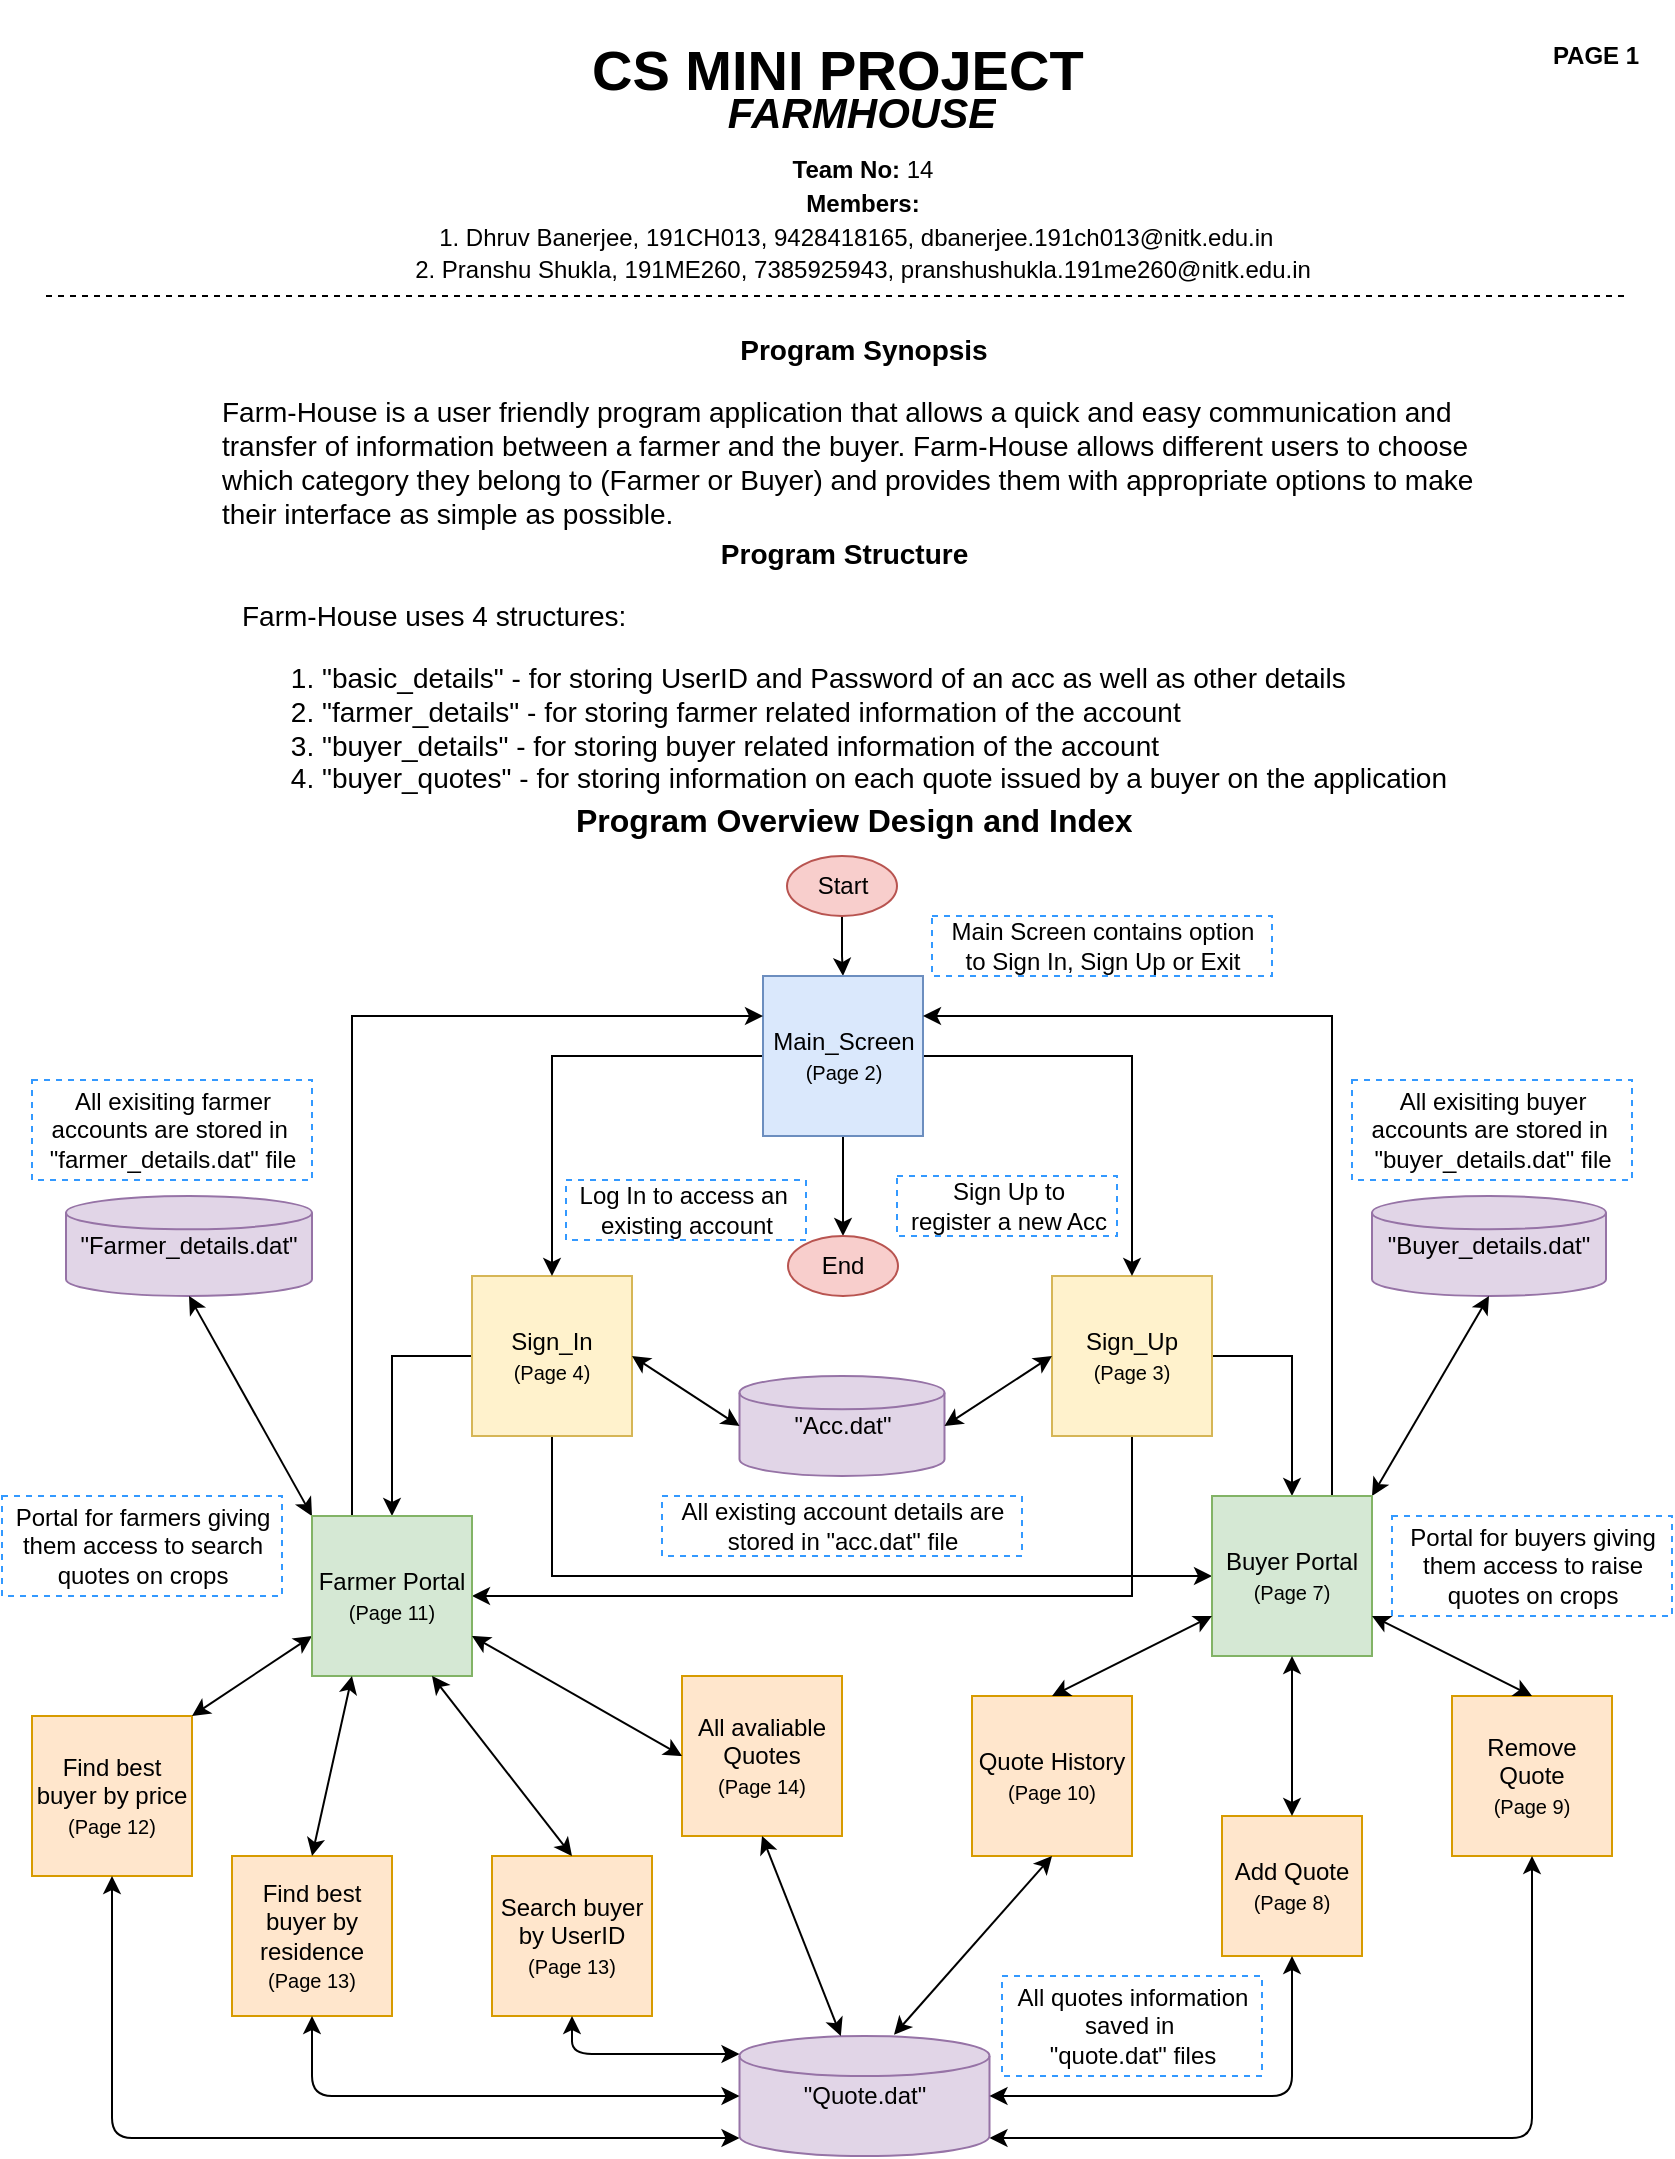 <mxfile version="13.0.3" type="device" pages="15"><diagram id="SV3JemRlX62DDFxQ5liy" name="Page-1"><mxGraphModel dx="1024" dy="592" grid="1" gridSize="10" guides="1" tooltips="1" connect="1" arrows="1" fold="1" page="1" pageScale="1" pageWidth="850" pageHeight="1100" math="0" shadow="0"><root><mxCell id="0"/><mxCell id="1" parent="0"/><mxCell id="cfzt3UpLNSZBAo-_0xsB-1" value="&lt;h1 style=&quot;font-size: 28px&quot;&gt;&lt;font style=&quot;font-size: 28px&quot;&gt;CS MINI PROJECT&lt;/font&gt;&lt;/h1&gt;&lt;div style=&quot;font-size: 28px&quot;&gt;&lt;br&gt;&lt;/div&gt;" style="text;html=1;strokeColor=none;fillColor=none;spacing=5;spacingTop=-20;whiteSpace=wrap;overflow=hidden;rounded=0;fontSize=29;" parent="1" vertex="1"><mxGeometry x="298" y="12" width="280" height="50" as="geometry"/></mxCell><mxCell id="cfzt3UpLNSZBAo-_0xsB-2" value="&lt;h1 style=&quot;font-size: 21px&quot;&gt;&lt;i&gt;&lt;font style=&quot;font-size: 21px&quot;&gt;FARMHOUSE&lt;/font&gt;&lt;/i&gt;&lt;/h1&gt;&lt;div style=&quot;font-size: 21px&quot;&gt;&lt;br&gt;&lt;/div&gt;" style="text;html=1;strokeColor=none;fillColor=none;spacing=5;spacingTop=-20;whiteSpace=wrap;overflow=hidden;rounded=0;align=center;" parent="1" vertex="1"><mxGeometry x="128" y="42" width="620" height="120" as="geometry"/></mxCell><mxCell id="cfzt3UpLNSZBAo-_0xsB-3" value="&lt;h1 style=&quot;text-align: center ; font-size: 14px&quot;&gt;Program Synopsis&lt;/h1&gt;&lt;p style=&quot;font-size: 14px&quot;&gt;Farm-House is a user friendly program application that allows a quick and easy communication and transfer of information between a farmer and the buyer. Farm-House allows different users to choose which category they belong to (Farmer or Buyer) and provides them with appropriate options to make their interface as simple as possible.&amp;nbsp;&lt;/p&gt;" style="text;html=1;strokeColor=none;fillColor=none;spacing=5;spacingTop=-20;whiteSpace=wrap;overflow=hidden;rounded=0;fontSize=14;align=left;" parent="1" vertex="1"><mxGeometry x="113" y="170" width="650" height="120" as="geometry"/></mxCell><mxCell id="cfzt3UpLNSZBAo-_0xsB-4" value="&lt;h1 style=&quot;text-align: center ; font-size: 14px&quot;&gt;Program Structure&lt;/h1&gt;&lt;p style=&quot;font-size: 14px&quot;&gt;Farm-House uses 4 structures:&amp;nbsp;&lt;/p&gt;&lt;p style=&quot;font-size: 14px&quot;&gt;&lt;/p&gt;&lt;ol&gt;&lt;li&gt;&quot;basic_details&quot; - for storing UserID and Password of an acc as well as other details&amp;nbsp;&lt;/li&gt;&lt;li&gt;&quot;farmer_details&quot; - for storing farmer related information of the account&lt;/li&gt;&lt;li&gt;&quot;buyer_details&quot; - for storing buyer related information of the account&lt;/li&gt;&lt;li&gt;&quot;buyer_quotes&quot; - for storing information on each quote issued by a buyer on the application&lt;/li&gt;&lt;/ol&gt;&lt;div&gt;&lt;br&gt;&lt;/div&gt;&lt;p&gt;&lt;/p&gt;" style="text;html=1;strokeColor=none;fillColor=none;spacing=5;spacingTop=-20;whiteSpace=wrap;overflow=hidden;rounded=0;fontSize=14;align=left;" parent="1" vertex="1"><mxGeometry x="123" y="272" width="650" height="270" as="geometry"/></mxCell><mxCell id="sfFVxQojLc9rfe7RlPIT-1" style="edgeStyle=orthogonalEdgeStyle;rounded=0;orthogonalLoop=1;jettySize=auto;html=1;entryX=0.5;entryY=0;entryDx=0;entryDy=0;" parent="1" source="sfFVxQojLc9rfe7RlPIT-2" target="sfFVxQojLc9rfe7RlPIT-12" edge="1"><mxGeometry relative="1" as="geometry"/></mxCell><mxCell id="sfFVxQojLc9rfe7RlPIT-2" value="Start" style="ellipse;whiteSpace=wrap;html=1;fillColor=#f8cecc;strokeColor=#b85450;" parent="1" vertex="1"><mxGeometry x="400.5" y="430" width="55" height="30" as="geometry"/></mxCell><mxCell id="sfFVxQojLc9rfe7RlPIT-3" style="edgeStyle=orthogonalEdgeStyle;rounded=0;orthogonalLoop=1;jettySize=auto;html=1;entryX=1;entryY=0.5;entryDx=0;entryDy=0;" parent="1" source="sfFVxQojLc9rfe7RlPIT-5" target="sfFVxQojLc9rfe7RlPIT-27" edge="1"><mxGeometry relative="1" as="geometry"><mxPoint x="243" y="800" as="targetPoint"/><Array as="points"><mxPoint x="573" y="800"/></Array></mxGeometry></mxCell><mxCell id="sfFVxQojLc9rfe7RlPIT-4" style="edgeStyle=orthogonalEdgeStyle;rounded=0;orthogonalLoop=1;jettySize=auto;html=1;entryX=0.5;entryY=0;entryDx=0;entryDy=0;" parent="1" source="sfFVxQojLc9rfe7RlPIT-5" target="sfFVxQojLc9rfe7RlPIT-32" edge="1"><mxGeometry relative="1" as="geometry"><mxPoint x="653" y="750" as="targetPoint"/><Array as="points"><mxPoint x="653" y="680"/></Array></mxGeometry></mxCell><mxCell id="sfFVxQojLc9rfe7RlPIT-5" value="Sign_Up&lt;br&gt;&lt;font style=&quot;font-size: 10px&quot;&gt;(Page 3)&lt;/font&gt;" style="whiteSpace=wrap;html=1;aspect=fixed;fillColor=#fff2cc;strokeColor=#d6b656;" parent="1" vertex="1"><mxGeometry x="533" y="640" width="80" height="80" as="geometry"/></mxCell><mxCell id="sfFVxQojLc9rfe7RlPIT-6" style="edgeStyle=orthogonalEdgeStyle;rounded=0;orthogonalLoop=1;jettySize=auto;html=1;entryX=0.5;entryY=0;entryDx=0;entryDy=0;" parent="1" source="sfFVxQojLc9rfe7RlPIT-8" target="sfFVxQojLc9rfe7RlPIT-27" edge="1"><mxGeometry relative="1" as="geometry"><mxPoint x="203" y="760" as="targetPoint"/><Array as="points"><mxPoint x="203" y="680"/></Array></mxGeometry></mxCell><mxCell id="sfFVxQojLc9rfe7RlPIT-7" style="edgeStyle=orthogonalEdgeStyle;rounded=0;orthogonalLoop=1;jettySize=auto;html=1;entryX=0;entryY=0.5;entryDx=0;entryDy=0;" parent="1" source="sfFVxQojLc9rfe7RlPIT-8" target="sfFVxQojLc9rfe7RlPIT-32" edge="1"><mxGeometry relative="1" as="geometry"><mxPoint x="613" y="790" as="targetPoint"/><Array as="points"><mxPoint x="283" y="790"/><mxPoint x="613" y="790"/></Array></mxGeometry></mxCell><mxCell id="sfFVxQojLc9rfe7RlPIT-8" value="Sign_In&lt;br&gt;&lt;font style=&quot;font-size: 10px&quot;&gt;(Page 4)&lt;/font&gt;" style="whiteSpace=wrap;html=1;aspect=fixed;fillColor=#fff2cc;strokeColor=#d6b656;" parent="1" vertex="1"><mxGeometry x="243" y="640" width="80" height="80" as="geometry"/></mxCell><mxCell id="sfFVxQojLc9rfe7RlPIT-9" style="edgeStyle=orthogonalEdgeStyle;rounded=0;orthogonalLoop=1;jettySize=auto;html=1;entryX=0.5;entryY=0;entryDx=0;entryDy=0;" parent="1" source="sfFVxQojLc9rfe7RlPIT-12" target="sfFVxQojLc9rfe7RlPIT-8" edge="1"><mxGeometry relative="1" as="geometry"/></mxCell><mxCell id="sfFVxQojLc9rfe7RlPIT-10" style="edgeStyle=orthogonalEdgeStyle;rounded=0;orthogonalLoop=1;jettySize=auto;html=1;entryX=0.5;entryY=0;entryDx=0;entryDy=0;" parent="1" source="sfFVxQojLc9rfe7RlPIT-12" target="sfFVxQojLc9rfe7RlPIT-5" edge="1"><mxGeometry relative="1" as="geometry"/></mxCell><mxCell id="sfFVxQojLc9rfe7RlPIT-11" style="edgeStyle=orthogonalEdgeStyle;rounded=0;orthogonalLoop=1;jettySize=auto;html=1;entryX=0.5;entryY=0;entryDx=0;entryDy=0;" parent="1" source="sfFVxQojLc9rfe7RlPIT-12" target="sfFVxQojLc9rfe7RlPIT-55" edge="1"><mxGeometry relative="1" as="geometry"/></mxCell><mxCell id="sfFVxQojLc9rfe7RlPIT-12" value="Main_Screen&lt;br&gt;&lt;font style=&quot;font-size: 10px&quot;&gt;(Page 2)&lt;/font&gt;" style="whiteSpace=wrap;html=1;aspect=fixed;fillColor=#dae8fc;strokeColor=#6c8ebf;" parent="1" vertex="1"><mxGeometry x="388.5" y="490" width="80" height="80" as="geometry"/></mxCell><mxCell id="sfFVxQojLc9rfe7RlPIT-13" value="&quot;Acc.dat&quot;" style="strokeWidth=1;html=1;shape=mxgraph.flowchart.database;whiteSpace=wrap;spacing=2;fillColor=#e1d5e7;strokeColor=#9673a6;" parent="1" vertex="1"><mxGeometry x="376.75" y="690" width="102.5" height="50" as="geometry"/></mxCell><mxCell id="sfFVxQojLc9rfe7RlPIT-14" value="Find best buyer by price&lt;br&gt;&lt;font style=&quot;font-size: 10px&quot;&gt;(Page 12)&lt;/font&gt;" style="whiteSpace=wrap;html=1;aspect=fixed;strokeWidth=1;fillColor=#ffe6cc;strokeColor=#d79b00;" parent="1" vertex="1"><mxGeometry x="23" y="860" width="80" height="80" as="geometry"/></mxCell><mxCell id="sfFVxQojLc9rfe7RlPIT-15" value="Find best buyer by residence&lt;br&gt;&lt;font style=&quot;font-size: 10px&quot;&gt;(Page 13)&lt;/font&gt;" style="whiteSpace=wrap;html=1;aspect=fixed;strokeWidth=1;fillColor=#ffe6cc;strokeColor=#d79b00;" parent="1" vertex="1"><mxGeometry x="123" y="930" width="80" height="80" as="geometry"/></mxCell><mxCell id="sfFVxQojLc9rfe7RlPIT-16" value="Search buyer by UserID&lt;br&gt;&lt;font style=&quot;font-size: 10px&quot;&gt;(Page 13)&lt;/font&gt;" style="whiteSpace=wrap;html=1;aspect=fixed;strokeWidth=1;fillColor=#ffe6cc;strokeColor=#d79b00;" parent="1" vertex="1"><mxGeometry x="253" y="930" width="80" height="80" as="geometry"/></mxCell><mxCell id="sfFVxQojLc9rfe7RlPIT-17" value="All avaliable Quotes&lt;br&gt;&lt;font style=&quot;font-size: 10px&quot;&gt;(Page 14)&lt;/font&gt;" style="whiteSpace=wrap;html=1;aspect=fixed;strokeWidth=1;fillColor=#ffe6cc;strokeColor=#d79b00;" parent="1" vertex="1"><mxGeometry x="348" y="840" width="80" height="80" as="geometry"/></mxCell><mxCell id="sfFVxQojLc9rfe7RlPIT-18" value="Quote History&lt;br&gt;&lt;font style=&quot;font-size: 10px&quot;&gt;(Page 10)&lt;/font&gt;" style="whiteSpace=wrap;html=1;aspect=fixed;strokeWidth=1;fillColor=#ffe6cc;strokeColor=#d79b00;" parent="1" vertex="1"><mxGeometry x="493" y="850" width="80" height="80" as="geometry"/></mxCell><mxCell id="sfFVxQojLc9rfe7RlPIT-19" value="" style="endArrow=classic;startArrow=classic;html=1;exitX=1;exitY=0.5;exitDx=0;exitDy=0;entryX=0;entryY=0.5;entryDx=0;entryDy=0;entryPerimeter=0;" parent="1" source="sfFVxQojLc9rfe7RlPIT-8" target="sfFVxQojLc9rfe7RlPIT-13" edge="1"><mxGeometry width="50" height="50" relative="1" as="geometry"><mxPoint x="413" y="660" as="sourcePoint"/><mxPoint x="463" y="610" as="targetPoint"/></mxGeometry></mxCell><mxCell id="sfFVxQojLc9rfe7RlPIT-20" value="" style="endArrow=classic;startArrow=classic;html=1;exitX=1;exitY=0.5;exitDx=0;exitDy=0;exitPerimeter=0;entryX=0;entryY=0.5;entryDx=0;entryDy=0;" parent="1" source="sfFVxQojLc9rfe7RlPIT-13" target="sfFVxQojLc9rfe7RlPIT-5" edge="1"><mxGeometry width="50" height="50" relative="1" as="geometry"><mxPoint x="413" y="660" as="sourcePoint"/><mxPoint x="463" y="610" as="targetPoint"/></mxGeometry></mxCell><mxCell id="sfFVxQojLc9rfe7RlPIT-21" value="&quot;Farmer_details.dat&quot;" style="strokeWidth=1;html=1;shape=mxgraph.flowchart.database;whiteSpace=wrap;spacing=2;fillColor=#e1d5e7;strokeColor=#9673a6;" parent="1" vertex="1"><mxGeometry x="40" y="600" width="123" height="50" as="geometry"/></mxCell><mxCell id="sfFVxQojLc9rfe7RlPIT-22" value="&quot;Buyer_details.dat&quot;" style="strokeWidth=1;html=1;shape=mxgraph.flowchart.database;whiteSpace=wrap;spacing=2;fillColor=#e1d5e7;strokeColor=#9673a6;" parent="1" vertex="1"><mxGeometry x="693" y="600" width="117" height="50" as="geometry"/></mxCell><mxCell id="sfFVxQojLc9rfe7RlPIT-23" value="" style="endArrow=classic;startArrow=classic;html=1;exitX=0;exitY=0;exitDx=0;exitDy=0;entryX=0.5;entryY=1;entryDx=0;entryDy=0;entryPerimeter=0;" parent="1" source="sfFVxQojLc9rfe7RlPIT-27" target="sfFVxQojLc9rfe7RlPIT-21" edge="1"><mxGeometry width="50" height="50" relative="1" as="geometry"><mxPoint x="183" y="780" as="sourcePoint"/><mxPoint x="473" y="700" as="targetPoint"/></mxGeometry></mxCell><mxCell id="sfFVxQojLc9rfe7RlPIT-24" value="" style="endArrow=classic;startArrow=classic;html=1;exitX=1;exitY=0;exitDx=0;exitDy=0;entryX=0.5;entryY=1;entryDx=0;entryDy=0;entryPerimeter=0;" parent="1" source="sfFVxQojLc9rfe7RlPIT-32" target="sfFVxQojLc9rfe7RlPIT-22" edge="1"><mxGeometry width="50" height="50" relative="1" as="geometry"><mxPoint x="673" y="770" as="sourcePoint"/><mxPoint x="473" y="700" as="targetPoint"/></mxGeometry></mxCell><mxCell id="sfFVxQojLc9rfe7RlPIT-25" value="" style="endArrow=classic;startArrow=classic;html=1;exitX=1;exitY=0;exitDx=0;exitDy=0;entryX=0;entryY=0.75;entryDx=0;entryDy=0;" parent="1" source="sfFVxQojLc9rfe7RlPIT-14" target="sfFVxQojLc9rfe7RlPIT-27" edge="1"><mxGeometry width="50" height="50" relative="1" as="geometry"><mxPoint x="423" y="750" as="sourcePoint"/><mxPoint x="163" y="800" as="targetPoint"/></mxGeometry></mxCell><mxCell id="sfFVxQojLc9rfe7RlPIT-26" style="edgeStyle=orthogonalEdgeStyle;rounded=0;orthogonalLoop=1;jettySize=auto;html=1;exitX=0.25;exitY=0;exitDx=0;exitDy=0;entryX=0;entryY=0.25;entryDx=0;entryDy=0;" parent="1" source="sfFVxQojLc9rfe7RlPIT-27" target="sfFVxQojLc9rfe7RlPIT-12" edge="1"><mxGeometry relative="1" as="geometry"/></mxCell><mxCell id="sfFVxQojLc9rfe7RlPIT-27" value="Farmer Portal&lt;br&gt;&lt;font style=&quot;font-size: 10px&quot;&gt;(Page 11)&lt;/font&gt;" style="whiteSpace=wrap;html=1;aspect=fixed;strokeWidth=1;fillColor=#d5e8d4;strokeColor=#82b366;" parent="1" vertex="1"><mxGeometry x="163" y="760" width="80" height="80" as="geometry"/></mxCell><mxCell id="sfFVxQojLc9rfe7RlPIT-28" value="" style="endArrow=classic;startArrow=classic;html=1;entryX=0.25;entryY=1;entryDx=0;entryDy=0;exitX=0.5;exitY=0;exitDx=0;exitDy=0;" parent="1" source="sfFVxQojLc9rfe7RlPIT-15" target="sfFVxQojLc9rfe7RlPIT-27" edge="1"><mxGeometry width="50" height="50" relative="1" as="geometry"><mxPoint x="153" y="920" as="sourcePoint"/><mxPoint x="203" y="870" as="targetPoint"/></mxGeometry></mxCell><mxCell id="sfFVxQojLc9rfe7RlPIT-29" value="" style="endArrow=classic;startArrow=classic;html=1;exitX=0.75;exitY=1;exitDx=0;exitDy=0;entryX=0.5;entryY=0;entryDx=0;entryDy=0;" parent="1" source="sfFVxQojLc9rfe7RlPIT-27" target="sfFVxQojLc9rfe7RlPIT-16" edge="1"><mxGeometry width="50" height="50" relative="1" as="geometry"><mxPoint x="263" y="890" as="sourcePoint"/><mxPoint x="313" y="840" as="targetPoint"/></mxGeometry></mxCell><mxCell id="sfFVxQojLc9rfe7RlPIT-30" value="" style="endArrow=classic;startArrow=classic;html=1;exitX=1;exitY=0.75;exitDx=0;exitDy=0;entryX=0;entryY=0.5;entryDx=0;entryDy=0;" parent="1" source="sfFVxQojLc9rfe7RlPIT-27" target="sfFVxQojLc9rfe7RlPIT-17" edge="1"><mxGeometry width="50" height="50" relative="1" as="geometry"><mxPoint x="263" y="880" as="sourcePoint"/><mxPoint x="313" y="830" as="targetPoint"/></mxGeometry></mxCell><mxCell id="sfFVxQojLc9rfe7RlPIT-31" style="edgeStyle=orthogonalEdgeStyle;rounded=0;orthogonalLoop=1;jettySize=auto;html=1;exitX=0.75;exitY=0;exitDx=0;exitDy=0;entryX=1;entryY=0.25;entryDx=0;entryDy=0;" parent="1" source="sfFVxQojLc9rfe7RlPIT-32" target="sfFVxQojLc9rfe7RlPIT-12" edge="1"><mxGeometry relative="1" as="geometry"/></mxCell><mxCell id="sfFVxQojLc9rfe7RlPIT-32" value="Buyer Portal&lt;br&gt;&lt;font style=&quot;font-size: 10px&quot;&gt;(Page 7)&lt;/font&gt;" style="whiteSpace=wrap;html=1;aspect=fixed;strokeWidth=1;fillColor=#d5e8d4;strokeColor=#82b366;" parent="1" vertex="1"><mxGeometry x="613" y="750" width="80" height="80" as="geometry"/></mxCell><mxCell id="sfFVxQojLc9rfe7RlPIT-33" value="Add Quote&lt;br&gt;&lt;font style=&quot;font-size: 10px&quot;&gt;(Page 8)&lt;/font&gt;" style="whiteSpace=wrap;html=1;aspect=fixed;strokeWidth=1;fillColor=#ffe6cc;strokeColor=#d79b00;" parent="1" vertex="1"><mxGeometry x="618" y="910" width="70" height="70" as="geometry"/></mxCell><mxCell id="sfFVxQojLc9rfe7RlPIT-34" value="Remove Quote&lt;br&gt;&lt;font style=&quot;font-size: 10px&quot;&gt;(Page 9)&lt;/font&gt;" style="whiteSpace=wrap;html=1;aspect=fixed;strokeWidth=1;fillColor=#ffe6cc;strokeColor=#d79b00;" parent="1" vertex="1"><mxGeometry x="733" y="850" width="80" height="80" as="geometry"/></mxCell><mxCell id="sfFVxQojLc9rfe7RlPIT-35" value="" style="endArrow=classic;startArrow=classic;html=1;entryX=0;entryY=0.75;entryDx=0;entryDy=0;exitX=0.5;exitY=0;exitDx=0;exitDy=0;" parent="1" source="sfFVxQojLc9rfe7RlPIT-18" target="sfFVxQojLc9rfe7RlPIT-32" edge="1"><mxGeometry width="50" height="50" relative="1" as="geometry"><mxPoint x="553" y="860" as="sourcePoint"/><mxPoint x="603" y="810" as="targetPoint"/></mxGeometry></mxCell><mxCell id="sfFVxQojLc9rfe7RlPIT-36" value="" style="endArrow=classic;startArrow=classic;html=1;entryX=0.5;entryY=1;entryDx=0;entryDy=0;exitX=0.5;exitY=0;exitDx=0;exitDy=0;" parent="1" source="sfFVxQojLc9rfe7RlPIT-33" target="sfFVxQojLc9rfe7RlPIT-32" edge="1"><mxGeometry width="50" height="50" relative="1" as="geometry"><mxPoint x="623" y="910" as="sourcePoint"/><mxPoint x="673" y="860" as="targetPoint"/></mxGeometry></mxCell><mxCell id="sfFVxQojLc9rfe7RlPIT-37" value="" style="endArrow=classic;startArrow=classic;html=1;exitX=1;exitY=0.75;exitDx=0;exitDy=0;entryX=0.5;entryY=0;entryDx=0;entryDy=0;" parent="1" source="sfFVxQojLc9rfe7RlPIT-32" target="sfFVxQojLc9rfe7RlPIT-34" edge="1"><mxGeometry width="50" height="50" relative="1" as="geometry"><mxPoint x="703" y="850" as="sourcePoint"/><mxPoint x="753" y="800" as="targetPoint"/></mxGeometry></mxCell><mxCell id="sfFVxQojLc9rfe7RlPIT-38" value="&quot;Quote.dat&quot;" style="strokeWidth=1;html=1;shape=mxgraph.flowchart.database;whiteSpace=wrap;fillColor=#e1d5e7;strokeColor=#9673a6;" parent="1" vertex="1"><mxGeometry x="376.75" y="1020" width="125" height="60" as="geometry"/></mxCell><mxCell id="sfFVxQojLc9rfe7RlPIT-39" value="" style="endArrow=classic;startArrow=classic;html=1;exitX=0.5;exitY=1;exitDx=0;exitDy=0;entryX=0;entryY=0.85;entryDx=0;entryDy=0;entryPerimeter=0;" parent="1" source="sfFVxQojLc9rfe7RlPIT-14" target="sfFVxQojLc9rfe7RlPIT-38" edge="1"><mxGeometry width="50" height="50" relative="1" as="geometry"><mxPoint x="213" y="1090" as="sourcePoint"/><mxPoint x="263" y="1040" as="targetPoint"/><Array as="points"><mxPoint x="63" y="1071"/></Array></mxGeometry></mxCell><mxCell id="sfFVxQojLc9rfe7RlPIT-40" value="" style="endArrow=classic;startArrow=classic;html=1;exitX=0.5;exitY=1;exitDx=0;exitDy=0;entryX=0;entryY=0.5;entryDx=0;entryDy=0;entryPerimeter=0;" parent="1" source="sfFVxQojLc9rfe7RlPIT-15" target="sfFVxQojLc9rfe7RlPIT-38" edge="1"><mxGeometry width="50" height="50" relative="1" as="geometry"><mxPoint x="193" y="1130" as="sourcePoint"/><mxPoint x="243" y="1080" as="targetPoint"/><Array as="points"><mxPoint x="163" y="1050"/></Array></mxGeometry></mxCell><mxCell id="sfFVxQojLc9rfe7RlPIT-41" value="" style="endArrow=classic;startArrow=classic;html=1;exitX=0.5;exitY=1;exitDx=0;exitDy=0;entryX=0;entryY=0.15;entryDx=0;entryDy=0;entryPerimeter=0;" parent="1" source="sfFVxQojLc9rfe7RlPIT-16" target="sfFVxQojLc9rfe7RlPIT-38" edge="1"><mxGeometry width="50" height="50" relative="1" as="geometry"><mxPoint x="363" y="1170" as="sourcePoint"/><mxPoint x="413" y="1120" as="targetPoint"/><Array as="points"><mxPoint x="293" y="1029"/></Array></mxGeometry></mxCell><mxCell id="sfFVxQojLc9rfe7RlPIT-42" value="" style="endArrow=classic;startArrow=classic;html=1;exitX=0.5;exitY=1;exitDx=0;exitDy=0;" parent="1" source="sfFVxQojLc9rfe7RlPIT-17" target="sfFVxQojLc9rfe7RlPIT-38" edge="1"><mxGeometry width="50" height="50" relative="1" as="geometry"><mxPoint x="413" y="1000" as="sourcePoint"/><mxPoint x="463" y="950" as="targetPoint"/></mxGeometry></mxCell><mxCell id="sfFVxQojLc9rfe7RlPIT-43" value="" style="endArrow=classic;startArrow=classic;html=1;entryX=0.5;entryY=1;entryDx=0;entryDy=0;exitX=0.618;exitY=-0.01;exitDx=0;exitDy=0;exitPerimeter=0;" parent="1" source="sfFVxQojLc9rfe7RlPIT-38" target="sfFVxQojLc9rfe7RlPIT-18" edge="1"><mxGeometry width="50" height="50" relative="1" as="geometry"><mxPoint x="463" y="990" as="sourcePoint"/><mxPoint x="513" y="940" as="targetPoint"/></mxGeometry></mxCell><mxCell id="sfFVxQojLc9rfe7RlPIT-44" value="" style="endArrow=classic;startArrow=classic;html=1;entryX=0.5;entryY=1;entryDx=0;entryDy=0;exitX=1;exitY=0.5;exitDx=0;exitDy=0;exitPerimeter=0;" parent="1" source="sfFVxQojLc9rfe7RlPIT-38" target="sfFVxQojLc9rfe7RlPIT-33" edge="1"><mxGeometry width="50" height="50" relative="1" as="geometry"><mxPoint x="603" y="1090" as="sourcePoint"/><mxPoint x="653" y="1040" as="targetPoint"/><Array as="points"><mxPoint x="653" y="1050"/></Array></mxGeometry></mxCell><mxCell id="sfFVxQojLc9rfe7RlPIT-45" value="" style="endArrow=classic;startArrow=classic;html=1;entryX=0.5;entryY=1;entryDx=0;entryDy=0;exitX=1;exitY=0.85;exitDx=0;exitDy=0;exitPerimeter=0;" parent="1" source="sfFVxQojLc9rfe7RlPIT-38" target="sfFVxQojLc9rfe7RlPIT-34" edge="1"><mxGeometry width="50" height="50" relative="1" as="geometry"><mxPoint x="693" y="1090" as="sourcePoint"/><mxPoint x="743" y="1040" as="targetPoint"/><Array as="points"><mxPoint x="773" y="1071"/></Array></mxGeometry></mxCell><mxCell id="sfFVxQojLc9rfe7RlPIT-46" value="Main Screen contains option &lt;br&gt;to Sign In, Sign Up or Exit" style="text;html=1;align=center;verticalAlign=middle;resizable=0;points=[];autosize=1;dashed=1;strokeColor=#3399FF;" parent="1" vertex="1"><mxGeometry x="473" y="460" width="170" height="30" as="geometry"/></mxCell><mxCell id="sfFVxQojLc9rfe7RlPIT-47" value="Sign Up to &lt;br&gt;register a new Acc" style="text;html=1;align=center;verticalAlign=middle;resizable=0;points=[];autosize=1;strokeColor=#3399FF;dashed=1;" parent="1" vertex="1"><mxGeometry x="455.5" y="590" width="110" height="30" as="geometry"/></mxCell><mxCell id="sfFVxQojLc9rfe7RlPIT-48" value="Log In to access an&amp;nbsp;&lt;br&gt;existing account" style="text;html=1;align=center;verticalAlign=middle;resizable=0;points=[];autosize=1;strokeColor=#3399FF;dashed=1;" parent="1" vertex="1"><mxGeometry x="290" y="592" width="120" height="30" as="geometry"/></mxCell><mxCell id="sfFVxQojLc9rfe7RlPIT-49" value="All existing account details are &lt;br&gt;stored in &quot;acc.dat&quot; file" style="text;html=1;align=center;verticalAlign=middle;resizable=0;points=[];autosize=1;strokeColor=#3399FF;dashed=1;" parent="1" vertex="1"><mxGeometry x="338" y="750" width="180" height="30" as="geometry"/></mxCell><mxCell id="sfFVxQojLc9rfe7RlPIT-50" value="All exisiting farmer&lt;br&gt;accounts are stored in&amp;nbsp;&lt;br&gt;&quot;farmer_details.dat&quot; file" style="text;html=1;align=center;verticalAlign=middle;resizable=0;points=[];autosize=1;strokeColor=#3399FF;dashed=1;" parent="1" vertex="1"><mxGeometry x="23" y="542" width="140" height="50" as="geometry"/></mxCell><mxCell id="sfFVxQojLc9rfe7RlPIT-51" value="All exisiting buyer&lt;br&gt;accounts are stored in&amp;nbsp;&lt;br&gt;&quot;buyer_details.dat&quot; file" style="text;html=1;align=center;verticalAlign=middle;resizable=0;points=[];autosize=1;strokeColor=#3399FF;dashed=1;" parent="1" vertex="1"><mxGeometry x="683" y="542" width="140" height="50" as="geometry"/></mxCell><mxCell id="sfFVxQojLc9rfe7RlPIT-52" value="Portal for buyers giving &lt;br&gt;them access to raise&lt;br&gt;quotes on crops" style="text;html=1;align=center;verticalAlign=middle;resizable=0;points=[];autosize=1;strokeColor=#3399FF;dashed=1;" parent="1" vertex="1"><mxGeometry x="703" y="760" width="140" height="50" as="geometry"/></mxCell><mxCell id="sfFVxQojLc9rfe7RlPIT-53" value="Portal for farmers giving &lt;br&gt;them access to search&lt;br&gt;quotes on crops" style="text;html=1;align=center;verticalAlign=middle;resizable=0;points=[];autosize=1;strokeColor=#3399FF;dashed=1;" parent="1" vertex="1"><mxGeometry x="8" y="750" width="140" height="50" as="geometry"/></mxCell><mxCell id="sfFVxQojLc9rfe7RlPIT-54" value="All quotes information&lt;br&gt;saved in&amp;nbsp;&lt;br&gt;&quot;quote.dat&quot; files" style="text;html=1;align=center;verticalAlign=middle;resizable=0;points=[];autosize=1;strokeColor=#3399FF;dashed=1;" parent="1" vertex="1"><mxGeometry x="508" y="990" width="130" height="50" as="geometry"/></mxCell><mxCell id="sfFVxQojLc9rfe7RlPIT-55" value="End" style="ellipse;whiteSpace=wrap;html=1;fillColor=#f8cecc;strokeColor=#b85450;" parent="1" vertex="1"><mxGeometry x="401" y="620" width="55" height="30" as="geometry"/></mxCell><mxCell id="sfFVxQojLc9rfe7RlPIT-56" value="&lt;h1&gt;&lt;font style=&quot;font-size: 16px&quot;&gt;Program Overview Design and Index&lt;/font&gt;&lt;br style=&quot;font-size: 18px&quot;&gt;&lt;/h1&gt;" style="text;html=1;strokeColor=none;fillColor=none;spacing=5;spacingTop=-20;whiteSpace=wrap;overflow=hidden;rounded=0;fontSize=18;" parent="1" vertex="1"><mxGeometry x="290" y="370" width="360" height="120" as="geometry"/></mxCell><mxCell id="0rw9yjH5kfgPoyFRhtLN-4" value="&lt;b&gt;PAGE 1&lt;/b&gt;" style="text;html=1;strokeColor=none;fillColor=none;align=center;verticalAlign=middle;whiteSpace=wrap;rounded=0;" parent="1" vertex="1"><mxGeometry x="780" y="20" width="50" height="20" as="geometry"/></mxCell><mxCell id="tzf1d9ReULulGbHPaerY-2" value="&lt;div style=&quot;font-family: &amp;#34;helvetica&amp;#34; ; font-size: 12px ; letter-spacing: normal ; text-align: center ; text-indent: 0px ; text-transform: none ; word-spacing: 0px ; background-color: rgb(248 , 249 , 250) ; font-style: normal&quot;&gt;&lt;br&gt;&lt;/div&gt;" style="text;whiteSpace=wrap;html=1;" parent="1" vertex="1"><mxGeometry x="394.25" y="90" width="90" height="40" as="geometry"/></mxCell><mxCell id="tzf1d9ReULulGbHPaerY-3" value="&lt;p style=&quot;line-height: 140%&quot;&gt;&lt;b&gt;Team No:&lt;/b&gt; 14&lt;br&gt;&lt;b&gt;Members:&lt;/b&gt;&lt;br&gt;1. Dhruv Banerjee, 191CH013, 9428418165, dbanerjee.191ch013@nitk.edu.in&lt;b&gt;&amp;nbsp;&lt;/b&gt;&amp;nbsp;&lt;br&gt;2.&amp;nbsp;Pranshu Shukla, 191ME260, 7385925943, pranshushukla.191me260@nitk.edu.in&lt;/p&gt;" style="text;html=1;align=center;verticalAlign=middle;resizable=0;points=[];autosize=1;" parent="1" vertex="1"><mxGeometry x="208" y="62" width="460" height="100" as="geometry"/></mxCell><mxCell id="tzf1d9ReULulGbHPaerY-6" value="" style="endArrow=none;dashed=1;html=1;" parent="1" edge="1"><mxGeometry width="50" height="50" relative="1" as="geometry"><mxPoint x="30" y="150" as="sourcePoint"/><mxPoint x="820" y="150" as="targetPoint"/></mxGeometry></mxCell></root></mxGraphModel></diagram><diagram id="Oyqga8MIL65-K-1mOgty" name="2. Main_Function"><mxGraphModel dx="1024" dy="-508" grid="1" gridSize="10" guides="1" tooltips="1" connect="1" arrows="1" fold="1" page="1" pageScale="1" pageWidth="850" pageHeight="1100" math="0" shadow="0"><root><mxCell id="K9YMNTOjR7bVQrFu5A7X-0"/><mxCell id="K9YMNTOjR7bVQrFu5A7X-1" parent="K9YMNTOjR7bVQrFu5A7X-0"/><mxCell id="o-lEIHr8tI03cZtd-15T-0" value="&lt;h1&gt;Function-Wise Flowchart&lt;/h1&gt;" style="text;html=1;strokeColor=none;fillColor=none;spacing=5;spacingTop=-20;whiteSpace=wrap;overflow=hidden;rounded=0;fontSize=18;" parent="K9YMNTOjR7bVQrFu5A7X-1" vertex="1"><mxGeometry x="190" y="1120" width="530" height="50" as="geometry"/></mxCell><mxCell id="o-lEIHr8tI03cZtd-15T-1" style="edgeStyle=orthogonalEdgeStyle;rounded=0;orthogonalLoop=1;jettySize=auto;html=1;entryX=0;entryY=0.5;entryDx=0;entryDy=0;fontSize=14;" parent="K9YMNTOjR7bVQrFu5A7X-1" source="o-lEIHr8tI03cZtd-15T-2" target="o-lEIHr8tI03cZtd-15T-6" edge="1"><mxGeometry relative="1" as="geometry"/></mxCell><mxCell id="o-lEIHr8tI03cZtd-15T-2" value="Program Start" style="strokeWidth=1;html=1;shape=mxgraph.flowchart.start_1;whiteSpace=wrap;fillColor=#ffe6cc;strokeColor=#d79b00;" parent="K9YMNTOjR7bVQrFu5A7X-1" vertex="1"><mxGeometry x="95" y="1190" width="70" height="60" as="geometry"/></mxCell><mxCell id="o-lEIHr8tI03cZtd-15T-3" style="edgeStyle=orthogonalEdgeStyle;rounded=0;orthogonalLoop=1;jettySize=auto;html=1;fontSize=14;" parent="K9YMNTOjR7bVQrFu5A7X-1" source="o-lEIHr8tI03cZtd-15T-4" target="o-lEIHr8tI03cZtd-15T-8" edge="1"><mxGeometry relative="1" as="geometry"/></mxCell><mxCell id="o-lEIHr8tI03cZtd-15T-4" value="&lt;font style=&quot;font-size: 13px;&quot;&gt;Display Options Regarding:&lt;br style=&quot;font-size: 13px;&quot;&gt;1.Login &lt;br style=&quot;font-size: 13px;&quot;&gt;2. Sign Up&lt;br style=&quot;font-size: 13px;&quot;&gt;3. Exit&lt;br style=&quot;font-size: 13px;&quot;&gt;&lt;/font&gt;" style="strokeWidth=1;html=1;shape=mxgraph.flowchart.display;whiteSpace=wrap;fontSize=13;verticalAlign=middle;fillColor=#e1d5e7;strokeColor=#9673a6;" parent="K9YMNTOjR7bVQrFu5A7X-1" vertex="1"><mxGeometry x="555" y="1689.25" width="155" height="120.5" as="geometry"/></mxCell><mxCell id="o-lEIHr8tI03cZtd-15T-5" style="edgeStyle=orthogonalEdgeStyle;rounded=0;orthogonalLoop=1;jettySize=auto;html=1;" parent="K9YMNTOjR7bVQrFu5A7X-1" source="o-lEIHr8tI03cZtd-15T-6" target="o-lEIHr8tI03cZtd-15T-41" edge="1"><mxGeometry relative="1" as="geometry"/></mxCell><mxCell id="o-lEIHr8tI03cZtd-15T-6" value="SETUP all structures and functions along with globally defined structure objects&lt;i style=&quot;font-size: 12px;&quot;&gt;&amp;nbsp;&lt;/i&gt;" style="rounded=1;whiteSpace=wrap;html=1;absoluteArcSize=1;arcSize=14;strokeWidth=1;fontSize=12;fillColor=#dae8fc;strokeColor=#6c8ebf;" parent="K9YMNTOjR7bVQrFu5A7X-1" vertex="1"><mxGeometry x="235" y="1230.75" width="130" height="119" as="geometry"/></mxCell><mxCell id="o-lEIHr8tI03cZtd-15T-7" style="edgeStyle=orthogonalEdgeStyle;rounded=0;orthogonalLoop=1;jettySize=auto;html=1;entryX=0.5;entryY=0;entryDx=0;entryDy=0;fontSize=14;" parent="K9YMNTOjR7bVQrFu5A7X-1" source="o-lEIHr8tI03cZtd-15T-8" target="o-lEIHr8tI03cZtd-15T-20" edge="1"><mxGeometry relative="1" as="geometry"/></mxCell><mxCell id="o-lEIHr8tI03cZtd-15T-8" value="Input Selection" style="shape=parallelogram;html=1;strokeWidth=1;perimeter=parallelogramPerimeter;whiteSpace=wrap;rounded=1;arcSize=12;size=0.23;fontSize=13;spacingLeft=15;spacingRight=15;fillColor=#fff2cc;strokeColor=#d6b656;" parent="K9YMNTOjR7bVQrFu5A7X-1" vertex="1"><mxGeometry x="579.38" y="1869.96" width="106.25" height="64.75" as="geometry"/></mxCell><mxCell id="o-lEIHr8tI03cZtd-15T-9" style="edgeStyle=orthogonalEdgeStyle;rounded=0;orthogonalLoop=1;jettySize=auto;html=1;entryX=0;entryY=0.5;entryDx=0;entryDy=0;entryPerimeter=0;" parent="K9YMNTOjR7bVQrFu5A7X-1" source="o-lEIHr8tI03cZtd-15T-11" target="o-lEIHr8tI03cZtd-15T-39" edge="1"><mxGeometry relative="1" as="geometry"/></mxCell><mxCell id="o-lEIHr8tI03cZtd-15T-10" style="edgeStyle=orthogonalEdgeStyle;rounded=0;orthogonalLoop=1;jettySize=auto;html=1;entryX=0.5;entryY=0;entryDx=0;entryDy=0;entryPerimeter=0;" parent="K9YMNTOjR7bVQrFu5A7X-1" source="o-lEIHr8tI03cZtd-15T-11" target="o-lEIHr8tI03cZtd-15T-38" edge="1"><mxGeometry relative="1" as="geometry"/></mxCell><mxCell id="o-lEIHr8tI03cZtd-15T-11" value="&lt;font style=&quot;font-size: 12px;&quot;&gt;Is selection for exit?&lt;/font&gt;" style="strokeWidth=1;html=1;shape=mxgraph.flowchart.decision;fontSize=12;whiteSpace=wrap;spacingLeft=9;spacingRight=7;fillColor=#d5e8d4;strokeColor=#82b366;" parent="K9YMNTOjR7bVQrFu5A7X-1" vertex="1"><mxGeometry x="345" y="1430" width="110" height="110.5" as="geometry"/></mxCell><mxCell id="o-lEIHr8tI03cZtd-15T-12" style="edgeStyle=orthogonalEdgeStyle;rounded=0;orthogonalLoop=1;jettySize=auto;html=1;entryX=1;entryY=0.5;entryDx=0;entryDy=0;fontSize=14;" parent="K9YMNTOjR7bVQrFu5A7X-1" source="o-lEIHr8tI03cZtd-15T-14" target="o-lEIHr8tI03cZtd-15T-15" edge="1"><mxGeometry relative="1" as="geometry"/></mxCell><mxCell id="o-lEIHr8tI03cZtd-15T-13" style="edgeStyle=orthogonalEdgeStyle;rounded=0;orthogonalLoop=1;jettySize=auto;html=1;fontSize=14;" parent="K9YMNTOjR7bVQrFu5A7X-1" source="o-lEIHr8tI03cZtd-15T-14" target="o-lEIHr8tI03cZtd-15T-17" edge="1"><mxGeometry relative="1" as="geometry"/></mxCell><mxCell id="o-lEIHr8tI03cZtd-15T-14" value="Is account Signed with Farmer?" style="strokeWidth=1;html=1;shape=mxgraph.flowchart.decision;whiteSpace=wrap;fontSize=12;spacing=1;spacingLeft=15;spacingRight=15;fillColor=#d5e8d4;strokeColor=#82b366;" parent="K9YMNTOjR7bVQrFu5A7X-1" vertex="1"><mxGeometry x="285" y="1579.25" width="110" height="110" as="geometry"/></mxCell><mxCell id="o-lEIHr8tI03cZtd-15T-15" value="Direct to Farmer Portal" style="verticalLabelPosition=middle;verticalAlign=middle;html=1;shape=process;whiteSpace=wrap;rounded=1;size=0.14;arcSize=6;fontSize=12;labelPosition=center;align=center;fillColor=#f8cecc;strokeColor=#b85450;" parent="K9YMNTOjR7bVQrFu5A7X-1" vertex="1"><mxGeometry x="125" y="1604.25" width="100" height="60" as="geometry"/></mxCell><mxCell id="o-lEIHr8tI03cZtd-15T-16" style="edgeStyle=orthogonalEdgeStyle;rounded=0;orthogonalLoop=1;jettySize=auto;html=1;entryX=1;entryY=0.5;entryDx=0;entryDy=0;fontSize=14;" parent="K9YMNTOjR7bVQrFu5A7X-1" source="o-lEIHr8tI03cZtd-15T-17" target="o-lEIHr8tI03cZtd-15T-18" edge="1"><mxGeometry relative="1" as="geometry"/></mxCell><mxCell id="o-lEIHr8tI03cZtd-15T-17" value="Is account Signed with Buyer?" style="strokeWidth=1;html=1;shape=mxgraph.flowchart.decision;whiteSpace=wrap;fontSize=12;spacingLeft=15;spacingRight=15;fillColor=#d5e8d4;strokeColor=#82b366;" parent="K9YMNTOjR7bVQrFu5A7X-1" vertex="1"><mxGeometry x="287.5" y="1720.5" width="105" height="110" as="geometry"/></mxCell><mxCell id="o-lEIHr8tI03cZtd-15T-18" value="Direct to Buyer Portal" style="verticalLabelPosition=middle;verticalAlign=middle;html=1;shape=process;whiteSpace=wrap;rounded=1;size=0.14;arcSize=6;fontSize=11;labelPosition=center;align=center;fillColor=#f8cecc;strokeColor=#b85450;" parent="K9YMNTOjR7bVQrFu5A7X-1" vertex="1"><mxGeometry x="125" y="1745.5" width="100" height="60" as="geometry"/></mxCell><mxCell id="o-lEIHr8tI03cZtd-15T-19" style="edgeStyle=orthogonalEdgeStyle;rounded=0;orthogonalLoop=1;jettySize=auto;html=1;entryX=0.5;entryY=0;entryDx=0;entryDy=0;entryPerimeter=0;fontSize=14;" parent="K9YMNTOjR7bVQrFu5A7X-1" source="o-lEIHr8tI03cZtd-15T-20" target="o-lEIHr8tI03cZtd-15T-23" edge="1"><mxGeometry relative="1" as="geometry"/></mxCell><mxCell id="o-lEIHr8tI03cZtd-15T-20" value="Switch Selection" style="rounded=1;whiteSpace=wrap;html=1;absoluteArcSize=1;arcSize=14;strokeWidth=1;fontSize=13;fillColor=#cce5ff;strokeColor=#36393d;" parent="K9YMNTOjR7bVQrFu5A7X-1" vertex="1"><mxGeometry x="347.5" y="1882.33" width="105" height="40" as="geometry"/></mxCell><mxCell id="o-lEIHr8tI03cZtd-15T-21" style="edgeStyle=orthogonalEdgeStyle;rounded=0;orthogonalLoop=1;jettySize=auto;html=1;fontSize=14;" parent="K9YMNTOjR7bVQrFu5A7X-1" source="o-lEIHr8tI03cZtd-15T-23" target="o-lEIHr8tI03cZtd-15T-33" edge="1"><mxGeometry relative="1" as="geometry"/></mxCell><mxCell id="o-lEIHr8tI03cZtd-15T-22" style="edgeStyle=orthogonalEdgeStyle;rounded=0;orthogonalLoop=1;jettySize=auto;html=1;entryX=0;entryY=0.5;entryDx=0;entryDy=0;entryPerimeter=0;fontSize=14;" parent="K9YMNTOjR7bVQrFu5A7X-1" source="o-lEIHr8tI03cZtd-15T-23" target="o-lEIHr8tI03cZtd-15T-26" edge="1"><mxGeometry relative="1" as="geometry"/></mxCell><mxCell id="o-lEIHr8tI03cZtd-15T-23" value="Case: Log In" style="strokeWidth=1;html=1;shape=mxgraph.flowchart.decision;whiteSpace=wrap;fontSize=11;fillColor=#d5e8d4;strokeColor=#82b366;spacingLeft=15;spacingRight=15;" parent="K9YMNTOjR7bVQrFu5A7X-1" vertex="1"><mxGeometry x="160" y="1950" width="75" height="90" as="geometry"/></mxCell><mxCell id="o-lEIHr8tI03cZtd-15T-24" style="edgeStyle=orthogonalEdgeStyle;rounded=0;orthogonalLoop=1;jettySize=auto;html=1;exitX=0.5;exitY=1;exitDx=0;exitDy=0;exitPerimeter=0;fontSize=14;" parent="K9YMNTOjR7bVQrFu5A7X-1" source="o-lEIHr8tI03cZtd-15T-26" target="o-lEIHr8tI03cZtd-15T-35" edge="1"><mxGeometry relative="1" as="geometry"/></mxCell><mxCell id="o-lEIHr8tI03cZtd-15T-25" style="edgeStyle=orthogonalEdgeStyle;rounded=0;orthogonalLoop=1;jettySize=auto;html=1;entryX=0;entryY=0.5;entryDx=0;entryDy=0;entryPerimeter=0;fontSize=14;" parent="K9YMNTOjR7bVQrFu5A7X-1" source="o-lEIHr8tI03cZtd-15T-26" target="o-lEIHr8tI03cZtd-15T-29" edge="1"><mxGeometry relative="1" as="geometry"/></mxCell><mxCell id="o-lEIHr8tI03cZtd-15T-26" value="Case: Sign Up" style="strokeWidth=1;html=1;shape=mxgraph.flowchart.decision;whiteSpace=wrap;fontSize=11;fillColor=#d5e8d4;strokeColor=#82b366;spacingLeft=15;spacingRight=15;" parent="K9YMNTOjR7bVQrFu5A7X-1" vertex="1"><mxGeometry x="320" y="1950" width="75" height="85" as="geometry"/></mxCell><mxCell id="o-lEIHr8tI03cZtd-15T-27" style="edgeStyle=orthogonalEdgeStyle;rounded=0;orthogonalLoop=1;jettySize=auto;html=1;entryX=0;entryY=0.5;entryDx=0;entryDy=0;entryPerimeter=0;fontSize=14;" parent="K9YMNTOjR7bVQrFu5A7X-1" source="o-lEIHr8tI03cZtd-15T-29" target="o-lEIHr8tI03cZtd-15T-31" edge="1"><mxGeometry relative="1" as="geometry"/></mxCell><mxCell id="o-lEIHr8tI03cZtd-15T-28" style="edgeStyle=orthogonalEdgeStyle;rounded=0;orthogonalLoop=1;jettySize=auto;html=1;fontSize=11;" parent="K9YMNTOjR7bVQrFu5A7X-1" source="o-lEIHr8tI03cZtd-15T-29" edge="1"><mxGeometry relative="1" as="geometry"><mxPoint x="536.5" y="2180" as="targetPoint"/></mxGeometry></mxCell><mxCell id="o-lEIHr8tI03cZtd-15T-29" value="Case: Exit" style="strokeWidth=1;html=1;shape=mxgraph.flowchart.decision;whiteSpace=wrap;fontSize=11;fillColor=#d5e8d4;strokeColor=#82b366;" parent="K9YMNTOjR7bVQrFu5A7X-1" vertex="1"><mxGeometry x="498" y="1955.38" width="77" height="79.25" as="geometry"/></mxCell><mxCell id="o-lEIHr8tI03cZtd-15T-30" style="edgeStyle=orthogonalEdgeStyle;rounded=0;orthogonalLoop=1;jettySize=auto;html=1;entryX=0.5;entryY=0;entryDx=0;entryDy=0;entryPerimeter=0;fontSize=14;" parent="K9YMNTOjR7bVQrFu5A7X-1" source="o-lEIHr8tI03cZtd-15T-31" target="o-lEIHr8tI03cZtd-15T-64" edge="1"><mxGeometry relative="1" as="geometry"><mxPoint x="710.68" y="2099.446" as="targetPoint"/></mxGeometry></mxCell><mxCell id="o-lEIHr8tI03cZtd-15T-31" value="Default" style="strokeWidth=1;html=1;shape=mxgraph.flowchart.decision;whiteSpace=wrap;fontSize=11;fillColor=#d5e8d4;strokeColor=#82b366;" parent="K9YMNTOjR7bVQrFu5A7X-1" vertex="1"><mxGeometry x="653.75" y="1952.51" width="81.25" height="84.99" as="geometry"/></mxCell><mxCell id="o-lEIHr8tI03cZtd-15T-32" style="edgeStyle=orthogonalEdgeStyle;rounded=0;orthogonalLoop=1;jettySize=auto;html=1;" parent="K9YMNTOjR7bVQrFu5A7X-1" source="o-lEIHr8tI03cZtd-15T-33" edge="1"><mxGeometry relative="1" as="geometry"><mxPoint x="495" y="1360" as="targetPoint"/><Array as="points"><mxPoint x="185" y="2180"/><mxPoint x="775" y="2180"/><mxPoint x="775" y="1360"/></Array></mxGeometry></mxCell><mxCell id="o-lEIHr8tI03cZtd-15T-33" value="Log In Process" style="verticalLabelPosition=middle;verticalAlign=middle;html=1;shape=process;whiteSpace=wrap;rounded=1;size=0.14;arcSize=6;fontSize=12;labelPosition=center;align=center;fillColor=#f8cecc;strokeColor=#b85450;" parent="K9YMNTOjR7bVQrFu5A7X-1" vertex="1"><mxGeometry x="147.5" y="2082" width="100" height="47.92" as="geometry"/></mxCell><mxCell id="o-lEIHr8tI03cZtd-15T-34" style="edgeStyle=orthogonalEdgeStyle;rounded=0;orthogonalLoop=1;jettySize=auto;html=1;fontSize=11;" parent="K9YMNTOjR7bVQrFu5A7X-1" source="o-lEIHr8tI03cZtd-15T-35" edge="1"><mxGeometry relative="1" as="geometry"><mxPoint x="357.495" y="2180" as="targetPoint"/></mxGeometry></mxCell><mxCell id="o-lEIHr8tI03cZtd-15T-35" value="Sign Up Process" style="verticalLabelPosition=middle;verticalAlign=middle;html=1;shape=process;whiteSpace=wrap;rounded=1;size=0.14;arcSize=6;fontSize=12;labelPosition=center;align=center;fillColor=#f8cecc;strokeColor=#b85450;" parent="K9YMNTOjR7bVQrFu5A7X-1" vertex="1"><mxGeometry x="308.12" y="2082" width="98.75" height="48" as="geometry"/></mxCell><mxCell id="o-lEIHr8tI03cZtd-15T-36" style="edgeStyle=orthogonalEdgeStyle;rounded=0;orthogonalLoop=1;jettySize=auto;html=1;fontSize=14;" parent="K9YMNTOjR7bVQrFu5A7X-1" source="o-lEIHr8tI03cZtd-15T-38" target="o-lEIHr8tI03cZtd-15T-14" edge="1"><mxGeometry relative="1" as="geometry"/></mxCell><mxCell id="o-lEIHr8tI03cZtd-15T-37" style="edgeStyle=orthogonalEdgeStyle;rounded=0;orthogonalLoop=1;jettySize=auto;html=1;entryX=0.5;entryY=0;entryDx=0;entryDy=0;entryPerimeter=0;fontSize=14;" parent="K9YMNTOjR7bVQrFu5A7X-1" source="o-lEIHr8tI03cZtd-15T-38" target="o-lEIHr8tI03cZtd-15T-4" edge="1"><mxGeometry relative="1" as="geometry"/></mxCell><mxCell id="o-lEIHr8tI03cZtd-15T-38" value="Check if option is not -1" style="strokeWidth=1;html=1;shape=mxgraph.flowchart.decision;whiteSpace=wrap;fontSize=12;spacingLeft=15;spacingRight=15;fillColor=#d5e8d4;strokeColor=#82b366;" parent="K9YMNTOjR7bVQrFu5A7X-1" vertex="1"><mxGeometry x="436.91" y="1584.25" width="103.82" height="100" as="geometry"/></mxCell><mxCell id="o-lEIHr8tI03cZtd-15T-39" value="END" style="strokeWidth=1;html=1;shape=mxgraph.flowchart.start_1;whiteSpace=wrap;fontSize=12;fillColor=#ffe6cc;strokeColor=#d79b00;" parent="K9YMNTOjR7bVQrFu5A7X-1" vertex="1"><mxGeometry x="527.5" y="1462.63" width="47.5" height="45.25" as="geometry"/></mxCell><mxCell id="o-lEIHr8tI03cZtd-15T-40" style="edgeStyle=orthogonalEdgeStyle;rounded=0;orthogonalLoop=1;jettySize=auto;html=1;entryX=0.5;entryY=0;entryDx=0;entryDy=0;entryPerimeter=0;" parent="K9YMNTOjR7bVQrFu5A7X-1" source="o-lEIHr8tI03cZtd-15T-41" target="o-lEIHr8tI03cZtd-15T-11" edge="1"><mxGeometry relative="1" as="geometry"/></mxCell><mxCell id="o-lEIHr8tI03cZtd-15T-41" value="Set main_acc option to -1.&amp;nbsp;&lt;br&gt;&lt;br&gt;Initiate integer &quot;selection&quot; to store input from user" style="whiteSpace=wrap;html=1;aspect=fixed;strokeWidth=1;rotation=0;fillColor=#dae8fc;strokeColor=#6c8ebf;" parent="K9YMNTOjR7bVQrFu5A7X-1" vertex="1"><mxGeometry x="438.82" y="1240.25" width="100" height="100" as="geometry"/></mxCell><mxCell id="o-lEIHr8tI03cZtd-15T-42" value="&lt;h1 style=&quot;font-size: 16px&quot;&gt;&lt;font style=&quot;font-size: 16px&quot;&gt;Structure &quot;basic_details&quot;&lt;/font&gt;&lt;/h1&gt;&lt;div style=&quot;font-size: 16px&quot;&gt;&lt;font style=&quot;font-size: 16px&quot;&gt;Member:&lt;/font&gt;&lt;/div&gt;&lt;div style=&quot;font-size: 13px&quot;&gt;&lt;font style=&quot;font-size: 13px&quot;&gt;1. String Name&lt;/font&gt;&lt;/div&gt;&lt;div style=&quot;font-size: 13px&quot;&gt;&lt;font style=&quot;font-size: 13px&quot;&gt;2. String UserID&lt;/font&gt;&lt;/div&gt;&lt;div style=&quot;font-size: 13px&quot;&gt;&lt;font style=&quot;font-size: 13px&quot;&gt;3. String Password&lt;/font&gt;&lt;/div&gt;&lt;div style=&quot;font-size: 13px&quot;&gt;&lt;font style=&quot;font-size: 13px&quot;&gt;4. long int Phone_number&lt;/font&gt;&lt;/div&gt;&lt;div style=&quot;font-size: 13px&quot;&gt;&lt;font style=&quot;font-size: 13px&quot;&gt;5. String Residence&lt;/font&gt;&lt;/div&gt;&lt;div style=&quot;font-size: 13px&quot;&gt;&lt;font style=&quot;font-size: 13px&quot;&gt;6. int option (0 for Farmer, 1 for Buyer)&lt;/font&gt;&lt;/div&gt;" style="text;html=1;strokeColor=#6c8ebf;fillColor=none;spacing=5;spacingTop=-20;whiteSpace=wrap;overflow=hidden;rounded=0;dashed=1;" parent="K9YMNTOjR7bVQrFu5A7X-1" vertex="1"><mxGeometry x="75" y="1390.5" width="240" height="150" as="geometry"/></mxCell><mxCell id="o-lEIHr8tI03cZtd-15T-43" value="&lt;p style=&quot;line-height: 100%&quot;&gt;&lt;/p&gt;&lt;h1&gt;&lt;font style=&quot;font-size: 15px&quot;&gt;Globally Defined Variables&lt;/font&gt;&lt;/h1&gt;&lt;p&gt;&lt;ol&gt;&lt;li&gt;basic_details object -- &quot;main_acc&quot;&amp;nbsp;&lt;/li&gt;&lt;li&gt;farmer_details object -- &quot;main_farmer&quot;&lt;/li&gt;&lt;li&gt;buyer_details object -- &quot;main_buyer&quot;&lt;/li&gt;&lt;/ol&gt;&lt;/p&gt;&lt;p&gt;&lt;/p&gt;" style="text;html=1;strokeColor=#6c8ebf;fillColor=none;spacing=5;spacingTop=-20;whiteSpace=wrap;overflow=hidden;rounded=0;gradientColor=none;dashed=1;" parent="K9YMNTOjR7bVQrFu5A7X-1" vertex="1"><mxGeometry x="575" y="1210" width="257.5" height="120" as="geometry"/></mxCell><mxCell id="o-lEIHr8tI03cZtd-15T-44" value="Setting option to -1 is to prevent &lt;br&gt;redirection to farmer or buyer portal" style="text;html=1;align=center;verticalAlign=middle;resizable=0;points=[];autosize=1;fontSize=13;labelBorderColor=none;labelBackgroundColor=none;dashed=1;fillColor=none;strokeColor=#6c8ebf;" parent="K9YMNTOjR7bVQrFu5A7X-1" vertex="1"><mxGeometry x="495" y="1390" width="220" height="40" as="geometry"/></mxCell><mxCell id="o-lEIHr8tI03cZtd-15T-45" value="True" style="text;html=1;align=center;verticalAlign=middle;resizable=0;points=[];autosize=1;fontSize=13;" parent="K9YMNTOjR7bVQrFu5A7X-1" vertex="1"><mxGeometry x="458" y="1466" width="40" height="20" as="geometry"/></mxCell><mxCell id="o-lEIHr8tI03cZtd-15T-46" value="False" style="text;html=1;align=center;verticalAlign=middle;resizable=0;points=[];autosize=1;fontSize=13;" parent="K9YMNTOjR7bVQrFu5A7X-1" vertex="1"><mxGeometry x="425" y="1542" width="50" height="20" as="geometry"/></mxCell><mxCell id="o-lEIHr8tI03cZtd-15T-47" value="True" style="text;html=1;align=center;verticalAlign=middle;resizable=0;points=[];autosize=1;fontSize=13;" parent="K9YMNTOjR7bVQrFu5A7X-1" vertex="1"><mxGeometry x="402.5" y="1613" width="40" height="20" as="geometry"/></mxCell><mxCell id="o-lEIHr8tI03cZtd-15T-48" value="True" style="text;html=1;align=center;verticalAlign=middle;resizable=0;points=[];autosize=1;fontSize=13;" parent="K9YMNTOjR7bVQrFu5A7X-1" vertex="1"><mxGeometry x="245" y="1613" width="40" height="20" as="geometry"/></mxCell><mxCell id="o-lEIHr8tI03cZtd-15T-49" value="False" style="text;html=1;align=center;verticalAlign=middle;resizable=0;points=[];autosize=1;fontSize=13;" parent="K9YMNTOjR7bVQrFu5A7X-1" vertex="1"><mxGeometry x="342.5" y="1694.5" width="50" height="20" as="geometry"/></mxCell><mxCell id="o-lEIHr8tI03cZtd-15T-50" value="True" style="text;html=1;align=center;verticalAlign=middle;resizable=0;points=[];autosize=1;fontSize=13;" parent="K9YMNTOjR7bVQrFu5A7X-1" vertex="1"><mxGeometry x="247.5" y="1751" width="40" height="20" as="geometry"/></mxCell><mxCell id="o-lEIHr8tI03cZtd-15T-51" value="False" style="text;html=1;align=center;verticalAlign=middle;resizable=0;points=[];autosize=1;fontSize=12;" parent="K9YMNTOjR7bVQrFu5A7X-1" vertex="1"><mxGeometry x="555" y="1613" width="50" height="20" as="geometry"/></mxCell><mxCell id="o-lEIHr8tI03cZtd-15T-52" value="True" style="text;html=1;align=center;verticalAlign=middle;resizable=0;points=[];autosize=1;fontSize=12;" parent="K9YMNTOjR7bVQrFu5A7X-1" vertex="1"><mxGeometry x="205" y="2048" width="40" height="20" as="geometry"/></mxCell><mxCell id="o-lEIHr8tI03cZtd-15T-53" value="True" style="text;html=1;align=center;verticalAlign=middle;resizable=0;points=[];autosize=1;fontSize=12;" parent="K9YMNTOjR7bVQrFu5A7X-1" vertex="1"><mxGeometry x="357.5" y="2042" width="40" height="20" as="geometry"/></mxCell><mxCell id="o-lEIHr8tI03cZtd-15T-54" value="False" style="text;html=1;align=center;verticalAlign=middle;resizable=0;points=[];autosize=1;fontSize=12;" parent="K9YMNTOjR7bVQrFu5A7X-1" vertex="1"><mxGeometry x="262" y="1977" width="50" height="20" as="geometry"/></mxCell><mxCell id="o-lEIHr8tI03cZtd-15T-55" value="False" style="text;html=1;align=center;verticalAlign=middle;resizable=0;points=[];autosize=1;fontSize=12;" parent="K9YMNTOjR7bVQrFu5A7X-1" vertex="1"><mxGeometry x="423" y="1978" width="50" height="20" as="geometry"/></mxCell><mxCell id="o-lEIHr8tI03cZtd-15T-56" value="Skip" style="text;html=1;align=center;verticalAlign=middle;resizable=0;points=[];autosize=1;fontSize=12;" parent="K9YMNTOjR7bVQrFu5A7X-1" vertex="1"><mxGeometry x="542.5" y="2117" width="40" height="20" as="geometry"/></mxCell><mxCell id="o-lEIHr8tI03cZtd-15T-57" value="False" style="text;html=1;align=center;verticalAlign=middle;resizable=0;points=[];autosize=1;fontSize=12;" parent="K9YMNTOjR7bVQrFu5A7X-1" vertex="1"><mxGeometry x="608" y="1977" width="50" height="20" as="geometry"/></mxCell><mxCell id="o-lEIHr8tI03cZtd-15T-58" value="True" style="text;html=1;align=center;verticalAlign=middle;resizable=0;points=[];autosize=1;fontSize=12;" parent="K9YMNTOjR7bVQrFu5A7X-1" vertex="1"><mxGeometry x="704.38" y="2037.5" width="40" height="20" as="geometry"/></mxCell><mxCell id="o-lEIHr8tI03cZtd-15T-59" value="Farmer_portal&amp;nbsp;function&lt;br&gt;Defined on page 11" style="text;html=1;align=center;verticalAlign=middle;resizable=0;points=[];autosize=1;fontSize=11;strokeColor=#3399FF;dashed=1;" parent="K9YMNTOjR7bVQrFu5A7X-1" vertex="1"><mxGeometry x="110" y="1670" width="130" height="30" as="geometry"/></mxCell><mxCell id="o-lEIHr8tI03cZtd-15T-60" value="Buyer_portal&amp;nbsp;function&lt;br&gt;Defined on page 7" style="text;html=1;align=center;verticalAlign=middle;resizable=0;points=[];autosize=1;fontSize=11;strokeColor=#3399FF;dashed=1;" parent="K9YMNTOjR7bVQrFu5A7X-1" vertex="1"><mxGeometry x="115" y="1809.75" width="120" height="30" as="geometry"/></mxCell><mxCell id="o-lEIHr8tI03cZtd-15T-61" value="Sign_in function&lt;br&gt;Defined on page 4" style="text;html=1;align=center;verticalAlign=middle;resizable=0;points=[];autosize=1;fontSize=12;strokeColor=#3399FF;dashed=1;" parent="K9YMNTOjR7bVQrFu5A7X-1" vertex="1"><mxGeometry x="75" y="2137" width="110" height="30" as="geometry"/></mxCell><mxCell id="o-lEIHr8tI03cZtd-15T-62" value="Sign_up Function&lt;br&gt;Defined on page 3" style="text;html=1;align=center;verticalAlign=middle;resizable=0;points=[];autosize=1;fontSize=12;strokeColor=#3399FF;dashed=1;" parent="K9YMNTOjR7bVQrFu5A7X-1" vertex="1"><mxGeometry x="237.5" y="2137" width="110" height="30" as="geometry"/></mxCell><mxCell id="o-lEIHr8tI03cZtd-15T-63" style="edgeStyle=orthogonalEdgeStyle;rounded=0;orthogonalLoop=1;jettySize=auto;html=1;fontSize=11;" parent="K9YMNTOjR7bVQrFu5A7X-1" source="o-lEIHr8tI03cZtd-15T-64" edge="1"><mxGeometry relative="1" as="geometry"><mxPoint x="694.38" y="2180" as="targetPoint"/></mxGeometry></mxCell><mxCell id="o-lEIHr8tI03cZtd-15T-64" value="Request user to enter valid option" style="strokeWidth=1;html=1;shape=mxgraph.flowchart.display;whiteSpace=wrap;labelBackgroundColor=none;fontSize=11;spacing=2;spacingLeft=15;spacingRight=15;fillColor=#e1d5e7;strokeColor=#9673a6;" parent="K9YMNTOjR7bVQrFu5A7X-1" vertex="1"><mxGeometry x="644.38" y="2068" width="100" height="60" as="geometry"/></mxCell><mxCell id="OmvPlCSnCNaAc_szcDpX-0" value="&lt;b&gt;PAGE 2&lt;br&gt;&lt;/b&gt;" style="text;html=1;strokeColor=none;fillColor=none;align=center;verticalAlign=middle;whiteSpace=wrap;rounded=0;" parent="K9YMNTOjR7bVQrFu5A7X-1" vertex="1"><mxGeometry x="782.5" y="1110" width="50" height="20" as="geometry"/></mxCell></root></mxGraphModel></diagram><diagram id="7ytiS2Xvv-U7d3YSWG89" name="3. Sign_Up"><mxGraphModel dx="1024" dy="-1608" grid="1" gridSize="10" guides="1" tooltips="1" connect="1" arrows="1" fold="1" page="1" pageScale="1" pageWidth="850" pageHeight="1100" math="0" shadow="0"><root><mxCell id="KrtPGUHR2wgLECly940l-0"/><mxCell id="KrtPGUHR2wgLECly940l-1" parent="KrtPGUHR2wgLECly940l-0"/><mxCell id="KrtPGUHR2wgLECly940l-2" value="" style="edgeStyle=orthogonalEdgeStyle;rounded=0;orthogonalLoop=1;jettySize=auto;html=1;" parent="KrtPGUHR2wgLECly940l-1" source="KrtPGUHR2wgLECly940l-3" target="KrtPGUHR2wgLECly940l-5" edge="1"><mxGeometry relative="1" as="geometry"/></mxCell><mxCell id="KrtPGUHR2wgLECly940l-3" value="Sign Up Action" style="shape=process;whiteSpace=wrap;html=1;backgroundOutline=1;fillColor=#f8cecc;strokeColor=#b85450;" parent="KrtPGUHR2wgLECly940l-1" vertex="1"><mxGeometry x="54.5" y="2310" width="120" height="60" as="geometry"/></mxCell><mxCell id="KrtPGUHR2wgLECly940l-4" value="" style="edgeStyle=orthogonalEdgeStyle;rounded=0;orthogonalLoop=1;jettySize=auto;html=1;" parent="KrtPGUHR2wgLECly940l-1" source="KrtPGUHR2wgLECly940l-5" target="KrtPGUHR2wgLECly940l-7" edge="1"><mxGeometry relative="1" as="geometry"/></mxCell><mxCell id="KrtPGUHR2wgLECly940l-5" value="Initialize sample main_details structure object &quot;acc&quot;" style="rounded=1;whiteSpace=wrap;html=1;absoluteArcSize=1;arcSize=14;strokeWidth=1;fillColor=#dae8fc;strokeColor=#6c8ebf;" parent="KrtPGUHR2wgLECly940l-1" vertex="1"><mxGeometry x="234.5" y="2387.5" width="100" height="100" as="geometry"/></mxCell><mxCell id="KrtPGUHR2wgLECly940l-6" style="edgeStyle=orthogonalEdgeStyle;rounded=0;orthogonalLoop=1;jettySize=auto;html=1;entryX=0.5;entryY=0;entryDx=0;entryDy=0;fontSize=10;" parent="KrtPGUHR2wgLECly940l-1" source="KrtPGUHR2wgLECly940l-7" target="KrtPGUHR2wgLECly940l-18" edge="1"><mxGeometry relative="1" as="geometry"/></mxCell><mxCell id="KrtPGUHR2wgLECly940l-7" value="Request main_details object variables from user:&lt;br&gt;1. Name&lt;br&gt;2. Phone number&lt;br&gt;3. Area of residence" style="shape=parallelogram;html=1;strokeWidth=1;perimeter=parallelogramPerimeter;whiteSpace=wrap;rounded=1;arcSize=12;size=0.111;spacingLeft=20;spacingRight=15;fillColor=#fff2cc;strokeColor=#d6b656;" parent="KrtPGUHR2wgLECly940l-1" vertex="1"><mxGeometry x="404.5" y="2390" width="190" height="95" as="geometry"/></mxCell><mxCell id="KrtPGUHR2wgLECly940l-8" style="edgeStyle=orthogonalEdgeStyle;rounded=0;orthogonalLoop=1;jettySize=auto;html=1;fontSize=10;" parent="KrtPGUHR2wgLECly940l-1" source="KrtPGUHR2wgLECly940l-9" target="KrtPGUHR2wgLECly940l-11" edge="1"><mxGeometry relative="1" as="geometry"/></mxCell><mxCell id="KrtPGUHR2wgLECly940l-9" value="Request Selection: Farmer or buyer&lt;br&gt;&lt;font style=&quot;font-size: 9px&quot;&gt;(0 for Farmer, 1 for Buyer)&lt;/font&gt;" style="shape=parallelogram;html=1;strokeWidth=1;perimeter=parallelogramPerimeter;whiteSpace=wrap;rounded=1;arcSize=12;size=0.089;spacingLeft=15;spacingRight=20;fillColor=#fff2cc;strokeColor=#d6b656;" parent="KrtPGUHR2wgLECly940l-1" vertex="1"><mxGeometry x="104.5" y="2670" width="150" height="80" as="geometry"/></mxCell><mxCell id="KrtPGUHR2wgLECly940l-10" style="edgeStyle=orthogonalEdgeStyle;rounded=0;orthogonalLoop=1;jettySize=auto;html=1;entryX=0;entryY=0.5;entryDx=0;entryDy=0;entryPerimeter=0;fontSize=10;" parent="KrtPGUHR2wgLECly940l-1" source="KrtPGUHR2wgLECly940l-11" target="KrtPGUHR2wgLECly940l-14" edge="1"><mxGeometry relative="1" as="geometry"/></mxCell><mxCell id="KrtPGUHR2wgLECly940l-11" value="Switch Selection" style="shape=parallelogram;perimeter=parallelogramPerimeter;whiteSpace=wrap;html=1;size=0;fillColor=#dae8fc;strokeColor=#6c8ebf;" parent="KrtPGUHR2wgLECly940l-1" vertex="1"><mxGeometry x="124.5" y="2810" width="110" height="40" as="geometry"/></mxCell><mxCell id="KrtPGUHR2wgLECly940l-12" style="edgeStyle=orthogonalEdgeStyle;rounded=0;orthogonalLoop=1;jettySize=auto;html=1;exitX=1;exitY=0.5;exitDx=0;exitDy=0;exitPerimeter=0;entryX=0;entryY=0.5;entryDx=0;entryDy=0;entryPerimeter=0;" parent="KrtPGUHR2wgLECly940l-1" source="KrtPGUHR2wgLECly940l-14" target="KrtPGUHR2wgLECly940l-16" edge="1"><mxGeometry relative="1" as="geometry"/></mxCell><mxCell id="KrtPGUHR2wgLECly940l-13" style="edgeStyle=orthogonalEdgeStyle;rounded=0;orthogonalLoop=1;jettySize=auto;html=1;fontSize=11;" parent="KrtPGUHR2wgLECly940l-1" source="KrtPGUHR2wgLECly940l-14" target="KrtPGUHR2wgLECly940l-34" edge="1"><mxGeometry relative="1" as="geometry"/></mxCell><mxCell id="KrtPGUHR2wgLECly940l-14" value="Case: Farmer" style="strokeWidth=1;html=1;shape=mxgraph.flowchart.decision;whiteSpace=wrap;fillColor=#d5e8d4;strokeColor=#82b366;" parent="KrtPGUHR2wgLECly940l-1" vertex="1"><mxGeometry x="354.5" y="2810" width="100" height="100" as="geometry"/></mxCell><mxCell id="KrtPGUHR2wgLECly940l-15" style="edgeStyle=orthogonalEdgeStyle;rounded=0;orthogonalLoop=1;jettySize=auto;html=1;entryX=0.5;entryY=0;entryDx=0;entryDy=0;fontSize=11;" parent="KrtPGUHR2wgLECly940l-1" source="KrtPGUHR2wgLECly940l-16" target="KrtPGUHR2wgLECly940l-36" edge="1"><mxGeometry relative="1" as="geometry"/></mxCell><mxCell id="KrtPGUHR2wgLECly940l-16" value="Case: Buyer" style="strokeWidth=1;html=1;shape=mxgraph.flowchart.decision;whiteSpace=wrap;fillColor=#d5e8d4;strokeColor=#82b366;" parent="KrtPGUHR2wgLECly940l-1" vertex="1"><mxGeometry x="610.75" y="2810" width="100" height="100" as="geometry"/></mxCell><mxCell id="KrtPGUHR2wgLECly940l-17" style="edgeStyle=orthogonalEdgeStyle;rounded=0;orthogonalLoop=1;jettySize=auto;html=1;entryX=0.5;entryY=0;entryDx=0;entryDy=0;fontSize=10;" parent="KrtPGUHR2wgLECly940l-1" source="KrtPGUHR2wgLECly940l-18" target="KrtPGUHR2wgLECly940l-21" edge="1"><mxGeometry relative="1" as="geometry"/></mxCell><mxCell id="KrtPGUHR2wgLECly940l-18" value="Request USERID for account" style="shape=parallelogram;html=1;strokeWidth=1;perimeter=parallelogramPerimeter;whiteSpace=wrap;rounded=1;arcSize=12;size=0.133;spacingLeft=15;spacingRight=20;fillColor=#fff2cc;strokeColor=#d6b656;" parent="KrtPGUHR2wgLECly940l-1" vertex="1"><mxGeometry x="622.63" y="2522.5" width="140" height="80" as="geometry"/></mxCell><mxCell id="KrtPGUHR2wgLECly940l-19" style="edgeStyle=orthogonalEdgeStyle;rounded=0;orthogonalLoop=1;jettySize=auto;html=1;fontSize=10;" parent="KrtPGUHR2wgLECly940l-1" source="KrtPGUHR2wgLECly940l-21" target="KrtPGUHR2wgLECly940l-24" edge="1"><mxGeometry relative="1" as="geometry"/></mxCell><mxCell id="KrtPGUHR2wgLECly940l-20" style="edgeStyle=orthogonalEdgeStyle;rounded=0;orthogonalLoop=1;jettySize=auto;html=1;fontSize=10;" parent="KrtPGUHR2wgLECly940l-1" source="KrtPGUHR2wgLECly940l-21" edge="1"><mxGeometry relative="1" as="geometry"><mxPoint x="692.5" y="2480" as="targetPoint"/><Array as="points"><mxPoint x="814.5" y="2718"/><mxPoint x="814.5" y="2480"/></Array></mxGeometry></mxCell><mxCell id="KrtPGUHR2wgLECly940l-21" value="" style="rhombus;whiteSpace=wrap;html=1;strokeWidth=1;fillColor=#d5e8d4;strokeColor=#82b366;" parent="KrtPGUHR2wgLECly940l-1" vertex="1"><mxGeometry x="610.75" y="2662.5" width="163.75" height="110" as="geometry"/></mxCell><mxCell id="KrtPGUHR2wgLECly940l-22" value="CHECK USERID EXISTS PROCESS" style="verticalLabelPosition=middle;verticalAlign=middle;html=1;shape=process;whiteSpace=wrap;rounded=1;size=0.14;arcSize=6;strokeWidth=1;labelPosition=center;align=center;fontSize=10;fillColor=#f8cecc;strokeColor=#b85450;" parent="KrtPGUHR2wgLECly940l-1" vertex="1"><mxGeometry x="650.12" y="2690" width="88.13" height="55" as="geometry"/></mxCell><mxCell id="KrtPGUHR2wgLECly940l-23" style="edgeStyle=orthogonalEdgeStyle;rounded=0;orthogonalLoop=1;jettySize=auto;html=1;entryX=1;entryY=0.5;entryDx=0;entryDy=0;fontSize=10;" parent="KrtPGUHR2wgLECly940l-1" source="KrtPGUHR2wgLECly940l-24" target="KrtPGUHR2wgLECly940l-32" edge="1"><mxGeometry relative="1" as="geometry"><Array as="points"><mxPoint x="412.5" y="2718"/><mxPoint x="412.5" y="2568"/></Array></mxGeometry></mxCell><mxCell id="KrtPGUHR2wgLECly940l-24" value="REQUEST PASSWORD" style="shape=parallelogram;html=1;strokeWidth=1;perimeter=parallelogramPerimeter;whiteSpace=wrap;rounded=1;arcSize=12;size=0.23;fillColor=#fff2cc;strokeColor=#d6b656;" parent="KrtPGUHR2wgLECly940l-1" vertex="1"><mxGeometry x="414.5" y="2682.5" width="120" height="70" as="geometry"/></mxCell><mxCell id="KrtPGUHR2wgLECly940l-25" style="edgeStyle=orthogonalEdgeStyle;rounded=0;orthogonalLoop=1;jettySize=auto;html=1;entryX=0.5;entryY=0;entryDx=0;entryDy=0;fontSize=11;" parent="KrtPGUHR2wgLECly940l-1" source="KrtPGUHR2wgLECly940l-26" target="KrtPGUHR2wgLECly940l-38" edge="1"><mxGeometry relative="1" as="geometry"/></mxCell><mxCell id="KrtPGUHR2wgLECly940l-26" value="&lt;span style=&quot;font-size: 12px;&quot;&gt;Copy &quot;acc&quot; into &quot;main_acc&quot;&lt;/span&gt;" style="rounded=1;whiteSpace=wrap;html=1;absoluteArcSize=1;arcSize=14;strokeWidth=1;fontSize=12;fillColor=#dae8fc;strokeColor=#6c8ebf;" parent="KrtPGUHR2wgLECly940l-1" vertex="1"><mxGeometry x="494.5" y="2980" width="100" height="100" as="geometry"/></mxCell><mxCell id="KrtPGUHR2wgLECly940l-27" value="acc.dat" style="strokeWidth=1;html=1;shape=mxgraph.flowchart.database;whiteSpace=wrap;fillColor=#cdeb8b;strokeColor=#36393d;" parent="KrtPGUHR2wgLECly940l-1" vertex="1"><mxGeometry x="149.5" y="3060" width="90" height="80" as="geometry"/></mxCell><mxCell id="KrtPGUHR2wgLECly940l-28" value="Close Function" style="strokeWidth=1;html=1;shape=mxgraph.flowchart.start_1;whiteSpace=wrap;fillColor=#ffe6cc;strokeColor=#d79b00;" parent="KrtPGUHR2wgLECly940l-1" vertex="1"><mxGeometry x="574.5" y="3227.5" width="100" height="60" as="geometry"/></mxCell><mxCell id="KrtPGUHR2wgLECly940l-29" value="&lt;h1&gt;SIGN UP FUNCTION&lt;/h1&gt;" style="text;html=1;strokeColor=none;fillColor=none;spacing=5;spacingTop=-20;whiteSpace=wrap;overflow=hidden;rounded=0;" parent="KrtPGUHR2wgLECly940l-1" vertex="1"><mxGeometry x="307.63" y="2250" width="240" height="40" as="geometry"/></mxCell><mxCell id="KrtPGUHR2wgLECly940l-30" value="Used to Add a new account to the database" style="text;html=1;align=center;verticalAlign=middle;resizable=0;points=[];autosize=1;" parent="KrtPGUHR2wgLECly940l-1" vertex="1"><mxGeometry x="302.63" y="2280" width="250" height="20" as="geometry"/></mxCell><mxCell id="KrtPGUHR2wgLECly940l-31" style="edgeStyle=orthogonalEdgeStyle;rounded=0;orthogonalLoop=1;jettySize=auto;html=1;fontSize=10;" parent="KrtPGUHR2wgLECly940l-1" source="KrtPGUHR2wgLECly940l-32" target="KrtPGUHR2wgLECly940l-9" edge="1"><mxGeometry relative="1" as="geometry"/></mxCell><mxCell id="KrtPGUHR2wgLECly940l-32" value="store UserID and password in &quot;acc&quot; object" style="whiteSpace=wrap;html=1;aspect=fixed;strokeWidth=1;fontSize=10;fillColor=#cce5ff;strokeColor=#36393d;" parent="KrtPGUHR2wgLECly940l-1" vertex="1"><mxGeometry x="302.63" y="2522.5" width="90" height="90" as="geometry"/></mxCell><mxCell id="KrtPGUHR2wgLECly940l-33" style="edgeStyle=orthogonalEdgeStyle;rounded=0;orthogonalLoop=1;jettySize=auto;html=1;entryX=0;entryY=0.5;entryDx=0;entryDy=0;fontSize=11;" parent="KrtPGUHR2wgLECly940l-1" source="KrtPGUHR2wgLECly940l-34" target="KrtPGUHR2wgLECly940l-26" edge="1"><mxGeometry relative="1" as="geometry"><Array as="points"><mxPoint x="314.5" y="3030"/></Array></mxGeometry></mxCell><mxCell id="KrtPGUHR2wgLECly940l-34" value="Create - farmer -&amp;nbsp;&lt;br style=&quot;font-size: 11px;&quot;&gt;details action" style="shape=process;whiteSpace=wrap;html=1;backgroundOutline=1;strokeWidth=1;fontSize=11;fillColor=#f8cecc;strokeColor=#b85450;" parent="KrtPGUHR2wgLECly940l-1" vertex="1"><mxGeometry x="254.5" y="2960" width="120" height="60" as="geometry"/></mxCell><mxCell id="KrtPGUHR2wgLECly940l-35" style="edgeStyle=orthogonalEdgeStyle;rounded=0;orthogonalLoop=1;jettySize=auto;html=1;entryX=1;entryY=0.5;entryDx=0;entryDy=0;fontSize=11;" parent="KrtPGUHR2wgLECly940l-1" source="KrtPGUHR2wgLECly940l-36" target="KrtPGUHR2wgLECly940l-26" edge="1"><mxGeometry relative="1" as="geometry"><Array as="points"><mxPoint x="744.5" y="3030"/></Array></mxGeometry></mxCell><mxCell id="KrtPGUHR2wgLECly940l-36" value="Create - buyer -&amp;nbsp;&lt;br style=&quot;font-size: 11px&quot;&gt;details action" style="shape=process;whiteSpace=wrap;html=1;backgroundOutline=1;strokeWidth=1;fontSize=11;fillColor=#f8cecc;strokeColor=#b85450;" parent="KrtPGUHR2wgLECly940l-1" vertex="1"><mxGeometry x="684.5" y="2950" width="120" height="60" as="geometry"/></mxCell><mxCell id="KrtPGUHR2wgLECly940l-37" style="edgeStyle=orthogonalEdgeStyle;rounded=0;orthogonalLoop=1;jettySize=auto;html=1;entryX=1;entryY=0.5;entryDx=0;entryDy=0;fontSize=12;" parent="KrtPGUHR2wgLECly940l-1" source="KrtPGUHR2wgLECly940l-38" target="KrtPGUHR2wgLECly940l-41" edge="1"><mxGeometry relative="1" as="geometry"/></mxCell><mxCell id="KrtPGUHR2wgLECly940l-38" value="Open &quot;acc.dat&quot;" style="shape=document;whiteSpace=wrap;html=1;boundedLbl=1;strokeWidth=1;fontSize=11;fillColor=#f5f5f5;strokeColor=#666666;fontColor=#333333;" parent="KrtPGUHR2wgLECly940l-1" vertex="1"><mxGeometry x="554.5" y="3140" width="120" height="60" as="geometry"/></mxCell><mxCell id="KrtPGUHR2wgLECly940l-39" style="edgeStyle=orthogonalEdgeStyle;rounded=0;orthogonalLoop=1;jettySize=auto;html=1;entryX=1;entryY=0.5;entryDx=0;entryDy=0;entryPerimeter=0;fontSize=12;exitX=0.5;exitY=0;exitDx=0;exitDy=0;" parent="KrtPGUHR2wgLECly940l-1" source="KrtPGUHR2wgLECly940l-41" target="KrtPGUHR2wgLECly940l-27" edge="1"><mxGeometry relative="1" as="geometry"><Array as="points"><mxPoint x="385.44" y="3130"/><mxPoint x="385.44" y="3100"/></Array></mxGeometry></mxCell><mxCell id="KrtPGUHR2wgLECly940l-40" style="edgeStyle=orthogonalEdgeStyle;rounded=0;orthogonalLoop=1;jettySize=auto;html=1;entryX=0.5;entryY=0;entryDx=0;entryDy=0;fontSize=12;" parent="KrtPGUHR2wgLECly940l-1" source="KrtPGUHR2wgLECly940l-41" target="KrtPGUHR2wgLECly940l-43" edge="1"><mxGeometry relative="1" as="geometry"/></mxCell><mxCell id="KrtPGUHR2wgLECly940l-41" value="Write &quot;acc&quot; object into &quot;acc.dat&quot;" style="whiteSpace=wrap;html=1;aspect=fixed;strokeWidth=1;fontSize=12;fillColor=#dae8fc;strokeColor=#6c8ebf;" parent="KrtPGUHR2wgLECly940l-1" vertex="1"><mxGeometry x="325.44" y="3125" width="90" height="90" as="geometry"/></mxCell><mxCell id="KrtPGUHR2wgLECly940l-42" style="edgeStyle=orthogonalEdgeStyle;rounded=0;orthogonalLoop=1;jettySize=auto;html=1;entryX=0;entryY=0.5;entryDx=0;entryDy=0;entryPerimeter=0;fontSize=12;" parent="KrtPGUHR2wgLECly940l-1" source="KrtPGUHR2wgLECly940l-43" target="KrtPGUHR2wgLECly940l-28" edge="1"><mxGeometry relative="1" as="geometry"/></mxCell><mxCell id="KrtPGUHR2wgLECly940l-43" value="Close &quot;acc.dat&quot;" style="shape=document;whiteSpace=wrap;html=1;boundedLbl=1;strokeWidth=1;fontSize=12;fillColor=#f5f5f5;strokeColor=#666666;fontColor=#333333;" parent="KrtPGUHR2wgLECly940l-1" vertex="1"><mxGeometry x="119.5" y="3225" width="120" height="65" as="geometry"/></mxCell><mxCell id="KrtPGUHR2wgLECly940l-44" value="&lt;h1 style=&quot;text-align: right&quot;&gt;&lt;font style=&quot;font-size: 19px&quot;&gt;Variables used:&lt;/font&gt;&lt;/h1&gt;&lt;p&gt;&lt;/p&gt;&lt;ol&gt;&lt;li&gt;Structure basic_details object - acc&lt;/li&gt;&lt;li&gt;int selection (for farmer/buyer)&lt;/li&gt;&lt;li&gt;char input1 (for USERID check)&lt;/li&gt;&lt;/ol&gt;&lt;p&gt;&lt;/p&gt;" style="text;html=1;strokeColor=#3399FF;fillColor=none;spacing=5;spacingTop=-20;whiteSpace=wrap;overflow=hidden;rounded=0;fontSize=12;dashed=1;" parent="KrtPGUHR2wgLECly940l-1" vertex="1"><mxGeometry x="600" y="2310" width="238" height="120" as="geometry"/></mxCell><mxCell id="KrtPGUHR2wgLECly940l-45" value="All details are stored inside &quot;acc&quot;&amp;nbsp;&lt;br&gt;and are then put into&lt;br&gt;&amp;nbsp;&quot;main_acc&quot; and file &quot;acc.dat&quot;" style="text;html=1;align=center;verticalAlign=middle;resizable=0;points=[];autosize=1;fontSize=12;strokeColor=#3399FF;dashed=1;" parent="KrtPGUHR2wgLECly940l-1" vertex="1"><mxGeometry x="84.5" y="2500" width="190" height="50" as="geometry"/></mxCell><mxCell id="KrtPGUHR2wgLECly940l-46" value="check_user_ID takes input userID as &lt;br&gt;input and returns 1 and 0 depending&lt;br&gt;&amp;nbsp;of weather it can be used or not resp." style="text;html=1;align=center;verticalAlign=middle;resizable=0;points=[];autosize=1;fontSize=12;strokeColor=#3399FF;dashed=1;" parent="KrtPGUHR2wgLECly940l-1" vertex="1"><mxGeometry x="434.5" y="2612.5" width="220" height="50" as="geometry"/></mxCell><mxCell id="KrtPGUHR2wgLECly940l-47" value="Check_user_function()&lt;br&gt;Defined on page 6" style="text;html=1;align=center;verticalAlign=middle;resizable=0;points=[];autosize=1;fontSize=12;strokeColor=#3399FF;dashed=1;" parent="KrtPGUHR2wgLECly940l-1" vertex="1"><mxGeometry x="704.5" y="2780" width="140" height="30" as="geometry"/></mxCell><mxCell id="KrtPGUHR2wgLECly940l-48" value="True" style="text;html=1;align=center;verticalAlign=middle;resizable=0;points=[];autosize=1;fontSize=12;" parent="KrtPGUHR2wgLECly940l-1" vertex="1"><mxGeometry x="547.63" y="2700" width="40" height="20" as="geometry"/></mxCell><mxCell id="KrtPGUHR2wgLECly940l-49" value="Can be used" style="text;html=1;align=center;verticalAlign=middle;resizable=0;points=[];autosize=1;fontSize=12;" parent="KrtPGUHR2wgLECly940l-1" vertex="1"><mxGeometry x="527.63" y="2720" width="80" height="20" as="geometry"/></mxCell><mxCell id="KrtPGUHR2wgLECly940l-50" value="False" style="text;html=1;align=center;verticalAlign=middle;resizable=0;points=[];autosize=1;fontSize=12;" parent="KrtPGUHR2wgLECly940l-1" vertex="1"><mxGeometry x="729.5" y="2452.5" width="50" height="20" as="geometry"/></mxCell><mxCell id="KrtPGUHR2wgLECly940l-51" value="USERID Exists" style="text;html=1;align=center;verticalAlign=middle;resizable=0;points=[];autosize=1;fontSize=12;" parent="KrtPGUHR2wgLECly940l-1" vertex="1"><mxGeometry x="704.5" y="2487.5" width="100" height="20" as="geometry"/></mxCell><mxCell id="KrtPGUHR2wgLECly940l-52" value="create_farmer_details function()&lt;br&gt;Defined on page 5" style="text;html=1;align=center;verticalAlign=middle;resizable=0;points=[];autosize=1;fontSize=12;strokeColor=#3399FF;dashed=1;" parent="KrtPGUHR2wgLECly940l-1" vertex="1"><mxGeometry x="54.5" y="2975" width="190" height="30" as="geometry"/></mxCell><mxCell id="KrtPGUHR2wgLECly940l-53" value="create_buyer_details function()&lt;br&gt;Defined on page 6" style="text;html=1;align=center;verticalAlign=middle;resizable=0;points=[];autosize=1;fontSize=12;strokeColor=#3399FF;dashed=1;" parent="KrtPGUHR2wgLECly940l-1" vertex="1"><mxGeometry x="629" y="3040" width="180" height="30" as="geometry"/></mxCell><mxCell id="KrtPGUHR2wgLECly940l-54" value="Setting new Acc to active ID" style="text;html=1;align=center;verticalAlign=middle;resizable=0;points=[];autosize=1;fontSize=12;" parent="KrtPGUHR2wgLECly940l-1" vertex="1"><mxGeometry x="462.63" y="2955" width="160" height="20" as="geometry"/></mxCell><mxCell id="KrtPGUHR2wgLECly940l-55" value="&quot;acc.dat&quot; stores&amp;nbsp;&lt;br&gt;basic_details structure&lt;br&gt;&amp;nbsp;objects" style="text;html=1;align=center;verticalAlign=middle;resizable=0;points=[];autosize=1;fontSize=12;strokeColor=#3399FF;dashed=1;" parent="KrtPGUHR2wgLECly940l-1" vertex="1"><mxGeometry x="684.5" y="3140" width="130" height="50" as="geometry"/></mxCell><mxCell id="KrtPGUHR2wgLECly940l-56" value="True" style="text;html=1;align=center;verticalAlign=middle;resizable=0;points=[];autosize=1;fontSize=12;" parent="KrtPGUHR2wgLECly940l-1" vertex="1"><mxGeometry x="408.5" y="2910" width="40" height="20" as="geometry"/></mxCell><mxCell id="KrtPGUHR2wgLECly940l-57" value="False" style="text;html=1;align=center;verticalAlign=middle;resizable=0;points=[];autosize=1;fontSize=12;" parent="KrtPGUHR2wgLECly940l-1" vertex="1"><mxGeometry x="504.5" y="2840" width="50" height="20" as="geometry"/></mxCell><mxCell id="KrtPGUHR2wgLECly940l-58" value="True" style="text;html=1;align=center;verticalAlign=middle;resizable=0;points=[];autosize=1;fontSize=12;" parent="KrtPGUHR2wgLECly940l-1" vertex="1"><mxGeometry x="689.5" y="2910" width="40" height="20" as="geometry"/></mxCell><mxCell id="KrtPGUHR2wgLECly940l-59" value="Write into File" style="text;html=1;align=center;verticalAlign=middle;resizable=0;points=[];autosize=1;fontSize=12;" parent="KrtPGUHR2wgLECly940l-1" vertex="1"><mxGeometry x="264.5" y="3080" width="90" height="20" as="geometry"/></mxCell><mxCell id="TXsXmrKLH8UK3Tbksw1j-0" value="&lt;b&gt;Page 3&lt;/b&gt;" style="text;html=1;align=center;verticalAlign=middle;resizable=0;points=[];autosize=1;" parent="KrtPGUHR2wgLECly940l-1" vertex="1"><mxGeometry x="779.5" y="2220" width="50" height="20" as="geometry"/></mxCell><mxCell id="azMXZdv2OWG9-ke40j-r-1" value="Sign_Up" style="whiteSpace=wrap;html=1;aspect=fixed;fillColor=#fff2cc;strokeColor=#d6b656;" vertex="1" parent="KrtPGUHR2wgLECly940l-1"><mxGeometry x="630" y="2220" width="80" height="80" as="geometry"/></mxCell></root></mxGraphModel></diagram><diagram id="9_tzfXI_xdzMZIA_Ycqj" name="4. Sign_In"><mxGraphModel dx="1205" dy="-2604" grid="1" gridSize="10" guides="1" tooltips="1" connect="1" arrows="1" fold="1" page="1" pageScale="1" pageWidth="850" pageHeight="1100" math="0" shadow="0"><root><mxCell id="629Gme-ho4TUyW5uA62V-0"/><mxCell id="629Gme-ho4TUyW5uA62V-1" parent="629Gme-ho4TUyW5uA62V-0"/><mxCell id="629Gme-ho4TUyW5uA62V-2" style="edgeStyle=orthogonalEdgeStyle;rounded=0;orthogonalLoop=1;jettySize=auto;html=1;entryX=0;entryY=0.5;entryDx=0;entryDy=0;fontSize=11;" parent="629Gme-ho4TUyW5uA62V-1" source="629Gme-ho4TUyW5uA62V-3" target="629Gme-ho4TUyW5uA62V-50" edge="1"><mxGeometry relative="1" as="geometry"/></mxCell><mxCell id="629Gme-ho4TUyW5uA62V-3" value="Login Process" style="verticalLabelPosition=middle;verticalAlign=middle;html=1;shape=process;whiteSpace=wrap;rounded=1;size=0.14;arcSize=6;labelPosition=center;align=center;fillColor=#f8cecc;strokeColor=#b85450;" parent="629Gme-ho4TUyW5uA62V-1" vertex="1"><mxGeometry x="84.5" y="3400" width="96" height="50" as="geometry"/></mxCell><mxCell id="629Gme-ho4TUyW5uA62V-4" style="edgeStyle=orthogonalEdgeStyle;rounded=0;orthogonalLoop=1;jettySize=auto;html=1;exitX=0.5;exitY=1;exitDx=0;exitDy=0;entryX=0.5;entryY=0;entryDx=0;entryDy=0;" parent="629Gme-ho4TUyW5uA62V-1" source="629Gme-ho4TUyW5uA62V-6" target="629Gme-ho4TUyW5uA62V-8" edge="1"><mxGeometry relative="1" as="geometry"/></mxCell><mxCell id="629Gme-ho4TUyW5uA62V-5" style="edgeStyle=orthogonalEdgeStyle;rounded=0;orthogonalLoop=1;jettySize=auto;html=1;entryX=0.5;entryY=0;entryDx=0;entryDy=0;fontSize=11;" parent="629Gme-ho4TUyW5uA62V-1" source="629Gme-ho4TUyW5uA62V-6" target="629Gme-ho4TUyW5uA62V-34" edge="1"><mxGeometry relative="1" as="geometry"><Array as="points"><mxPoint x="483.5" y="3460"/></Array></mxGeometry></mxCell><mxCell id="629Gme-ho4TUyW5uA62V-6" value="Is attempts = 3?" style="rhombus;whiteSpace=wrap;html=1;spacingLeft=15;spacingRight=15;fontSize=11;fillColor=#d5e8d4;strokeColor=#82b366;" parent="629Gme-ho4TUyW5uA62V-1" vertex="1"><mxGeometry x="390.5" y="3420" width="80" height="80" as="geometry"/></mxCell><mxCell id="629Gme-ho4TUyW5uA62V-7" style="edgeStyle=orthogonalEdgeStyle;rounded=0;orthogonalLoop=1;jettySize=auto;html=1;exitX=0;exitY=0.5;exitDx=0;exitDy=0;entryX=0.5;entryY=0;entryDx=0;entryDy=0;" parent="629Gme-ho4TUyW5uA62V-1" source="629Gme-ho4TUyW5uA62V-8" target="629Gme-ho4TUyW5uA62V-10" edge="1"><mxGeometry relative="1" as="geometry"/></mxCell><mxCell id="629Gme-ho4TUyW5uA62V-8" value="Request UserID and Password from User" style="shape=parallelogram;html=1;strokeWidth=1;perimeter=parallelogramPerimeter;whiteSpace=wrap;rounded=1;arcSize=12;size=0.23;spacingLeft=15;spacingRight=15;spacing=10;fontSize=11;fillColor=#fff2cc;strokeColor=#d6b656;" parent="629Gme-ho4TUyW5uA62V-1" vertex="1"><mxGeometry x="249.5" y="3550" width="110" height="60" as="geometry"/></mxCell><mxCell id="629Gme-ho4TUyW5uA62V-9" style="edgeStyle=orthogonalEdgeStyle;rounded=0;orthogonalLoop=1;jettySize=auto;html=1;entryX=0;entryY=0.5;entryDx=0;entryDy=0;" parent="629Gme-ho4TUyW5uA62V-1" source="629Gme-ho4TUyW5uA62V-10" target="629Gme-ho4TUyW5uA62V-12" edge="1"><mxGeometry relative="1" as="geometry"/></mxCell><mxCell id="629Gme-ho4TUyW5uA62V-10" value="Create sample basic_details object &quot;acc&quot;" style="rounded=1;whiteSpace=wrap;html=1;absoluteArcSize=1;arcSize=14;strokeWidth=1;fillColor=#dae8fc;strokeColor=#6c8ebf;" parent="629Gme-ho4TUyW5uA62V-1" vertex="1"><mxGeometry x="69.5" y="3540" width="80" height="80" as="geometry"/></mxCell><mxCell id="629Gme-ho4TUyW5uA62V-11" style="edgeStyle=orthogonalEdgeStyle;rounded=0;orthogonalLoop=1;jettySize=auto;html=1;entryX=0;entryY=0.5;entryDx=0;entryDy=0;" parent="629Gme-ho4TUyW5uA62V-1" source="629Gme-ho4TUyW5uA62V-12" target="629Gme-ho4TUyW5uA62V-15" edge="1"><mxGeometry relative="1" as="geometry"/></mxCell><mxCell id="629Gme-ho4TUyW5uA62V-12" value="Open &quot;acc.dat&quot; file on pointer fp" style="shape=document;whiteSpace=wrap;html=1;boundedLbl=1;strokeWidth=1;fillColor=#f5f5f5;strokeColor=#666666;fontColor=#333333;" parent="629Gme-ho4TUyW5uA62V-1" vertex="1"><mxGeometry x="130.5" y="3665" width="106" height="65" as="geometry"/></mxCell><mxCell id="629Gme-ho4TUyW5uA62V-13" style="edgeStyle=orthogonalEdgeStyle;rounded=0;orthogonalLoop=1;jettySize=auto;html=1;entryX=0.5;entryY=0;entryDx=0;entryDy=0;fontSize=11;exitX=0.5;exitY=1;exitDx=0;exitDy=0;" parent="629Gme-ho4TUyW5uA62V-1" source="629Gme-ho4TUyW5uA62V-15" target="629Gme-ho4TUyW5uA62V-18" edge="1"><mxGeometry relative="1" as="geometry"><Array as="points"><mxPoint x="324.5" y="3770"/><mxPoint x="439.5" y="3770"/></Array></mxGeometry></mxCell><mxCell id="629Gme-ho4TUyW5uA62V-14" style="edgeStyle=orthogonalEdgeStyle;rounded=0;orthogonalLoop=1;jettySize=auto;html=1;fontSize=11;entryX=1;entryY=0.5;entryDx=0;entryDy=0;" parent="629Gme-ho4TUyW5uA62V-1" source="629Gme-ho4TUyW5uA62V-15" target="629Gme-ho4TUyW5uA62V-33" edge="1"><mxGeometry relative="1" as="geometry"><mxPoint x="680.5" y="4000" as="targetPoint"/><Array as="points"><mxPoint x="660.5" y="3698"/><mxPoint x="660.5" y="3953"/></Array></mxGeometry></mxCell><mxCell id="629Gme-ho4TUyW5uA62V-15" value="If End of file" style="rhombus;whiteSpace=wrap;html=1;strokeWidth=1;spacingLeft=15;spacingRight=15;fillColor=#d5e8d4;strokeColor=#82b366;" parent="629Gme-ho4TUyW5uA62V-1" vertex="1"><mxGeometry x="284.5" y="3657.5" width="80" height="80" as="geometry"/></mxCell><mxCell id="629Gme-ho4TUyW5uA62V-16" style="edgeStyle=orthogonalEdgeStyle;rounded=0;orthogonalLoop=1;jettySize=auto;html=1;entryX=1;entryY=0.5;entryDx=0;entryDy=0;" parent="629Gme-ho4TUyW5uA62V-1" source="629Gme-ho4TUyW5uA62V-18" target="629Gme-ho4TUyW5uA62V-20" edge="1"><mxGeometry relative="1" as="geometry"/></mxCell><mxCell id="629Gme-ho4TUyW5uA62V-17" style="edgeStyle=orthogonalEdgeStyle;rounded=0;orthogonalLoop=1;jettySize=auto;html=1;fontSize=11;" parent="629Gme-ho4TUyW5uA62V-1" source="629Gme-ho4TUyW5uA62V-18" edge="1"><mxGeometry relative="1" as="geometry"><mxPoint x="260.5" y="3690" as="targetPoint"/><Array as="points"><mxPoint x="730.5" y="3865"/><mxPoint x="730.5" y="3640"/><mxPoint x="260.5" y="3640"/></Array></mxGeometry></mxCell><mxCell id="629Gme-ho4TUyW5uA62V-18" value="&lt;span&gt;Check if input UserID matches with Existing ID&lt;/span&gt;" style="rhombus;whiteSpace=wrap;html=1;strokeWidth=1;spacingLeft=15;spacingRight=15;fillColor=#d5e8d4;strokeColor=#82b366;" parent="629Gme-ho4TUyW5uA62V-1" vertex="1"><mxGeometry x="379.5" y="3810" width="120" height="110" as="geometry"/></mxCell><mxCell id="629Gme-ho4TUyW5uA62V-19" style="edgeStyle=orthogonalEdgeStyle;rounded=0;orthogonalLoop=1;jettySize=auto;html=1;entryX=0.5;entryY=0;entryDx=0;entryDy=0;fontSize=11;" parent="629Gme-ho4TUyW5uA62V-1" source="629Gme-ho4TUyW5uA62V-20" target="629Gme-ho4TUyW5uA62V-22" edge="1"><mxGeometry relative="1" as="geometry"/></mxCell><mxCell id="629Gme-ho4TUyW5uA62V-20" value="Set Validation to true" style="whiteSpace=wrap;html=1;aspect=fixed;strokeWidth=1;fillColor=#dae8fc;strokeColor=#6c8ebf;" parent="629Gme-ho4TUyW5uA62V-1" vertex="1"><mxGeometry x="219.5" y="3765" width="80" height="80" as="geometry"/></mxCell><mxCell id="629Gme-ho4TUyW5uA62V-21" style="edgeStyle=orthogonalEdgeStyle;rounded=0;orthogonalLoop=1;jettySize=auto;html=1;entryX=0;entryY=0.5;entryDx=0;entryDy=0;fontSize=11;" parent="629Gme-ho4TUyW5uA62V-1" source="629Gme-ho4TUyW5uA62V-22" target="629Gme-ho4TUyW5uA62V-33" edge="1"><mxGeometry relative="1" as="geometry"><Array as="points"><mxPoint x="103.5" y="3953"/></Array></mxGeometry></mxCell><mxCell id="629Gme-ho4TUyW5uA62V-22" value="Break" style="whiteSpace=wrap;html=1;aspect=fixed;strokeWidth=1;fillColor=#dae8fc;strokeColor=#6c8ebf;" parent="629Gme-ho4TUyW5uA62V-1" vertex="1"><mxGeometry x="75.5" y="3845" width="55" height="55" as="geometry"/></mxCell><mxCell id="629Gme-ho4TUyW5uA62V-23" style="edgeStyle=orthogonalEdgeStyle;rounded=0;orthogonalLoop=1;jettySize=auto;html=1;fontSize=11;" parent="629Gme-ho4TUyW5uA62V-1" source="629Gme-ho4TUyW5uA62V-24" edge="1"><mxGeometry relative="1" as="geometry"><mxPoint x="380.5" y="3770" as="targetPoint"/><Array as="points"><mxPoint x="380.5" y="3745"/></Array></mxGeometry></mxCell><mxCell id="629Gme-ho4TUyW5uA62V-24" value="Read Data from &quot;acc.dat&quot;" style="strokeWidth=1;html=1;shape=mxgraph.flowchart.database;whiteSpace=wrap;fillColor=#cdeb8b;strokeColor=#36393d;" parent="629Gme-ho4TUyW5uA62V-1" vertex="1"><mxGeometry x="529.5" y="3710" width="80" height="70" as="geometry"/></mxCell><mxCell id="629Gme-ho4TUyW5uA62V-25" style="edgeStyle=orthogonalEdgeStyle;rounded=0;orthogonalLoop=1;jettySize=auto;html=1;entryX=0;entryY=0.5;entryDx=0;entryDy=0;" parent="629Gme-ho4TUyW5uA62V-1" source="629Gme-ho4TUyW5uA62V-27" target="629Gme-ho4TUyW5uA62V-29" edge="1"><mxGeometry relative="1" as="geometry"/></mxCell><mxCell id="629Gme-ho4TUyW5uA62V-26" style="edgeStyle=orthogonalEdgeStyle;rounded=0;orthogonalLoop=1;jettySize=auto;html=1;" parent="629Gme-ho4TUyW5uA62V-1" source="629Gme-ho4TUyW5uA62V-27" target="629Gme-ho4TUyW5uA62V-31" edge="1"><mxGeometry relative="1" as="geometry"/></mxCell><mxCell id="629Gme-ho4TUyW5uA62V-27" value="Check if validated is true&amp;nbsp;" style="rhombus;whiteSpace=wrap;html=1;strokeWidth=1;fillColor=#d5e8d4;strokeColor=#82b366;" parent="629Gme-ho4TUyW5uA62V-1" vertex="1"><mxGeometry x="384.5" y="4020" width="80" height="80" as="geometry"/></mxCell><mxCell id="629Gme-ho4TUyW5uA62V-28" style="edgeStyle=orthogonalEdgeStyle;rounded=0;orthogonalLoop=1;jettySize=auto;html=1;fontSize=11;" parent="629Gme-ho4TUyW5uA62V-1" source="629Gme-ho4TUyW5uA62V-29" edge="1"><mxGeometry relative="1" as="geometry"><mxPoint x="370.5" y="3461.6" as="targetPoint"/><Array as="points"><mxPoint x="790.5" y="4030"/><mxPoint x="790.5" y="3620"/><mxPoint x="540.5" y="3620"/><mxPoint x="540.5" y="3400"/><mxPoint x="370.5" y="3400"/></Array></mxGeometry></mxCell><mxCell id="629Gme-ho4TUyW5uA62V-29" value="Increment attempts by 1" style="whiteSpace=wrap;html=1;aspect=fixed;strokeWidth=1;fillColor=#dae8fc;strokeColor=#6c8ebf;" parent="629Gme-ho4TUyW5uA62V-1" vertex="1"><mxGeometry x="609.5" y="4010" width="80" height="80" as="geometry"/></mxCell><mxCell id="629Gme-ho4TUyW5uA62V-30" style="edgeStyle=orthogonalEdgeStyle;rounded=0;orthogonalLoop=1;jettySize=auto;html=1;" parent="629Gme-ho4TUyW5uA62V-1" source="629Gme-ho4TUyW5uA62V-31" target="629Gme-ho4TUyW5uA62V-37" edge="1"><mxGeometry relative="1" as="geometry"><Array as="points"><mxPoint x="170.5" y="4130"/><mxPoint x="444.5" y="4130"/></Array></mxGeometry></mxCell><mxCell id="629Gme-ho4TUyW5uA62V-31" value="Set main_acc object to acc object" style="whiteSpace=wrap;html=1;aspect=fixed;strokeWidth=1;fillColor=#dae8fc;strokeColor=#6c8ebf;" parent="629Gme-ho4TUyW5uA62V-1" vertex="1"><mxGeometry x="130.5" y="4010" width="80" height="80" as="geometry"/></mxCell><mxCell id="629Gme-ho4TUyW5uA62V-32" style="edgeStyle=orthogonalEdgeStyle;rounded=0;orthogonalLoop=1;jettySize=auto;html=1;" parent="629Gme-ho4TUyW5uA62V-1" source="629Gme-ho4TUyW5uA62V-33" target="629Gme-ho4TUyW5uA62V-27" edge="1"><mxGeometry relative="1" as="geometry"/></mxCell><mxCell id="629Gme-ho4TUyW5uA62V-33" value="Close &lt;br&gt;&quot;acc.dat&quot;" style="shape=document;whiteSpace=wrap;html=1;boundedLbl=1;strokeWidth=1;fillColor=#f5f5f5;strokeColor=#666666;fontColor=#333333;" parent="629Gme-ho4TUyW5uA62V-1" vertex="1"><mxGeometry x="390.5" y="3930" width="90" height="45" as="geometry"/></mxCell><mxCell id="629Gme-ho4TUyW5uA62V-34" value="Terminate Process" style="ellipse;whiteSpace=wrap;html=1;strokeWidth=1;fillColor=#ffe6cc;strokeColor=#d79b00;" parent="629Gme-ho4TUyW5uA62V-1" vertex="1"><mxGeometry x="450.5" y="3555" width="66" height="50" as="geometry"/></mxCell><mxCell id="629Gme-ho4TUyW5uA62V-35" style="edgeStyle=orthogonalEdgeStyle;rounded=0;orthogonalLoop=1;jettySize=auto;html=1;entryX=0.5;entryY=0;entryDx=0;entryDy=0;fontSize=11;" parent="629Gme-ho4TUyW5uA62V-1" source="629Gme-ho4TUyW5uA62V-37" target="629Gme-ho4TUyW5uA62V-62" edge="1"><mxGeometry relative="1" as="geometry"/></mxCell><mxCell id="629Gme-ho4TUyW5uA62V-36" style="edgeStyle=orthogonalEdgeStyle;rounded=0;orthogonalLoop=1;jettySize=auto;html=1;entryX=0.5;entryY=0;entryDx=0;entryDy=0;fontSize=11;" parent="629Gme-ho4TUyW5uA62V-1" source="629Gme-ho4TUyW5uA62V-37" target="629Gme-ho4TUyW5uA62V-64" edge="1"><mxGeometry relative="1" as="geometry"/></mxCell><mxCell id="629Gme-ho4TUyW5uA62V-37" value="Check if farmer" style="rhombus;whiteSpace=wrap;html=1;strokeWidth=1;fillColor=#d5e8d4;strokeColor=#82b366;" parent="629Gme-ho4TUyW5uA62V-1" vertex="1"><mxGeometry x="404.5" y="4140" width="80" height="80" as="geometry"/></mxCell><mxCell id="629Gme-ho4TUyW5uA62V-47" value="&lt;h1&gt;&lt;span&gt;Sign In function&lt;/span&gt;&lt;br&gt;&lt;/h1&gt;" style="text;html=1;strokeColor=none;fillColor=none;spacing=5;spacingTop=-20;whiteSpace=wrap;overflow=hidden;rounded=0;" parent="629Gme-ho4TUyW5uA62V-1" vertex="1"><mxGeometry x="304.5" y="3310" width="290" height="120" as="geometry"/></mxCell><mxCell id="629Gme-ho4TUyW5uA62V-48" value="Used to Log-In into a new acc" style="text;html=1;align=center;verticalAlign=middle;resizable=0;points=[];autosize=1;" parent="629Gme-ho4TUyW5uA62V-1" vertex="1"><mxGeometry x="314.5" y="3340" width="170" height="20" as="geometry"/></mxCell><mxCell id="629Gme-ho4TUyW5uA62V-49" style="edgeStyle=orthogonalEdgeStyle;rounded=0;orthogonalLoop=1;jettySize=auto;html=1;entryX=0;entryY=0.5;entryDx=0;entryDy=0;fontSize=11;" parent="629Gme-ho4TUyW5uA62V-1" source="629Gme-ho4TUyW5uA62V-50" target="629Gme-ho4TUyW5uA62V-6" edge="1"><mxGeometry relative="1" as="geometry"/></mxCell><mxCell id="629Gme-ho4TUyW5uA62V-50" value="Initiate integer attempts = 1" style="rounded=0;whiteSpace=wrap;html=1;fontSize=11;fillColor=#dae8fc;strokeColor=#6c8ebf;" parent="629Gme-ho4TUyW5uA62V-1" vertex="1"><mxGeometry x="250.5" y="3430" width="90" height="60" as="geometry"/></mxCell><mxCell id="629Gme-ho4TUyW5uA62V-51" value="&lt;h1&gt;&lt;font style=&quot;font-size: 14px&quot;&gt;struct farmer_details&lt;/font&gt;&lt;/h1&gt;&lt;p&gt;Member&lt;/p&gt;&lt;p&gt;&lt;ol&gt;&lt;li&gt;String &quot;UserID&quot;&lt;/li&gt;&lt;li&gt;String &quot;name&quot;&lt;/li&gt;&lt;li&gt;String &quot;crop&quot;&lt;/li&gt;&lt;li&gt;String &quot;Residence&quot;&lt;/li&gt;&lt;/ol&gt;&lt;/p&gt;" style="text;html=1;strokeColor=#3399FF;fillColor=none;spacing=5;spacingTop=-20;whiteSpace=wrap;overflow=hidden;rounded=0;fontSize=11;dashed=1;" parent="629Gme-ho4TUyW5uA62V-1" vertex="1"><mxGeometry x="554.5" y="3330" width="190" height="120" as="geometry"/></mxCell><mxCell id="629Gme-ho4TUyW5uA62V-52" value="&lt;h1&gt;&lt;font style=&quot;font-size: 14px&quot;&gt;struct buyer_details&lt;/font&gt;&lt;/h1&gt;&lt;p&gt;Member&lt;/p&gt;&lt;p&gt;&lt;/p&gt;&lt;ol&gt;&lt;li&gt;String &quot;UserID&quot;&lt;/li&gt;&lt;li&gt;String &quot;name&quot;&lt;/li&gt;&lt;li&gt;Integer no_of_quote&lt;/li&gt;&lt;li&gt;String &quot;Residence&quot;&lt;/li&gt;&lt;/ol&gt;&lt;p&gt;&lt;/p&gt;" style="text;html=1;strokeColor=#3399FF;fillColor=none;spacing=5;spacingTop=-20;whiteSpace=wrap;overflow=hidden;rounded=0;fontSize=11;dashed=1;" parent="629Gme-ho4TUyW5uA62V-1" vertex="1"><mxGeometry x="554.5" y="3480" width="190" height="120" as="geometry"/></mxCell><mxCell id="629Gme-ho4TUyW5uA62V-53" value="A" style="ellipse;whiteSpace=wrap;html=1;aspect=fixed;fontSize=11;fillColor=#f8cecc;strokeColor=#b85450;" parent="629Gme-ho4TUyW5uA62V-1" vertex="1"><mxGeometry x="229.5" y="4350" width="30" height="30" as="geometry"/></mxCell><mxCell id="629Gme-ho4TUyW5uA62V-54" value="B" style="ellipse;whiteSpace=wrap;html=1;aspect=fixed;fontSize=11;fillColor=#f8cecc;strokeColor=#b85450;" parent="629Gme-ho4TUyW5uA62V-1" vertex="1"><mxGeometry x="644.75" y="4348.5" width="31.5" height="31.5" as="geometry"/></mxCell><mxCell id="629Gme-ho4TUyW5uA62V-61" style="edgeStyle=orthogonalEdgeStyle;rounded=0;orthogonalLoop=1;jettySize=auto;html=1;entryX=0.5;entryY=0;entryDx=0;entryDy=0;fontSize=11;" parent="629Gme-ho4TUyW5uA62V-1" source="629Gme-ho4TUyW5uA62V-62" target="629Gme-ho4TUyW5uA62V-53" edge="1"><mxGeometry relative="1" as="geometry"/></mxCell><mxCell id="629Gme-ho4TUyW5uA62V-62" value="Create farmer_details structure object &quot;farmer&quot;" style="whiteSpace=wrap;html=1;aspect=fixed;fontSize=11;fillColor=#dae8fc;strokeColor=#6c8ebf;" parent="629Gme-ho4TUyW5uA62V-1" vertex="1"><mxGeometry x="204.5" y="4210" width="80" height="80" as="geometry"/></mxCell><mxCell id="629Gme-ho4TUyW5uA62V-63" style="edgeStyle=orthogonalEdgeStyle;rounded=0;orthogonalLoop=1;jettySize=auto;html=1;entryX=0.5;entryY=0;entryDx=0;entryDy=0;fontSize=11;" parent="629Gme-ho4TUyW5uA62V-1" source="629Gme-ho4TUyW5uA62V-64" target="629Gme-ho4TUyW5uA62V-54" edge="1"><mxGeometry relative="1" as="geometry"/></mxCell><mxCell id="629Gme-ho4TUyW5uA62V-64" value="Create buyer_details structure object &quot;buyer&quot;" style="whiteSpace=wrap;html=1;aspect=fixed;fontSize=11;fillColor=#dae8fc;strokeColor=#6c8ebf;" parent="629Gme-ho4TUyW5uA62V-1" vertex="1"><mxGeometry x="620.5" y="4210" width="80" height="80" as="geometry"/></mxCell><mxCell id="629Gme-ho4TUyW5uA62V-91" value="True" style="text;html=1;align=center;verticalAlign=middle;resizable=0;points=[];autosize=1;fontSize=10;rotation=90;" parent="629Gme-ho4TUyW5uA62V-1" vertex="1"><mxGeometry x="476.5" y="3500" width="40" height="20" as="geometry"/></mxCell><mxCell id="629Gme-ho4TUyW5uA62V-92" value="False" style="text;html=1;align=center;verticalAlign=middle;resizable=0;points=[];autosize=1;fontSize=10;" parent="629Gme-ho4TUyW5uA62V-1" vertex="1"><mxGeometry x="381.5" y="3505" width="40" height="20" as="geometry"/></mxCell><mxCell id="629Gme-ho4TUyW5uA62V-93" value="Max Attempts for Log - In = 3" style="text;html=1;align=center;verticalAlign=middle;resizable=0;points=[];autosize=1;fontSize=10;" parent="629Gme-ho4TUyW5uA62V-1" vertex="1"><mxGeometry x="374.5" y="3400" width="140" height="20" as="geometry"/></mxCell><mxCell id="629Gme-ho4TUyW5uA62V-94" value="True" style="text;html=1;align=center;verticalAlign=middle;resizable=0;points=[];autosize=1;fontSize=10;" parent="629Gme-ho4TUyW5uA62V-1" vertex="1"><mxGeometry x="379.5" y="3670" width="40" height="20" as="geometry"/></mxCell><mxCell id="629Gme-ho4TUyW5uA62V-95" value="False" style="text;html=1;align=center;verticalAlign=middle;resizable=0;points=[];autosize=1;fontSize=10;" parent="629Gme-ho4TUyW5uA62V-1" vertex="1"><mxGeometry x="324.5" y="3745" width="40" height="20" as="geometry"/></mxCell><mxCell id="629Gme-ho4TUyW5uA62V-96" value="Read" style="text;html=1;align=center;verticalAlign=middle;resizable=0;points=[];autosize=1;fontSize=10;" parent="629Gme-ho4TUyW5uA62V-1" vertex="1"><mxGeometry x="438.5" y="3729" width="40" height="20" as="geometry"/></mxCell><mxCell id="629Gme-ho4TUyW5uA62V-97" value="False - Check next data" style="text;html=1;align=center;verticalAlign=middle;resizable=0;points=[];autosize=1;fontSize=10;" parent="629Gme-ho4TUyW5uA62V-1" vertex="1"><mxGeometry x="499.5" y="3842" width="120" height="20" as="geometry"/></mxCell><mxCell id="629Gme-ho4TUyW5uA62V-98" value="True" style="text;html=1;align=center;verticalAlign=middle;resizable=0;points=[];autosize=1;fontSize=10;" parent="629Gme-ho4TUyW5uA62V-1" vertex="1"><mxGeometry x="344.5" y="3845" width="40" height="20" as="geometry"/></mxCell><mxCell id="629Gme-ho4TUyW5uA62V-99" value="False" style="text;html=1;align=center;verticalAlign=middle;resizable=0;points=[];autosize=1;fontSize=10;" parent="629Gme-ho4TUyW5uA62V-1" vertex="1"><mxGeometry x="473.5" y="4041" width="40" height="20" as="geometry"/></mxCell><mxCell id="629Gme-ho4TUyW5uA62V-100" value="Failed Attempt" style="text;html=1;align=center;verticalAlign=middle;resizable=0;points=[];autosize=1;fontSize=10;rotation=90;" parent="629Gme-ho4TUyW5uA62V-1" vertex="1"><mxGeometry x="759.5" y="3825" width="80" height="20" as="geometry"/></mxCell><mxCell id="629Gme-ho4TUyW5uA62V-101" value="True" style="text;html=1;align=center;verticalAlign=middle;resizable=0;points=[];autosize=1;fontSize=10;" parent="629Gme-ho4TUyW5uA62V-1" vertex="1"><mxGeometry x="314.5" y="4041" width="40" height="20" as="geometry"/></mxCell><mxCell id="629Gme-ho4TUyW5uA62V-102" value="Activate the account" style="text;html=1;align=center;verticalAlign=middle;resizable=0;points=[];autosize=1;fontSize=10;" parent="629Gme-ho4TUyW5uA62V-1" vertex="1"><mxGeometry x="224.5" y="4112" width="110" height="20" as="geometry"/></mxCell><mxCell id="629Gme-ho4TUyW5uA62V-103" value="True" style="text;html=1;align=center;verticalAlign=middle;resizable=0;points=[];autosize=1;fontSize=10;" parent="629Gme-ho4TUyW5uA62V-1" vertex="1"><mxGeometry x="294.5" y="4161" width="40" height="20" as="geometry"/></mxCell><mxCell id="629Gme-ho4TUyW5uA62V-104" value="False" style="text;html=1;align=center;verticalAlign=middle;resizable=0;points=[];autosize=1;fontSize=10;" parent="629Gme-ho4TUyW5uA62V-1" vertex="1"><mxGeometry x="529.5" y="4161" width="40" height="20" as="geometry"/></mxCell><mxCell id="629Gme-ho4TUyW5uA62V-105" value="For retrieving data&lt;br&gt;from &quot;farmer_details,dat&quot;" style="text;html=1;align=center;verticalAlign=middle;resizable=0;points=[];autosize=1;fontSize=10;strokeColor=#3399FF;dashed=1;" parent="629Gme-ho4TUyW5uA62V-1" vertex="1"><mxGeometry x="294.5" y="4240" width="130" height="30" as="geometry"/></mxCell><mxCell id="629Gme-ho4TUyW5uA62V-106" value="For retrieving data&lt;br&gt;from &quot;buyer_details.dat&quot;" style="text;html=1;align=center;verticalAlign=middle;resizable=0;points=[];autosize=1;fontSize=10;strokeColor=#3399FF;dashed=1;" parent="629Gme-ho4TUyW5uA62V-1" vertex="1"><mxGeometry x="489.5" y="4240" width="120" height="30" as="geometry"/></mxCell><mxCell id="H9nnNicawaKlXV-GI4bw-0" value="&lt;b&gt;PAGE 4&lt;br&gt;&lt;/b&gt;" style="text;html=1;strokeColor=none;fillColor=none;align=center;verticalAlign=middle;whiteSpace=wrap;rounded=0;" parent="629Gme-ho4TUyW5uA62V-1" vertex="1"><mxGeometry x="774.5" y="3320" width="50" height="20" as="geometry"/></mxCell><mxCell id="2d7z4FA-YrwBL28lw8SM-0" value="Sign_In" style="whiteSpace=wrap;html=1;aspect=fixed;fillColor=#fff2cc;strokeColor=#d6b656;" vertex="1" parent="629Gme-ho4TUyW5uA62V-1"><mxGeometry x="759.5" y="3350" width="80" height="80" as="geometry"/></mxCell></root></mxGraphModel></diagram><diagram id="wHA_bTwdYShn6vPY75gJ" name="5. Create farmer details"><mxGraphModel dx="1024" dy="-3808" grid="1" gridSize="10" guides="1" tooltips="1" connect="1" arrows="1" fold="1" page="1" pageScale="1" pageWidth="850" pageHeight="1100" math="0" shadow="0"><root><mxCell id="G-5mj7H8seeINIA00L8W-0"/><mxCell id="G-5mj7H8seeINIA00L8W-1" parent="G-5mj7H8seeINIA00L8W-0"/><mxCell id="bULHZUVN4GcjZVFeOL3I-0" style="edgeStyle=orthogonalEdgeStyle;rounded=0;orthogonalLoop=1;jettySize=auto;html=1;fontSize=11;" parent="G-5mj7H8seeINIA00L8W-1" source="bULHZUVN4GcjZVFeOL3I-1" target="bULHZUVN4GcjZVFeOL3I-14" edge="1"><mxGeometry relative="1" as="geometry"/></mxCell><mxCell id="bULHZUVN4GcjZVFeOL3I-1" value="Open &quot;farmer_details.dat&quot;" style="shape=document;whiteSpace=wrap;html=1;boundedLbl=1;strokeWidth=1;fillColor=#f5f5f5;strokeColor=#666666;fontColor=#333333;" parent="G-5mj7H8seeINIA00L8W-1" vertex="1"><mxGeometry x="183.75" y="4470" width="110" height="60" as="geometry"/></mxCell><mxCell id="bULHZUVN4GcjZVFeOL3I-2" style="edgeStyle=orthogonalEdgeStyle;rounded=0;orthogonalLoop=1;jettySize=auto;html=1;entryX=0.5;entryY=0;entryDx=0;entryDy=0;" parent="G-5mj7H8seeINIA00L8W-1" source="bULHZUVN4GcjZVFeOL3I-3" target="bULHZUVN4GcjZVFeOL3I-30" edge="1"><mxGeometry relative="1" as="geometry"/></mxCell><mxCell id="bULHZUVN4GcjZVFeOL3I-3" value="Open &quot;buyer_details.dat&quot;" style="shape=document;whiteSpace=wrap;html=1;boundedLbl=1;strokeWidth=1;fillColor=#f5f5f5;strokeColor=#666666;fontColor=#333333;" parent="G-5mj7H8seeINIA00L8W-1" vertex="1"><mxGeometry x="588.5" y="4470" width="110" height="60" as="geometry"/></mxCell><mxCell id="bULHZUVN4GcjZVFeOL3I-4" style="edgeStyle=orthogonalEdgeStyle;rounded=0;orthogonalLoop=1;jettySize=auto;html=1;fontSize=11;" parent="G-5mj7H8seeINIA00L8W-1" source="bULHZUVN4GcjZVFeOL3I-5" target="bULHZUVN4GcjZVFeOL3I-14" edge="1"><mxGeometry relative="1" as="geometry"/></mxCell><mxCell id="bULHZUVN4GcjZVFeOL3I-5" value="Read &quot;farmer_details.dat&quot;" style="strokeWidth=1;html=1;shape=mxgraph.flowchart.database;whiteSpace=wrap;fillColor=#cdeb8b;strokeColor=#36393d;" parent="G-5mj7H8seeINIA00L8W-1" vertex="1"><mxGeometry x="37.25" y="4530" width="110" height="80" as="geometry"/></mxCell><mxCell id="bULHZUVN4GcjZVFeOL3I-6" style="edgeStyle=orthogonalEdgeStyle;rounded=0;orthogonalLoop=1;jettySize=auto;html=1;" parent="G-5mj7H8seeINIA00L8W-1" source="bULHZUVN4GcjZVFeOL3I-7" target="bULHZUVN4GcjZVFeOL3I-24" edge="1"><mxGeometry relative="1" as="geometry"><Array as="points"><mxPoint x="231" y="5031"/></Array></mxGeometry></mxCell><mxCell id="bULHZUVN4GcjZVFeOL3I-7" value="Close &quot;farmer_details.dat&quot;" style="shape=document;whiteSpace=wrap;html=1;boundedLbl=1;strokeWidth=1;fillColor=#f5f5f5;strokeColor=#666666;fontColor=#333333;" parent="G-5mj7H8seeINIA00L8W-1" vertex="1"><mxGeometry x="171" y="4940.75" width="120" height="50" as="geometry"/></mxCell><mxCell id="bULHZUVN4GcjZVFeOL3I-8" value="Terminate Process" style="ellipse;whiteSpace=wrap;html=1;strokeWidth=1;fillColor=#ffe6cc;strokeColor=#d79b00;" parent="G-5mj7H8seeINIA00L8W-1" vertex="1"><mxGeometry x="408.75" y="4848.25" width="100" height="50" as="geometry"/></mxCell><mxCell id="bULHZUVN4GcjZVFeOL3I-9" style="edgeStyle=orthogonalEdgeStyle;rounded=0;orthogonalLoop=1;jettySize=auto;html=1;entryX=0.5;entryY=0;entryDx=0;entryDy=0;fontSize=11;" parent="G-5mj7H8seeINIA00L8W-1" source="bULHZUVN4GcjZVFeOL3I-10" target="bULHZUVN4GcjZVFeOL3I-1" edge="1"><mxGeometry relative="1" as="geometry"/></mxCell><mxCell id="bULHZUVN4GcjZVFeOL3I-10" value="A" style="ellipse;whiteSpace=wrap;html=1;aspect=fixed;fontSize=11;fillColor=#f8cecc;strokeColor=#b85450;" parent="G-5mj7H8seeINIA00L8W-1" vertex="1"><mxGeometry x="223.75" y="4410" width="30" height="30" as="geometry"/></mxCell><mxCell id="bULHZUVN4GcjZVFeOL3I-11" style="edgeStyle=orthogonalEdgeStyle;rounded=0;orthogonalLoop=1;jettySize=auto;html=1;exitX=0.5;exitY=1;exitDx=0;exitDy=0;entryX=0.5;entryY=0;entryDx=0;entryDy=0;" parent="G-5mj7H8seeINIA00L8W-1" source="bULHZUVN4GcjZVFeOL3I-12" target="bULHZUVN4GcjZVFeOL3I-3" edge="1"><mxGeometry relative="1" as="geometry"/></mxCell><mxCell id="bULHZUVN4GcjZVFeOL3I-12" value="B" style="ellipse;whiteSpace=wrap;html=1;aspect=fixed;fontSize=11;fillColor=#f8cecc;strokeColor=#b85450;" parent="G-5mj7H8seeINIA00L8W-1" vertex="1"><mxGeometry x="628" y="4420" width="31.5" height="31.5" as="geometry"/></mxCell><mxCell id="bULHZUVN4GcjZVFeOL3I-13" value="" style="edgeStyle=orthogonalEdgeStyle;rounded=0;orthogonalLoop=1;jettySize=auto;html=1;" parent="G-5mj7H8seeINIA00L8W-1" source="bULHZUVN4GcjZVFeOL3I-14" target="bULHZUVN4GcjZVFeOL3I-22" edge="1"><mxGeometry relative="1" as="geometry"/></mxCell><mxCell id="bULHZUVN4GcjZVFeOL3I-14" value="Read &quot;farmer_details.dat&quot; into &quot;farmer&quot; object" style="whiteSpace=wrap;html=1;aspect=fixed;fontSize=11;fillColor=#dae8fc;strokeColor=#6c8ebf;" parent="G-5mj7H8seeINIA00L8W-1" vertex="1"><mxGeometry x="188.75" y="4570" width="100" height="100" as="geometry"/></mxCell><mxCell id="bULHZUVN4GcjZVFeOL3I-15" style="edgeStyle=orthogonalEdgeStyle;rounded=0;orthogonalLoop=1;jettySize=auto;html=1;entryX=1;entryY=0.5;entryDx=0;entryDy=0;fontSize=10;" parent="G-5mj7H8seeINIA00L8W-1" source="bULHZUVN4GcjZVFeOL3I-17" target="bULHZUVN4GcjZVFeOL3I-19" edge="1"><mxGeometry relative="1" as="geometry"/></mxCell><mxCell id="bULHZUVN4GcjZVFeOL3I-16" style="edgeStyle=orthogonalEdgeStyle;rounded=0;orthogonalLoop=1;jettySize=auto;html=1;fontSize=10;exitX=1;exitY=0.5;exitDx=0;exitDy=0;" parent="G-5mj7H8seeINIA00L8W-1" source="bULHZUVN4GcjZVFeOL3I-17" edge="1"><mxGeometry relative="1" as="geometry"><mxPoint x="238.62" y="4540" as="targetPoint"/><Array as="points"><mxPoint x="345" y="4865"/><mxPoint x="345" y="4540"/></Array></mxGeometry></mxCell><mxCell id="bULHZUVN4GcjZVFeOL3I-17" value="if main_acc USERID matches with &quot;farmer&quot; object" style="rhombus;whiteSpace=wrap;html=1;fontSize=10;spacingLeft=15;spacingRight=15;fillColor=#d5e8d4;strokeColor=#82b366;" parent="G-5mj7H8seeINIA00L8W-1" vertex="1"><mxGeometry x="174.5" y="4800" width="128" height="130" as="geometry"/></mxCell><mxCell id="bULHZUVN4GcjZVFeOL3I-18" style="edgeStyle=orthogonalEdgeStyle;rounded=0;orthogonalLoop=1;jettySize=auto;html=1;entryX=0;entryY=0.5;entryDx=0;entryDy=0;fontSize=10;" parent="G-5mj7H8seeINIA00L8W-1" source="bULHZUVN4GcjZVFeOL3I-19" target="bULHZUVN4GcjZVFeOL3I-7" edge="1"><mxGeometry relative="1" as="geometry"><Array as="points"><mxPoint x="92" y="4966"/></Array></mxGeometry></mxCell><mxCell id="bULHZUVN4GcjZVFeOL3I-19" value="&lt;font style=&quot;font-size: 11px&quot;&gt;Break&lt;/font&gt;" style="whiteSpace=wrap;html=1;aspect=fixed;fontSize=10;fillColor=#dae8fc;strokeColor=#6c8ebf;" parent="G-5mj7H8seeINIA00L8W-1" vertex="1"><mxGeometry x="67.12" y="4707.25" width="65" height="65" as="geometry"/></mxCell><mxCell id="bULHZUVN4GcjZVFeOL3I-20" style="edgeStyle=orthogonalEdgeStyle;rounded=0;orthogonalLoop=1;jettySize=auto;html=1;entryX=0.5;entryY=0;entryDx=0;entryDy=0;fontSize=10;" parent="G-5mj7H8seeINIA00L8W-1" source="bULHZUVN4GcjZVFeOL3I-22" target="bULHZUVN4GcjZVFeOL3I-17" edge="1"><mxGeometry relative="1" as="geometry"/></mxCell><mxCell id="bULHZUVN4GcjZVFeOL3I-21" style="edgeStyle=orthogonalEdgeStyle;rounded=0;orthogonalLoop=1;jettySize=auto;html=1;entryX=0.5;entryY=0;entryDx=0;entryDy=0;fontSize=10;" parent="G-5mj7H8seeINIA00L8W-1" source="bULHZUVN4GcjZVFeOL3I-22" target="bULHZUVN4GcjZVFeOL3I-19" edge="1"><mxGeometry relative="1" as="geometry"/></mxCell><mxCell id="bULHZUVN4GcjZVFeOL3I-22" value="If End of File" style="rhombus;whiteSpace=wrap;html=1;fontSize=10;fillColor=#d5e8d4;strokeColor=#82b366;" parent="G-5mj7H8seeINIA00L8W-1" vertex="1"><mxGeometry x="198.75" y="4699.75" width="80" height="80" as="geometry"/></mxCell><mxCell id="bULHZUVN4GcjZVFeOL3I-23" style="edgeStyle=orthogonalEdgeStyle;rounded=0;orthogonalLoop=1;jettySize=auto;html=1;entryX=0;entryY=0.5;entryDx=0;entryDy=0;fontSize=10;" parent="G-5mj7H8seeINIA00L8W-1" source="bULHZUVN4GcjZVFeOL3I-24" target="bULHZUVN4GcjZVFeOL3I-8" edge="1"><mxGeometry relative="1" as="geometry"><Array as="points"><mxPoint x="337" y="4920"/><mxPoint x="385" y="4920"/><mxPoint x="385" y="4873"/></Array></mxGeometry></mxCell><mxCell id="bULHZUVN4GcjZVFeOL3I-24" value="Copy &quot;main_farmer&quot; from &quot;farmer&quot;" style="whiteSpace=wrap;html=1;aspect=fixed;fontSize=10;fillColor=#dae8fc;strokeColor=#6c8ebf;" parent="G-5mj7H8seeINIA00L8W-1" vertex="1"><mxGeometry x="296.75" y="4990.75" width="80" height="80" as="geometry"/></mxCell><mxCell id="bULHZUVN4GcjZVFeOL3I-25" style="edgeStyle=orthogonalEdgeStyle;rounded=0;orthogonalLoop=1;jettySize=auto;html=1;fontSize=11;" parent="G-5mj7H8seeINIA00L8W-1" source="bULHZUVN4GcjZVFeOL3I-26" target="bULHZUVN4GcjZVFeOL3I-30" edge="1"><mxGeometry relative="1" as="geometry"><Array as="points"><mxPoint x="714" y="4550"/><mxPoint x="714" y="4620"/></Array></mxGeometry></mxCell><mxCell id="bULHZUVN4GcjZVFeOL3I-26" value="Read &quot;buyer_details.dat&quot;" style="strokeWidth=1;html=1;shape=mxgraph.flowchart.database;whiteSpace=wrap;fillColor=#cdeb8b;strokeColor=#36393d;" parent="G-5mj7H8seeINIA00L8W-1" vertex="1"><mxGeometry x="729.5" y="4510" width="110" height="80" as="geometry"/></mxCell><mxCell id="bULHZUVN4GcjZVFeOL3I-27" style="edgeStyle=orthogonalEdgeStyle;rounded=0;orthogonalLoop=1;jettySize=auto;html=1;entryX=0.5;entryY=0;entryDx=0;entryDy=0;fontSize=10;" parent="G-5mj7H8seeINIA00L8W-1" source="bULHZUVN4GcjZVFeOL3I-28" target="bULHZUVN4GcjZVFeOL3I-40" edge="1"><mxGeometry relative="1" as="geometry"/></mxCell><mxCell id="bULHZUVN4GcjZVFeOL3I-28" value="Close &quot;buyer_details.dat&quot;" style="shape=document;whiteSpace=wrap;html=1;boundedLbl=1;strokeWidth=1;fillColor=#f5f5f5;strokeColor=#666666;fontColor=#333333;" parent="G-5mj7H8seeINIA00L8W-1" vertex="1"><mxGeometry x="583.75" y="4930" width="120" height="50" as="geometry"/></mxCell><mxCell id="bULHZUVN4GcjZVFeOL3I-29" style="edgeStyle=orthogonalEdgeStyle;rounded=0;orthogonalLoop=1;jettySize=auto;html=1;entryX=0.5;entryY=0;entryDx=0;entryDy=0;fontSize=10;" parent="G-5mj7H8seeINIA00L8W-1" source="bULHZUVN4GcjZVFeOL3I-30" target="bULHZUVN4GcjZVFeOL3I-38" edge="1"><mxGeometry relative="1" as="geometry"/></mxCell><mxCell id="bULHZUVN4GcjZVFeOL3I-30" value="Read &quot;buyer_details.dat&quot; into &quot;buyer&quot; object" style="whiteSpace=wrap;html=1;aspect=fixed;fontSize=11;fillColor=#dae8fc;strokeColor=#6c8ebf;" parent="G-5mj7H8seeINIA00L8W-1" vertex="1"><mxGeometry x="593.75" y="4570" width="100" height="100" as="geometry"/></mxCell><mxCell id="bULHZUVN4GcjZVFeOL3I-31" style="edgeStyle=orthogonalEdgeStyle;rounded=0;orthogonalLoop=1;jettySize=auto;html=1;entryX=0;entryY=0.5;entryDx=0;entryDy=0;fontSize=10;" parent="G-5mj7H8seeINIA00L8W-1" source="bULHZUVN4GcjZVFeOL3I-33" target="bULHZUVN4GcjZVFeOL3I-35" edge="1"><mxGeometry relative="1" as="geometry"><Array as="points"><mxPoint x="730" y="4855"/><mxPoint x="730" y="4715"/></Array></mxGeometry></mxCell><mxCell id="bULHZUVN4GcjZVFeOL3I-32" style="edgeStyle=orthogonalEdgeStyle;rounded=0;orthogonalLoop=1;jettySize=auto;html=1;fontSize=10;" parent="G-5mj7H8seeINIA00L8W-1" source="bULHZUVN4GcjZVFeOL3I-33" edge="1"><mxGeometry relative="1" as="geometry"><mxPoint x="644" y="4550" as="targetPoint"/><Array as="points"><mxPoint x="575" y="4906"/><mxPoint x="575" y="4550"/></Array></mxGeometry></mxCell><mxCell id="bULHZUVN4GcjZVFeOL3I-33" value="if main_acc USERID matches with &quot;buyer&quot; object" style="rhombus;whiteSpace=wrap;html=1;fontSize=10;spacingLeft=15;spacingRight=15;fillColor=#d5e8d4;strokeColor=#82b366;" parent="G-5mj7H8seeINIA00L8W-1" vertex="1"><mxGeometry x="579.75" y="4790" width="128" height="130" as="geometry"/></mxCell><mxCell id="bULHZUVN4GcjZVFeOL3I-34" style="edgeStyle=orthogonalEdgeStyle;rounded=0;orthogonalLoop=1;jettySize=auto;html=1;entryX=1;entryY=0.5;entryDx=0;entryDy=0;fontSize=10;" parent="G-5mj7H8seeINIA00L8W-1" source="bULHZUVN4GcjZVFeOL3I-35" target="bULHZUVN4GcjZVFeOL3I-28" edge="1"><mxGeometry relative="1" as="geometry"><Array as="points"><mxPoint x="781" y="4955"/></Array></mxGeometry></mxCell><mxCell id="bULHZUVN4GcjZVFeOL3I-35" value="&lt;font style=&quot;font-size: 11px&quot;&gt;Break&lt;/font&gt;" style="whiteSpace=wrap;html=1;aspect=fixed;fontSize=10;fillColor=#dae8fc;strokeColor=#6c8ebf;" parent="G-5mj7H8seeINIA00L8W-1" vertex="1"><mxGeometry x="748" y="4682.75" width="65" height="65" as="geometry"/></mxCell><mxCell id="bULHZUVN4GcjZVFeOL3I-36" style="edgeStyle=orthogonalEdgeStyle;rounded=0;orthogonalLoop=1;jettySize=auto;html=1;entryX=0.5;entryY=0;entryDx=0;entryDy=0;fontSize=10;" parent="G-5mj7H8seeINIA00L8W-1" source="bULHZUVN4GcjZVFeOL3I-38" target="bULHZUVN4GcjZVFeOL3I-33" edge="1"><mxGeometry relative="1" as="geometry"/></mxCell><mxCell id="bULHZUVN4GcjZVFeOL3I-37" style="edgeStyle=orthogonalEdgeStyle;rounded=0;orthogonalLoop=1;jettySize=auto;html=1;entryX=0.5;entryY=0;entryDx=0;entryDy=0;fontSize=10;" parent="G-5mj7H8seeINIA00L8W-1" source="bULHZUVN4GcjZVFeOL3I-38" target="bULHZUVN4GcjZVFeOL3I-35" edge="1"><mxGeometry relative="1" as="geometry"/></mxCell><mxCell id="bULHZUVN4GcjZVFeOL3I-38" value="If End of File" style="rhombus;whiteSpace=wrap;html=1;fontSize=10;fillColor=#d5e8d4;strokeColor=#82b366;" parent="G-5mj7H8seeINIA00L8W-1" vertex="1"><mxGeometry x="603.75" y="4692.25" width="80" height="80" as="geometry"/></mxCell><mxCell id="bULHZUVN4GcjZVFeOL3I-39" style="edgeStyle=orthogonalEdgeStyle;rounded=0;orthogonalLoop=1;jettySize=auto;html=1;entryX=1;entryY=0.5;entryDx=0;entryDy=0;fontSize=10;" parent="G-5mj7H8seeINIA00L8W-1" source="bULHZUVN4GcjZVFeOL3I-40" target="bULHZUVN4GcjZVFeOL3I-8" edge="1"><mxGeometry relative="1" as="geometry"><Array as="points"><mxPoint x="545" y="5040"/><mxPoint x="545" y="4873"/></Array></mxGeometry></mxCell><mxCell id="bULHZUVN4GcjZVFeOL3I-40" value="Copy &quot;main_buyer&quot; from &quot;buyer&quot;" style="whiteSpace=wrap;html=1;aspect=fixed;fontSize=10;fillColor=#dae8fc;strokeColor=#6c8ebf;" parent="G-5mj7H8seeINIA00L8W-1" vertex="1"><mxGeometry x="603.75" y="5010" width="80" height="80" as="geometry"/></mxCell><mxCell id="bULHZUVN4GcjZVFeOL3I-41" value="True" style="text;html=1;align=center;verticalAlign=middle;resizable=0;points=[];autosize=1;fontSize=10;" parent="G-5mj7H8seeINIA00L8W-1" vertex="1"><mxGeometry x="113.62" y="4670" width="40" height="20" as="geometry"/></mxCell><mxCell id="bULHZUVN4GcjZVFeOL3I-42" value="True" style="text;html=1;align=center;verticalAlign=middle;resizable=0;points=[];autosize=1;fontSize=10;rotation=90;" parent="G-5mj7H8seeINIA00L8W-1" vertex="1"><mxGeometry x="147.25" y="4810.75" width="40" height="20" as="geometry"/></mxCell><mxCell id="bULHZUVN4GcjZVFeOL3I-43" value="False - Check next data set" style="text;html=1;align=center;verticalAlign=middle;resizable=0;points=[];autosize=1;fontSize=10;rotation=90;" parent="G-5mj7H8seeINIA00L8W-1" vertex="1"><mxGeometry x="288.75" y="4759.75" width="140" height="20" as="geometry"/></mxCell><mxCell id="bULHZUVN4GcjZVFeOL3I-44" value="Activate farmer acc&lt;br&gt;with its details" style="text;html=1;align=center;verticalAlign=middle;resizable=0;points=[];autosize=1;fontSize=10;strokeColor=#3399FF;dashed=1;" parent="G-5mj7H8seeINIA00L8W-1" vertex="1"><mxGeometry x="286.75" y="5080" width="100" height="30" as="geometry"/></mxCell><mxCell id="bULHZUVN4GcjZVFeOL3I-45" value="Activate&amp;nbsp; buyer acc&lt;br&gt;with its details" style="text;html=1;align=center;verticalAlign=middle;resizable=0;points=[];autosize=1;fontSize=10;strokeColor=#3399FF;dashed=1;" parent="G-5mj7H8seeINIA00L8W-1" vertex="1"><mxGeometry x="594.5" y="5100" width="100" height="30" as="geometry"/></mxCell><mxCell id="bULHZUVN4GcjZVFeOL3I-46" value="True" style="text;html=1;align=center;verticalAlign=middle;resizable=0;points=[];autosize=1;fontSize=10;" parent="G-5mj7H8seeINIA00L8W-1" vertex="1"><mxGeometry x="724.5" y="4820" width="40" height="20" as="geometry"/></mxCell><mxCell id="bULHZUVN4GcjZVFeOL3I-47" value="True" style="text;html=1;align=center;verticalAlign=middle;resizable=0;points=[];autosize=1;fontSize=10;" parent="G-5mj7H8seeINIA00L8W-1" vertex="1"><mxGeometry x="729.5" y="4640" width="40" height="20" as="geometry"/></mxCell><mxCell id="bULHZUVN4GcjZVFeOL3I-48" value="False - Check next data set" style="text;html=1;align=center;verticalAlign=middle;resizable=0;points=[];autosize=1;fontSize=10;rotation=270;" parent="G-5mj7H8seeINIA00L8W-1" vertex="1"><mxGeometry x="488" y="4759.75" width="140" height="20" as="geometry"/></mxCell><mxCell id="bULHZUVN4GcjZVFeOL3I-49" style="edgeStyle=orthogonalEdgeStyle;rounded=0;orthogonalLoop=1;jettySize=auto;html=1;entryX=0;entryY=0.5;entryDx=0;entryDy=0;" parent="G-5mj7H8seeINIA00L8W-1" source="bULHZUVN4GcjZVFeOL3I-50" target="bULHZUVN4GcjZVFeOL3I-52" edge="1"><mxGeometry relative="1" as="geometry"/></mxCell><mxCell id="bULHZUVN4GcjZVFeOL3I-50" value="Create_farmer_details" style="shape=process;whiteSpace=wrap;html=1;backgroundOutline=1;strokeWidth=1;fillColor=#f8cecc;strokeColor=#b85450;" parent="G-5mj7H8seeINIA00L8W-1" vertex="1"><mxGeometry x="40" y="5245" width="160" height="70" as="geometry"/></mxCell><mxCell id="bULHZUVN4GcjZVFeOL3I-51" style="edgeStyle=orthogonalEdgeStyle;rounded=0;orthogonalLoop=1;jettySize=auto;html=1;entryX=0;entryY=0.5;entryDx=0;entryDy=0;" parent="G-5mj7H8seeINIA00L8W-1" source="bULHZUVN4GcjZVFeOL3I-52" target="bULHZUVN4GcjZVFeOL3I-54" edge="1"><mxGeometry relative="1" as="geometry"><mxPoint x="397.6" y="5280" as="targetPoint"/></mxGeometry></mxCell><mxCell id="bULHZUVN4GcjZVFeOL3I-52" value="Clear screen" style="whiteSpace=wrap;html=1;aspect=fixed;strokeWidth=1;fillColor=#dae8fc;strokeColor=#6c8ebf;" parent="G-5mj7H8seeINIA00L8W-1" vertex="1"><mxGeometry x="240" y="5240" width="80" height="80" as="geometry"/></mxCell><mxCell id="bULHZUVN4GcjZVFeOL3I-53" style="edgeStyle=orthogonalEdgeStyle;rounded=0;orthogonalLoop=1;jettySize=auto;html=1;" parent="G-5mj7H8seeINIA00L8W-1" source="bULHZUVN4GcjZVFeOL3I-54" target="bULHZUVN4GcjZVFeOL3I-56" edge="1"><mxGeometry relative="1" as="geometry"/></mxCell><mxCell id="bULHZUVN4GcjZVFeOL3I-54" value="Request Crop grown from farmer to main_farmer crop" style="shape=parallelogram;perimeter=parallelogramPerimeter;whiteSpace=wrap;html=1;strokeWidth=1;spacingLeft=15;spacingRight=15;fillColor=#fff2cc;strokeColor=#d6b656;" parent="G-5mj7H8seeINIA00L8W-1" vertex="1"><mxGeometry x="360.5" y="5240" width="136" height="80" as="geometry"/></mxCell><mxCell id="bULHZUVN4GcjZVFeOL3I-55" style="edgeStyle=orthogonalEdgeStyle;rounded=0;orthogonalLoop=1;jettySize=auto;html=1;" parent="G-5mj7H8seeINIA00L8W-1" source="bULHZUVN4GcjZVFeOL3I-56" target="bULHZUVN4GcjZVFeOL3I-58" edge="1"><mxGeometry relative="1" as="geometry"/></mxCell><mxCell id="bULHZUVN4GcjZVFeOL3I-56" value="Copy main_farmer name and residence and userID from main_acc" style="whiteSpace=wrap;html=1;aspect=fixed;strokeWidth=1;fillColor=#dae8fc;strokeColor=#6c8ebf;" parent="G-5mj7H8seeINIA00L8W-1" vertex="1"><mxGeometry x="670" y="5230" width="100" height="100" as="geometry"/></mxCell><mxCell id="bULHZUVN4GcjZVFeOL3I-57" style="edgeStyle=orthogonalEdgeStyle;rounded=0;orthogonalLoop=1;jettySize=auto;html=1;entryX=1;entryY=0.5;entryDx=0;entryDy=0;" parent="G-5mj7H8seeINIA00L8W-1" source="bULHZUVN4GcjZVFeOL3I-58" target="bULHZUVN4GcjZVFeOL3I-60" edge="1"><mxGeometry relative="1" as="geometry"/></mxCell><mxCell id="bULHZUVN4GcjZVFeOL3I-58" value="Open &quot;farmer_details.dat&quot;" style="shape=document;whiteSpace=wrap;html=1;boundedLbl=1;strokeWidth=1;fillColor=#f5f5f5;strokeColor=#666666;fontColor=#333333;" parent="G-5mj7H8seeINIA00L8W-1" vertex="1"><mxGeometry x="660" y="5390" width="120" height="80" as="geometry"/></mxCell><mxCell id="bULHZUVN4GcjZVFeOL3I-59" style="edgeStyle=orthogonalEdgeStyle;rounded=0;orthogonalLoop=1;jettySize=auto;html=1;entryX=1;entryY=0.5;entryDx=0;entryDy=0;" parent="G-5mj7H8seeINIA00L8W-1" source="bULHZUVN4GcjZVFeOL3I-60" target="bULHZUVN4GcjZVFeOL3I-62" edge="1"><mxGeometry relative="1" as="geometry"/></mxCell><mxCell id="bULHZUVN4GcjZVFeOL3I-60" value="Write main_farmer details into FILE&amp;nbsp;" style="whiteSpace=wrap;html=1;aspect=fixed;strokeWidth=1;fillColor=#dae8fc;strokeColor=#6c8ebf;" parent="G-5mj7H8seeINIA00L8W-1" vertex="1"><mxGeometry x="450" y="5390" width="80" height="80" as="geometry"/></mxCell><mxCell id="bULHZUVN4GcjZVFeOL3I-61" value="" style="edgeStyle=orthogonalEdgeStyle;rounded=0;orthogonalLoop=1;jettySize=auto;html=1;" parent="G-5mj7H8seeINIA00L8W-1" source="bULHZUVN4GcjZVFeOL3I-62" target="bULHZUVN4GcjZVFeOL3I-63" edge="1"><mxGeometry relative="1" as="geometry"/></mxCell><mxCell id="bULHZUVN4GcjZVFeOL3I-62" value="Close &quot;farmer_details.dat&quot;" style="shape=document;whiteSpace=wrap;html=1;boundedLbl=1;strokeWidth=1;fillColor=#f5f5f5;strokeColor=#666666;fontColor=#333333;" parent="G-5mj7H8seeINIA00L8W-1" vertex="1"><mxGeometry x="270" y="5390" width="120" height="80" as="geometry"/></mxCell><mxCell id="bULHZUVN4GcjZVFeOL3I-63" value="Terminate Process" style="ellipse;whiteSpace=wrap;html=1;strokeWidth=1;fillColor=#ffe6cc;strokeColor=#d79b00;" parent="G-5mj7H8seeINIA00L8W-1" vertex="1"><mxGeometry x="122.5" y="5405" width="75" height="50" as="geometry"/></mxCell><mxCell id="bULHZUVN4GcjZVFeOL3I-64" value="&lt;h1&gt;Create_farmer_details&lt;/h1&gt;" style="text;html=1;strokeColor=none;fillColor=none;spacing=5;spacingTop=-20;whiteSpace=wrap;overflow=hidden;rounded=0;" parent="G-5mj7H8seeINIA00L8W-1" vertex="1"><mxGeometry x="293" y="5160" width="271" height="40" as="geometry"/></mxCell><mxCell id="bULHZUVN4GcjZVFeOL3I-65" value="&lt;span style=&quot;text-align: left&quot;&gt;Creates farmer details entry in file and sets to active account&lt;/span&gt;" style="text;html=1;align=center;verticalAlign=middle;resizable=0;points=[];autosize=1;" parent="G-5mj7H8seeINIA00L8W-1" vertex="1"><mxGeometry x="254" y="5200" width="340" height="20" as="geometry"/></mxCell><mxCell id="bULHZUVN4GcjZVFeOL3I-66" value="For uniquely identifying&lt;br&gt;each farmer account" style="text;html=1;align=center;verticalAlign=middle;resizable=0;points=[];autosize=1;strokeColor=#3399FF;dashed=1;" parent="G-5mj7H8seeINIA00L8W-1" vertex="1"><mxGeometry x="510" y="5240" width="140" height="30" as="geometry"/></mxCell><mxCell id="bULHZUVN4GcjZVFeOL3I-67" value="Stores farmer_details&lt;br&gt;structure objects" style="text;html=1;align=center;verticalAlign=middle;resizable=0;points=[];autosize=1;strokeColor=#3399FF;dashed=1;" parent="G-5mj7H8seeINIA00L8W-1" vertex="1"><mxGeometry x="580" y="5350" width="130" height="30" as="geometry"/></mxCell><mxCell id="75KUhIM3tlxzJ498HD6D-0" value="Page 5" style="text;html=1;strokeColor=none;fillColor=none;align=center;verticalAlign=middle;whiteSpace=wrap;rounded=0;fontStyle=1" parent="G-5mj7H8seeINIA00L8W-1" vertex="1"><mxGeometry x="770" y="4425.75" width="60" height="20" as="geometry"/></mxCell><mxCell id="16dnf8HdTIm4S_9tfqWf-0" value="" style="endArrow=none;dashed=1;html=1;fillColor=#dae8fc;strokeColor=#6c8ebf;" parent="G-5mj7H8seeINIA00L8W-1" edge="1"><mxGeometry width="50" height="50" relative="1" as="geometry"><mxPoint x="30" y="5150" as="sourcePoint"/><mxPoint x="830" y="5150" as="targetPoint"/></mxGeometry></mxCell></root></mxGraphModel></diagram><diagram id="JY_EM4nCv2qg9bxoqGf9" name="6. Check Valid + Create Buyer"><mxGraphModel dx="1024" dy="-4908" grid="1" gridSize="10" guides="1" tooltips="1" connect="1" arrows="1" fold="1" page="1" pageScale="1" pageWidth="850" pageHeight="1100" math="0" shadow="0"><root><mxCell id="cOunmPTdTiZX1yl4iwmC-0"/><mxCell id="cOunmPTdTiZX1yl4iwmC-1" parent="cOunmPTdTiZX1yl4iwmC-0"/><mxCell id="cOunmPTdTiZX1yl4iwmC-2" style="edgeStyle=orthogonalEdgeStyle;rounded=0;orthogonalLoop=1;jettySize=auto;html=1;entryX=0;entryY=0.5;entryDx=0;entryDy=0;" parent="cOunmPTdTiZX1yl4iwmC-1" source="cOunmPTdTiZX1yl4iwmC-3" target="cOunmPTdTiZX1yl4iwmC-7" edge="1"><mxGeometry relative="1" as="geometry"/></mxCell><mxCell id="cOunmPTdTiZX1yl4iwmC-3" value="Check_Valid_USERID (Takes char string as input)" style="shape=process;whiteSpace=wrap;html=1;backgroundOutline=1;spacingLeft=20;spacingRight=20;fillColor=#f8cecc;strokeColor=#b85450;" parent="cOunmPTdTiZX1yl4iwmC-1" vertex="1"><mxGeometry x="57.5" y="5635" width="170" height="70" as="geometry"/></mxCell><mxCell id="cOunmPTdTiZX1yl4iwmC-4" value="" style="edgeStyle=orthogonalEdgeStyle;rounded=0;orthogonalLoop=1;jettySize=auto;html=1;" parent="cOunmPTdTiZX1yl4iwmC-1" source="cOunmPTdTiZX1yl4iwmC-5" target="cOunmPTdTiZX1yl4iwmC-10" edge="1"><mxGeometry relative="1" as="geometry"><Array as="points"><mxPoint x="400.5" y="5800"/><mxPoint x="400.5" y="5800"/></Array></mxGeometry></mxCell><mxCell id="cOunmPTdTiZX1yl4iwmC-5" value="Open &quot;acc.dat&quot;" style="shape=document;whiteSpace=wrap;html=1;boundedLbl=1;fillColor=#f5f5f5;strokeColor=#666666;fontColor=#333333;" parent="cOunmPTdTiZX1yl4iwmC-1" vertex="1"><mxGeometry x="344.5" y="5740" width="120" height="50" as="geometry"/></mxCell><mxCell id="cOunmPTdTiZX1yl4iwmC-6" value="" style="edgeStyle=orthogonalEdgeStyle;rounded=0;orthogonalLoop=1;jettySize=auto;html=1;" parent="cOunmPTdTiZX1yl4iwmC-1" source="cOunmPTdTiZX1yl4iwmC-7" target="cOunmPTdTiZX1yl4iwmC-17" edge="1"><mxGeometry relative="1" as="geometry"/></mxCell><mxCell id="cOunmPTdTiZX1yl4iwmC-7" value="Initialize object &quot;acc&quot; of structure basic_details&amp;nbsp;" style="whiteSpace=wrap;html=1;aspect=fixed;fillColor=#dae8fc;strokeColor=#6c8ebf;" parent="cOunmPTdTiZX1yl4iwmC-1" vertex="1"><mxGeometry x="315" y="5630" width="80" height="80" as="geometry"/></mxCell><mxCell id="cOunmPTdTiZX1yl4iwmC-8" style="edgeStyle=orthogonalEdgeStyle;rounded=0;orthogonalLoop=1;jettySize=auto;html=1;entryX=1;entryY=0.5;entryDx=0;entryDy=0;" parent="cOunmPTdTiZX1yl4iwmC-1" source="cOunmPTdTiZX1yl4iwmC-10" target="cOunmPTdTiZX1yl4iwmC-12" edge="1"><mxGeometry relative="1" as="geometry"/></mxCell><mxCell id="cOunmPTdTiZX1yl4iwmC-9" style="edgeStyle=orthogonalEdgeStyle;rounded=0;orthogonalLoop=1;jettySize=auto;html=1;exitX=1;exitY=0.5;exitDx=0;exitDy=0;entryX=1;entryY=0.5;entryDx=0;entryDy=0;" parent="cOunmPTdTiZX1yl4iwmC-1" source="cOunmPTdTiZX1yl4iwmC-10" target="cOunmPTdTiZX1yl4iwmC-23" edge="1"><mxGeometry relative="1" as="geometry"><Array as="points"><mxPoint x="747.5" y="5870"/><mxPoint x="747.5" y="6021"/></Array></mxGeometry></mxCell><mxCell id="cOunmPTdTiZX1yl4iwmC-10" value="check if end of file" style="rhombus;whiteSpace=wrap;html=1;spacingLeft=15;spacingRight=15;fillColor=#d5e8d4;strokeColor=#82b366;" parent="cOunmPTdTiZX1yl4iwmC-1" vertex="1"><mxGeometry x="356" y="5825" width="89" height="90" as="geometry"/></mxCell><mxCell id="cOunmPTdTiZX1yl4iwmC-11" value="" style="edgeStyle=orthogonalEdgeStyle;rounded=0;orthogonalLoop=1;jettySize=auto;html=1;entryX=0;entryY=0.5;entryDx=0;entryDy=0;" parent="cOunmPTdTiZX1yl4iwmC-1" source="cOunmPTdTiZX1yl4iwmC-12" target="cOunmPTdTiZX1yl4iwmC-15" edge="1"><mxGeometry relative="1" as="geometry"><Array as="points"><mxPoint x="154.5" y="5963"/></Array></mxGeometry></mxCell><mxCell id="cOunmPTdTiZX1yl4iwmC-12" value="Read File structure into acc object" style="whiteSpace=wrap;html=1;aspect=fixed;fillColor=#dae8fc;strokeColor=#6c8ebf;" parent="cOunmPTdTiZX1yl4iwmC-1" vertex="1"><mxGeometry x="115" y="5830" width="80" height="80" as="geometry"/></mxCell><mxCell id="cOunmPTdTiZX1yl4iwmC-13" style="edgeStyle=orthogonalEdgeStyle;rounded=0;orthogonalLoop=1;jettySize=auto;html=1;" parent="cOunmPTdTiZX1yl4iwmC-1" source="cOunmPTdTiZX1yl4iwmC-15" edge="1"><mxGeometry relative="1" as="geometry"><mxPoint x="407.5" y="5810" as="targetPoint"/><Array as="points"><mxPoint x="717.5" y="5963"/><mxPoint x="717.5" y="5800"/><mxPoint x="427.5" y="5800"/><mxPoint x="427.5" y="5810"/></Array></mxGeometry></mxCell><mxCell id="cOunmPTdTiZX1yl4iwmC-14" value="" style="edgeStyle=orthogonalEdgeStyle;rounded=0;orthogonalLoop=1;jettySize=auto;html=1;" parent="cOunmPTdTiZX1yl4iwmC-1" source="cOunmPTdTiZX1yl4iwmC-15" target="cOunmPTdTiZX1yl4iwmC-21" edge="1"><mxGeometry relative="1" as="geometry"><Array as="points"><mxPoint x="328.5" y="6020"/><mxPoint x="328.5" y="6020"/></Array></mxGeometry></mxCell><mxCell id="cOunmPTdTiZX1yl4iwmC-15" value="Check if input char matches with userID of acc" style="rhombus;whiteSpace=wrap;html=1;spacingLeft=15;spacingRight=15;fillColor=#d5e8d4;strokeColor=#82b366;" parent="cOunmPTdTiZX1yl4iwmC-1" vertex="1"><mxGeometry x="251" y="5910" width="155" height="105" as="geometry"/></mxCell><mxCell id="cOunmPTdTiZX1yl4iwmC-16" value="" style="edgeStyle=orthogonalEdgeStyle;rounded=0;orthogonalLoop=1;jettySize=auto;html=1;" parent="cOunmPTdTiZX1yl4iwmC-1" source="cOunmPTdTiZX1yl4iwmC-17" target="cOunmPTdTiZX1yl4iwmC-5" edge="1"><mxGeometry relative="1" as="geometry"/></mxCell><mxCell id="cOunmPTdTiZX1yl4iwmC-17" value="Set Valid to true" style="whiteSpace=wrap;html=1;aspect=fixed;fillColor=#dae8fc;strokeColor=#6c8ebf;" parent="cOunmPTdTiZX1yl4iwmC-1" vertex="1"><mxGeometry x="445" y="5645" width="50" height="50" as="geometry"/></mxCell><mxCell id="cOunmPTdTiZX1yl4iwmC-18" style="edgeStyle=orthogonalEdgeStyle;rounded=0;orthogonalLoop=1;jettySize=auto;html=1;" parent="cOunmPTdTiZX1yl4iwmC-1" source="cOunmPTdTiZX1yl4iwmC-19" edge="1"><mxGeometry relative="1" as="geometry"><mxPoint x="257.5" y="5870" as="targetPoint"/></mxGeometry></mxCell><mxCell id="cOunmPTdTiZX1yl4iwmC-19" value="Read acc.dat" style="strokeWidth=1;html=1;shape=mxgraph.flowchart.database;fillColor=#cdeb8b;strokeColor=#36393d;" parent="cOunmPTdTiZX1yl4iwmC-1" vertex="1"><mxGeometry x="106.5" y="5735" width="95" height="60" as="geometry"/></mxCell><mxCell id="cOunmPTdTiZX1yl4iwmC-20" value="" style="edgeStyle=orthogonalEdgeStyle;rounded=0;orthogonalLoop=1;jettySize=auto;html=1;" parent="cOunmPTdTiZX1yl4iwmC-1" source="cOunmPTdTiZX1yl4iwmC-21" target="cOunmPTdTiZX1yl4iwmC-35" edge="1"><mxGeometry relative="1" as="geometry"/></mxCell><mxCell id="cOunmPTdTiZX1yl4iwmC-21" value="Set Valid to false" style="whiteSpace=wrap;html=1;aspect=fixed;strokeWidth=1;fillColor=#dae8fc;strokeColor=#6c8ebf;" parent="cOunmPTdTiZX1yl4iwmC-1" vertex="1"><mxGeometry x="287.5" y="6033" width="80" height="80" as="geometry"/></mxCell><mxCell id="cOunmPTdTiZX1yl4iwmC-22" value="" style="edgeStyle=orthogonalEdgeStyle;rounded=0;orthogonalLoop=1;jettySize=auto;html=1;" parent="cOunmPTdTiZX1yl4iwmC-1" source="cOunmPTdTiZX1yl4iwmC-23" target="cOunmPTdTiZX1yl4iwmC-24" edge="1"><mxGeometry relative="1" as="geometry"><Array as="points"><mxPoint x="630" y="6101"/></Array></mxGeometry></mxCell><mxCell id="cOunmPTdTiZX1yl4iwmC-23" value="Close &quot;acc.dat&quot;" style="shape=document;whiteSpace=wrap;html=1;boundedLbl=1;strokeWidth=1;fillColor=#f5f5f5;strokeColor=#666666;fontColor=#333333;" parent="cOunmPTdTiZX1yl4iwmC-1" vertex="1"><mxGeometry x="565" y="5981" width="120" height="80" as="geometry"/></mxCell><mxCell id="cOunmPTdTiZX1yl4iwmC-24" value="Return valid" style="whiteSpace=wrap;html=1;aspect=fixed;strokeWidth=1;fillColor=#ffe6cc;strokeColor=#d79b00;" parent="cOunmPTdTiZX1yl4iwmC-1" vertex="1"><mxGeometry x="740" y="6050" width="80" height="80" as="geometry"/></mxCell><mxCell id="cOunmPTdTiZX1yl4iwmC-25" value="&lt;h1&gt;check_valid_userID&lt;/h1&gt;&lt;p&gt;&lt;br&gt;&lt;/p&gt;" style="text;html=1;strokeColor=none;fillColor=none;spacing=5;spacingTop=-20;whiteSpace=wrap;overflow=hidden;rounded=0;" parent="cOunmPTdTiZX1yl4iwmC-1" vertex="1"><mxGeometry x="267.5" y="5525" width="234" height="45" as="geometry"/></mxCell><mxCell id="cOunmPTdTiZX1yl4iwmC-26" value="&lt;h1&gt;&lt;font style=&quot;font-size: 18px&quot;&gt;Variables used&lt;/font&gt;&lt;/h1&gt;&lt;p&gt;&lt;/p&gt;&lt;ol&gt;&lt;li&gt;Basic_details structure object &quot;acc&quot; - for reading data from file &quot;acc.dat&quot;&lt;br&gt;&lt;br&gt;&lt;/li&gt;&lt;li&gt;Integer &quot;valid&quot; - 1 for &quot;is unique&quot;, 0 for &quot;already used&quot;&lt;/li&gt;&lt;/ol&gt;&lt;p&gt;&lt;/p&gt;" style="text;html=1;strokeColor=#3399FF;fillColor=none;spacing=5;spacingTop=-20;whiteSpace=wrap;overflow=hidden;rounded=0;dashed=1;" parent="cOunmPTdTiZX1yl4iwmC-1" vertex="1"><mxGeometry x="599.5" y="5560" width="225" height="160" as="geometry"/></mxCell><mxCell id="cOunmPTdTiZX1yl4iwmC-27" value="Return variable:&amp;nbsp;&lt;br&gt;1 for &quot;can be used/unique&quot;&lt;br&gt;0 for &quot;is not unique&quot;" style="text;html=1;align=center;verticalAlign=middle;resizable=0;points=[];autosize=1;strokeColor=#3399FF;dashed=1;" parent="cOunmPTdTiZX1yl4iwmC-1" vertex="1"><mxGeometry x="469.5" y="5740" width="160" height="50" as="geometry"/></mxCell><mxCell id="cOunmPTdTiZX1yl4iwmC-28" value="True" style="text;html=1;align=center;verticalAlign=middle;resizable=0;points=[];autosize=1;" parent="cOunmPTdTiZX1yl4iwmC-1" vertex="1"><mxGeometry x="469.5" y="5850" width="40" height="20" as="geometry"/></mxCell><mxCell id="cOunmPTdTiZX1yl4iwmC-29" value="False" style="text;html=1;align=center;verticalAlign=middle;resizable=0;points=[];autosize=1;" parent="cOunmPTdTiZX1yl4iwmC-1" vertex="1"><mxGeometry x="281.5" y="5850" width="50" height="20" as="geometry"/></mxCell><mxCell id="cOunmPTdTiZX1yl4iwmC-30" value="True" style="text;html=1;align=center;verticalAlign=middle;resizable=0;points=[];autosize=1;" parent="cOunmPTdTiZX1yl4iwmC-1" vertex="1"><mxGeometry x="275" y="6011" width="40" height="20" as="geometry"/></mxCell><mxCell id="cOunmPTdTiZX1yl4iwmC-31" value="USERID exists &lt;br&gt;on other acc" style="text;html=1;align=center;verticalAlign=middle;resizable=0;points=[];autosize=1;strokeColor=#3399FF;dashed=1;" parent="cOunmPTdTiZX1yl4iwmC-1" vertex="1"><mxGeometry x="191.5" y="6058" width="90" height="30" as="geometry"/></mxCell><mxCell id="cOunmPTdTiZX1yl4iwmC-32" value="False" style="text;html=1;align=center;verticalAlign=middle;resizable=0;points=[];autosize=1;" parent="cOunmPTdTiZX1yl4iwmC-1" vertex="1"><mxGeometry x="571.5" y="5940" width="50" height="20" as="geometry"/></mxCell><mxCell id="cOunmPTdTiZX1yl4iwmC-33" value="All accounts read" style="text;html=1;align=center;verticalAlign=middle;resizable=0;points=[];autosize=1;rotation=90;" parent="cOunmPTdTiZX1yl4iwmC-1" vertex="1"><mxGeometry x="714.5" y="5920" width="110" height="20" as="geometry"/></mxCell><mxCell id="cOunmPTdTiZX1yl4iwmC-34" style="edgeStyle=orthogonalEdgeStyle;rounded=0;orthogonalLoop=1;jettySize=auto;html=1;" parent="cOunmPTdTiZX1yl4iwmC-1" source="cOunmPTdTiZX1yl4iwmC-35" target="cOunmPTdTiZX1yl4iwmC-23" edge="1"><mxGeometry relative="1" as="geometry"/></mxCell><mxCell id="cOunmPTdTiZX1yl4iwmC-35" value="Break" style="whiteSpace=wrap;html=1;aspect=fixed;strokeWidth=1;fillColor=#dae8fc;strokeColor=#6c8ebf;" parent="cOunmPTdTiZX1yl4iwmC-1" vertex="1"><mxGeometry x="433" y="5990" width="62" height="62" as="geometry"/></mxCell><mxCell id="cOunmPTdTiZX1yl4iwmC-36" style="edgeStyle=orthogonalEdgeStyle;rounded=0;orthogonalLoop=1;jettySize=auto;html=1;entryX=0;entryY=0.5;entryDx=0;entryDy=0;" parent="cOunmPTdTiZX1yl4iwmC-1" source="cOunmPTdTiZX1yl4iwmC-37" target="cOunmPTdTiZX1yl4iwmC-48" edge="1"><mxGeometry relative="1" as="geometry"><mxPoint x="413.5" y="6280" as="targetPoint"/></mxGeometry></mxCell><mxCell id="cOunmPTdTiZX1yl4iwmC-37" value="Create_buyer_details" style="shape=process;whiteSpace=wrap;html=1;backgroundOutline=1;strokeWidth=1;fillColor=#f8cecc;strokeColor=#b85450;" parent="cOunmPTdTiZX1yl4iwmC-1" vertex="1"><mxGeometry x="77" y="6240" width="160" height="70" as="geometry"/></mxCell><mxCell id="cOunmPTdTiZX1yl4iwmC-38" style="edgeStyle=orthogonalEdgeStyle;rounded=0;orthogonalLoop=1;jettySize=auto;html=1;entryX=0.5;entryY=0;entryDx=0;entryDy=0;" parent="cOunmPTdTiZX1yl4iwmC-1" source="cOunmPTdTiZX1yl4iwmC-39" target="cOunmPTdTiZX1yl4iwmC-41" edge="1"><mxGeometry relative="1" as="geometry"/></mxCell><mxCell id="cOunmPTdTiZX1yl4iwmC-39" value="Copy main_buyer name and residence and userID from main_acc" style="whiteSpace=wrap;html=1;aspect=fixed;strokeWidth=1;fillColor=#dae8fc;strokeColor=#6c8ebf;" parent="cOunmPTdTiZX1yl4iwmC-1" vertex="1"><mxGeometry x="453.5" y="6225" width="100" height="100" as="geometry"/></mxCell><mxCell id="cOunmPTdTiZX1yl4iwmC-40" style="edgeStyle=orthogonalEdgeStyle;rounded=0;orthogonalLoop=1;jettySize=auto;html=1;entryX=0.5;entryY=0;entryDx=0;entryDy=0;" parent="cOunmPTdTiZX1yl4iwmC-1" source="cOunmPTdTiZX1yl4iwmC-41" target="cOunmPTdTiZX1yl4iwmC-43" edge="1"><mxGeometry relative="1" as="geometry"/></mxCell><mxCell id="cOunmPTdTiZX1yl4iwmC-41" value="Open &quot;buyer_details.dat&quot;" style="shape=document;whiteSpace=wrap;html=1;boundedLbl=1;strokeWidth=1;fillColor=#f5f5f5;strokeColor=#666666;fontColor=#333333;" parent="cOunmPTdTiZX1yl4iwmC-1" vertex="1"><mxGeometry x="649.5" y="6300" width="120" height="80" as="geometry"/></mxCell><mxCell id="cOunmPTdTiZX1yl4iwmC-42" style="edgeStyle=orthogonalEdgeStyle;rounded=0;orthogonalLoop=1;jettySize=auto;html=1;entryX=1;entryY=0.5;entryDx=0;entryDy=0;" parent="cOunmPTdTiZX1yl4iwmC-1" source="cOunmPTdTiZX1yl4iwmC-43" target="cOunmPTdTiZX1yl4iwmC-45" edge="1"><mxGeometry relative="1" as="geometry"/></mxCell><mxCell id="cOunmPTdTiZX1yl4iwmC-43" value="Write main_buyer details into FILE&amp;nbsp;" style="whiteSpace=wrap;html=1;aspect=fixed;strokeWidth=1;fillColor=#dae8fc;strokeColor=#6c8ebf;" parent="cOunmPTdTiZX1yl4iwmC-1" vertex="1"><mxGeometry x="716.5" y="6490" width="80" height="80" as="geometry"/></mxCell><mxCell id="cOunmPTdTiZX1yl4iwmC-44" value="" style="edgeStyle=orthogonalEdgeStyle;rounded=0;orthogonalLoop=1;jettySize=auto;html=1;" parent="cOunmPTdTiZX1yl4iwmC-1" source="cOunmPTdTiZX1yl4iwmC-45" target="cOunmPTdTiZX1yl4iwmC-46" edge="1"><mxGeometry relative="1" as="geometry"/></mxCell><mxCell id="cOunmPTdTiZX1yl4iwmC-45" value="Close &quot;buyer_details.dat&quot;" style="shape=document;whiteSpace=wrap;html=1;boundedLbl=1;strokeWidth=1;fillColor=#f5f5f5;strokeColor=#666666;fontColor=#333333;" parent="cOunmPTdTiZX1yl4iwmC-1" vertex="1"><mxGeometry x="491.5" y="6490" width="120" height="80" as="geometry"/></mxCell><mxCell id="cOunmPTdTiZX1yl4iwmC-46" value="Terminate Process" style="ellipse;whiteSpace=wrap;html=1;strokeWidth=1;fillColor=#ffe6cc;strokeColor=#d79b00;" parent="cOunmPTdTiZX1yl4iwmC-1" vertex="1"><mxGeometry x="108.5" y="6430" width="85" height="50" as="geometry"/></mxCell><mxCell id="cOunmPTdTiZX1yl4iwmC-47" value="" style="edgeStyle=orthogonalEdgeStyle;rounded=0;orthogonalLoop=1;jettySize=auto;html=1;" parent="cOunmPTdTiZX1yl4iwmC-1" source="cOunmPTdTiZX1yl4iwmC-48" target="cOunmPTdTiZX1yl4iwmC-39" edge="1"><mxGeometry relative="1" as="geometry"/></mxCell><mxCell id="cOunmPTdTiZX1yl4iwmC-48" value="set no_of_quotes on main_buyer as 0" style="whiteSpace=wrap;html=1;aspect=fixed;strokeWidth=1;fillColor=#dae8fc;strokeColor=#6c8ebf;" parent="cOunmPTdTiZX1yl4iwmC-1" vertex="1"><mxGeometry x="289.5" y="6235" width="80" height="80" as="geometry"/></mxCell><mxCell id="cOunmPTdTiZX1yl4iwmC-49" value="&lt;h1&gt;create_buyer_details&lt;/h1&gt;&lt;p&gt;&lt;br&gt;&lt;/p&gt;" style="text;html=1;strokeColor=none;fillColor=none;spacing=5;spacingTop=-20;whiteSpace=wrap;overflow=hidden;rounded=0;" parent="cOunmPTdTiZX1yl4iwmC-1" vertex="1"><mxGeometry x="299.5" y="6160" width="250" height="50" as="geometry"/></mxCell><mxCell id="cOunmPTdTiZX1yl4iwmC-50" value="Number of Quotes indicates&lt;br&gt;the number of quotes of that&lt;br&gt;account specifically" style="text;html=1;align=center;verticalAlign=middle;resizable=0;points=[];autosize=1;strokeColor=#3399FF;dashed=1;" parent="cOunmPTdTiZX1yl4iwmC-1" vertex="1"><mxGeometry x="237" y="6330" width="170" height="50" as="geometry"/></mxCell><mxCell id="cOunmPTdTiZX1yl4iwmC-51" value="For storing and uniquely&lt;br&gt;identifying each buyer" style="text;html=1;align=center;verticalAlign=middle;resizable=0;points=[];autosize=1;strokeColor=#3399FF;dashed=1;" parent="cOunmPTdTiZX1yl4iwmC-1" vertex="1"><mxGeometry x="433.5" y="6340" width="140" height="30" as="geometry"/></mxCell><mxCell id="cOunmPTdTiZX1yl4iwmC-52" value="Write" style="text;html=1;align=center;verticalAlign=middle;resizable=0;points=[];autosize=1;" parent="cOunmPTdTiZX1yl4iwmC-1" vertex="1"><mxGeometry x="647" y="6510" width="40" height="20" as="geometry"/></mxCell><mxCell id="cOunmPTdTiZX1yl4iwmC-53" value="File for storing&amp;nbsp;&lt;br&gt;buyer_details structure&amp;nbsp;&lt;br&gt;objects" style="text;html=1;align=center;verticalAlign=middle;resizable=0;points=[];autosize=1;strokeColor=#3399FF;dashed=1;" parent="cOunmPTdTiZX1yl4iwmC-1" vertex="1"><mxGeometry x="559.5" y="6430" width="140" height="50" as="geometry"/></mxCell><mxCell id="cOunmPTdTiZX1yl4iwmC-54" value="&lt;span style=&quot;text-align: left&quot;&gt;Creates new buyer account and makes it active.&lt;/span&gt;" style="text;html=1;align=center;verticalAlign=middle;resizable=0;points=[];autosize=1;" parent="cOunmPTdTiZX1yl4iwmC-1" vertex="1"><mxGeometry x="289.5" y="6190" width="270" height="20" as="geometry"/></mxCell><mxCell id="VAeA44MZA50-HDr9-fJJ-0" value="&lt;b&gt;Page 6&lt;/b&gt;" style="text;html=1;align=center;verticalAlign=middle;resizable=0;points=[];autosize=1;" parent="cOunmPTdTiZX1yl4iwmC-1" vertex="1"><mxGeometry x="790" y="5515" width="50" height="20" as="geometry"/></mxCell><mxCell id="rJ8V-CfpCCdY5Dumuju9-0" value="" style="endArrow=none;dashed=1;html=1;fillColor=#dae8fc;strokeColor=#6c8ebf;" parent="cOunmPTdTiZX1yl4iwmC-1" edge="1"><mxGeometry width="50" height="50" relative="1" as="geometry"><mxPoint x="10" y="6160" as="sourcePoint"/><mxPoint x="820" y="6160" as="targetPoint"/></mxGeometry></mxCell><mxCell id="d83Nyh1lFqDK0FWRoP0j-0" value="&lt;span style=&quot;text-align: left&quot;&gt;Used to check if the string the function is called is &lt;br&gt;unique compared to other IDs&lt;/span&gt;" style="text;html=1;align=center;verticalAlign=middle;resizable=0;points=[];autosize=1;" vertex="1" parent="cOunmPTdTiZX1yl4iwmC-1"><mxGeometry x="251" y="5560" width="280" height="30" as="geometry"/></mxCell></root></mxGraphModel></diagram><diagram id="-hR9vydPFcPCzgsJY1oU" name="7. Buyer Portal"><mxGraphModel dx="1024" dy="592" grid="1" gridSize="10" guides="1" tooltips="1" connect="1" arrows="1" fold="1" page="1" pageScale="1" pageWidth="850" pageHeight="1100" math="0" shadow="0"><root><mxCell id="4HbrMdOFD-tOPScPpDWD-0"/><mxCell id="4HbrMdOFD-tOPScPpDWD-1" parent="4HbrMdOFD-tOPScPpDWD-0"/><mxCell id="OiBgz5juCQUgnradRBha-0" style="edgeStyle=orthogonalEdgeStyle;rounded=0;orthogonalLoop=1;jettySize=auto;html=1;entryX=0.5;entryY=0;entryDx=0;entryDy=0;" parent="4HbrMdOFD-tOPScPpDWD-1" source="OiBgz5juCQUgnradRBha-1" target="OiBgz5juCQUgnradRBha-6" edge="1"><mxGeometry relative="1" as="geometry"/></mxCell><mxCell id="OiBgz5juCQUgnradRBha-1" value="Buyers_portal" style="shape=process;whiteSpace=wrap;html=1;backgroundOutline=1;fillColor=#f8cecc;strokeColor=#b85450;" parent="4HbrMdOFD-tOPScPpDWD-1" vertex="1"><mxGeometry x="60" y="110" width="120" height="60" as="geometry"/></mxCell><mxCell id="OiBgz5juCQUgnradRBha-2" style="edgeStyle=orthogonalEdgeStyle;rounded=0;orthogonalLoop=1;jettySize=auto;html=1;" parent="4HbrMdOFD-tOPScPpDWD-1" source="OiBgz5juCQUgnradRBha-4" target="OiBgz5juCQUgnradRBha-10" edge="1"><mxGeometry relative="1" as="geometry"/></mxCell><mxCell id="OiBgz5juCQUgnradRBha-3" style="edgeStyle=orthogonalEdgeStyle;rounded=0;orthogonalLoop=1;jettySize=auto;html=1;entryX=0;entryY=0.5;entryDx=0;entryDy=0;entryPerimeter=0;fontSize=26;" parent="4HbrMdOFD-tOPScPpDWD-1" source="OiBgz5juCQUgnradRBha-4" target="OiBgz5juCQUgnradRBha-34" edge="1"><mxGeometry relative="1" as="geometry"><Array as="points"><mxPoint x="80" y="380"/><mxPoint x="80" y="1010"/></Array></mxGeometry></mxCell><mxCell id="OiBgz5juCQUgnradRBha-4" value="If selection is 4 (menu - exit)" style="rhombus;whiteSpace=wrap;html=1;spacingLeft=15;spacingRight=15;fillColor=#d5e8d4;strokeColor=#82b366;" parent="4HbrMdOFD-tOPScPpDWD-1" vertex="1"><mxGeometry x="140" y="340" width="110" height="80" as="geometry"/></mxCell><mxCell id="OiBgz5juCQUgnradRBha-5" style="edgeStyle=orthogonalEdgeStyle;rounded=0;orthogonalLoop=1;jettySize=auto;html=1;entryX=0.5;entryY=0;entryDx=0;entryDy=0;fontSize=26;" parent="4HbrMdOFD-tOPScPpDWD-1" source="OiBgz5juCQUgnradRBha-6" target="OiBgz5juCQUgnradRBha-4" edge="1"><mxGeometry relative="1" as="geometry"><Array as="points"><mxPoint x="364" y="300"/><mxPoint x="195" y="300"/></Array></mxGeometry></mxCell><mxCell id="OiBgz5juCQUgnradRBha-6" value="Initialize integer selection" style="whiteSpace=wrap;html=1;aspect=fixed;fillColor=#dae8fc;strokeColor=#6c8ebf;" parent="4HbrMdOFD-tOPScPpDWD-1" vertex="1"><mxGeometry x="324" y="160" width="80" height="80" as="geometry"/></mxCell><mxCell id="OiBgz5juCQUgnradRBha-7" value="" style="edgeStyle=orthogonalEdgeStyle;rounded=0;orthogonalLoop=1;jettySize=auto;html=1;labelBackgroundColor=none;" parent="4HbrMdOFD-tOPScPpDWD-1" source="OiBgz5juCQUgnradRBha-8" target="OiBgz5juCQUgnradRBha-12" edge="1"><mxGeometry relative="1" as="geometry"/></mxCell><mxCell id="OiBgz5juCQUgnradRBha-8" value="Display Options for the buyer:&lt;br&gt;1. Add quote&lt;br&gt;2. Remove Quote&lt;br&gt;3. Quote History&lt;br&gt;4. Back" style="strokeWidth=1;html=1;shape=mxgraph.flowchart.display;whiteSpace=wrap;spacingLeft=15;fillColor=#e1d5e7;strokeColor=#9673a6;" parent="4HbrMdOFD-tOPScPpDWD-1" vertex="1"><mxGeometry x="460" y="320" width="170" height="120" as="geometry"/></mxCell><mxCell id="OiBgz5juCQUgnradRBha-9" style="edgeStyle=orthogonalEdgeStyle;rounded=0;orthogonalLoop=1;jettySize=auto;html=1;entryX=0;entryY=0.5;entryDx=0;entryDy=0;entryPerimeter=0;labelBackgroundColor=none;" parent="4HbrMdOFD-tOPScPpDWD-1" source="OiBgz5juCQUgnradRBha-10" target="OiBgz5juCQUgnradRBha-8" edge="1"><mxGeometry relative="1" as="geometry"/></mxCell><mxCell id="OiBgz5juCQUgnradRBha-10" value="Clear Console Screen" style="whiteSpace=wrap;html=1;aspect=fixed;strokeWidth=1;fillColor=#dae8fc;strokeColor=#6c8ebf;" parent="4HbrMdOFD-tOPScPpDWD-1" vertex="1"><mxGeometry x="315" y="340" width="80" height="80" as="geometry"/></mxCell><mxCell id="OiBgz5juCQUgnradRBha-11" style="edgeStyle=orthogonalEdgeStyle;rounded=0;orthogonalLoop=1;jettySize=auto;html=1;exitX=0;exitY=0.5;exitDx=0;exitDy=0;entryX=1;entryY=0.5;entryDx=0;entryDy=0;labelBackgroundColor=none;" parent="4HbrMdOFD-tOPScPpDWD-1" source="OiBgz5juCQUgnradRBha-12" target="OiBgz5juCQUgnradRBha-14" edge="1"><mxGeometry relative="1" as="geometry"/></mxCell><mxCell id="OiBgz5juCQUgnradRBha-12" value="Request value of selection" style="shape=parallelogram;perimeter=parallelogramPerimeter;whiteSpace=wrap;html=1;strokeWidth=1;size=0.167;fillColor=#fff2cc;strokeColor=#d6b656;" parent="4HbrMdOFD-tOPScPpDWD-1" vertex="1"><mxGeometry x="485" y="480" width="120" height="60" as="geometry"/></mxCell><mxCell id="OiBgz5juCQUgnradRBha-13" style="edgeStyle=orthogonalEdgeStyle;rounded=0;orthogonalLoop=1;jettySize=auto;html=1;entryX=0.5;entryY=0;entryDx=0;entryDy=0;labelBackgroundColor=none;" parent="4HbrMdOFD-tOPScPpDWD-1" source="OiBgz5juCQUgnradRBha-14" target="OiBgz5juCQUgnradRBha-17" edge="1"><mxGeometry relative="1" as="geometry"/></mxCell><mxCell id="OiBgz5juCQUgnradRBha-14" value="Switch Selection" style="whiteSpace=wrap;html=1;aspect=fixed;strokeWidth=1;fillColor=#dae8fc;strokeColor=#6c8ebf;" parent="4HbrMdOFD-tOPScPpDWD-1" vertex="1"><mxGeometry x="310" y="470" width="80" height="80" as="geometry"/></mxCell><mxCell id="OiBgz5juCQUgnradRBha-15" style="edgeStyle=orthogonalEdgeStyle;rounded=0;orthogonalLoop=1;jettySize=auto;html=1;labelBackgroundColor=none;" parent="4HbrMdOFD-tOPScPpDWD-1" source="OiBgz5juCQUgnradRBha-17" target="OiBgz5juCQUgnradRBha-25" edge="1"><mxGeometry relative="1" as="geometry"/></mxCell><mxCell id="OiBgz5juCQUgnradRBha-16" value="" style="edgeStyle=orthogonalEdgeStyle;rounded=0;orthogonalLoop=1;jettySize=auto;html=1;labelBackgroundColor=none;" parent="4HbrMdOFD-tOPScPpDWD-1" source="OiBgz5juCQUgnradRBha-17" target="OiBgz5juCQUgnradRBha-20" edge="1"><mxGeometry relative="1" as="geometry"/></mxCell><mxCell id="OiBgz5juCQUgnradRBha-17" value="Case 1: Add quote" style="rhombus;whiteSpace=wrap;html=1;strokeWidth=1;fillColor=#d5e8d4;strokeColor=#82b366;" parent="4HbrMdOFD-tOPScPpDWD-1" vertex="1"><mxGeometry x="130" y="590" width="91" height="80" as="geometry"/></mxCell><mxCell id="OiBgz5juCQUgnradRBha-18" style="edgeStyle=orthogonalEdgeStyle;rounded=0;orthogonalLoop=1;jettySize=auto;html=1;entryX=0;entryY=0.5;entryDx=0;entryDy=0;labelBackgroundColor=none;" parent="4HbrMdOFD-tOPScPpDWD-1" source="OiBgz5juCQUgnradRBha-20" target="OiBgz5juCQUgnradRBha-27" edge="1"><mxGeometry relative="1" as="geometry"/></mxCell><mxCell id="OiBgz5juCQUgnradRBha-19" value="" style="edgeStyle=orthogonalEdgeStyle;rounded=0;orthogonalLoop=1;jettySize=auto;html=1;labelBackgroundColor=none;" parent="4HbrMdOFD-tOPScPpDWD-1" source="OiBgz5juCQUgnradRBha-20" target="OiBgz5juCQUgnradRBha-23" edge="1"><mxGeometry relative="1" as="geometry"/></mxCell><mxCell id="OiBgz5juCQUgnradRBha-20" value="Case 2: Remove&lt;br&gt;&amp;nbsp;quote" style="rhombus;whiteSpace=wrap;html=1;strokeWidth=1;fillColor=#d5e8d4;strokeColor=#82b366;" parent="4HbrMdOFD-tOPScPpDWD-1" vertex="1"><mxGeometry x="130" y="710" width="91" height="80" as="geometry"/></mxCell><mxCell id="OiBgz5juCQUgnradRBha-21" style="edgeStyle=orthogonalEdgeStyle;rounded=0;orthogonalLoop=1;jettySize=auto;html=1;entryX=0;entryY=0.5;entryDx=0;entryDy=0;labelBackgroundColor=none;" parent="4HbrMdOFD-tOPScPpDWD-1" source="OiBgz5juCQUgnradRBha-23" target="OiBgz5juCQUgnradRBha-29" edge="1"><mxGeometry relative="1" as="geometry"/></mxCell><mxCell id="OiBgz5juCQUgnradRBha-22" style="edgeStyle=orthogonalEdgeStyle;rounded=0;orthogonalLoop=1;jettySize=auto;html=1;entryX=0;entryY=0.5;entryDx=0;entryDy=0;labelBackgroundColor=none;" parent="4HbrMdOFD-tOPScPpDWD-1" source="OiBgz5juCQUgnradRBha-23" target="OiBgz5juCQUgnradRBha-31" edge="1"><mxGeometry relative="1" as="geometry"><Array as="points"><mxPoint x="175" y="920"/><mxPoint x="270" y="920"/><mxPoint x="270" y="950"/></Array></mxGeometry></mxCell><mxCell id="OiBgz5juCQUgnradRBha-23" value="Case 3: All quotes" style="rhombus;whiteSpace=wrap;html=1;strokeWidth=1;fillColor=#d5e8d4;strokeColor=#82b366;" parent="4HbrMdOFD-tOPScPpDWD-1" vertex="1"><mxGeometry x="130" y="830" width="91" height="80" as="geometry"/></mxCell><mxCell id="OiBgz5juCQUgnradRBha-24" style="edgeStyle=orthogonalEdgeStyle;rounded=0;orthogonalLoop=1;jettySize=auto;html=1;labelBackgroundColor=none;" parent="4HbrMdOFD-tOPScPpDWD-1" source="OiBgz5juCQUgnradRBha-25" edge="1"><mxGeometry relative="1" as="geometry"><mxPoint x="760" y="630" as="targetPoint"/></mxGeometry></mxCell><mxCell id="OiBgz5juCQUgnradRBha-25" value="Add_quote process/function" style="shape=process;whiteSpace=wrap;html=1;backgroundOutline=1;strokeWidth=1;fillColor=#f8cecc;strokeColor=#b85450;" parent="4HbrMdOFD-tOPScPpDWD-1" vertex="1"><mxGeometry x="440" y="600" width="120" height="60" as="geometry"/></mxCell><mxCell id="OiBgz5juCQUgnradRBha-26" style="edgeStyle=orthogonalEdgeStyle;rounded=0;orthogonalLoop=1;jettySize=auto;html=1;labelBackgroundColor=none;" parent="4HbrMdOFD-tOPScPpDWD-1" source="OiBgz5juCQUgnradRBha-27" edge="1"><mxGeometry relative="1" as="geometry"><mxPoint x="750" y="750" as="targetPoint"/></mxGeometry></mxCell><mxCell id="OiBgz5juCQUgnradRBha-27" value="Remove_quote process/function" style="shape=process;whiteSpace=wrap;html=1;backgroundOutline=1;strokeWidth=1;fillColor=#f8cecc;strokeColor=#b85450;" parent="4HbrMdOFD-tOPScPpDWD-1" vertex="1"><mxGeometry x="440" y="720" width="120" height="60" as="geometry"/></mxCell><mxCell id="OiBgz5juCQUgnradRBha-28" style="edgeStyle=orthogonalEdgeStyle;rounded=0;orthogonalLoop=1;jettySize=auto;html=1;labelBackgroundColor=none;" parent="4HbrMdOFD-tOPScPpDWD-1" source="OiBgz5juCQUgnradRBha-29" edge="1"><mxGeometry relative="1" as="geometry"><mxPoint x="760" y="870" as="targetPoint"/></mxGeometry></mxCell><mxCell id="OiBgz5juCQUgnradRBha-29" value="All_quotes&lt;br&gt;process/function" style="shape=process;whiteSpace=wrap;html=1;backgroundOutline=1;strokeWidth=1;fillColor=#f8cecc;strokeColor=#b85450;" parent="4HbrMdOFD-tOPScPpDWD-1" vertex="1"><mxGeometry x="440" y="840" width="120" height="60" as="geometry"/></mxCell><mxCell id="OiBgz5juCQUgnradRBha-30" value="" style="edgeStyle=orthogonalEdgeStyle;rounded=0;orthogonalLoop=1;jettySize=auto;html=1;labelBackgroundColor=none;entryX=0;entryY=0.5;entryDx=0;entryDy=0;entryPerimeter=0;" parent="4HbrMdOFD-tOPScPpDWD-1" source="OiBgz5juCQUgnradRBha-31" target="OiBgz5juCQUgnradRBha-33" edge="1"><mxGeometry relative="1" as="geometry"><mxPoint x="390" y="1010" as="targetPoint"/></mxGeometry></mxCell><mxCell id="OiBgz5juCQUgnradRBha-31" value="default" style="rhombus;whiteSpace=wrap;html=1;strokeWidth=1;fillColor=#d5e8d4;strokeColor=#82b366;" parent="4HbrMdOFD-tOPScPpDWD-1" vertex="1"><mxGeometry x="284" y="910" width="80" height="80" as="geometry"/></mxCell><mxCell id="OiBgz5juCQUgnradRBha-32" style="edgeStyle=orthogonalEdgeStyle;rounded=0;orthogonalLoop=1;jettySize=auto;html=1;labelBackgroundColor=none;" parent="4HbrMdOFD-tOPScPpDWD-1" source="OiBgz5juCQUgnradRBha-33" edge="1"><mxGeometry relative="1" as="geometry"><mxPoint x="370" y="270" as="targetPoint"/><Array as="points"><mxPoint x="498" y="940"/><mxPoint x="770" y="940"/><mxPoint x="770" y="270"/></Array></mxGeometry></mxCell><mxCell id="OiBgz5juCQUgnradRBha-33" value="Request user to enter valid option" style="strokeWidth=1;html=1;shape=mxgraph.flowchart.display;whiteSpace=wrap;fillColor=#e1d5e7;strokeColor=#9673a6;" parent="4HbrMdOFD-tOPScPpDWD-1" vertex="1"><mxGeometry x="428" y="910" width="140" height="80" as="geometry"/></mxCell><mxCell id="OiBgz5juCQUgnradRBha-34" value="TERMINATE PROCESS" style="strokeWidth=1;html=1;shape=mxgraph.flowchart.start_1;whiteSpace=wrap;fillColor=#ffe6cc;strokeColor=#d79b00;" parent="4HbrMdOFD-tOPScPpDWD-1" vertex="1"><mxGeometry x="121" y="980" width="100" height="60" as="geometry"/></mxCell><mxCell id="OiBgz5juCQUgnradRBha-35" value="&lt;h1 style=&quot;font-size: 26px;&quot;&gt;Buyer Portal&lt;/h1&gt;" style="text;html=1;strokeColor=none;fillColor=none;spacing=5;spacingTop=-20;whiteSpace=wrap;overflow=hidden;rounded=0;fontSize=26;" parent="4HbrMdOFD-tOPScPpDWD-1" vertex="1"><mxGeometry x="315" y="30" width="190" height="40" as="geometry"/></mxCell><mxCell id="OiBgz5juCQUgnradRBha-36" value="Displays Options for user if Buyer" style="text;html=1;align=center;verticalAlign=middle;resizable=0;points=[];autosize=1;" parent="4HbrMdOFD-tOPScPpDWD-1" vertex="1"><mxGeometry x="305" y="70" width="190" height="20" as="geometry"/></mxCell><mxCell id="OiBgz5juCQUgnradRBha-37" value="&lt;h1&gt;&lt;span&gt;&lt;font style=&quot;font-size: 18px&quot;&gt;Variables used&lt;/font&gt;&lt;/span&gt;&lt;/h1&gt;&lt;h1&gt;&lt;span style=&quot;font-size: 12px ; font-weight: 400&quot;&gt;1. Integer selection&amp;nbsp; - For menu input&lt;/span&gt;&lt;/h1&gt;" style="text;html=1;strokeColor=none;fillColor=none;spacing=5;spacingTop=-20;whiteSpace=wrap;overflow=hidden;rounded=0;" parent="4HbrMdOFD-tOPScPpDWD-1" vertex="1"><mxGeometry x="620" y="120" width="220" height="120" as="geometry"/></mxCell><mxCell id="OiBgz5juCQUgnradRBha-38" value="&lt;font style=&quot;font-size: 10px&quot;&gt;True&lt;/font&gt;" style="text;html=1;align=center;verticalAlign=middle;resizable=0;points=[];autosize=1;fontSize=26;" parent="4HbrMdOFD-tOPScPpDWD-1" vertex="1"><mxGeometry x="90" y="350" width="40" height="40" as="geometry"/></mxCell><mxCell id="OiBgz5juCQUgnradRBha-39" value="&lt;font style=&quot;font-size: 10px&quot;&gt;False&lt;/font&gt;" style="text;html=1;align=center;verticalAlign=middle;resizable=0;points=[];autosize=1;fontSize=26;" parent="4HbrMdOFD-tOPScPpDWD-1" vertex="1"><mxGeometry x="262" y="350" width="40" height="40" as="geometry"/></mxCell><mxCell id="OiBgz5juCQUgnradRBha-40" value="&lt;font style=&quot;font-size: 10px&quot;&gt;True&lt;/font&gt;" style="text;html=1;align=center;verticalAlign=middle;resizable=0;points=[];autosize=1;fontSize=26;" parent="4HbrMdOFD-tOPScPpDWD-1" vertex="1"><mxGeometry x="230" y="600" width="40" height="40" as="geometry"/></mxCell><mxCell id="OiBgz5juCQUgnradRBha-41" value="&lt;font style=&quot;font-size: 10px&quot;&gt;True&lt;/font&gt;" style="text;html=1;align=center;verticalAlign=middle;resizable=0;points=[];autosize=1;fontSize=26;" parent="4HbrMdOFD-tOPScPpDWD-1" vertex="1"><mxGeometry x="230" y="720" width="40" height="40" as="geometry"/></mxCell><mxCell id="OiBgz5juCQUgnradRBha-42" value="&lt;font style=&quot;font-size: 10px&quot;&gt;True&lt;/font&gt;" style="text;html=1;align=center;verticalAlign=middle;resizable=0;points=[];autosize=1;fontSize=26;" parent="4HbrMdOFD-tOPScPpDWD-1" vertex="1"><mxGeometry x="230" y="840" width="40" height="40" as="geometry"/></mxCell><mxCell id="OiBgz5juCQUgnradRBha-43" value="&lt;font style=&quot;font-size: 10px&quot;&gt;EXIT TO MAIN PAGE&lt;br&gt;&lt;/font&gt;" style="text;html=1;align=center;verticalAlign=middle;resizable=0;points=[];autosize=1;fontSize=26;rotation=270;" parent="4HbrMdOFD-tOPScPpDWD-1" vertex="1"><mxGeometry x="15" y="698" width="110" height="40" as="geometry"/></mxCell><mxCell id="OiBgz5juCQUgnradRBha-44" value="&lt;font style=&quot;font-size: 10px&quot;&gt;False&lt;/font&gt;" style="text;html=1;align=center;verticalAlign=middle;resizable=0;points=[];autosize=1;fontSize=26;rotation=90;" parent="4HbrMdOFD-tOPScPpDWD-1" vertex="1"><mxGeometry x="170" y="670" width="40" height="40" as="geometry"/></mxCell><mxCell id="OiBgz5juCQUgnradRBha-45" value="&lt;font style=&quot;font-size: 10px&quot;&gt;False&lt;/font&gt;" style="text;html=1;align=center;verticalAlign=middle;resizable=0;points=[];autosize=1;fontSize=26;rotation=90;" parent="4HbrMdOFD-tOPScPpDWD-1" vertex="1"><mxGeometry x="170" y="790" width="40" height="40" as="geometry"/></mxCell><mxCell id="OiBgz5juCQUgnradRBha-46" value="&lt;font style=&quot;font-size: 10px&quot;&gt;False&lt;/font&gt;" style="text;html=1;align=center;verticalAlign=middle;resizable=0;points=[];autosize=1;fontSize=26;" parent="4HbrMdOFD-tOPScPpDWD-1" vertex="1"><mxGeometry x="210" y="890" width="40" height="40" as="geometry"/></mxCell><mxCell id="OiBgz5juCQUgnradRBha-47" value="&lt;font style=&quot;font-size: 10px&quot;&gt;LOOP TILL NOT EXIT OPTION SELECTED&lt;br&gt;&lt;/font&gt;" style="text;html=1;align=center;verticalAlign=middle;resizable=0;points=[];autosize=1;fontSize=26;rotation=90;" parent="4HbrMdOFD-tOPScPpDWD-1" vertex="1"><mxGeometry x="680" y="630" width="210" height="40" as="geometry"/></mxCell><mxCell id="OiBgz5juCQUgnradRBha-48" value="Function to add quote from that account&lt;br&gt;Defined on page 8" style="text;html=1;align=center;verticalAlign=middle;resizable=0;points=[];autosize=1;strokeColor=#3399FF;dashed=1;" parent="4HbrMdOFD-tOPScPpDWD-1" vertex="1"><mxGeometry x="533" y="560" width="230" height="30" as="geometry"/></mxCell><mxCell id="OiBgz5juCQUgnradRBha-49" value="Function to remove quote visibility from&lt;br&gt;that account&lt;br&gt;Defined on Page 9" style="text;html=1;align=center;verticalAlign=middle;resizable=0;points=[];autosize=1;strokeColor=#3399FF;dashed=1;" parent="4HbrMdOFD-tOPScPpDWD-1" vertex="1"><mxGeometry x="543" y="665" width="220" height="50" as="geometry"/></mxCell><mxCell id="OiBgz5juCQUgnradRBha-50" value="Show all quotes of that buyer&lt;br&gt;Defined on page 10" style="text;html=1;align=center;verticalAlign=middle;resizable=0;points=[];autosize=1;strokeColor=#3399FF;dashed=1;" parent="4HbrMdOFD-tOPScPpDWD-1" vertex="1"><mxGeometry x="568" y="800" width="170" height="30" as="geometry"/></mxCell><mxCell id="9_L5iAVu72bYE_m_hxo3-0" value="&lt;span style=&quot;font-family: monospace ; font-size: 0px&quot;&gt;%3CmxGraphModel%3E%3Croot%3E%3CmxCell%20id%3D%220%22%2F%3E%3CmxCell%20id%3D%221%22%20parent%3D%220%22%2F%3E%3CmxCell%20id%3D%222%22%20style%3D%22edgeStyle%3DorthogonalEdgeStyle%3Brounded%3D0%3BorthogonalLoop%3D1%3BjettySize%3Dauto%3Bhtml%3D1%3BfontSize%3D11%3B%22%20edge%3D%221%22%20source%3D%223%22%20target%3D%2216%22%20parent%3D%221%22%3E%3CmxGeometry%20relative%3D%221%22%20as%3D%22geometry%22%2F%3E%3C%2FmxCell%3E%3CmxCell%20id%3D%223%22%20value%3D%22Open%20%26quot%3Bfarmer_details.dat%26quot%3B%22%20style%3D%22shape%3Ddocument%3BwhiteSpace%3Dwrap%3Bhtml%3D1%3BboundedLbl%3D1%3BstrokeWidth%3D1%3BfillColor%3D%23f5f5f5%3BstrokeColor%3D%23666666%3BfontColor%3D%23333333%3B%22%20vertex%3D%221%22%20parent%3D%221%22%3E%3CmxGeometry%20x%3D%22183.75%22%20y%3D%224470%22%20width%3D%22110%22%20height%3D%2260%22%20as%3D%22geometry%22%2F%3E%3C%2FmxCell%3E%3CmxCell%20id%3D%224%22%20style%3D%22edgeStyle%3DorthogonalEdgeStyle%3Brounded%3D0%3BorthogonalLoop%3D1%3BjettySize%3Dauto%3Bhtml%3D1%3BentryX%3D0.5%3BentryY%3D0%3BentryDx%3D0%3BentryDy%3D0%3B%22%20edge%3D%221%22%20source%3D%225%22%20target%3D%2232%22%20parent%3D%221%22%3E%3CmxGeometry%20relative%3D%221%22%20as%3D%22geometry%22%2F%3E%3C%2FmxCell%3E%3CmxCell%20id%3D%225%22%20value%3D%22Open%20%26quot%3Bbuyer_details.dat%26quot%3B%22%20style%3D%22shape%3Ddocument%3BwhiteSpace%3Dwrap%3Bhtml%3D1%3BboundedLbl%3D1%3BstrokeWidth%3D1%3BfillColor%3D%23f5f5f5%3BstrokeColor%3D%23666666%3BfontColor%3D%23333333%3B%22%20vertex%3D%221%22%20parent%3D%221%22%3E%3CmxGeometry%20x%3D%22588.5%22%20y%3D%224470%22%20width%3D%22110%22%20height%3D%2260%22%20as%3D%22geometry%22%2F%3E%3C%2FmxCell%3E%3CmxCell%20id%3D%226%22%20style%3D%22edgeStyle%3DorthogonalEdgeStyle%3Brounded%3D0%3BorthogonalLoop%3D1%3BjettySize%3Dauto%3Bhtml%3D1%3BfontSize%3D11%3B%22%20edge%3D%221%22%20source%3D%227%22%20target%3D%2216%22%20parent%3D%221%22%3E%3CmxGeometry%20relative%3D%221%22%20as%3D%22geometry%22%2F%3E%3C%2FmxCell%3E%3CmxCell%20id%3D%227%22%20value%3D%22Read%20%26quot%3Bfarmer_details.dat%26quot%3B%22%20style%3D%22strokeWidth%3D1%3Bhtml%3D1%3Bshape%3Dmxgraph.flowchart.database%3BwhiteSpace%3Dwrap%3BfillColor%3D%23cdeb8b%3BstrokeColor%3D%2336393d%3B%22%20vertex%3D%221%22%20parent%3D%221%22%3E%3CmxGeometry%20x%3D%2237.25%22%20y%3D%224530%22%20width%3D%22110%22%20height%3D%2280%22%20as%3D%22geometry%22%2F%3E%3C%2FmxCell%3E%3CmxCell%20id%3D%228%22%20style%3D%22edgeStyle%3DorthogonalEdgeStyle%3Brounded%3D0%3BorthogonalLoop%3D1%3BjettySize%3Dauto%3Bhtml%3D1%3B%22%20edge%3D%221%22%20source%3D%229%22%20target%3D%2226%22%20parent%3D%221%22%3E%3CmxGeometry%20relative%3D%221%22%20as%3D%22geometry%22%3E%3CArray%20as%3D%22points%22%3E%3CmxPoint%20x%3D%22231%22%20y%3D%225031%22%2F%3E%3C%2FArray%3E%3C%2FmxGeometry%3E%3C%2FmxCell%3E%3CmxCell%20id%3D%229%22%20value%3D%22Close%20%26quot%3Bfarmer_details.dat%26quot%3B%22%20style%3D%22shape%3Ddocument%3BwhiteSpace%3Dwrap%3Bhtml%3D1%3BboundedLbl%3D1%3BstrokeWidth%3D1%3BfillColor%3D%23f5f5f5%3BstrokeColor%3D%23666666%3BfontColor%3D%23333333%3B%22%20vertex%3D%221%22%20parent%3D%221%22%3E%3CmxGeometry%20x%3D%22171%22%20y%3D%224940.75%22%20width%3D%22120%22%20height%3D%2250%22%20as%3D%22geometry%22%2F%3E%3C%2FmxCell%3E%3CmxCell%20id%3D%2210%22%20value%3D%22Terminate%20Process%22%20style%3D%22ellipse%3BwhiteSpace%3Dwrap%3Bhtml%3D1%3BstrokeWidth%3D1%3BfillColor%3D%23ffe6cc%3BstrokeColor%3D%23d79b00%3B%22%20vertex%3D%221%22%20parent%3D%221%22%3E%3CmxGeometry%20x%3D%22408.75%22%20y%3D%224848.25%22%20width%3D%22100%22%20height%3D%2250%22%20as%3D%22geometry%22%2F%3E%3C%2FmxCell%3E%3CmxCell%20id%3D%2211%22%20style%3D%22edgeStyle%3DorthogonalEdgeStyle%3Brounded%3D0%3BorthogonalLoop%3D1%3BjettySize%3Dauto%3Bhtml%3D1%3BentryX%3D0.5%3BentryY%3D0%3BentryDx%3D0%3BentryDy%3D0%3BfontSize%3D11%3B%22%20edge%3D%221%22%20source%3D%2212%22%20target%3D%223%22%20parent%3D%221%22%3E%3CmxGeometry%20relative%3D%221%22%20as%3D%22geometry%22%2F%3E%3C%2FmxCell%3E%3CmxCell%20id%3D%2212%22%20value%3D%22A%22%20style%3D%22ellipse%3BwhiteSpace%3Dwrap%3Bhtml%3D1%3Baspect%3Dfixed%3BfontSize%3D11%3BfillColor%3D%23f8cecc%3BstrokeColor%3D%23b85450%3B%22%20vertex%3D%221%22%20parent%3D%221%22%3E%3CmxGeometry%20x%3D%22223.75%22%20y%3D%224410%22%20width%3D%2230%22%20height%3D%2230%22%20as%3D%22geometry%22%2F%3E%3C%2FmxCell%3E%3CmxCell%20id%3D%2213%22%20style%3D%22edgeStyle%3DorthogonalEdgeStyle%3Brounded%3D0%3BorthogonalLoop%3D1%3BjettySize%3Dauto%3Bhtml%3D1%3BexitX%3D0.5%3BexitY%3D1%3BexitDx%3D0%3BexitDy%3D0%3BentryX%3D0.5%3BentryY%3D0%3BentryDx%3D0%3BentryDy%3D0%3B%22%20edge%3D%221%22%20source%3D%2214%22%20target%3D%225%22%20parent%3D%221%22%3E%3CmxGeometry%20relative%3D%221%22%20as%3D%22geometry%22%2F%3E%3C%2FmxCell%3E%3CmxCell%20id%3D%2214%22%20value%3D%22B%22%20style%3D%22ellipse%3BwhiteSpace%3Dwrap%3Bhtml%3D1%3Baspect%3Dfixed%3BfontSize%3D11%3BfillColor%3D%23f8cecc%3BstrokeColor%3D%23b85450%3B%22%20vertex%3D%221%22%20parent%3D%221%22%3E%3CmxGeometry%20x%3D%22628%22%20y%3D%224420%22%20width%3D%2231.5%22%20height%3D%2231.5%22%20as%3D%22geometry%22%2F%3E%3C%2FmxCell%3E%3CmxCell%20id%3D%2215%22%20value%3D%22%22%20style%3D%22edgeStyle%3DorthogonalEdgeStyle%3Brounded%3D0%3BorthogonalLoop%3D1%3BjettySize%3Dauto%3Bhtml%3D1%3B%22%20edge%3D%221%22%20source%3D%2216%22%20target%3D%2224%22%20parent%3D%221%22%3E%3CmxGeometry%20relative%3D%221%22%20as%3D%22geometry%22%2F%3E%3C%2FmxCell%3E%3CmxCell%20id%3D%2216%22%20value%3D%22Read%20%26quot%3Bfarmer_details.dat%26quot%3B%20into%20%26quot%3Bfarmer%26quot%3B%20object%22%20style%3D%22whiteSpace%3Dwrap%3Bhtml%3D1%3Baspect%3Dfixed%3BfontSize%3D11%3BfillColor%3D%23dae8fc%3BstrokeColor%3D%236c8ebf%3B%22%20vertex%3D%221%22%20parent%3D%221%22%3E%3CmxGeometry%20x%3D%22188.75%22%20y%3D%224570%22%20width%3D%22100%22%20height%3D%22100%22%20as%3D%22geometry%22%2F%3E%3C%2FmxCell%3E%3CmxCell%20id%3D%2217%22%20style%3D%22edgeStyle%3DorthogonalEdgeStyle%3Brounded%3D0%3BorthogonalLoop%3D1%3BjettySize%3Dauto%3Bhtml%3D1%3BentryX%3D1%3BentryY%3D0.5%3BentryDx%3D0%3BentryDy%3D0%3BfontSize%3D10%3B%22%20edge%3D%221%22%20source%3D%2219%22%20target%3D%2221%22%20parent%3D%221%22%3E%3CmxGeometry%20relative%3D%221%22%20as%3D%22geometry%22%2F%3E%3C%2FmxCell%3E%3CmxCell%20id%3D%2218%22%20style%3D%22edgeStyle%3DorthogonalEdgeStyle%3Brounded%3D0%3BorthogonalLoop%3D1%3BjettySize%3Dauto%3Bhtml%3D1%3BfontSize%3D10%3BexitX%3D1%3BexitY%3D0.5%3BexitDx%3D0%3BexitDy%3D0%3B%22%20edge%3D%221%22%20source%3D%2219%22%20parent%3D%221%22%3E%3CmxGeometry%20relative%3D%221%22%20as%3D%22geometry%22%3E%3CmxPoint%20x%3D%22238.62%22%20y%3D%224540%22%20as%3D%22targetPoint%22%2F%3E%3CArray%20as%3D%22points%22%3E%3CmxPoint%20x%3D%22345%22%20y%3D%224865%22%2F%3E%3CmxPoint%20x%3D%22345%22%20y%3D%224540%22%2F%3E%3C%2FArray%3E%3C%2FmxGeometry%3E%3C%2FmxCell%3E%3CmxCell%20id%3D%2219%22%20value%3D%22if%20main_acc%20USERID%20matches%20with%20%26quot%3Bfarmer%26quot%3B%20object%22%20style%3D%22rhombus%3BwhiteSpace%3Dwrap%3Bhtml%3D1%3BfontSize%3D10%3BspacingLeft%3D15%3BspacingRight%3D15%3BfillColor%3D%23d5e8d4%3BstrokeColor%3D%2382b366%3B%22%20vertex%3D%221%22%20parent%3D%221%22%3E%3CmxGeometry%20x%3D%22174.5%22%20y%3D%224800%22%20width%3D%22128%22%20height%3D%22130%22%20as%3D%22geometry%22%2F%3E%3C%2FmxCell%3E%3CmxCell%20id%3D%2220%22%20style%3D%22edgeStyle%3DorthogonalEdgeStyle%3Brounded%3D0%3BorthogonalLoop%3D1%3BjettySize%3Dauto%3Bhtml%3D1%3BentryX%3D0%3BentryY%3D0.5%3BentryDx%3D0%3BentryDy%3D0%3BfontSize%3D10%3B%22%20edge%3D%221%22%20source%3D%2221%22%20target%3D%229%22%20parent%3D%221%22%3E%3CmxGeometry%20relative%3D%221%22%20as%3D%22geometry%22%3E%3CArray%20as%3D%22points%22%3E%3CmxPoint%20x%3D%2292%22%20y%3D%224966%22%2F%3E%3C%2FArray%3E%3C%2FmxGeometry%3E%3C%2FmxCell%3E%3CmxCell%20id%3D%2221%22%20value%3D%22%26lt%3Bfont%20style%3D%26quot%3Bfont-size%3A%2011px%26quot%3B%26gt%3BBreak%26lt%3B%2Ffont%26gt%3B%22%20style%3D%22whiteSpace%3Dwrap%3Bhtml%3D1%3Baspect%3Dfixed%3BfontSize%3D10%3BfillColor%3D%23dae8fc%3BstrokeColor%3D%236c8ebf%3B%22%20vertex%3D%221%22%20parent%3D%221%22%3E%3CmxGeometry%20x%3D%2267.12%22%20y%3D%224707.25%22%20width%3D%2265%22%20height%3D%2265%22%20as%3D%22geometry%22%2F%3E%3C%2FmxCell%3E%3CmxCell%20id%3D%2222%22%20style%3D%22edgeStyle%3DorthogonalEdgeStyle%3Brounded%3D0%3BorthogonalLoop%3D1%3BjettySize%3Dauto%3Bhtml%3D1%3BentryX%3D0.5%3BentryY%3D0%3BentryDx%3D0%3BentryDy%3D0%3BfontSize%3D10%3B%22%20edge%3D%221%22%20source%3D%2224%22%20target%3D%2219%22%20parent%3D%221%22%3E%3CmxGeometry%20relative%3D%221%22%20as%3D%22geometry%22%2F%3E%3C%2FmxCell%3E%3CmxCell%20id%3D%2223%22%20style%3D%22edgeStyle%3DorthogonalEdgeStyle%3Brounded%3D0%3BorthogonalLoop%3D1%3BjettySize%3Dauto%3Bhtml%3D1%3BentryX%3D0.5%3BentryY%3D0%3BentryDx%3D0%3BentryDy%3D0%3BfontSize%3D10%3B%22%20edge%3D%221%22%20source%3D%2224%22%20target%3D%2221%22%20parent%3D%221%22%3E%3CmxGeometry%20relative%3D%221%22%20as%3D%22geometry%22%2F%3E%3C%2FmxCell%3E%3CmxCell%20id%3D%2224%22%20value%3D%22If%20End%20of%20File%22%20style%3D%22rhombus%3BwhiteSpace%3Dwrap%3Bhtml%3D1%3BfontSize%3D10%3BfillColor%3D%23d5e8d4%3BstrokeColor%3D%2382b366%3B%22%20vertex%3D%221%22%20parent%3D%221%22%3E%3CmxGeometry%20x%3D%22198.75%22%20y%3D%224699.75%22%20width%3D%2280%22%20height%3D%2280%22%20as%3D%22geometry%22%2F%3E%3C%2FmxCell%3E%3CmxCell%20id%3D%2225%22%20style%3D%22edgeStyle%3DorthogonalEdgeStyle%3Brounded%3D0%3BorthogonalLoop%3D1%3BjettySize%3Dauto%3Bhtml%3D1%3BentryX%3D0%3BentryY%3D0.5%3BentryDx%3D0%3BentryDy%3D0%3BfontSize%3D10%3B%22%20edge%3D%221%22%20source%3D%2226%22%20target%3D%2210%22%20parent%3D%221%22%3E%3CmxGeometry%20relative%3D%221%22%20as%3D%22geometry%22%3E%3CArray%20as%3D%22points%22%3E%3CmxPoint%20x%3D%22337%22%20y%3D%224920%22%2F%3E%3CmxPoint%20x%3D%22385%22%20y%3D%224920%22%2F%3E%3CmxPoint%20x%3D%22385%22%20y%3D%224873%22%2F%3E%3C%2FArray%3E%3C%2FmxGeometry%3E%3C%2FmxCell%3E%3CmxCell%20id%3D%2226%22%20value%3D%22Copy%20%26quot%3Bmain_farmer%26quot%3B%20from%20%26quot%3Bfarmer%26quot%3B%22%20style%3D%22whiteSpace%3Dwrap%3Bhtml%3D1%3Baspect%3Dfixed%3BfontSize%3D10%3BfillColor%3D%23dae8fc%3BstrokeColor%3D%236c8ebf%3B%22%20vertex%3D%221%22%20parent%3D%221%22%3E%3CmxGeometry%20x%3D%22296.75%22%20y%3D%224990.75%22%20width%3D%2280%22%20height%3D%2280%22%20as%3D%22geometry%22%2F%3E%3C%2FmxCell%3E%3CmxCell%20id%3D%2227%22%20style%3D%22edgeStyle%3DorthogonalEdgeStyle%3Brounded%3D0%3BorthogonalLoop%3D1%3BjettySize%3Dauto%3Bhtml%3D1%3BfontSize%3D11%3B%22%20edge%3D%221%22%20source%3D%2228%22%20target%3D%2232%22%20parent%3D%221%22%3E%3CmxGeometry%20relative%3D%221%22%20as%3D%22geometry%22%3E%3CArray%20as%3D%22points%22%3E%3CmxPoint%20x%3D%22714%22%20y%3D%224550%22%2F%3E%3CmxPoint%20x%3D%22714%22%20y%3D%224620%22%2F%3E%3C%2FArray%3E%3C%2FmxGeometry%3E%3C%2FmxCell%3E%3CmxCell%20id%3D%2228%22%20value%3D%22Read%20%26quot%3Bbuyer_details.dat%26quot%3B%22%20style%3D%22strokeWidth%3D1%3Bhtml%3D1%3Bshape%3Dmxgraph.flowchart.database%3BwhiteSpace%3Dwrap%3BfillColor%3D%23cdeb8b%3BstrokeColor%3D%2336393d%3B%22%20vertex%3D%221%22%20parent%3D%221%22%3E%3CmxGeometry%20x%3D%22729.5%22%20y%3D%224510%22%20width%3D%22110%22%20height%3D%2280%22%20as%3D%22geometry%22%2F%3E%3C%2FmxCell%3E%3CmxCell%20id%3D%2229%22%20style%3D%22edgeStyle%3DorthogonalEdgeStyle%3Brounded%3D0%3BorthogonalLoop%3D1%3BjettySize%3Dauto%3Bhtml%3D1%3BentryX%3D0.5%3BentryY%3D0%3BentryDx%3D0%3BentryDy%3D0%3BfontSize%3D10%3B%22%20edge%3D%221%22%20source%3D%2230%22%20target%3D%2242%22%20parent%3D%221%22%3E%3CmxGeometry%20relative%3D%221%22%20as%3D%22geometry%22%2F%3E%3C%2FmxCell%3E%3CmxCell%20id%3D%2230%22%20value%3D%22Close%20%26quot%3Bbuyer_details.dat%26quot%3B%22%20style%3D%22shape%3Ddocument%3BwhiteSpace%3Dwrap%3Bhtml%3D1%3BboundedLbl%3D1%3BstrokeWidth%3D1%3BfillColor%3D%23f5f5f5%3BstrokeColor%3D%23666666%3BfontColor%3D%23333333%3B%22%20vertex%3D%221%22%20parent%3D%221%22%3E%3CmxGeometry%20x%3D%22583.75%22%20y%3D%224930%22%20width%3D%22120%22%20height%3D%2250%22%20as%3D%22geometry%22%2F%3E%3C%2FmxCell%3E%3CmxCell%20id%3D%2231%22%20style%3D%22edgeStyle%3DorthogonalEdgeStyle%3Brounded%3D0%3BorthogonalLoop%3D1%3BjettySize%3Dauto%3Bhtml%3D1%3BentryX%3D0.5%3BentryY%3D0%3BentryDx%3D0%3BentryDy%3D0%3BfontSize%3D10%3B%22%20edge%3D%221%22%20source%3D%2232%22%20target%3D%2240%22%20parent%3D%221%22%3E%3CmxGeometry%20relative%3D%221%22%20as%3D%22geometry%22%2F%3E%3C%2FmxCell%3E%3CmxCell%20id%3D%2232%22%20value%3D%22Read%20%26quot%3Bbuyer_details.dat%26quot%3B%20into%20%26quot%3Bbuyer%26quot%3B%20object%22%20style%3D%22whiteSpace%3Dwrap%3Bhtml%3D1%3Baspect%3Dfixed%3BfontSize%3D11%3BfillColor%3D%23dae8fc%3BstrokeColor%3D%236c8ebf%3B%22%20vertex%3D%221%22%20parent%3D%221%22%3E%3CmxGeometry%20x%3D%22593.75%22%20y%3D%224570%22%20width%3D%22100%22%20height%3D%22100%22%20as%3D%22geometry%22%2F%3E%3C%2FmxCell%3E%3CmxCell%20id%3D%2233%22%20style%3D%22edgeStyle%3DorthogonalEdgeStyle%3Brounded%3D0%3BorthogonalLoop%3D1%3BjettySize%3Dauto%3Bhtml%3D1%3BentryX%3D0%3BentryY%3D0.5%3BentryDx%3D0%3BentryDy%3D0%3BfontSize%3D10%3B%22%20edge%3D%221%22%20source%3D%2235%22%20target%3D%2237%22%20parent%3D%221%22%3E%3CmxGeometry%20relative%3D%221%22%20as%3D%22geometry%22%3E%3CArray%20as%3D%22points%22%3E%3CmxPoint%20x%3D%22730%22%20y%3D%224855%22%2F%3E%3CmxPoint%20x%3D%22730%22%20y%3D%224715%22%2F%3E%3C%2FArray%3E%3C%2FmxGeometry%3E%3C%2FmxCell%3E%3CmxCell%20id%3D%2234%22%20style%3D%22edgeStyle%3DorthogonalEdgeStyle%3Brounded%3D0%3BorthogonalLoop%3D1%3BjettySize%3Dauto%3Bhtml%3D1%3BfontSize%3D10%3B%22%20edge%3D%221%22%20source%3D%2235%22%20parent%3D%221%22%3E%3CmxGeometry%20relative%3D%221%22%20as%3D%22geometry%22%3E%3CmxPoint%20x%3D%22644%22%20y%3D%224550%22%20as%3D%22targetPoint%22%2F%3E%3CArray%20as%3D%22points%22%3E%3CmxPoint%20x%3D%22575%22%20y%3D%224906%22%2F%3E%3CmxPoint%20x%3D%22575%22%20y%3D%224550%22%2F%3E%3C%2FArray%3E%3C%2FmxGeometry%3E%3C%2FmxCell%3E%3CmxCell%20id%3D%2235%22%20value%3D%22if%20main_acc%20USERID%20matches%20with%20%26quot%3Bbuyer%26quot%3B%20object%22%20style%3D%22rhombus%3BwhiteSpace%3Dwrap%3Bhtml%3D1%3BfontSize%3D10%3BspacingLeft%3D15%3BspacingRight%3D15%3BfillColor%3D%23d5e8d4%3BstrokeColor%3D%2382b366%3B%22%20vertex%3D%221%22%20parent%3D%221%22%3E%3CmxGeometry%20x%3D%22579.75%22%20y%3D%224790%22%20width%3D%22128%22%20height%3D%22130%22%20as%3D%22geometry%22%2F%3E%3C%2FmxCell%3E%3CmxCell%20id%3D%2236%22%20style%3D%22edgeStyle%3DorthogonalEdgeStyle%3Brounded%3D0%3BorthogonalLoop%3D1%3BjettySize%3Dauto%3Bhtml%3D1%3BentryX%3D1%3BentryY%3D0.5%3BentryDx%3D0%3BentryDy%3D0%3BfontSize%3D10%3B%22%20edge%3D%221%22%20source%3D%2237%22%20target%3D%2230%22%20parent%3D%221%22%3E%3CmxGeometry%20relative%3D%221%22%20as%3D%22geometry%22%3E%3CArray%20as%3D%22points%22%3E%3CmxPoint%20x%3D%22781%22%20y%3D%224955%22%2F%3E%3C%2FArray%3E%3C%2FmxGeometry%3E%3C%2FmxCell%3E%3CmxCell%20id%3D%2237%22%20value%3D%22%26lt%3Bfont%20style%3D%26quot%3Bfont-size%3A%2011px%26quot%3B%26gt%3BBreak%26lt%3B%2Ffont%26gt%3B%22%20style%3D%22whiteSpace%3Dwrap%3Bhtml%3D1%3Baspect%3Dfixed%3BfontSize%3D10%3BfillColor%3D%23dae8fc%3BstrokeColor%3D%236c8ebf%3B%22%20vertex%3D%221%22%20parent%3D%221%22%3E%3CmxGeometry%20x%3D%22748%22%20y%3D%224682.75%22%20width%3D%2265%22%20height%3D%2265%22%20as%3D%22geometry%22%2F%3E%3C%2FmxCell%3E%3CmxCell%20id%3D%2238%22%20style%3D%22edgeStyle%3DorthogonalEdgeStyle%3Brounded%3D0%3BorthogonalLoop%3D1%3BjettySize%3Dauto%3Bhtml%3D1%3BentryX%3D0.5%3BentryY%3D0%3BentryDx%3D0%3BentryDy%3D0%3BfontSize%3D10%3B%22%20edge%3D%221%22%20source%3D%2240%22%20target%3D%2235%22%20parent%3D%221%22%3E%3CmxGeometry%20relative%3D%221%22%20as%3D%22geometry%22%2F%3E%3C%2FmxCell%3E%3CmxCell%20id%3D%2239%22%20style%3D%22edgeStyle%3DorthogonalEdgeStyle%3Brounded%3D0%3BorthogonalLoop%3D1%3BjettySize%3Dauto%3Bhtml%3D1%3BentryX%3D0.5%3BentryY%3D0%3BentryDx%3D0%3BentryDy%3D0%3BfontSize%3D10%3B%22%20edge%3D%221%22%20source%3D%2240%22%20target%3D%2237%22%20parent%3D%221%22%3E%3CmxGeometry%20relative%3D%221%22%20as%3D%22geometry%22%2F%3E%3C%2FmxCell%3E%3CmxCell%20id%3D%2240%22%20value%3D%22If%20End%20of%20File%22%20style%3D%22rhombus%3BwhiteSpace%3Dwrap%3Bhtml%3D1%3BfontSize%3D10%3BfillColor%3D%23d5e8d4%3BstrokeColor%3D%2382b366%3B%22%20vertex%3D%221%22%20parent%3D%221%22%3E%3CmxGeometry%20x%3D%22603.75%22%20y%3D%224692.25%22%20width%3D%2280%22%20height%3D%2280%22%20as%3D%22geometry%22%2F%3E%3C%2FmxCell%3E%3CmxCell%20id%3D%2241%22%20style%3D%22edgeStyle%3DorthogonalEdgeStyle%3Brounded%3D0%3BorthogonalLoop%3D1%3BjettySize%3Dauto%3Bhtml%3D1%3BentryX%3D1%3BentryY%3D0.5%3BentryDx%3D0%3BentryDy%3D0%3BfontSize%3D10%3B%22%20edge%3D%221%22%20source%3D%2242%22%20target%3D%2210%22%20parent%3D%221%22%3E%3CmxGeometry%20relative%3D%221%22%20as%3D%22geometry%22%3E%3CArray%20as%3D%22points%22%3E%3CmxPoint%20x%3D%22545%22%20y%3D%225040%22%2F%3E%3CmxPoint%20x%3D%22545%22%20y%3D%224873%22%2F%3E%3C%2FArray%3E%3C%2FmxGeometry%3E%3C%2FmxCell%3E%3CmxCell%20id%3D%2242%22%20value%3D%22Copy%20%26quot%3Bmain_buyer%26quot%3B%20from%20%26quot%3Bbuyer%26quot%3B%22%20style%3D%22whiteSpace%3Dwrap%3Bhtml%3D1%3Baspect%3Dfixed%3BfontSize%3D10%3BfillColor%3D%23dae8fc%3BstrokeColor%3D%236c8ebf%3B%22%20vertex%3D%221%22%20parent%3D%221%22%3E%3CmxGeometry%20x%3D%22603.75%22%20y%3D%225010%22%20width%3D%2280%22%20height%3D%2280%22%20as%3D%22geometry%22%2F%3E%3C%2FmxCell%3E%3CmxCell%20id%3D%2243%22%20value%3D%22True%22%20style%3D%22text%3Bhtml%3D1%3Balign%3Dcenter%3BverticalAlign%3Dmiddle%3Bresizable%3D0%3Bpoints%3D%5B%5D%3Bautosize%3D1%3BfontSize%3D10%3B%22%20vertex%3D%221%22%20parent%3D%221%22%3E%3CmxGeometry%20x%3D%22113.62%22%20y%3D%224670%22%20width%3D%2240%22%20height%3D%2220%22%20as%3D%22geometry%22%2F%3E%3C%2FmxCell%3E%3CmxCell%20id%3D%2244%22%20value%3D%22True%22%20style%3D%22text%3Bhtml%3D1%3Balign%3Dcenter%3BverticalAlign%3Dmiddle%3Bresizable%3D0%3Bpoints%3D%5B%5D%3Bautosize%3D1%3BfontSize%3D10%3Brotation%3D90%3B%22%20vertex%3D%221%22%20parent%3D%221%22%3E%3CmxGeometry%20x%3D%22147.25%22%20y%3D%224810.75%22%20width%3D%2240%22%20height%3D%2220%22%20as%3D%22geometry%22%2F%3E%3C%2FmxCell%3E%3CmxCell%20id%3D%2245%22%20value%3D%22False%20-%20Check%20next%20data%20set%22%20style%3D%22text%3Bhtml%3D1%3Balign%3Dcenter%3BverticalAlign%3Dmiddle%3Bresizable%3D0%3Bpoints%3D%5B%5D%3Bautosize%3D1%3BfontSize%3D10%3Brotation%3D90%3B%22%20vertex%3D%221%22%20parent%3D%221%22%3E%3CmxGeometry%20x%3D%22288.75%22%20y%3D%224759.75%22%20width%3D%22140%22%20height%3D%2220%22%20as%3D%22geometry%22%2F%3E%3C%2FmxCell%3E%3CmxCell%20id%3D%2246%22%20value%3D%22Activate%20farmer%20acc%26lt%3Bbr%26gt%3Bwith%20its%20details%22%20style%3D%22text%3Bhtml%3D1%3Balign%3Dcenter%3BverticalAlign%3Dmiddle%3Bresizable%3D0%3Bpoints%3D%5B%5D%3Bautosize%3D1%3BfontSize%3D10%3B%22%20vertex%3D%221%22%20parent%3D%221%22%3E%3CmxGeometry%20x%3D%22295%22%20y%3D%225080%22%20width%3D%22100%22%20height%3D%2230%22%20as%3D%22geometry%22%2F%3E%3C%2FmxCell%3E%3CmxCell%20id%3D%2247%22%20value%3D%22Activate%26amp%3Bnbsp%3B%20buyer%20acc%26lt%3Bbr%26gt%3Bwith%20its%20details%22%20style%3D%22text%3Bhtml%3D1%3Balign%3Dcenter%3BverticalAlign%3Dmiddle%3Bresizable%3D0%3Bpoints%3D%5B%5D%3Bautosize%3D1%3BfontSize%3D10%3B%22%20vertex%3D%221%22%20parent%3D%221%22%3E%3CmxGeometry%20x%3D%22594.5%22%20y%3D%225100%22%20width%3D%22100%22%20height%3D%2230%22%20as%3D%22geometry%22%2F%3E%3C%2FmxCell%3E%3CmxCell%20id%3D%2248%22%20value%3D%22True%22%20style%3D%22text%3Bhtml%3D1%3Balign%3Dcenter%3BverticalAlign%3Dmiddle%3Bresizable%3D0%3Bpoints%3D%5B%5D%3Bautosize%3D1%3BfontSize%3D10%3B%22%20vertex%3D%221%22%20parent%3D%221%22%3E%3CmxGeometry%20x%3D%22724.5%22%20y%3D%224820%22%20width%3D%2240%22%20height%3D%2220%22%20as%3D%22geometry%22%2F%3E%3C%2FmxCell%3E%3CmxCell%20id%3D%2249%22%20value%3D%22True%22%20style%3D%22text%3Bhtml%3D1%3Balign%3Dcenter%3BverticalAlign%3Dmiddle%3Bresizable%3D0%3Bpoints%3D%5B%5D%3Bautosize%3D1%3BfontSize%3D10%3B%22%20vertex%3D%221%22%20parent%3D%221%22%3E%3CmxGeometry%20x%3D%22729.5%22%20y%3D%224640%22%20width%3D%2240%22%20height%3D%2220%22%20as%3D%22geometry%22%2F%3E%3C%2FmxCell%3E%3CmxCell%20id%3D%2250%22%20value%3D%22False%20-%20Check%20next%20data%20set%22%20style%3D%22text%3Bhtml%3D1%3Balign%3Dcenter%3BverticalAlign%3Dmiddle%3Bresizable%3D0%3Bpoints%3D%5B%5D%3Bautosize%3D1%3BfontSize%3D10%3Brotation%3D270%3B%22%20vertex%3D%221%22%20parent%3D%221%22%3E%3CmxGeometry%20x%3D%22488%22%20y%3D%224759.75%22%20width%3D%22140%22%20height%3D%2220%22%20as%3D%22geometry%22%2F%3E%3C%2FmxCell%3E%3CmxCell%20id%3D%2251%22%20style%3D%22edgeStyle%3DorthogonalEdgeStyle%3Brounded%3D0%3BorthogonalLoop%3D1%3BjettySize%3Dauto%3Bhtml%3D1%3BentryX%3D0%3BentryY%3D0.5%3BentryDx%3D0%3BentryDy%3D0%3B%22%20edge%3D%221%22%20source%3D%2252%22%20target%3D%2254%22%20parent%3D%221%22%3E%3CmxGeometry%20relative%3D%221%22%20as%3D%22geometry%22%2F%3E%3C%2FmxCell%3E%3CmxCell%20id%3D%2252%22%20value%3D%22Create_farmer_details%22%20style%3D%22shape%3Dprocess%3BwhiteSpace%3Dwrap%3Bhtml%3D1%3BbackgroundOutline%3D1%3BstrokeWidth%3D1%3BfillColor%3D%23f8cecc%3BstrokeColor%3D%23b85450%3B%22%20vertex%3D%221%22%20parent%3D%221%22%3E%3CmxGeometry%20x%3D%2240%22%20y%3D%225245%22%20width%3D%22160%22%20height%3D%2270%22%20as%3D%22geometry%22%2F%3E%3C%2FmxCell%3E%3CmxCell%20id%3D%2253%22%20style%3D%22edgeStyle%3DorthogonalEdgeStyle%3Brounded%3D0%3BorthogonalLoop%3D1%3BjettySize%3Dauto%3Bhtml%3D1%3BentryX%3D0%3BentryY%3D0.5%3BentryDx%3D0%3BentryDy%3D0%3B%22%20edge%3D%221%22%20source%3D%2254%22%20target%3D%2256%22%20parent%3D%221%22%3E%3CmxGeometry%20relative%3D%221%22%20as%3D%22geometry%22%3E%3CmxPoint%20x%3D%22397.6%22%20y%3D%225280%22%20as%3D%22targetPoint%22%2F%3E%3C%2FmxGeometry%3E%3C%2FmxCell%3E%3CmxCell%20id%3D%2254%22%20value%3D%22Clear%20screen%22%20style%3D%22whiteSpace%3Dwrap%3Bhtml%3D1%3Baspect%3Dfixed%3BstrokeWidth%3D1%3BfillColor%3D%23dae8fc%3BstrokeColor%3D%236c8ebf%3B%22%20vertex%3D%221%22%20parent%3D%221%22%3E%3CmxGeometry%20x%3D%22240%22%20y%3D%225240%22%20width%3D%2280%22%20height%3D%2280%22%20as%3D%22geometry%22%2F%3E%3C%2FmxCell%3E%3CmxCell%20id%3D%2255%22%20style%3D%22edgeStyle%3DorthogonalEdgeStyle%3Brounded%3D0%3BorthogonalLoop%3D1%3BjettySize%3Dauto%3Bhtml%3D1%3B%22%20edge%3D%221%22%20source%3D%2256%22%20target%3D%2258%22%20parent%3D%221%22%3E%3CmxGeometry%20relative%3D%221%22%20as%3D%22geometry%22%2F%3E%3C%2FmxCell%3E%3CmxCell%20id%3D%2256%22%20value%3D%22Request%20Crop%20grown%20from%20farmer%20to%20main_farmer%20crop%22%20style%3D%22shape%3Dparallelogram%3Bperimeter%3DparallelogramPerimeter%3BwhiteSpace%3Dwrap%3Bhtml%3D1%3BstrokeWidth%3D1%3BspacingLeft%3D15%3BspacingRight%3D15%3BfillColor%3D%23fff2cc%3BstrokeColor%3D%23d6b656%3B%22%20vertex%3D%221%22%20parent%3D%221%22%3E%3CmxGeometry%20x%3D%22360.5%22%20y%3D%225240%22%20width%3D%22136%22%20height%3D%2280%22%20as%3D%22geometry%22%2F%3E%3C%2FmxCell%3E%3CmxCell%20id%3D%2257%22%20style%3D%22edgeStyle%3DorthogonalEdgeStyle%3Brounded%3D0%3BorthogonalLoop%3D1%3BjettySize%3Dauto%3Bhtml%3D1%3B%22%20edge%3D%221%22%20source%3D%2258%22%20target%3D%2260%22%20parent%3D%221%22%3E%3CmxGeometry%20relative%3D%221%22%20as%3D%22geometry%22%2F%3E%3C%2FmxCell%3E%3CmxCell%20id%3D%2258%22%20value%3D%22Copy%20main_farmer%20name%20and%20residence%20and%20userID%20from%20main_acc%22%20style%3D%22whiteSpace%3Dwrap%3Bhtml%3D1%3Baspect%3Dfixed%3BstrokeWidth%3D1%3BfillColor%3D%23dae8fc%3BstrokeColor%3D%236c8ebf%3B%22%20vertex%3D%221%22%20parent%3D%221%22%3E%3CmxGeometry%20x%3D%22670%22%20y%3D%225230%22%20width%3D%22100%22%20height%3D%22100%22%20as%3D%22geometry%22%2F%3E%3C%2FmxCell%3E%3CmxCell%20id%3D%2259%22%20style%3D%22edgeStyle%3DorthogonalEdgeStyle%3Brounded%3D0%3BorthogonalLoop%3D1%3BjettySize%3Dauto%3Bhtml%3D1%3BentryX%3D1%3BentryY%3D0.5%3BentryDx%3D0%3BentryDy%3D0%3B%22%20edge%3D%221%22%20source%3D%2260%22%20target%3D%2262%22%20parent%3D%221%22%3E%3CmxGeometry%20relative%3D%221%22%20as%3D%22geometry%22%2F%3E%3C%2FmxCell%3E%3CmxCell%20id%3D%2260%22%20value%3D%22Open%20%26quot%3Bfarmer_details.dat%26quot%3B%22%20style%3D%22shape%3Ddocument%3BwhiteSpace%3Dwrap%3Bhtml%3D1%3BboundedLbl%3D1%3BstrokeWidth%3D1%3BfillColor%3D%23f5f5f5%3BstrokeColor%3D%23666666%3BfontColor%3D%23333333%3B%22%20vertex%3D%221%22%20parent%3D%221%22%3E%3CmxGeometry%20x%3D%22660%22%20y%3D%225390%22%20width%3D%22120%22%20height%3D%2280%22%20as%3D%22geometry%22%2F%3E%3C%2FmxCell%3E%3CmxCell%20id%3D%2261%22%20style%3D%22edgeStyle%3DorthogonalEdgeStyle%3Brounded%3D0%3BorthogonalLoop%3D1%3BjettySize%3Dauto%3Bhtml%3D1%3BentryX%3D1%3BentryY%3D0.5%3BentryDx%3D0%3BentryDy%3D0%3B%22%20edge%3D%221%22%20source%3D%2262%22%20target%3D%2264%22%20parent%3D%221%22%3E%3CmxGeometry%20relative%3D%221%22%20as%3D%22geometry%22%2F%3E%3C%2FmxCell%3E%3CmxCell%20id%3D%2262%22%20value%3D%22Write%20main_farmer%20details%20into%20FILE%26amp%3Bnbsp%3B%22%20style%3D%22whiteSpace%3Dwrap%3Bhtml%3D1%3Baspect%3Dfixed%3BstrokeWidth%3D1%3BfillColor%3D%23dae8fc%3BstrokeColor%3D%236c8ebf%3B%22%20vertex%3D%221%22%20parent%3D%221%22%3E%3CmxGeometry%20x%3D%22450%22%20y%3D%225390%22%20width%3D%2280%22%20height%3D%2280%22%20as%3D%22geometry%22%2F%3E%3C%2FmxCell%3E%3CmxCell%20id%3D%2263%22%20value%3D%22%22%20style%3D%22edgeStyle%3DorthogonalEdgeStyle%3Brounded%3D0%3BorthogonalLoop%3D1%3BjettySize%3Dauto%3Bhtml%3D1%3B%22%20edge%3D%221%22%20source%3D%2264%22%20target%3D%2265%22%20parent%3D%221%22%3E%3CmxGeometry%20relative%3D%221%22%20as%3D%22geometry%22%2F%3E%3C%2FmxCell%3E%3CmxCell%20id%3D%2264%22%20value%3D%22Close%20%26quot%3Bfarmer_details.dat%26quot%3B%22%20style%3D%22shape%3Ddocument%3BwhiteSpace%3Dwrap%3Bhtml%3D1%3BboundedLbl%3D1%3BstrokeWidth%3D1%3BfillColor%3D%23f5f5f5%3BstrokeColor%3D%23666666%3BfontColor%3D%23333333%3B%22%20vertex%3D%221%22%20parent%3D%221%22%3E%3CmxGeometry%20x%3D%22270%22%20y%3D%225390%22%20width%3D%22120%22%20height%3D%2280%22%20as%3D%22geometry%22%2F%3E%3C%2FmxCell%3E%3CmxCell%20id%3D%2265%22%20value%3D%22Terminate%20Process%22%20style%3D%22ellipse%3BwhiteSpace%3Dwrap%3Bhtml%3D1%3BstrokeWidth%3D1%3BfillColor%3D%23ffe6cc%3BstrokeColor%3D%23d79b00%3B%22%20vertex%3D%221%22%20parent%3D%221%22%3E%3CmxGeometry%20x%3D%22122.5%22%20y%3D%225405%22%20width%3D%2275%22%20height%3D%2250%22%20as%3D%22geometry%22%2F%3E%3C%2FmxCell%3E%3CmxCell%20id%3D%2266%22%20value%3D%22%26lt%3Bh1%26gt%3BCreate_farmer_details%26lt%3B%2Fh1%26gt%3B%22%20style%3D%22text%3Bhtml%3D1%3BstrokeColor%3Dnone%3BfillColor%3Dnone%3Bspacing%3D5%3BspacingTop%3D-20%3BwhiteSpace%3Dwrap%3Boverflow%3Dhidden%3Brounded%3D0%3B%22%20vertex%3D%221%22%20parent%3D%221%22%3E%3CmxGeometry%20x%3D%22293%22%20y%3D%225160%22%20width%3D%22271%22%20height%3D%2240%22%20as%3D%22geometry%22%2F%3E%3C%2FmxCell%3E%3CmxCell%20id%3D%2267%22%20value%3D%22%26lt%3Bspan%20style%3D%26quot%3Btext-align%3A%20left%26quot%3B%26gt%3BCreates%20farmer%20details%20entry%20in%20file%20and%20sets%20to%20active%20account%26lt%3B%2Fspan%26gt%3B%22%20style%3D%22text%3Bhtml%3D1%3Balign%3Dcenter%3BverticalAlign%3Dmiddle%3Bresizable%3D0%3Bpoints%3D%5B%5D%3Bautosize%3D1%3B%22%20vertex%3D%221%22%20parent%3D%221%22%3E%3CmxGeometry%20x%3D%22254%22%20y%3D%225200%22%20width%3D%22340%22%20height%3D%2220%22%20as%3D%22geometry%22%2F%3E%3C%2FmxCell%3E%3CmxCell%20id%3D%2268%22%20value%3D%22For%20uniquely%20identifying%26lt%3Bbr%26gt%3Beach%20farmer%20account%22%20style%3D%22text%3Bhtml%3D1%3Balign%3Dcenter%3BverticalAlign%3Dmiddle%3Bresizable%3D0%3Bpoints%3D%5B%5D%3Bautosize%3D1%3B%22%20vertex%3D%221%22%20parent%3D%221%22%3E%3CmxGeometry%20x%3D%22510%22%20y%3D%225240%22%20width%3D%22140%22%20height%3D%2230%22%20as%3D%22geometry%22%2F%3E%3C%2FmxCell%3E%3CmxCell%20id%3D%2269%22%20value%3D%22Stores%20farmer_details%26lt%3Bbr%26gt%3Bstructure%20objects%22%20style%3D%22text%3Bhtml%3D1%3Balign%3Dcenter%3BverticalAlign%3Dmiddle%3Bresizable%3D0%3Bpoints%3D%5B%5D%3Bautosize%3D1%3B%22%20vertex%3D%221%22%20parent%3D%221%22%3E%3CmxGeometry%20x%3D%22580%22%20y%3D%225350%22%20width%3D%22130%22%20height%3D%2230%22%20as%3D%22geometry%22%2F%3E%3C%2FmxCell%3E%3C%2Froot%3E%3C%2FmxGraphModel%3E&lt;b&gt;Pag&lt;/b&gt;&lt;/span&gt;" style="text;html=1;align=center;verticalAlign=middle;resizable=0;points=[];autosize=1;" parent="4HbrMdOFD-tOPScPpDWD-1" vertex="1"><mxGeometry x="774" y="1069" width="20" height="20" as="geometry"/></mxCell><mxCell id="9_L5iAVu72bYE_m_hxo3-69" value="&lt;b&gt;Page 7&lt;br&gt;&lt;/b&gt;" style="text;html=1;align=center;verticalAlign=middle;resizable=0;points=[];autosize=1;" parent="4HbrMdOFD-tOPScPpDWD-1" vertex="1"><mxGeometry x="780" y="40" width="50" height="20" as="geometry"/></mxCell><mxCell id="vwbJCjW7xvzDIiwsAVCE-0" value="Buyer Portal" style="whiteSpace=wrap;html=1;aspect=fixed;fillColor=#d5e8d4;strokeColor=#82b366;" vertex="1" parent="4HbrMdOFD-tOPScPpDWD-1"><mxGeometry x="670" y="20" width="80" height="80" as="geometry"/></mxCell></root></mxGraphModel></diagram><diagram id="QBYZgmpyLWtjT3GizJfD" name="8. Add Quote"><mxGraphModel dx="1024" dy="592" grid="1" gridSize="10" guides="1" tooltips="1" connect="1" arrows="1" fold="1" page="1" pageScale="1" pageWidth="850" pageHeight="1100" math="0" shadow="0"><root><mxCell id="bFwwvllJltDH6uNgW2kF-0"/><mxCell id="bFwwvllJltDH6uNgW2kF-1" parent="bFwwvllJltDH6uNgW2kF-0"/><mxCell id="bFwwvllJltDH6uNgW2kF-2" style="edgeStyle=orthogonalEdgeStyle;rounded=0;orthogonalLoop=1;jettySize=auto;html=1;" parent="bFwwvllJltDH6uNgW2kF-1" source="bFwwvllJltDH6uNgW2kF-3" target="bFwwvllJltDH6uNgW2kF-5" edge="1"><mxGeometry relative="1" as="geometry"/></mxCell><mxCell id="bFwwvllJltDH6uNgW2kF-3" value="Add_quote" style="shape=process;whiteSpace=wrap;html=1;backgroundOutline=1;fillColor=#f8cecc;strokeColor=#b85450;" parent="bFwwvllJltDH6uNgW2kF-1" vertex="1"><mxGeometry x="41" y="80" width="120" height="60" as="geometry"/></mxCell><mxCell id="bFwwvllJltDH6uNgW2kF-4" style="edgeStyle=orthogonalEdgeStyle;rounded=0;orthogonalLoop=1;jettySize=auto;html=1;entryX=0;entryY=0.5;entryDx=0;entryDy=0;" parent="bFwwvllJltDH6uNgW2kF-1" source="bFwwvllJltDH6uNgW2kF-5" target="bFwwvllJltDH6uNgW2kF-7" edge="1"><mxGeometry relative="1" as="geometry"/></mxCell><mxCell id="bFwwvllJltDH6uNgW2kF-5" value="Increment no, of quotes in main_buyer by 1" style="whiteSpace=wrap;html=1;aspect=fixed;fillColor=#dae8fc;strokeColor=#6c8ebf;" parent="bFwwvllJltDH6uNgW2kF-1" vertex="1"><mxGeometry x="270" y="140" width="80" height="80" as="geometry"/></mxCell><mxCell id="bFwwvllJltDH6uNgW2kF-6" style="edgeStyle=orthogonalEdgeStyle;rounded=0;orthogonalLoop=1;jettySize=auto;html=1;entryX=0.75;entryY=0;entryDx=0;entryDy=0;exitX=1;exitY=0.5;exitDx=0;exitDy=0;" parent="bFwwvllJltDH6uNgW2kF-1" source="bFwwvllJltDH6uNgW2kF-7" target="bFwwvllJltDH6uNgW2kF-9" edge="1"><mxGeometry relative="1" as="geometry"><Array as="points"><mxPoint x="550" y="180"/><mxPoint x="550" y="240"/><mxPoint x="699" y="240"/></Array></mxGeometry></mxCell><mxCell id="bFwwvllJltDH6uNgW2kF-7" value="Create sample object &quot;quote&quot; of structure buyer_quotes" style="whiteSpace=wrap;html=1;aspect=fixed;fillColor=#dae8fc;strokeColor=#6c8ebf;" parent="bFwwvllJltDH6uNgW2kF-1" vertex="1"><mxGeometry x="429" y="140" width="80" height="80" as="geometry"/></mxCell><mxCell id="bFwwvllJltDH6uNgW2kF-8" style="edgeStyle=orthogonalEdgeStyle;rounded=0;orthogonalLoop=1;jettySize=auto;html=1;entryX=0.5;entryY=0;entryDx=0;entryDy=0;" parent="bFwwvllJltDH6uNgW2kF-1" source="bFwwvllJltDH6uNgW2kF-9" target="bFwwvllJltDH6uNgW2kF-11" edge="1"><mxGeometry relative="1" as="geometry"/></mxCell><mxCell id="bFwwvllJltDH6uNgW2kF-9" value="Console Clear Screen" style="whiteSpace=wrap;html=1;aspect=fixed;fillColor=#dae8fc;strokeColor=#6c8ebf;" parent="bFwwvllJltDH6uNgW2kF-1" vertex="1"><mxGeometry x="639" y="270" width="80" height="80" as="geometry"/></mxCell><mxCell id="bFwwvllJltDH6uNgW2kF-10" value="" style="edgeStyle=orthogonalEdgeStyle;rounded=0;orthogonalLoop=1;jettySize=auto;html=1;" parent="bFwwvllJltDH6uNgW2kF-1" source="bFwwvllJltDH6uNgW2kF-11" target="bFwwvllJltDH6uNgW2kF-13" edge="1"><mxGeometry relative="1" as="geometry"/></mxCell><mxCell id="bFwwvllJltDH6uNgW2kF-11" value="Request crop and price details of the quote from buyer" style="shape=parallelogram;perimeter=parallelogramPerimeter;whiteSpace=wrap;html=1;spacingLeft=15;spacingRight=15;fillColor=#fff2cc;strokeColor=#d6b656;" parent="bFwwvllJltDH6uNgW2kF-1" vertex="1"><mxGeometry x="309" y="290" width="149.5" height="60" as="geometry"/></mxCell><mxCell id="bFwwvllJltDH6uNgW2kF-12" style="edgeStyle=orthogonalEdgeStyle;rounded=0;orthogonalLoop=1;jettySize=auto;html=1;entryX=0;entryY=0.5;entryDx=0;entryDy=0;" parent="bFwwvllJltDH6uNgW2kF-1" source="bFwwvllJltDH6uNgW2kF-13" target="bFwwvllJltDH6uNgW2kF-16" edge="1"><mxGeometry relative="1" as="geometry"><mxPoint x="339.75" y="460" as="targetPoint"/><Array as="points"><mxPoint x="159" y="460"/></Array></mxGeometry></mxCell><mxCell id="bFwwvllJltDH6uNgW2kF-13" value="Input the details into &quot;quote&quot;. Set &quot;quote&quot; valid to true. Take other details from main_buyer object.&lt;br&gt;&lt;br&gt;Set quote ID as no. of quotes from main_buyer" style="whiteSpace=wrap;html=1;aspect=fixed;fillColor=#dae8fc;strokeColor=#6c8ebf;" parent="bFwwvllJltDH6uNgW2kF-1" vertex="1"><mxGeometry x="79" y="240" width="140" height="140" as="geometry"/></mxCell><mxCell id="bFwwvllJltDH6uNgW2kF-14" style="edgeStyle=orthogonalEdgeStyle;rounded=0;orthogonalLoop=1;jettySize=auto;html=1;exitX=0.5;exitY=1;exitDx=0;exitDy=0;" parent="bFwwvllJltDH6uNgW2kF-1" source="bFwwvllJltDH6uNgW2kF-13" target="bFwwvllJltDH6uNgW2kF-13" edge="1"><mxGeometry relative="1" as="geometry"/></mxCell><mxCell id="bFwwvllJltDH6uNgW2kF-15" style="edgeStyle=orthogonalEdgeStyle;rounded=0;orthogonalLoop=1;jettySize=auto;html=1;" parent="bFwwvllJltDH6uNgW2kF-1" source="bFwwvllJltDH6uNgW2kF-16" target="bFwwvllJltDH6uNgW2kF-18" edge="1"><mxGeometry relative="1" as="geometry"/></mxCell><mxCell id="bFwwvllJltDH6uNgW2kF-16" value="Open &quot;quote.dat&quot; in append" style="shape=document;whiteSpace=wrap;html=1;boundedLbl=1;fillColor=#f5f5f5;strokeColor=#666666;fontColor=#333333;" parent="bFwwvllJltDH6uNgW2kF-1" vertex="1"><mxGeometry x="309" y="420" width="120" height="80" as="geometry"/></mxCell><mxCell id="bFwwvllJltDH6uNgW2kF-17" style="edgeStyle=orthogonalEdgeStyle;rounded=0;orthogonalLoop=1;jettySize=auto;html=1;entryX=0;entryY=0.5;entryDx=0;entryDy=0;" parent="bFwwvllJltDH6uNgW2kF-1" source="bFwwvllJltDH6uNgW2kF-18" target="bFwwvllJltDH6uNgW2kF-20" edge="1"><mxGeometry relative="1" as="geometry"/></mxCell><mxCell id="bFwwvllJltDH6uNgW2kF-18" value="Put data into &quot;quotes.dat&quot;" style="strokeWidth=1;html=1;shape=mxgraph.flowchart.database;whiteSpace=wrap;fillColor=#cdeb8b;strokeColor=#36393d;" parent="bFwwvllJltDH6uNgW2kF-1" vertex="1"><mxGeometry x="509" y="425" width="90" height="70" as="geometry"/></mxCell><mxCell id="bFwwvllJltDH6uNgW2kF-19" style="edgeStyle=orthogonalEdgeStyle;rounded=0;orthogonalLoop=1;jettySize=auto;html=1;entryX=0.5;entryY=0;entryDx=0;entryDy=0;" parent="bFwwvllJltDH6uNgW2kF-1" source="bFwwvllJltDH6uNgW2kF-20" target="bFwwvllJltDH6uNgW2kF-32" edge="1"><mxGeometry relative="1" as="geometry"/></mxCell><mxCell id="bFwwvllJltDH6uNgW2kF-20" value="Close &quot;quote.dat&quot;" style="shape=document;whiteSpace=wrap;html=1;boundedLbl=1;strokeWidth=1;fillColor=#f5f5f5;strokeColor=#666666;fontColor=#333333;" parent="bFwwvllJltDH6uNgW2kF-1" vertex="1"><mxGeometry x="669" y="420" width="120" height="80" as="geometry"/></mxCell><mxCell id="bFwwvllJltDH6uNgW2kF-21" style="edgeStyle=orthogonalEdgeStyle;rounded=0;orthogonalLoop=1;jettySize=auto;html=1;entryX=1;entryY=0.5;entryDx=0;entryDy=0;" parent="bFwwvllJltDH6uNgW2kF-1" source="bFwwvllJltDH6uNgW2kF-22" target="bFwwvllJltDH6uNgW2kF-25" edge="1"><mxGeometry relative="1" as="geometry"/></mxCell><mxCell id="bFwwvllJltDH6uNgW2kF-22" value="Open &quot;buyer_details.dat&quot; in read and &quot;temp.dat&quot; in write" style="strokeWidth=1;html=1;shape=mxgraph.flowchart.multi-document;whiteSpace=wrap;spacingRight=15;spacing=1;fillColor=#f5f5f5;strokeColor=#666666;fontColor=#333333;" parent="bFwwvllJltDH6uNgW2kF-1" vertex="1"><mxGeometry x="439" y="590" width="160" height="100" as="geometry"/></mxCell><mxCell id="bFwwvllJltDH6uNgW2kF-23" style="edgeStyle=orthogonalEdgeStyle;rounded=0;orthogonalLoop=1;jettySize=auto;html=1;" parent="bFwwvllJltDH6uNgW2kF-1" source="bFwwvllJltDH6uNgW2kF-25" target="bFwwvllJltDH6uNgW2kF-30" edge="1"><mxGeometry relative="1" as="geometry"/></mxCell><mxCell id="bFwwvllJltDH6uNgW2kF-24" style="edgeStyle=orthogonalEdgeStyle;rounded=0;orthogonalLoop=1;jettySize=auto;html=1;entryX=-0.008;entryY=0.607;entryDx=0;entryDy=0;entryPerimeter=0;" parent="bFwwvllJltDH6uNgW2kF-1" source="bFwwvllJltDH6uNgW2kF-25" target="bFwwvllJltDH6uNgW2kF-53" edge="1"><mxGeometry relative="1" as="geometry"><Array as="points"><mxPoint x="40" y="660"/><mxPoint x="40" y="1049"/><mxPoint x="75" y="1049"/></Array></mxGeometry></mxCell><mxCell id="bFwwvllJltDH6uNgW2kF-25" value="While end of file of &quot;buyer_details.dat&quot;" style="rhombus;whiteSpace=wrap;html=1;strokeWidth=1;fillColor=#d5e8d4;strokeColor=#82b366;" parent="bFwwvllJltDH6uNgW2kF-1" vertex="1"><mxGeometry x="149" y="595" width="150" height="90" as="geometry"/></mxCell><mxCell id="bFwwvllJltDH6uNgW2kF-26" style="edgeStyle=orthogonalEdgeStyle;rounded=0;orthogonalLoop=1;jettySize=auto;html=1;" parent="bFwwvllJltDH6uNgW2kF-1" source="bFwwvllJltDH6uNgW2kF-27" edge="1"><mxGeometry relative="1" as="geometry"><mxPoint x="384" y="640" as="targetPoint"/></mxGeometry></mxCell><mxCell id="bFwwvllJltDH6uNgW2kF-27" value="Read &quot;buyer_details.dat&quot; into &quot;buyer&quot;" style="strokeWidth=1;html=1;shape=mxgraph.flowchart.database;whiteSpace=wrap;fillColor=#cdeb8b;strokeColor=#36393d;" parent="bFwwvllJltDH6uNgW2kF-1" vertex="1"><mxGeometry x="306.37" y="510" width="154.75" height="70" as="geometry"/></mxCell><mxCell id="bFwwvllJltDH6uNgW2kF-28" style="edgeStyle=orthogonalEdgeStyle;rounded=0;orthogonalLoop=1;jettySize=auto;html=1;entryX=0;entryY=0.5;entryDx=0;entryDy=0;" parent="bFwwvllJltDH6uNgW2kF-1" source="bFwwvllJltDH6uNgW2kF-30" target="bFwwvllJltDH6uNgW2kF-34" edge="1"><mxGeometry relative="1" as="geometry"/></mxCell><mxCell id="bFwwvllJltDH6uNgW2kF-29" style="edgeStyle=orthogonalEdgeStyle;rounded=0;orthogonalLoop=1;jettySize=auto;html=1;entryX=0;entryY=0.5;entryDx=0;entryDy=0;" parent="bFwwvllJltDH6uNgW2kF-1" source="bFwwvllJltDH6uNgW2kF-30" target="bFwwvllJltDH6uNgW2kF-36" edge="1"><mxGeometry relative="1" as="geometry"><Array as="points"><mxPoint x="177" y="910"/></Array></mxGeometry></mxCell><mxCell id="bFwwvllJltDH6uNgW2kF-30" value="if UserID of buyer = UserID of main_buyer" style="rhombus;whiteSpace=wrap;html=1;strokeWidth=1;spacingLeft=15;spacingRight=15;fillColor=#d5e8d4;strokeColor=#82b366;" parent="bFwwvllJltDH6uNgW2kF-1" vertex="1"><mxGeometry x="99" y="720" width="155" height="100" as="geometry"/></mxCell><mxCell id="bFwwvllJltDH6uNgW2kF-31" style="edgeStyle=orthogonalEdgeStyle;rounded=0;orthogonalLoop=1;jettySize=auto;html=1;entryX=1;entryY=0.5;entryDx=0;entryDy=0;entryPerimeter=0;" parent="bFwwvllJltDH6uNgW2kF-1" source="bFwwvllJltDH6uNgW2kF-32" target="bFwwvllJltDH6uNgW2kF-22" edge="1"><mxGeometry relative="1" as="geometry"/></mxCell><mxCell id="bFwwvllJltDH6uNgW2kF-32" value="Create object of buyer_details &quot;buyer&quot;" style="whiteSpace=wrap;html=1;aspect=fixed;strokeWidth=1;fillColor=#dae8fc;strokeColor=#6c8ebf;" parent="bFwwvllJltDH6uNgW2kF-1" vertex="1"><mxGeometry x="689" y="564" width="80" height="80" as="geometry"/></mxCell><mxCell id="bFwwvllJltDH6uNgW2kF-33" style="edgeStyle=orthogonalEdgeStyle;rounded=0;orthogonalLoop=1;jettySize=auto;html=1;" parent="bFwwvllJltDH6uNgW2kF-1" source="bFwwvllJltDH6uNgW2kF-34" edge="1"><mxGeometry relative="1" as="geometry"><mxPoint x="329" y="640" as="targetPoint"/><Array as="points"><mxPoint x="567" y="780"/><mxPoint x="749" y="780"/><mxPoint x="749" y="990"/><mxPoint x="69" y="990"/><mxPoint x="69" y="580"/><mxPoint x="329" y="580"/></Array></mxGeometry></mxCell><mxCell id="bFwwvllJltDH6uNgW2kF-34" value="write main_buyer object into &quot;temp.dat&quot;" style="whiteSpace=wrap;html=1;aspect=fixed;strokeWidth=1;fillColor=#dae8fc;strokeColor=#6c8ebf;" parent="bFwwvllJltDH6uNgW2kF-1" vertex="1"><mxGeometry x="514" y="717.5" width="105" height="105" as="geometry"/></mxCell><mxCell id="bFwwvllJltDH6uNgW2kF-35" style="edgeStyle=orthogonalEdgeStyle;rounded=0;orthogonalLoop=1;jettySize=auto;html=1;" parent="bFwwvllJltDH6uNgW2kF-1" source="bFwwvllJltDH6uNgW2kF-36" edge="1"><mxGeometry relative="1" as="geometry"><mxPoint x="749" y="910" as="targetPoint"/><Array as="points"><mxPoint x="749" y="910"/></Array></mxGeometry></mxCell><mxCell id="bFwwvllJltDH6uNgW2kF-36" value="write &quot;buyer&quot; into &quot;temp.dat&quot;" style="whiteSpace=wrap;html=1;aspect=fixed;strokeWidth=1;fillColor=#dae8fc;strokeColor=#6c8ebf;" parent="bFwwvllJltDH6uNgW2kF-1" vertex="1"><mxGeometry x="516.5" y="860" width="100" height="100" as="geometry"/></mxCell><mxCell id="bFwwvllJltDH6uNgW2kF-37" value="&lt;h1&gt;Add_quote()&lt;/h1&gt;" style="text;html=1;strokeColor=none;fillColor=none;spacing=5;spacingTop=-20;whiteSpace=wrap;overflow=hidden;rounded=0;" parent="bFwwvllJltDH6uNgW2kF-1" vertex="1"><mxGeometry x="303.74" y="20" width="190" height="40" as="geometry"/></mxCell><mxCell id="bFwwvllJltDH6uNgW2kF-38" value="Add Quote entry to database" style="text;html=1;align=center;verticalAlign=middle;resizable=0;points=[];autosize=1;" parent="bFwwvllJltDH6uNgW2kF-1" vertex="1"><mxGeometry x="299" y="50" width="170" height="20" as="geometry"/></mxCell><mxCell id="bFwwvllJltDH6uNgW2kF-39" value="&lt;h1&gt;&lt;font style=&quot;font-size: 15px&quot;&gt;Structure buyer_quotes&lt;/font&gt;&lt;/h1&gt;&lt;p&gt;Members:&lt;/p&gt;&lt;p&gt;&lt;/p&gt;&lt;ol&gt;&lt;li&gt;integer Valid - if valid then visible to farmers&amp;nbsp;&lt;/li&gt;&lt;li&gt;String UserID&lt;/li&gt;&lt;li&gt;integer Quote_no&lt;/li&gt;&lt;li&gt;String Crop&lt;/li&gt;&lt;li&gt;float price&lt;/li&gt;&lt;li&gt;String Residence&lt;/li&gt;&lt;/ol&gt;&lt;div&gt;&lt;br&gt;&lt;/div&gt;&lt;p&gt;&lt;/p&gt;" style="text;html=1;strokeColor=#3399FF;fillColor=none;spacing=5;spacingTop=-20;whiteSpace=wrap;overflow=hidden;rounded=0;dashed=1;" parent="bFwwvllJltDH6uNgW2kF-1" vertex="1"><mxGeometry x="634" y="40" width="190" height="185" as="geometry"/></mxCell><mxCell id="bFwwvllJltDH6uNgW2kF-40" value="Since new quote is added&lt;br&gt;to that account&amp;nbsp;" style="text;html=1;align=center;verticalAlign=middle;resizable=0;points=[];autosize=1;strokeColor=#3399FF;dashed=1;" parent="bFwwvllJltDH6uNgW2kF-1" vertex="1"><mxGeometry x="235" y="100" width="150" height="30" as="geometry"/></mxCell><mxCell id="bFwwvllJltDH6uNgW2kF-41" value="For reading quotes &lt;br&gt;from &quot;quote.dat&quot;" style="text;html=1;align=center;verticalAlign=middle;resizable=0;points=[];autosize=1;strokeColor=#3399FF;dashed=1;" parent="bFwwvllJltDH6uNgW2kF-1" vertex="1"><mxGeometry x="409" y="100" width="120" height="30" as="geometry"/></mxCell><mxCell id="bFwwvllJltDH6uNgW2kF-42" value="Setting vaid to true (1)&lt;br&gt;makes the quote appear to&amp;nbsp;&lt;br&gt;farmers upon search" style="text;html=1;align=center;verticalAlign=middle;resizable=0;points=[];autosize=1;strokeColor=#3399FF;dashed=1;" parent="bFwwvllJltDH6uNgW2kF-1" vertex="1"><mxGeometry x="131.12" y="470" width="160" height="50" as="geometry"/></mxCell><mxCell id="bFwwvllJltDH6uNgW2kF-43" value="File that stores all objects&lt;br&gt;of buyer_quotes structure" style="text;html=1;align=center;verticalAlign=middle;resizable=0;points=[];autosize=1;strokeColor=#3399FF;dashed=1;" parent="bFwwvllJltDH6uNgW2kF-1" vertex="1"><mxGeometry x="481.12" y="390" width="150" height="30" as="geometry"/></mxCell><mxCell id="bFwwvllJltDH6uNgW2kF-44" value="To change the content in &quot;buyer_details.dat&quot;&lt;br&gt;since we changed the value of number of&lt;br&gt;quotes of the particular account" style="text;html=1;align=center;verticalAlign=middle;resizable=0;points=[];autosize=1;strokeColor=#3399FF;dashed=1;" parent="bFwwvllJltDH6uNgW2kF-1" vertex="1"><mxGeometry x="469" y="510" width="250" height="50" as="geometry"/></mxCell><mxCell id="bFwwvllJltDH6uNgW2kF-45" value="&quot;temp.dat&quot; will contain the modified new content" style="text;html=1;align=center;verticalAlign=middle;resizable=0;points=[];autosize=1;strokeColor=#3399FF;dashed=1;" parent="bFwwvllJltDH6uNgW2kF-1" vertex="1"><mxGeometry x="393.74" y="690" width="270" height="20" as="geometry"/></mxCell><mxCell id="bFwwvllJltDH6uNgW2kF-46" value="True" style="text;html=1;align=center;verticalAlign=middle;resizable=0;points=[];autosize=1;" parent="bFwwvllJltDH6uNgW2kF-1" vertex="1"><mxGeometry x="81" y="644" width="40" height="20" as="geometry"/></mxCell><mxCell id="bFwwvllJltDH6uNgW2kF-47" value="True" style="text;html=1;align=center;verticalAlign=middle;resizable=0;points=[];autosize=1;" parent="bFwwvllJltDH6uNgW2kF-1" vertex="1"><mxGeometry x="310" y="780" width="40" height="20" as="geometry"/></mxCell><mxCell id="bFwwvllJltDH6uNgW2kF-48" value="False" style="text;html=1;align=center;verticalAlign=middle;resizable=0;points=[];autosize=1;" parent="bFwwvllJltDH6uNgW2kF-1" vertex="1"><mxGeometry x="309" y="890" width="50" height="20" as="geometry"/></mxCell><mxCell id="bFwwvllJltDH6uNgW2kF-49" value="Exit from loop" style="text;html=1;align=center;verticalAlign=middle;resizable=0;points=[];autosize=1;rotation=270;" parent="bFwwvllJltDH6uNgW2kF-1" vertex="1"><mxGeometry x="-20" y="877.5" width="90" height="20" as="geometry"/></mxCell><mxCell id="bFwwvllJltDH6uNgW2kF-50" value="Writes main_buyer because&lt;br&gt;&amp;nbsp;it contains the updated details of &lt;br&gt;the account" style="text;html=1;align=center;verticalAlign=middle;resizable=0;points=[];autosize=1;strokeColor=#3399FF;dashed=1;glass=1;" parent="bFwwvllJltDH6uNgW2kF-1" vertex="1"><mxGeometry x="639" y="720" width="190" height="50" as="geometry"/></mxCell><mxCell id="bFwwvllJltDH6uNgW2kF-51" value="Since no changes are &lt;br&gt;made onother objects, &lt;br&gt;they are just &lt;br&gt;transfered directly" style="text;html=1;align=center;verticalAlign=middle;resizable=0;points=[];autosize=1;strokeColor=#3399FF;dashed=1;" parent="bFwwvllJltDH6uNgW2kF-1" vertex="1"><mxGeometry x="616.5" y="920" width="130" height="60" as="geometry"/></mxCell><mxCell id="bFwwvllJltDH6uNgW2kF-52" style="edgeStyle=orthogonalEdgeStyle;rounded=0;orthogonalLoop=1;jettySize=auto;html=1;" parent="bFwwvllJltDH6uNgW2kF-1" source="bFwwvllJltDH6uNgW2kF-53" target="bFwwvllJltDH6uNgW2kF-55" edge="1"><mxGeometry relative="1" as="geometry"/></mxCell><mxCell id="bFwwvllJltDH6uNgW2kF-53" value="Close &quot;quote.dat&quot; and &quot;temp.dat&quot;" style="strokeWidth=1;html=1;shape=mxgraph.flowchart.multi-document;whiteSpace=wrap;spacingRight=5;fillColor=#f5f5f5;strokeColor=#666666;fontColor=#333333;" parent="bFwwvllJltDH6uNgW2kF-1" vertex="1"><mxGeometry x="75.74" y="1000" width="150" height="80" as="geometry"/></mxCell><mxCell id="bFwwvllJltDH6uNgW2kF-54" style="edgeStyle=orthogonalEdgeStyle;rounded=0;orthogonalLoop=1;jettySize=auto;html=1;entryX=0;entryY=0.5;entryDx=0;entryDy=0;" parent="bFwwvllJltDH6uNgW2kF-1" source="bFwwvllJltDH6uNgW2kF-55" target="bFwwvllJltDH6uNgW2kF-57" edge="1"><mxGeometry relative="1" as="geometry"/></mxCell><mxCell id="bFwwvllJltDH6uNgW2kF-55" value="Remove &quot;quotes.dat&quot;" style="whiteSpace=wrap;html=1;aspect=fixed;strokeWidth=1;fillColor=#dae8fc;strokeColor=#6c8ebf;" parent="bFwwvllJltDH6uNgW2kF-1" vertex="1"><mxGeometry x="313.74" y="1000" width="80" height="80" as="geometry"/></mxCell><mxCell id="bFwwvllJltDH6uNgW2kF-56" style="edgeStyle=orthogonalEdgeStyle;rounded=0;orthogonalLoop=1;jettySize=auto;html=1;entryX=0;entryY=0.5;entryDx=0;entryDy=0;" parent="bFwwvllJltDH6uNgW2kF-1" source="bFwwvllJltDH6uNgW2kF-57" target="bFwwvllJltDH6uNgW2kF-58" edge="1"><mxGeometry relative="1" as="geometry"/></mxCell><mxCell id="bFwwvllJltDH6uNgW2kF-57" value="Rename &quot;temp.dat&quot; to &quot;quotes.dat&quot;" style="whiteSpace=wrap;html=1;aspect=fixed;strokeWidth=1;fillColor=#dae8fc;strokeColor=#6c8ebf;" parent="bFwwvllJltDH6uNgW2kF-1" vertex="1"><mxGeometry x="455.74" y="1000" width="80" height="80" as="geometry"/></mxCell><mxCell id="bFwwvllJltDH6uNgW2kF-58" value="TERMINATE" style="ellipse;whiteSpace=wrap;html=1;strokeWidth=1;fillColor=#fff2cc;strokeColor=#d6b656;" parent="bFwwvllJltDH6uNgW2kF-1" vertex="1"><mxGeometry x="600.74" y="1025" width="91" height="30" as="geometry"/></mxCell><mxCell id="bFwwvllJltDH6uNgW2kF-59" value="Loop till all objects not transfered" style="text;html=1;align=center;verticalAlign=middle;resizable=0;points=[];autosize=1;" parent="bFwwvllJltDH6uNgW2kF-1" vertex="1"><mxGeometry x="81.5" y="970" width="190" height="20" as="geometry"/></mxCell><mxCell id="-48t0qvcAWk1-1RcwTGT-0" value="&lt;b&gt;Page 8&lt;/b&gt;" style="text;html=1;align=center;verticalAlign=middle;resizable=0;points=[];autosize=1;" parent="bFwwvllJltDH6uNgW2kF-1" vertex="1"><mxGeometry x="789" y="10" width="50" height="20" as="geometry"/></mxCell><mxCell id="dpgputXrhvt892AJAaxN-0" value="Add Quote" style="whiteSpace=wrap;html=1;aspect=fixed;strokeWidth=1;fillColor=#ffe6cc;strokeColor=#d79b00;" vertex="1" parent="bFwwvllJltDH6uNgW2kF-1"><mxGeometry x="481.12" y="10" width="80" height="80" as="geometry"/></mxCell></root></mxGraphModel></diagram><diagram id="NzGuIfdOXqE_4DhlEFu0" name="9. Remove Quote"><mxGraphModel dx="1024" dy="592" grid="1" gridSize="10" guides="1" tooltips="1" connect="1" arrows="1" fold="1" page="1" pageScale="1" pageWidth="850" pageHeight="1100" math="0" shadow="0"><root><mxCell id="2ORBtiJNtOAJc6X71Edq-0"/><mxCell id="2ORBtiJNtOAJc6X71Edq-1" parent="2ORBtiJNtOAJc6X71Edq-0"/><mxCell id="2ORBtiJNtOAJc6X71Edq-2" style="edgeStyle=orthogonalEdgeStyle;rounded=0;orthogonalLoop=1;jettySize=auto;html=1;entryX=0;entryY=0.5;entryDx=0;entryDy=0;" parent="2ORBtiJNtOAJc6X71Edq-1" source="2ORBtiJNtOAJc6X71Edq-3" target="2ORBtiJNtOAJc6X71Edq-7" edge="1"><mxGeometry relative="1" as="geometry"/></mxCell><mxCell id="2ORBtiJNtOAJc6X71Edq-3" value="remove_quote" style="shape=process;whiteSpace=wrap;html=1;backgroundOutline=1;fillColor=#f8cecc;strokeColor=#b85450;" parent="2ORBtiJNtOAJc6X71Edq-1" vertex="1"><mxGeometry x="60" y="130" width="120" height="60" as="geometry"/></mxCell><mxCell id="ErGk6oI8vJfKxDDZrosB-2" style="edgeStyle=orthogonalEdgeStyle;rounded=0;orthogonalLoop=1;jettySize=auto;html=1;entryX=0.5;entryY=0;entryDx=0;entryDy=0;entryPerimeter=0;" parent="2ORBtiJNtOAJc6X71Edq-1" source="2ORBtiJNtOAJc6X71Edq-5" target="2ORBtiJNtOAJc6X71Edq-9" edge="1"><mxGeometry relative="1" as="geometry"/></mxCell><mxCell id="2ORBtiJNtOAJc6X71Edq-5" value="Request quote_no from user" style="shape=parallelogram;perimeter=parallelogramPerimeter;whiteSpace=wrap;html=1;spacingLeft=15;spacingRight=15;fillColor=#fff2cc;strokeColor=#d6b656;" parent="2ORBtiJNtOAJc6X71Edq-1" vertex="1"><mxGeometry x="600" y="110" width="120" height="60" as="geometry"/></mxCell><mxCell id="ErGk6oI8vJfKxDDZrosB-0" style="edgeStyle=orthogonalEdgeStyle;rounded=0;orthogonalLoop=1;jettySize=auto;html=1;entryX=0;entryY=0.25;entryDx=0;entryDy=0;" parent="2ORBtiJNtOAJc6X71Edq-1" source="2ORBtiJNtOAJc6X71Edq-7" target="2ORBtiJNtOAJc6X71Edq-5" edge="1"><mxGeometry relative="1" as="geometry"/></mxCell><mxCell id="2ORBtiJNtOAJc6X71Edq-7" value="create sample buyer_quote object &quot;quote&quot;" style="whiteSpace=wrap;html=1;aspect=fixed;fillColor=#dae8fc;strokeColor=#6c8ebf;" parent="2ORBtiJNtOAJc6X71Edq-1" vertex="1"><mxGeometry x="307.5" y="120" width="80" height="80" as="geometry"/></mxCell><mxCell id="2ORBtiJNtOAJc6X71Edq-8" style="edgeStyle=orthogonalEdgeStyle;rounded=0;orthogonalLoop=1;jettySize=auto;html=1;entryX=0.5;entryY=0;entryDx=0;entryDy=0;exitX=0.5;exitY=0.88;exitDx=0;exitDy=0;exitPerimeter=0;" parent="2ORBtiJNtOAJc6X71Edq-1" source="2ORBtiJNtOAJc6X71Edq-9" target="2ORBtiJNtOAJc6X71Edq-12" edge="1"><mxGeometry relative="1" as="geometry"><Array as="points"><mxPoint x="198" y="329"/></Array></mxGeometry></mxCell><mxCell id="2ORBtiJNtOAJc6X71Edq-9" value="Open &quot;quote.dat&quot; in read and &quot;temp.dat&quot; in write mode&amp;nbsp;" style="strokeWidth=1;html=1;shape=mxgraph.flowchart.multi-document;whiteSpace=wrap;spacingRight=15;fillColor=#f5f5f5;strokeColor=#666666;fontColor=#333333;" parent="2ORBtiJNtOAJc6X71Edq-1" vertex="1"><mxGeometry x="660" y="250" width="130" height="90" as="geometry"/></mxCell><mxCell id="2ORBtiJNtOAJc6X71Edq-10" style="edgeStyle=orthogonalEdgeStyle;rounded=0;orthogonalLoop=1;jettySize=auto;html=1;entryX=0.5;entryY=0;entryDx=0;entryDy=0;entryPerimeter=0;" parent="2ORBtiJNtOAJc6X71Edq-1" source="2ORBtiJNtOAJc6X71Edq-12" target="2ORBtiJNtOAJc6X71Edq-14" edge="1"><mxGeometry relative="1" as="geometry"><Array as="points"><mxPoint x="198" y="410"/><mxPoint x="425" y="410"/></Array></mxGeometry></mxCell><mxCell id="2ORBtiJNtOAJc6X71Edq-11" style="edgeStyle=orthogonalEdgeStyle;rounded=0;orthogonalLoop=1;jettySize=auto;html=1;entryX=1;entryY=0.5;entryDx=0;entryDy=0;entryPerimeter=0;exitX=1;exitY=0.5;exitDx=0;exitDy=0;exitPerimeter=0;" parent="2ORBtiJNtOAJc6X71Edq-1" source="2ORBtiJNtOAJc6X71Edq-14" target="2ORBtiJNtOAJc6X71Edq-26" edge="1"><mxGeometry relative="1" as="geometry"><Array as="points"><mxPoint x="780" y="530"/><mxPoint x="780" y="870"/></Array></mxGeometry></mxCell><mxCell id="2ORBtiJNtOAJc6X71Edq-12" value="Create buyer_quote object &quot;quote&quot;" style="whiteSpace=wrap;html=1;aspect=fixed;strokeWidth=1;fillColor=#dae8fc;strokeColor=#6c8ebf;" parent="2ORBtiJNtOAJc6X71Edq-1" vertex="1"><mxGeometry x="158" y="280" width="80" height="80" as="geometry"/></mxCell><mxCell id="2ORBtiJNtOAJc6X71Edq-13" style="edgeStyle=orthogonalEdgeStyle;rounded=0;orthogonalLoop=1;jettySize=auto;html=1;entryX=0.5;entryY=0;entryDx=0;entryDy=0;entryPerimeter=0;" parent="2ORBtiJNtOAJc6X71Edq-1" source="2ORBtiJNtOAJc6X71Edq-14" target="2ORBtiJNtOAJc6X71Edq-17" edge="1"><mxGeometry relative="1" as="geometry"><mxPoint x="260" y="540" as="targetPoint"/></mxGeometry></mxCell><mxCell id="2ORBtiJNtOAJc6X71Edq-14" value="Check if not at end of file of &quot;quote.dat&quot;" style="strokeWidth=1;html=1;shape=mxgraph.flowchart.decision;whiteSpace=wrap;spacingLeft=15;spacingRight=15;fillColor=#d5e8d4;strokeColor=#82b366;" parent="2ORBtiJNtOAJc6X71Edq-1" vertex="1"><mxGeometry x="362.5" y="480" width="125" height="100" as="geometry"/></mxCell><mxCell id="2ORBtiJNtOAJc6X71Edq-15" style="edgeStyle=orthogonalEdgeStyle;rounded=0;orthogonalLoop=1;jettySize=auto;html=1;entryX=0;entryY=0.5;entryDx=0;entryDy=0;" parent="2ORBtiJNtOAJc6X71Edq-1" source="2ORBtiJNtOAJc6X71Edq-17" target="2ORBtiJNtOAJc6X71Edq-20" edge="1"><mxGeometry relative="1" as="geometry"/></mxCell><mxCell id="2ORBtiJNtOAJc6X71Edq-16" style="edgeStyle=orthogonalEdgeStyle;rounded=0;orthogonalLoop=1;jettySize=auto;html=1;entryX=0;entryY=0.5;entryDx=0;entryDy=0;entryPerimeter=0;" parent="2ORBtiJNtOAJc6X71Edq-1" source="2ORBtiJNtOAJc6X71Edq-17" target="2ORBtiJNtOAJc6X71Edq-24" edge="1"><mxGeometry relative="1" as="geometry"><Array as="points"><mxPoint x="140" y="790"/></Array></mxGeometry></mxCell><mxCell id="2ORBtiJNtOAJc6X71Edq-17" value="if quote UserID = main_buyer userID" style="strokeWidth=1;html=1;shape=mxgraph.flowchart.decision;whiteSpace=wrap;spacingLeft=15;spacingRight=15;fillColor=#d5e8d4;strokeColor=#82b366;" parent="2ORBtiJNtOAJc6X71Edq-1" vertex="1"><mxGeometry x="90" y="580" width="100" height="100" as="geometry"/></mxCell><mxCell id="2ORBtiJNtOAJc6X71Edq-18" style="edgeStyle=orthogonalEdgeStyle;rounded=0;orthogonalLoop=1;jettySize=auto;html=1;entryX=0;entryY=0.5;entryDx=0;entryDy=0;" parent="2ORBtiJNtOAJc6X71Edq-1" source="2ORBtiJNtOAJc6X71Edq-20" target="2ORBtiJNtOAJc6X71Edq-22" edge="1"><mxGeometry relative="1" as="geometry"/></mxCell><mxCell id="2ORBtiJNtOAJc6X71Edq-19" style="edgeStyle=orthogonalEdgeStyle;rounded=0;orthogonalLoop=1;jettySize=auto;html=1;" parent="2ORBtiJNtOAJc6X71Edq-1" source="2ORBtiJNtOAJc6X71Edq-20" edge="1"><mxGeometry relative="1" as="geometry"><mxPoint x="330" y="790" as="targetPoint"/></mxGeometry></mxCell><mxCell id="2ORBtiJNtOAJc6X71Edq-20" value="if quote ID = quote no. from user" style="rhombus;whiteSpace=wrap;html=1;strokeWidth=1;spacingLeft=15;spacingRight=15;fillColor=#d5e8d4;strokeColor=#82b366;" parent="2ORBtiJNtOAJc6X71Edq-1" vertex="1"><mxGeometry x="275" y="615" width="110" height="100" as="geometry"/></mxCell><mxCell id="2ORBtiJNtOAJc6X71Edq-21" style="edgeStyle=orthogonalEdgeStyle;rounded=0;orthogonalLoop=1;jettySize=auto;html=1;entryX=0.57;entryY=-0.04;entryDx=0;entryDy=0;entryPerimeter=0;" parent="2ORBtiJNtOAJc6X71Edq-1" source="2ORBtiJNtOAJc6X71Edq-22" target="2ORBtiJNtOAJc6X71Edq-24" edge="1"><mxGeometry relative="1" as="geometry"/></mxCell><mxCell id="2ORBtiJNtOAJc6X71Edq-22" value="set quote &lt;br&gt;valid = 0" style="whiteSpace=wrap;html=1;aspect=fixed;strokeWidth=1;fillColor=#dae8fc;strokeColor=#6c8ebf;" parent="2ORBtiJNtOAJc6X71Edq-1" vertex="1"><mxGeometry x="460" y="620" width="90" height="90" as="geometry"/></mxCell><mxCell id="2ORBtiJNtOAJc6X71Edq-23" style="edgeStyle=orthogonalEdgeStyle;rounded=0;orthogonalLoop=1;jettySize=auto;html=1;" parent="2ORBtiJNtOAJc6X71Edq-1" source="2ORBtiJNtOAJc6X71Edq-24" edge="1"><mxGeometry relative="1" as="geometry"><mxPoint x="430" y="450" as="targetPoint"/><Array as="points"><mxPoint x="700" y="790"/><mxPoint x="700" y="450"/></Array></mxGeometry></mxCell><mxCell id="2ORBtiJNtOAJc6X71Edq-24" value="write quote into &quot;temp.dat&quot;" style="strokeWidth=1;html=1;shape=mxgraph.flowchart.database;whiteSpace=wrap;fillColor=#cdeb8b;strokeColor=#36393d;" parent="2ORBtiJNtOAJc6X71Edq-1" vertex="1"><mxGeometry x="560" y="760" width="120" height="60" as="geometry"/></mxCell><mxCell id="2ORBtiJNtOAJc6X71Edq-25" style="edgeStyle=orthogonalEdgeStyle;rounded=0;orthogonalLoop=1;jettySize=auto;html=1;entryX=0.5;entryY=0;entryDx=0;entryDy=0;" parent="2ORBtiJNtOAJc6X71Edq-1" source="2ORBtiJNtOAJc6X71Edq-26" target="2ORBtiJNtOAJc6X71Edq-28" edge="1"><mxGeometry relative="1" as="geometry"/></mxCell><mxCell id="2ORBtiJNtOAJc6X71Edq-26" value="Close &quot;quote.dat&quot;, &quot;temp.dat&quot;" style="strokeWidth=1;html=1;shape=mxgraph.flowchart.multi-document;whiteSpace=wrap;spacingRight=15;fillColor=#f5f5f5;strokeColor=#666666;fontColor=#333333;" parent="2ORBtiJNtOAJc6X71Edq-1" vertex="1"><mxGeometry x="360" y="830" width="115" height="80" as="geometry"/></mxCell><mxCell id="2ORBtiJNtOAJc6X71Edq-27" style="edgeStyle=orthogonalEdgeStyle;rounded=0;orthogonalLoop=1;jettySize=auto;html=1;" parent="2ORBtiJNtOAJc6X71Edq-1" source="2ORBtiJNtOAJc6X71Edq-28" target="2ORBtiJNtOAJc6X71Edq-29" edge="1"><mxGeometry relative="1" as="geometry"/></mxCell><mxCell id="2ORBtiJNtOAJc6X71Edq-28" value="Remove &quot;quote.dat&quot;.&amp;nbsp;&lt;br&gt;&lt;br&gt;Rename &quot;temp.dat&quot; to &quot;quote.dat&quot;" style="whiteSpace=wrap;html=1;aspect=fixed;strokeWidth=1;fillColor=#dae8fc;strokeColor=#6c8ebf;" parent="2ORBtiJNtOAJc6X71Edq-1" vertex="1"><mxGeometry x="363.75" y="950" width="107.5" height="107.5" as="geometry"/></mxCell><mxCell id="2ORBtiJNtOAJc6X71Edq-29" value="END PROCESS" style="strokeWidth=1;html=1;shape=mxgraph.flowchart.start_1;whiteSpace=wrap;fillColor=#ffe6cc;strokeColor=#d79b00;" parent="2ORBtiJNtOAJc6X71Edq-1" vertex="1"><mxGeometry x="600" y="974" width="100" height="60" as="geometry"/></mxCell><mxCell id="2ORBtiJNtOAJc6X71Edq-30" value="&lt;h1&gt;Remove_quote()&lt;/h1&gt;" style="text;html=1;strokeColor=none;fillColor=none;spacing=5;spacingTop=-20;whiteSpace=wrap;overflow=hidden;rounded=0;" parent="2ORBtiJNtOAJc6X71Edq-1" vertex="1"><mxGeometry x="340" y="30" width="210" height="40" as="geometry"/></mxCell><mxCell id="2ORBtiJNtOAJc6X71Edq-31" value="Removes quote availability for farmers (makes valid to false)" style="text;html=1;align=center;verticalAlign=middle;resizable=0;points=[];autosize=1;" parent="2ORBtiJNtOAJc6X71Edq-1" vertex="1"><mxGeometry x="275" y="60" width="340" height="20" as="geometry"/></mxCell><mxCell id="2ORBtiJNtOAJc6X71Edq-32" value="For storing data from &lt;br&gt;&quot;quote.dat&quot;" style="text;html=1;align=center;verticalAlign=middle;resizable=0;points=[];autosize=1;strokeColor=#3399FF;dashed=1;" parent="2ORBtiJNtOAJc6X71Edq-1" vertex="1"><mxGeometry x="395" y="170" width="130" height="30" as="geometry"/></mxCell><mxCell id="2ORBtiJNtOAJc6X71Edq-33" value="&quot;temp.dat&quot; will contain the&amp;nbsp;&lt;br&gt;new and modified data (similar to add_quote())" style="text;html=1;align=center;verticalAlign=middle;resizable=0;points=[];autosize=1;strokeColor=#3399FF;dashed=1;" parent="2ORBtiJNtOAJc6X71Edq-1" vertex="1"><mxGeometry x="385" y="280" width="260" height="30" as="geometry"/></mxCell><mxCell id="2ORBtiJNtOAJc6X71Edq-34" value="False" style="text;html=1;align=center;verticalAlign=middle;resizable=0;points=[];autosize=1;" parent="2ORBtiJNtOAJc6X71Edq-1" vertex="1"><mxGeometry x="238" y="508" width="50" height="20" as="geometry"/></mxCell><mxCell id="2ORBtiJNtOAJc6X71Edq-35" value="True" style="text;html=1;align=center;verticalAlign=middle;resizable=0;points=[];autosize=1;" parent="2ORBtiJNtOAJc6X71Edq-1" vertex="1"><mxGeometry x="190" y="610" width="40" height="20" as="geometry"/></mxCell><mxCell id="2ORBtiJNtOAJc6X71Edq-36" value="True" style="text;html=1;align=center;verticalAlign=middle;resizable=0;points=[];autosize=1;" parent="2ORBtiJNtOAJc6X71Edq-1" vertex="1"><mxGeometry x="395" y="649" width="40" height="20" as="geometry"/></mxCell><mxCell id="2ORBtiJNtOAJc6X71Edq-37" value="UserID and Quote_ID together&lt;br&gt;are used to uniquely identify a quote for modification" style="text;html=1;align=center;verticalAlign=middle;resizable=0;points=[];autosize=1;strokeColor=#3399FF;fillColor=none;dashed=1;" parent="2ORBtiJNtOAJc6X71Edq-1" vertex="1"><mxGeometry x="10" y="475" width="290" height="30" as="geometry"/></mxCell><mxCell id="2ORBtiJNtOAJc6X71Edq-38" value="False" style="text;html=1;align=center;verticalAlign=middle;resizable=0;points=[];autosize=1;rotation=90;" parent="2ORBtiJNtOAJc6X71Edq-1" vertex="1"><mxGeometry x="130" y="715" width="50" height="20" as="geometry"/></mxCell><mxCell id="2ORBtiJNtOAJc6X71Edq-39" value="False" style="text;html=1;align=center;verticalAlign=middle;resizable=0;points=[];autosize=1;rotation=90;" parent="2ORBtiJNtOAJc6X71Edq-1" vertex="1"><mxGeometry x="320" y="735" width="50" height="20" as="geometry"/></mxCell><mxCell id="2ORBtiJNtOAJc6X71Edq-40" value="Quote not found" style="text;html=1;align=center;verticalAlign=middle;resizable=0;points=[];autosize=1;" parent="2ORBtiJNtOAJc6X71Edq-1" vertex="1"><mxGeometry x="385" y="760" width="100" height="20" as="geometry"/></mxCell><mxCell id="2ORBtiJNtOAJc6X71Edq-41" value="Change quote value of&lt;br&gt;&amp;nbsp;&quot;valid&quot; to 0" style="text;html=1;align=center;verticalAlign=middle;resizable=0;points=[];autosize=1;strokeColor=#3399FF;dashed=1;" parent="2ORBtiJNtOAJc6X71Edq-1" vertex="1"><mxGeometry x="550" y="630" width="140" height="30" as="geometry"/></mxCell><mxCell id="2ORBtiJNtOAJc6X71Edq-42" value="Loop till all quotes are&amp;nbsp;&lt;br&gt;not transfered to &quot;temp,dat&quot;" style="text;html=1;align=center;verticalAlign=middle;resizable=0;points=[];autosize=1;rotation=90;strokeColor=#3399FF;dashed=1;" parent="2ORBtiJNtOAJc6X71Edq-1" vertex="1"><mxGeometry x="645" y="669" width="160" height="30" as="geometry"/></mxCell><mxCell id="2ORBtiJNtOAJc6X71Edq-43" value="True - All quotes transfered" style="text;html=1;align=center;verticalAlign=middle;resizable=0;points=[];autosize=1;strokeColor=#3399FF;dashed=1;" parent="2ORBtiJNtOAJc6X71Edq-1" vertex="1"><mxGeometry x="520" y="505" width="160" height="20" as="geometry"/></mxCell><mxCell id="mwOo0N6cfrl3jTJiO6bR-0" value="&lt;b&gt;Page 9&lt;/b&gt;" style="text;html=1;align=center;verticalAlign=middle;resizable=0;points=[];autosize=1;" parent="2ORBtiJNtOAJc6X71Edq-1" vertex="1"><mxGeometry x="780" y="20" width="50" height="20" as="geometry"/></mxCell><mxCell id="YpPTs6BKZmJ_7zkuTKQE-0" value="&lt;font&gt;Remove Quote&lt;/font&gt;" style="whiteSpace=wrap;html=1;aspect=fixed;strokeWidth=1;fillColor=#ffe6cc;strokeColor=#d79b00;" vertex="1" parent="2ORBtiJNtOAJc6X71Edq-1"><mxGeometry x="195" y="20" width="80" height="80" as="geometry"/></mxCell></root></mxGraphModel></diagram><diagram id="R1KhC9FWRaEgaoMfCWjV" name="10. Quote History and display quote"><mxGraphModel dx="1024" dy="592" grid="1" gridSize="10" guides="1" tooltips="1" connect="1" arrows="1" fold="1" page="1" pageScale="1" pageWidth="850" pageHeight="1100" math="0" shadow="0"><root><mxCell id="irO4Q5CtLD0cJitblqqr-0"/><mxCell id="irO4Q5CtLD0cJitblqqr-1" parent="irO4Q5CtLD0cJitblqqr-0"/><mxCell id="irO4Q5CtLD0cJitblqqr-2" style="edgeStyle=orthogonalEdgeStyle;rounded=0;orthogonalLoop=1;jettySize=auto;html=1;" parent="irO4Q5CtLD0cJitblqqr-1" source="irO4Q5CtLD0cJitblqqr-3" target="irO4Q5CtLD0cJitblqqr-5" edge="1"><mxGeometry relative="1" as="geometry"/></mxCell><mxCell id="irO4Q5CtLD0cJitblqqr-3" value="Show_all quotes" style="shape=process;whiteSpace=wrap;html=1;backgroundOutline=1;fillColor=#f8cecc;strokeColor=#b85450;" parent="irO4Q5CtLD0cJitblqqr-1" vertex="1"><mxGeometry x="70" y="110" width="120" height="60" as="geometry"/></mxCell><mxCell id="irO4Q5CtLD0cJitblqqr-4" style="edgeStyle=orthogonalEdgeStyle;rounded=0;orthogonalLoop=1;jettySize=auto;html=1;" parent="irO4Q5CtLD0cJitblqqr-1" source="irO4Q5CtLD0cJitblqqr-5" target="irO4Q5CtLD0cJitblqqr-7" edge="1"><mxGeometry relative="1" as="geometry"/></mxCell><mxCell id="irO4Q5CtLD0cJitblqqr-5" value="Console - Clear screen&lt;br&gt;&lt;br&gt;Create buyer_quote object &quot;quote&quot;&amp;nbsp;" style="whiteSpace=wrap;html=1;aspect=fixed;fillColor=#dae8fc;strokeColor=#6c8ebf;" parent="irO4Q5CtLD0cJitblqqr-1" vertex="1"><mxGeometry x="327" y="90" width="100" height="100" as="geometry"/></mxCell><mxCell id="PKwvp9y71VAJGtv-T909-58" style="edgeStyle=orthogonalEdgeStyle;rounded=0;orthogonalLoop=1;jettySize=auto;html=1;entryX=0;entryY=0.5;entryDx=0;entryDy=0;" parent="irO4Q5CtLD0cJitblqqr-1" source="irO4Q5CtLD0cJitblqqr-7" target="irO4Q5CtLD0cJitblqqr-11" edge="1"><mxGeometry relative="1" as="geometry"/></mxCell><mxCell id="irO4Q5CtLD0cJitblqqr-7" value="Open &quot;quote.dat&quot;" style="shape=document;whiteSpace=wrap;html=1;boundedLbl=1;size=0.443;fillColor=#f5f5f5;strokeColor=#666666;fontColor=#333333;" parent="irO4Q5CtLD0cJitblqqr-1" vertex="1"><mxGeometry x="480" y="105" width="120" height="70" as="geometry"/></mxCell><mxCell id="irO4Q5CtLD0cJitblqqr-9" style="edgeStyle=orthogonalEdgeStyle;rounded=0;orthogonalLoop=1;jettySize=auto;html=1;entryX=0;entryY=0.5;entryDx=0;entryDy=0;entryPerimeter=0;" parent="irO4Q5CtLD0cJitblqqr-1" source="irO4Q5CtLD0cJitblqqr-11" target="irO4Q5CtLD0cJitblqqr-17" edge="1"><mxGeometry relative="1" as="geometry"><mxPoint x="164" y="750" as="targetPoint"/><Array as="points"><mxPoint x="705" y="240"/><mxPoint x="94" y="240"/><mxPoint x="94" y="420"/></Array></mxGeometry></mxCell><mxCell id="PKwvp9y71VAJGtv-T909-60" style="edgeStyle=orthogonalEdgeStyle;rounded=0;orthogonalLoop=1;jettySize=auto;html=1;entryX=1;entryY=0.5;entryDx=0;entryDy=0;" parent="irO4Q5CtLD0cJitblqqr-1" source="irO4Q5CtLD0cJitblqqr-11" target="irO4Q5CtLD0cJitblqqr-22" edge="1"><mxGeometry relative="1" as="geometry"><Array as="points"><mxPoint x="760" y="140"/><mxPoint x="760" y="370"/></Array></mxGeometry></mxCell><mxCell id="irO4Q5CtLD0cJitblqqr-11" value="If end of file" style="rhombus;whiteSpace=wrap;html=1;fillColor=#d5e8d4;strokeColor=#82b366;" parent="irO4Q5CtLD0cJitblqqr-1" vertex="1"><mxGeometry x="660" y="100" width="90" height="80" as="geometry"/></mxCell><mxCell id="AZo9FhJu33VP1N6C2UFZ-0" style="edgeStyle=orthogonalEdgeStyle;rounded=0;orthogonalLoop=1;jettySize=auto;html=1;" parent="irO4Q5CtLD0cJitblqqr-1" source="irO4Q5CtLD0cJitblqqr-13" edge="1"><mxGeometry relative="1" as="geometry"><mxPoint x="630" y="140" as="targetPoint"/><Array as="points"><mxPoint x="375" y="490"/><mxPoint x="800" y="490"/><mxPoint x="800" y="70"/><mxPoint x="630" y="70"/></Array></mxGeometry></mxCell><mxCell id="irO4Q5CtLD0cJitblqqr-13" value="Display:&lt;br&gt;1. Quote ID&lt;br&gt;2. Quote Crop&lt;br&gt;3. Quote Price&lt;br&gt;4. True/false related to &lt;br&gt;availability to farmer&amp;nbsp;" style="strokeWidth=1;html=1;shape=mxgraph.flowchart.display;whiteSpace=wrap;spacingLeft=10;fillColor=#e1d5e7;strokeColor=#9673a6;" parent="irO4Q5CtLD0cJitblqqr-1" vertex="1"><mxGeometry x="280" y="330" width="190" height="110" as="geometry"/></mxCell><mxCell id="irO4Q5CtLD0cJitblqqr-14" style="edgeStyle=orthogonalEdgeStyle;rounded=0;orthogonalLoop=1;jettySize=auto;html=1;exitX=1;exitY=0.5;exitDx=0;exitDy=0;exitPerimeter=0;" parent="irO4Q5CtLD0cJitblqqr-1" source="irO4Q5CtLD0cJitblqqr-15" edge="1"><mxGeometry relative="1" as="geometry"><mxPoint x="700" y="360" as="targetPoint"/><Array as="points"><mxPoint x="700" y="289"/></Array></mxGeometry></mxCell><mxCell id="irO4Q5CtLD0cJitblqqr-15" value="Read data from &quot;quote.dat&quot; to object &quot;quote&quot;" style="strokeWidth=1;html=1;shape=mxgraph.flowchart.database;whiteSpace=wrap;fillColor=#cdeb8b;strokeColor=#36393d;" parent="irO4Q5CtLD0cJitblqqr-1" vertex="1"><mxGeometry x="111.5" y="250" width="177" height="78" as="geometry"/></mxCell><mxCell id="irO4Q5CtLD0cJitblqqr-16" style="edgeStyle=orthogonalEdgeStyle;rounded=0;orthogonalLoop=1;jettySize=auto;html=1;entryX=0;entryY=0.5;entryDx=0;entryDy=0;" parent="irO4Q5CtLD0cJitblqqr-1" source="irO4Q5CtLD0cJitblqqr-17" target="irO4Q5CtLD0cJitblqqr-18" edge="1"><mxGeometry relative="1" as="geometry"/></mxCell><mxCell id="irO4Q5CtLD0cJitblqqr-17" value="Close &quot;quote.dat&quot;" style="strokeWidth=1;html=1;shape=mxgraph.flowchart.document2;whiteSpace=wrap;size=0.25;fillColor=#f5f5f5;strokeColor=#666666;fontColor=#333333;" parent="irO4Q5CtLD0cJitblqqr-1" vertex="1"><mxGeometry x="164" y="390" width="100" height="60" as="geometry"/></mxCell><mxCell id="irO4Q5CtLD0cJitblqqr-18" value="CLOSE PROCESS" style="ellipse;whiteSpace=wrap;html=1;strokeWidth=1;fillColor=#ffe6cc;strokeColor=#d79b00;" parent="irO4Q5CtLD0cJitblqqr-1" vertex="1"><mxGeometry x="264" y="490" width="83" height="50" as="geometry"/></mxCell><mxCell id="irO4Q5CtLD0cJitblqqr-19" value="&lt;h1&gt;Quote History for Buyer&lt;/h1&gt;&lt;p&gt;&lt;br&gt;&lt;/p&gt;" style="text;html=1;strokeColor=none;fillColor=none;spacing=5;spacingTop=-20;whiteSpace=wrap;overflow=hidden;rounded=0;" parent="irO4Q5CtLD0cJitblqqr-1" vertex="1"><mxGeometry x="275" y="20" width="300" height="40" as="geometry"/></mxCell><mxCell id="irO4Q5CtLD0cJitblqqr-20" value="To show all quotes of that particular account" style="text;html=1;align=center;verticalAlign=middle;resizable=0;points=[];autosize=1;" parent="irO4Q5CtLD0cJitblqqr-1" vertex="1"><mxGeometry x="300" y="60" width="250" height="20" as="geometry"/></mxCell><mxCell id="PKwvp9y71VAJGtv-T909-61" style="edgeStyle=orthogonalEdgeStyle;rounded=0;orthogonalLoop=1;jettySize=auto;html=1;" parent="irO4Q5CtLD0cJitblqqr-1" source="irO4Q5CtLD0cJitblqqr-22" target="irO4Q5CtLD0cJitblqqr-13" edge="1"><mxGeometry relative="1" as="geometry"/></mxCell><mxCell id="AZo9FhJu33VP1N6C2UFZ-1" style="edgeStyle=orthogonalEdgeStyle;rounded=0;orthogonalLoop=1;jettySize=auto;html=1;" parent="irO4Q5CtLD0cJitblqqr-1" source="irO4Q5CtLD0cJitblqqr-22" edge="1"><mxGeometry relative="1" as="geometry"><mxPoint x="580" y="480" as="targetPoint"/></mxGeometry></mxCell><mxCell id="irO4Q5CtLD0cJitblqqr-22" value="If UserID of main_acc matches with quote UserID" style="rhombus;whiteSpace=wrap;html=1;spacingLeft=15;spacingRight=15;fillColor=#d5e8d4;strokeColor=#82b366;" parent="irO4Q5CtLD0cJitblqqr-1" vertex="1"><mxGeometry x="510" y="300" width="140" height="140" as="geometry"/></mxCell><mxCell id="irO4Q5CtLD0cJitblqqr-24" value="&quot;quote&quot; to store data from &quot;quote.dat&quot;" style="text;html=1;align=center;verticalAlign=middle;resizable=0;points=[];autosize=1;strokeColor=#3399FF;dashed=1;" parent="irO4Q5CtLD0cJitblqqr-1" vertex="1"><mxGeometry x="283" y="200" width="210" height="20" as="geometry"/></mxCell><mxCell id="irO4Q5CtLD0cJitblqqr-25" value="True" style="text;html=1;align=center;verticalAlign=middle;resizable=0;points=[];autosize=1;" parent="irO4Q5CtLD0cJitblqqr-1" vertex="1"><mxGeometry x="640" y="220" width="40" height="20" as="geometry"/></mxCell><mxCell id="irO4Q5CtLD0cJitblqqr-26" value="False" style="text;html=1;align=center;verticalAlign=middle;resizable=0;points=[];autosize=1;" parent="irO4Q5CtLD0cJitblqqr-1" vertex="1"><mxGeometry x="710" y="350" width="50" height="20" as="geometry"/></mxCell><mxCell id="irO4Q5CtLD0cJitblqqr-27" value="Quote Found" style="text;html=1;align=center;verticalAlign=middle;resizable=0;points=[];autosize=1;" parent="irO4Q5CtLD0cJitblqqr-1" vertex="1"><mxGeometry x="337" y="310" width="90" height="20" as="geometry"/></mxCell><mxCell id="irO4Q5CtLD0cJitblqqr-28" value="False" style="text;html=1;align=center;verticalAlign=middle;resizable=0;points=[];autosize=1;" parent="irO4Q5CtLD0cJitblqqr-1" vertex="1"><mxGeometry x="580" y="440" width="50" height="20" as="geometry"/></mxCell><mxCell id="irO4Q5CtLD0cJitblqqr-29" value="Exit Loop" style="text;html=1;align=center;verticalAlign=middle;resizable=0;points=[];autosize=1;rotation=270;" parent="irO4Q5CtLD0cJitblqqr-1" vertex="1"><mxGeometry x="50" y="323" width="70" height="20" as="geometry"/></mxCell><mxCell id="AZo9FhJu33VP1N6C2UFZ-2" value="True" style="text;html=1;align=center;verticalAlign=middle;resizable=0;points=[];autosize=1;" parent="irO4Q5CtLD0cJitblqqr-1" vertex="1"><mxGeometry x="480" y="343" width="40" height="20" as="geometry"/></mxCell><mxCell id="AZo9FhJu33VP1N6C2UFZ-3" style="edgeStyle=orthogonalEdgeStyle;rounded=0;orthogonalLoop=1;jettySize=auto;html=1;entryX=0;entryY=0.5;entryDx=0;entryDy=0;" parent="irO4Q5CtLD0cJitblqqr-1" source="AZo9FhJu33VP1N6C2UFZ-4" target="AZo9FhJu33VP1N6C2UFZ-13" edge="1"><mxGeometry relative="1" as="geometry"/></mxCell><mxCell id="AZo9FhJu33VP1N6C2UFZ-4" value="Display_quote&lt;br&gt;(Takes struct buyer_quote as input)" style="shape=process;whiteSpace=wrap;html=1;backgroundOutline=1;fillColor=#f8cecc;strokeColor=#b85450;" parent="irO4Q5CtLD0cJitblqqr-1" vertex="1"><mxGeometry x="73" y="640" width="170" height="90" as="geometry"/></mxCell><mxCell id="AZo9FhJu33VP1N6C2UFZ-5" style="edgeStyle=orthogonalEdgeStyle;rounded=0;orthogonalLoop=1;jettySize=auto;html=1;entryX=0.5;entryY=0;entryDx=0;entryDy=0;" parent="irO4Q5CtLD0cJitblqqr-1" source="AZo9FhJu33VP1N6C2UFZ-6" target="AZo9FhJu33VP1N6C2UFZ-9" edge="1"><mxGeometry relative="1" as="geometry"/></mxCell><mxCell id="AZo9FhJu33VP1N6C2UFZ-6" value="Open &quot;quote.dat&quot;" style="shape=document;whiteSpace=wrap;html=1;boundedLbl=1;fillColor=#f5f5f5;strokeColor=#666666;fontColor=#333333;" parent="irO4Q5CtLD0cJitblqqr-1" vertex="1"><mxGeometry x="483" y="645" width="120" height="80" as="geometry"/></mxCell><mxCell id="AZo9FhJu33VP1N6C2UFZ-7" value="" style="edgeStyle=orthogonalEdgeStyle;rounded=0;orthogonalLoop=1;jettySize=auto;html=1;" parent="irO4Q5CtLD0cJitblqqr-1" source="AZo9FhJu33VP1N6C2UFZ-9" target="AZo9FhJu33VP1N6C2UFZ-16" edge="1"><mxGeometry relative="1" as="geometry"><Array as="points"><mxPoint x="623" y="765"/><mxPoint x="623" y="830"/><mxPoint x="238" y="830"/></Array></mxGeometry></mxCell><mxCell id="AZo9FhJu33VP1N6C2UFZ-8" style="edgeStyle=orthogonalEdgeStyle;rounded=0;orthogonalLoop=1;jettySize=auto;html=1;entryX=0.5;entryY=0;entryDx=0;entryDy=0;entryPerimeter=0;" parent="irO4Q5CtLD0cJitblqqr-1" source="AZo9FhJu33VP1N6C2UFZ-9" target="AZo9FhJu33VP1N6C2UFZ-20" edge="1"><mxGeometry relative="1" as="geometry"/></mxCell><mxCell id="AZo9FhJu33VP1N6C2UFZ-9" value="if End of file" style="rhombus;whiteSpace=wrap;html=1;fillColor=#d5e8d4;strokeColor=#82b366;" parent="irO4Q5CtLD0cJitblqqr-1" vertex="1"><mxGeometry x="646" y="725" width="80" height="80" as="geometry"/></mxCell><mxCell id="AZo9FhJu33VP1N6C2UFZ-10" style="edgeStyle=orthogonalEdgeStyle;rounded=0;orthogonalLoop=1;jettySize=auto;html=1;" parent="irO4Q5CtLD0cJitblqqr-1" source="AZo9FhJu33VP1N6C2UFZ-11" edge="1"><mxGeometry relative="1" as="geometry"><mxPoint x="313" y="830" as="targetPoint"/></mxGeometry></mxCell><mxCell id="AZo9FhJu33VP1N6C2UFZ-11" value="Read &quot;quote.dat&quot; into quote object" style="strokeWidth=1;html=1;shape=mxgraph.flowchart.database;whiteSpace=wrap;fillColor=#cdeb8b;strokeColor=#36393d;" parent="irO4Q5CtLD0cJitblqqr-1" vertex="1"><mxGeometry x="63" y="760" width="100" height="60" as="geometry"/></mxCell><mxCell id="AZo9FhJu33VP1N6C2UFZ-12" style="edgeStyle=orthogonalEdgeStyle;rounded=0;orthogonalLoop=1;jettySize=auto;html=1;entryX=0;entryY=0.5;entryDx=0;entryDy=0;" parent="irO4Q5CtLD0cJitblqqr-1" source="AZo9FhJu33VP1N6C2UFZ-13" target="AZo9FhJu33VP1N6C2UFZ-6" edge="1"><mxGeometry relative="1" as="geometry"/></mxCell><mxCell id="AZo9FhJu33VP1N6C2UFZ-13" value="Initialize sample buyer_quote &quot;quote&quot;" style="whiteSpace=wrap;html=1;aspect=fixed;fillColor=#dae8fc;strokeColor=#6c8ebf;" parent="irO4Q5CtLD0cJitblqqr-1" vertex="1"><mxGeometry x="333" y="645" width="80" height="80" as="geometry"/></mxCell><mxCell id="AZo9FhJu33VP1N6C2UFZ-14" style="edgeStyle=orthogonalEdgeStyle;rounded=0;orthogonalLoop=1;jettySize=auto;html=1;entryX=0;entryY=0.5;entryDx=0;entryDy=0;entryPerimeter=0;" parent="irO4Q5CtLD0cJitblqqr-1" source="AZo9FhJu33VP1N6C2UFZ-16" target="AZo9FhJu33VP1N6C2UFZ-18" edge="1"><mxGeometry relative="1" as="geometry"/></mxCell><mxCell id="AZo9FhJu33VP1N6C2UFZ-15" style="edgeStyle=orthogonalEdgeStyle;rounded=0;orthogonalLoop=1;jettySize=auto;html=1;" parent="irO4Q5CtLD0cJitblqqr-1" source="AZo9FhJu33VP1N6C2UFZ-16" edge="1"><mxGeometry relative="1" as="geometry"><mxPoint x="693" y="700" as="targetPoint"/><Array as="points"><mxPoint x="238" y="1070"/><mxPoint x="793" y="1070"/><mxPoint x="793" y="700"/></Array></mxGeometry></mxCell><mxCell id="AZo9FhJu33VP1N6C2UFZ-16" value="If quote ID = input ID and Quote no. = quote no." style="rhombus;whiteSpace=wrap;html=1;strokeWidth=1;spacingLeft=15;spacingRight=15;fillColor=#d5e8d4;strokeColor=#82b366;" parent="irO4Q5CtLD0cJitblqqr-1" vertex="1"><mxGeometry x="173" y="850" width="130" height="120" as="geometry"/></mxCell><mxCell id="AZo9FhJu33VP1N6C2UFZ-17" style="edgeStyle=orthogonalEdgeStyle;rounded=0;orthogonalLoop=1;jettySize=auto;html=1;" parent="irO4Q5CtLD0cJitblqqr-1" source="AZo9FhJu33VP1N6C2UFZ-18" target="AZo9FhJu33VP1N6C2UFZ-21" edge="1"><mxGeometry relative="1" as="geometry"><Array as="points"><mxPoint x="543" y="990"/><mxPoint x="387" y="990"/></Array></mxGeometry></mxCell><mxCell id="AZo9FhJu33VP1N6C2UFZ-18" value="Display:&lt;br&gt;1. Name of buyer&lt;br&gt;2. Phone number&lt;br&gt;3. Quote number&lt;br&gt;4. Quote&lt;br&gt;5. Crop&lt;br&gt;" style="strokeWidth=1;html=1;shape=mxgraph.flowchart.display;whiteSpace=wrap;fillColor=#e1d5e7;strokeColor=#9673a6;" parent="irO4Q5CtLD0cJitblqqr-1" vertex="1"><mxGeometry x="453" y="860" width="180" height="100" as="geometry"/></mxCell><mxCell id="AZo9FhJu33VP1N6C2UFZ-19" style="edgeStyle=orthogonalEdgeStyle;rounded=0;orthogonalLoop=1;jettySize=auto;html=1;" parent="irO4Q5CtLD0cJitblqqr-1" source="AZo9FhJu33VP1N6C2UFZ-20" target="AZo9FhJu33VP1N6C2UFZ-21" edge="1"><mxGeometry relative="1" as="geometry"><mxPoint x="563" y="1340" as="targetPoint"/></mxGeometry></mxCell><mxCell id="AZo9FhJu33VP1N6C2UFZ-20" value="Close &quot;quote.dat&quot;" style="strokeWidth=1;html=1;shape=mxgraph.flowchart.document2;whiteSpace=wrap;size=0.25;fillColor=#f5f5f5;strokeColor=#666666;fontColor=#333333;" parent="irO4Q5CtLD0cJitblqqr-1" vertex="1"><mxGeometry x="636" y="990" width="100" height="60" as="geometry"/></mxCell><mxCell id="AZo9FhJu33VP1N6C2UFZ-21" value="Terminate Process" style="strokeWidth=1;html=1;shape=mxgraph.flowchart.start_1;whiteSpace=wrap;fillColor=#ffe6cc;strokeColor=#d79b00;" parent="irO4Q5CtLD0cJitblqqr-1" vertex="1"><mxGeometry x="353" y="960" width="100" height="60" as="geometry"/></mxCell><mxCell id="AZo9FhJu33VP1N6C2UFZ-22" value="&lt;h1&gt;Display_quote()&lt;/h1&gt;" style="text;html=1;strokeColor=none;fillColor=none;spacing=5;spacingTop=-20;whiteSpace=wrap;overflow=hidden;rounded=0;" parent="irO4Q5CtLD0cJitblqqr-1" vertex="1"><mxGeometry x="342" y="570" width="190" height="40" as="geometry"/></mxCell><mxCell id="AZo9FhJu33VP1N6C2UFZ-23" value="Takes in structure buyer_quotes object as input and displays its corresponding details" style="text;html=1;align=center;verticalAlign=middle;resizable=0;points=[];autosize=1;" parent="irO4Q5CtLD0cJitblqqr-1" vertex="1"><mxGeometry x="202" y="610" width="470" height="20" as="geometry"/></mxCell><mxCell id="AZo9FhJu33VP1N6C2UFZ-24" value="True" style="text;html=1;align=center;verticalAlign=middle;resizable=0;points=[];autosize=1;" parent="irO4Q5CtLD0cJitblqqr-1" vertex="1"><mxGeometry x="573" y="790" width="40" height="20" as="geometry"/></mxCell><mxCell id="AZo9FhJu33VP1N6C2UFZ-25" value="Exit Loop" style="text;html=1;align=center;verticalAlign=middle;resizable=0;points=[];autosize=1;rotation=90;" parent="irO4Q5CtLD0cJitblqqr-1" vertex="1"><mxGeometry x="666" y="930" width="70" height="20" as="geometry"/></mxCell><mxCell id="AZo9FhJu33VP1N6C2UFZ-26" value="False" style="text;html=1;align=center;verticalAlign=middle;resizable=0;points=[];autosize=1;" parent="irO4Q5CtLD0cJitblqqr-1" vertex="1"><mxGeometry x="686" y="820" width="50" height="20" as="geometry"/></mxCell><mxCell id="AZo9FhJu33VP1N6C2UFZ-27" value="Read" style="text;html=1;align=center;verticalAlign=middle;resizable=0;points=[];autosize=1;" parent="irO4Q5CtLD0cJitblqqr-1" vertex="1"><mxGeometry x="202" y="770" width="40" height="20" as="geometry"/></mxCell><mxCell id="AZo9FhJu33VP1N6C2UFZ-28" value="Used to store data&lt;br&gt;from &quot;quote.dat&quot;" style="text;html=1;align=center;verticalAlign=middle;resizable=0;points=[];autosize=1;strokeColor=#3399FF;dashed=1;" parent="irO4Q5CtLD0cJitblqqr-1" vertex="1"><mxGeometry x="493" y="730" width="110" height="30" as="geometry"/></mxCell><mxCell id="AZo9FhJu33VP1N6C2UFZ-29" value="True" style="text;html=1;align=center;verticalAlign=middle;resizable=0;points=[];autosize=1;" parent="irO4Q5CtLD0cJitblqqr-1" vertex="1"><mxGeometry x="333" y="885" width="40" height="20" as="geometry"/></mxCell><mxCell id="AZo9FhJu33VP1N6C2UFZ-30" value="False" style="text;html=1;align=center;verticalAlign=middle;resizable=0;points=[];autosize=1;" parent="irO4Q5CtLD0cJitblqqr-1" vertex="1"><mxGeometry x="253" y="1050" width="50" height="20" as="geometry"/></mxCell><mxCell id="AZo9FhJu33VP1N6C2UFZ-31" value="Loop till&lt;br&gt;over" style="text;html=1;align=center;verticalAlign=middle;resizable=0;points=[];autosize=1;" parent="irO4Q5CtLD0cJitblqqr-1" vertex="1"><mxGeometry x="790" y="880" width="60" height="30" as="geometry"/></mxCell><mxCell id="WWqPCzmM4YeUQ4iOhxo0-0" value="&lt;b&gt;Page 10&lt;/b&gt;" style="text;html=1;align=center;verticalAlign=middle;resizable=0;points=[];autosize=1;" parent="irO4Q5CtLD0cJitblqqr-1" vertex="1"><mxGeometry x="760" y="20" width="60" height="20" as="geometry"/></mxCell><mxCell id="8qDvvoXq5ZCJAnI8nT9N-0" value="" style="endArrow=none;dashed=1;html=1;fillColor=#dae8fc;strokeColor=#6c8ebf;" parent="irO4Q5CtLD0cJitblqqr-1" edge="1"><mxGeometry width="50" height="50" relative="1" as="geometry"><mxPoint x="30" y="560" as="sourcePoint"/><mxPoint x="820" y="560" as="targetPoint"/></mxGeometry></mxCell><mxCell id="gKxuNWUiim405Dk9Ru-O-0" value="Quote History" style="whiteSpace=wrap;html=1;aspect=fixed;strokeWidth=1;fillColor=#ffe6cc;strokeColor=#d79b00;" vertex="1" parent="irO4Q5CtLD0cJitblqqr-1"><mxGeometry x="184" y="10" width="80" height="80" as="geometry"/></mxCell></root></mxGraphModel></diagram><diagram id="rTVAhCfcJQSZH-15yjs0" name="11. Farmer Portal"><mxGraphModel dx="1024" dy="592" grid="1" gridSize="10" guides="1" tooltips="1" connect="1" arrows="1" fold="1" page="1" pageScale="1" pageWidth="850" pageHeight="1100" math="0" shadow="0"><root><mxCell id="qZvkm94chfWsIpv137Sh-0"/><mxCell id="qZvkm94chfWsIpv137Sh-1" parent="qZvkm94chfWsIpv137Sh-0"/><mxCell id="U1aJALZvxfYZoQeWFlZ7-0" style="edgeStyle=orthogonalEdgeStyle;rounded=0;orthogonalLoop=1;jettySize=auto;html=1;entryX=0.573;entryY=-0.007;entryDx=0;entryDy=0;entryPerimeter=0;" parent="qZvkm94chfWsIpv137Sh-1" source="U1aJALZvxfYZoQeWFlZ7-1" target="U1aJALZvxfYZoQeWFlZ7-3" edge="1"><mxGeometry relative="1" as="geometry"/></mxCell><mxCell id="U1aJALZvxfYZoQeWFlZ7-1" value="Farmer_portal" style="shape=process;whiteSpace=wrap;html=1;backgroundOutline=1;fillColor=#f8cecc;strokeColor=#b85450;" parent="qZvkm94chfWsIpv137Sh-1" vertex="1"><mxGeometry x="69" y="80" width="120" height="60" as="geometry"/></mxCell><mxCell id="U1aJALZvxfYZoQeWFlZ7-2" style="edgeStyle=orthogonalEdgeStyle;rounded=0;orthogonalLoop=1;jettySize=auto;html=1;entryX=0.5;entryY=0;entryDx=0;entryDy=0;" parent="qZvkm94chfWsIpv137Sh-1" source="U1aJALZvxfYZoQeWFlZ7-3" target="U1aJALZvxfYZoQeWFlZ7-6" edge="1"><mxGeometry relative="1" as="geometry"/></mxCell><mxCell id="U1aJALZvxfYZoQeWFlZ7-3" value="Initialize integer variable selection" style="rounded=0;whiteSpace=wrap;html=1;fillColor=#dae8fc;strokeColor=#6c8ebf;" parent="qZvkm94chfWsIpv137Sh-1" vertex="1"><mxGeometry x="329" y="130" width="120" height="60" as="geometry"/></mxCell><mxCell id="U1aJALZvxfYZoQeWFlZ7-4" style="edgeStyle=orthogonalEdgeStyle;rounded=0;orthogonalLoop=1;jettySize=auto;html=1;entryX=0.5;entryY=0;entryDx=0;entryDy=0;" parent="qZvkm94chfWsIpv137Sh-1" source="U1aJALZvxfYZoQeWFlZ7-6" target="U1aJALZvxfYZoQeWFlZ7-8" edge="1"><mxGeometry relative="1" as="geometry"/></mxCell><mxCell id="U1aJALZvxfYZoQeWFlZ7-5" style="edgeStyle=orthogonalEdgeStyle;rounded=0;orthogonalLoop=1;jettySize=auto;html=1;" parent="qZvkm94chfWsIpv137Sh-1" source="U1aJALZvxfYZoQeWFlZ7-6" target="U1aJALZvxfYZoQeWFlZ7-40" edge="1"><mxGeometry relative="1" as="geometry"><mxPoint x="520" y="265" as="targetPoint"/></mxGeometry></mxCell><mxCell id="U1aJALZvxfYZoQeWFlZ7-6" value="if selection is not equal to 5" style="rhombus;whiteSpace=wrap;html=1;fillColor=#d5e8d4;strokeColor=#82b366;" parent="qZvkm94chfWsIpv137Sh-1" vertex="1"><mxGeometry x="329" y="220" width="120" height="90" as="geometry"/></mxCell><mxCell id="U1aJALZvxfYZoQeWFlZ7-7" style="edgeStyle=orthogonalEdgeStyle;rounded=0;orthogonalLoop=1;jettySize=auto;html=1;entryX=0;entryY=0.5;entryDx=0;entryDy=0;entryPerimeter=0;" parent="qZvkm94chfWsIpv137Sh-1" source="U1aJALZvxfYZoQeWFlZ7-8" target="U1aJALZvxfYZoQeWFlZ7-10" edge="1"><mxGeometry relative="1" as="geometry"/></mxCell><mxCell id="U1aJALZvxfYZoQeWFlZ7-8" value="Clear screen Console" style="whiteSpace=wrap;html=1;aspect=fixed;fillColor=#dae8fc;strokeColor=#6c8ebf;" parent="qZvkm94chfWsIpv137Sh-1" vertex="1"><mxGeometry x="109" y="330" width="80" height="80" as="geometry"/></mxCell><mxCell id="U1aJALZvxfYZoQeWFlZ7-9" style="edgeStyle=orthogonalEdgeStyle;rounded=0;orthogonalLoop=1;jettySize=auto;html=1;" parent="qZvkm94chfWsIpv137Sh-1" source="U1aJALZvxfYZoQeWFlZ7-10" target="U1aJALZvxfYZoQeWFlZ7-12" edge="1"><mxGeometry relative="1" as="geometry"/></mxCell><mxCell id="U1aJALZvxfYZoQeWFlZ7-10" value="Display Options:&lt;br&gt;1. Find best buyer based on price&lt;br&gt;2. Find best buyer based on location&lt;br&gt;3. Search buyer by UserID&lt;br&gt;4.&amp;nbsp; Show All quotes&lt;br&gt;5. Exit" style="strokeWidth=1;html=1;shape=mxgraph.flowchart.display;whiteSpace=wrap;spacingLeft=15;fillColor=#e1d5e7;strokeColor=#9673a6;" parent="qZvkm94chfWsIpv137Sh-1" vertex="1"><mxGeometry x="271.5" y="330" width="235" height="110" as="geometry"/></mxCell><mxCell id="U1aJALZvxfYZoQeWFlZ7-11" style="edgeStyle=orthogonalEdgeStyle;rounded=0;orthogonalLoop=1;jettySize=auto;html=1;entryX=1;entryY=0.5;entryDx=0;entryDy=0;" parent="qZvkm94chfWsIpv137Sh-1" source="U1aJALZvxfYZoQeWFlZ7-12" target="U1aJALZvxfYZoQeWFlZ7-14" edge="1"><mxGeometry relative="1" as="geometry"><Array as="points"><mxPoint x="649" y="510"/></Array></mxGeometry></mxCell><mxCell id="U1aJALZvxfYZoQeWFlZ7-12" value="Input Value of Selection" style="shape=parallelogram;perimeter=parallelogramPerimeter;whiteSpace=wrap;html=1;strokeWidth=1;fillColor=#fff2cc;strokeColor=#d6b656;" parent="qZvkm94chfWsIpv137Sh-1" vertex="1"><mxGeometry x="599" y="355" width="120" height="60" as="geometry"/></mxCell><mxCell id="U1aJALZvxfYZoQeWFlZ7-13" style="edgeStyle=orthogonalEdgeStyle;rounded=0;orthogonalLoop=1;jettySize=auto;html=1;entryX=0.5;entryY=0;entryDx=0;entryDy=0;" parent="qZvkm94chfWsIpv137Sh-1" source="U1aJALZvxfYZoQeWFlZ7-14" target="U1aJALZvxfYZoQeWFlZ7-17" edge="1"><mxGeometry relative="1" as="geometry"/></mxCell><mxCell id="U1aJALZvxfYZoQeWFlZ7-14" value="Switch Selection" style="whiteSpace=wrap;html=1;aspect=fixed;strokeWidth=1;fillColor=#dae8fc;strokeColor=#6c8ebf;" parent="qZvkm94chfWsIpv137Sh-1" vertex="1"><mxGeometry x="349" y="470" width="80" height="80" as="geometry"/></mxCell><mxCell id="U1aJALZvxfYZoQeWFlZ7-15" style="edgeStyle=orthogonalEdgeStyle;rounded=0;orthogonalLoop=1;jettySize=auto;html=1;" parent="qZvkm94chfWsIpv137Sh-1" source="U1aJALZvxfYZoQeWFlZ7-17" target="U1aJALZvxfYZoQeWFlZ7-30" edge="1"><mxGeometry relative="1" as="geometry"/></mxCell><mxCell id="U1aJALZvxfYZoQeWFlZ7-16" value="" style="edgeStyle=orthogonalEdgeStyle;rounded=0;orthogonalLoop=1;jettySize=auto;html=1;" parent="qZvkm94chfWsIpv137Sh-1" source="U1aJALZvxfYZoQeWFlZ7-17" target="U1aJALZvxfYZoQeWFlZ7-20" edge="1"><mxGeometry relative="1" as="geometry"/></mxCell><mxCell id="U1aJALZvxfYZoQeWFlZ7-17" value="Case 1" style="rhombus;whiteSpace=wrap;html=1;strokeWidth=1;fillColor=#d5e8d4;strokeColor=#82b366;" parent="qZvkm94chfWsIpv137Sh-1" vertex="1"><mxGeometry x="109" y="570" width="80" height="80" as="geometry"/></mxCell><mxCell id="U1aJALZvxfYZoQeWFlZ7-18" style="edgeStyle=orthogonalEdgeStyle;rounded=0;orthogonalLoop=1;jettySize=auto;html=1;entryX=0;entryY=0.5;entryDx=0;entryDy=0;" parent="qZvkm94chfWsIpv137Sh-1" source="U1aJALZvxfYZoQeWFlZ7-20" target="U1aJALZvxfYZoQeWFlZ7-32" edge="1"><mxGeometry relative="1" as="geometry"/></mxCell><mxCell id="U1aJALZvxfYZoQeWFlZ7-19" value="" style="edgeStyle=orthogonalEdgeStyle;rounded=0;orthogonalLoop=1;jettySize=auto;html=1;" parent="qZvkm94chfWsIpv137Sh-1" source="U1aJALZvxfYZoQeWFlZ7-20" target="U1aJALZvxfYZoQeWFlZ7-23" edge="1"><mxGeometry relative="1" as="geometry"/></mxCell><mxCell id="U1aJALZvxfYZoQeWFlZ7-20" value="Case 2" style="rhombus;whiteSpace=wrap;html=1;strokeWidth=1;fillColor=#d5e8d4;strokeColor=#82b366;" parent="qZvkm94chfWsIpv137Sh-1" vertex="1"><mxGeometry x="109" y="680" width="80" height="80" as="geometry"/></mxCell><mxCell id="U1aJALZvxfYZoQeWFlZ7-21" style="edgeStyle=orthogonalEdgeStyle;rounded=0;orthogonalLoop=1;jettySize=auto;html=1;entryX=0;entryY=0.5;entryDx=0;entryDy=0;" parent="qZvkm94chfWsIpv137Sh-1" source="U1aJALZvxfYZoQeWFlZ7-23" target="U1aJALZvxfYZoQeWFlZ7-34" edge="1"><mxGeometry relative="1" as="geometry"/></mxCell><mxCell id="U1aJALZvxfYZoQeWFlZ7-22" value="" style="edgeStyle=orthogonalEdgeStyle;rounded=0;orthogonalLoop=1;jettySize=auto;html=1;" parent="qZvkm94chfWsIpv137Sh-1" source="U1aJALZvxfYZoQeWFlZ7-23" target="U1aJALZvxfYZoQeWFlZ7-26" edge="1"><mxGeometry relative="1" as="geometry"/></mxCell><mxCell id="U1aJALZvxfYZoQeWFlZ7-23" value="Case 3" style="rhombus;whiteSpace=wrap;html=1;strokeWidth=1;fillColor=#d5e8d4;strokeColor=#82b366;" parent="qZvkm94chfWsIpv137Sh-1" vertex="1"><mxGeometry x="109" y="790" width="80" height="80" as="geometry"/></mxCell><mxCell id="U1aJALZvxfYZoQeWFlZ7-24" style="edgeStyle=orthogonalEdgeStyle;rounded=0;orthogonalLoop=1;jettySize=auto;html=1;entryX=0;entryY=0.5;entryDx=0;entryDy=0;" parent="qZvkm94chfWsIpv137Sh-1" source="U1aJALZvxfYZoQeWFlZ7-26" target="U1aJALZvxfYZoQeWFlZ7-36" edge="1"><mxGeometry relative="1" as="geometry"/></mxCell><mxCell id="U1aJALZvxfYZoQeWFlZ7-25" value="" style="edgeStyle=orthogonalEdgeStyle;rounded=0;orthogonalLoop=1;jettySize=auto;html=1;" parent="qZvkm94chfWsIpv137Sh-1" source="U1aJALZvxfYZoQeWFlZ7-26" target="U1aJALZvxfYZoQeWFlZ7-28" edge="1"><mxGeometry relative="1" as="geometry"/></mxCell><mxCell id="U1aJALZvxfYZoQeWFlZ7-26" value="Case 4" style="rhombus;whiteSpace=wrap;html=1;strokeWidth=1;fillColor=#d5e8d4;strokeColor=#82b366;" parent="qZvkm94chfWsIpv137Sh-1" vertex="1"><mxGeometry x="109" y="900" width="80" height="80" as="geometry"/></mxCell><mxCell id="U1aJALZvxfYZoQeWFlZ7-27" style="edgeStyle=orthogonalEdgeStyle;rounded=0;orthogonalLoop=1;jettySize=auto;html=1;exitX=0.5;exitY=1;exitDx=0;exitDy=0;" parent="qZvkm94chfWsIpv137Sh-1" source="U1aJALZvxfYZoQeWFlZ7-28" edge="1"><mxGeometry relative="1" as="geometry"><mxPoint x="389" y="200" as="targetPoint"/><Array as="points"><mxPoint x="149" y="1050"/><mxPoint x="759" y="1050"/><mxPoint x="759" y="200"/></Array></mxGeometry></mxCell><mxCell id="U1aJALZvxfYZoQeWFlZ7-28" value="Case 5" style="rhombus;whiteSpace=wrap;html=1;strokeWidth=1;fillColor=#d5e8d4;strokeColor=#82b366;" parent="qZvkm94chfWsIpv137Sh-1" vertex="1"><mxGeometry x="109" y="1010" width="80" height="80" as="geometry"/></mxCell><mxCell id="U1aJALZvxfYZoQeWFlZ7-29" style="edgeStyle=orthogonalEdgeStyle;rounded=0;orthogonalLoop=1;jettySize=auto;html=1;" parent="qZvkm94chfWsIpv137Sh-1" source="U1aJALZvxfYZoQeWFlZ7-30" edge="1"><mxGeometry relative="1" as="geometry"><mxPoint x="749" y="610" as="targetPoint"/></mxGeometry></mxCell><mxCell id="U1aJALZvxfYZoQeWFlZ7-30" value="Find_by_price()" style="shape=process;whiteSpace=wrap;html=1;backgroundOutline=1;strokeWidth=1;fillColor=#f8cecc;strokeColor=#b85450;" parent="qZvkm94chfWsIpv137Sh-1" vertex="1"><mxGeometry x="353" y="580" width="120" height="60" as="geometry"/></mxCell><mxCell id="U1aJALZvxfYZoQeWFlZ7-31" style="edgeStyle=orthogonalEdgeStyle;rounded=0;orthogonalLoop=1;jettySize=auto;html=1;" parent="qZvkm94chfWsIpv137Sh-1" source="U1aJALZvxfYZoQeWFlZ7-32" edge="1"><mxGeometry relative="1" as="geometry"><mxPoint x="749" y="720.0" as="targetPoint"/></mxGeometry></mxCell><mxCell id="U1aJALZvxfYZoQeWFlZ7-32" value="Find_by_&lt;br&gt;residence()" style="shape=process;whiteSpace=wrap;html=1;backgroundOutline=1;strokeWidth=1;fillColor=#f8cecc;strokeColor=#b85450;" parent="qZvkm94chfWsIpv137Sh-1" vertex="1"><mxGeometry x="353" y="690" width="120" height="60" as="geometry"/></mxCell><mxCell id="U1aJALZvxfYZoQeWFlZ7-33" style="edgeStyle=orthogonalEdgeStyle;rounded=0;orthogonalLoop=1;jettySize=auto;html=1;" parent="qZvkm94chfWsIpv137Sh-1" source="U1aJALZvxfYZoQeWFlZ7-34" edge="1"><mxGeometry relative="1" as="geometry"><mxPoint x="749" y="830.0" as="targetPoint"/></mxGeometry></mxCell><mxCell id="U1aJALZvxfYZoQeWFlZ7-34" value="Search_buyer()" style="shape=process;whiteSpace=wrap;html=1;backgroundOutline=1;strokeWidth=1;fillColor=#f8cecc;strokeColor=#b85450;" parent="qZvkm94chfWsIpv137Sh-1" vertex="1"><mxGeometry x="353" y="800" width="120" height="60" as="geometry"/></mxCell><mxCell id="U1aJALZvxfYZoQeWFlZ7-35" style="edgeStyle=orthogonalEdgeStyle;rounded=0;orthogonalLoop=1;jettySize=auto;html=1;" parent="qZvkm94chfWsIpv137Sh-1" source="U1aJALZvxfYZoQeWFlZ7-36" edge="1"><mxGeometry relative="1" as="geometry"><mxPoint x="749" y="940.0" as="targetPoint"/></mxGeometry></mxCell><mxCell id="U1aJALZvxfYZoQeWFlZ7-36" value="Show_all()" style="shape=process;whiteSpace=wrap;html=1;backgroundOutline=1;strokeWidth=1;fillColor=#f8cecc;strokeColor=#b85450;" parent="qZvkm94chfWsIpv137Sh-1" vertex="1"><mxGeometry x="349" y="910" width="120" height="60" as="geometry"/></mxCell><mxCell id="U1aJALZvxfYZoQeWFlZ7-37" value="&lt;h1&gt;Farmer_portal()&lt;/h1&gt;" style="text;html=1;strokeColor=none;fillColor=none;spacing=5;spacingTop=-20;whiteSpace=wrap;overflow=hidden;rounded=0;" parent="qZvkm94chfWsIpv137Sh-1" vertex="1"><mxGeometry x="329" y="30" width="190" height="40" as="geometry"/></mxCell><mxCell id="U1aJALZvxfYZoQeWFlZ7-38" value="Shows Options for Farmer to access and search for quotes" style="text;html=1;align=center;verticalAlign=middle;resizable=0;points=[];autosize=1;" parent="qZvkm94chfWsIpv137Sh-1" vertex="1"><mxGeometry x="269" y="60" width="330" height="20" as="geometry"/></mxCell><mxCell id="U1aJALZvxfYZoQeWFlZ7-39" value="For Storing selection &lt;br&gt;input from user" style="text;html=1;align=center;verticalAlign=middle;resizable=0;points=[];autosize=1;strokeColor=#3399FF;dashed=1;" parent="qZvkm94chfWsIpv137Sh-1" vertex="1"><mxGeometry x="460" y="145" width="130" height="30" as="geometry"/></mxCell><mxCell id="U1aJALZvxfYZoQeWFlZ7-40" value="Terminate" style="ellipse;whiteSpace=wrap;html=1;fillColor=#ffe6cc;strokeColor=#d79b00;" parent="qZvkm94chfWsIpv137Sh-1" vertex="1"><mxGeometry x="550" y="242.5" width="80" height="45" as="geometry"/></mxCell><mxCell id="U1aJALZvxfYZoQeWFlZ7-41" value="False" style="text;html=1;align=center;verticalAlign=middle;resizable=0;points=[];autosize=1;" parent="qZvkm94chfWsIpv137Sh-1" vertex="1"><mxGeometry x="451" y="242" width="50" height="20" as="geometry"/></mxCell><mxCell id="U1aJALZvxfYZoQeWFlZ7-42" value="True" style="text;html=1;align=center;verticalAlign=middle;resizable=0;points=[];autosize=1;" parent="qZvkm94chfWsIpv137Sh-1" vertex="1"><mxGeometry x="240" y="242" width="40" height="20" as="geometry"/></mxCell><mxCell id="U1aJALZvxfYZoQeWFlZ7-43" value="True" style="text;html=1;align=center;verticalAlign=middle;resizable=0;points=[];autosize=1;" parent="qZvkm94chfWsIpv137Sh-1" vertex="1"><mxGeometry x="202" y="588" width="40" height="20" as="geometry"/></mxCell><mxCell id="U1aJALZvxfYZoQeWFlZ7-44" value="False" style="text;html=1;align=center;verticalAlign=middle;resizable=0;points=[];autosize=1;" parent="qZvkm94chfWsIpv137Sh-1" vertex="1"><mxGeometry x="150" y="650" width="50" height="20" as="geometry"/></mxCell><mxCell id="U1aJALZvxfYZoQeWFlZ7-45" value="True" style="text;html=1;align=center;verticalAlign=middle;resizable=0;points=[];autosize=1;" parent="qZvkm94chfWsIpv137Sh-1" vertex="1"><mxGeometry x="216" y="700" width="40" height="20" as="geometry"/></mxCell><mxCell id="U1aJALZvxfYZoQeWFlZ7-46" value="False" style="text;html=1;align=center;verticalAlign=middle;resizable=0;points=[];autosize=1;" parent="qZvkm94chfWsIpv137Sh-1" vertex="1"><mxGeometry x="152" y="766" width="50" height="20" as="geometry"/></mxCell><mxCell id="U1aJALZvxfYZoQeWFlZ7-47" value="True" style="text;html=1;align=center;verticalAlign=middle;resizable=0;points=[];autosize=1;" parent="qZvkm94chfWsIpv137Sh-1" vertex="1"><mxGeometry x="227" y="813" width="40" height="20" as="geometry"/></mxCell><mxCell id="U1aJALZvxfYZoQeWFlZ7-48" value="False" style="text;html=1;align=center;verticalAlign=middle;resizable=0;points=[];autosize=1;" parent="qZvkm94chfWsIpv137Sh-1" vertex="1"><mxGeometry x="156" y="886" width="50" height="20" as="geometry"/></mxCell><mxCell id="U1aJALZvxfYZoQeWFlZ7-49" value="True" style="text;html=1;align=center;verticalAlign=middle;resizable=0;points=[];autosize=1;" parent="qZvkm94chfWsIpv137Sh-1" vertex="1"><mxGeometry x="243" y="924" width="40" height="20" as="geometry"/></mxCell><mxCell id="U1aJALZvxfYZoQeWFlZ7-50" value="False" style="text;html=1;align=center;verticalAlign=middle;resizable=0;points=[];autosize=1;" parent="qZvkm94chfWsIpv137Sh-1" vertex="1"><mxGeometry x="150" y="989" width="50" height="20" as="geometry"/></mxCell><mxCell id="U1aJALZvxfYZoQeWFlZ7-51" value="Invalid Input" style="text;html=1;align=center;verticalAlign=middle;resizable=0;points=[];autosize=1;strokeColor=#3399FF;dashed=1;" parent="qZvkm94chfWsIpv137Sh-1" vertex="1"><mxGeometry x="516" y="1020" width="80" height="20" as="geometry"/></mxCell><mxCell id="U1aJALZvxfYZoQeWFlZ7-52" value="find_by_price()&amp;nbsp;&lt;br&gt;Defined on page 12" style="text;html=1;align=center;verticalAlign=middle;resizable=0;points=[];autosize=1;strokeColor=#3399FF;dashed=1;" parent="qZvkm94chfWsIpv137Sh-1" vertex="1"><mxGeometry x="496" y="570" width="120" height="30" as="geometry"/></mxCell><mxCell id="U1aJALZvxfYZoQeWFlZ7-53" value="find_by_residence()&lt;br&gt;Defined on page 13" style="text;html=1;align=center;verticalAlign=middle;resizable=0;points=[];autosize=1;strokeColor=#3399FF;dashed=1;" parent="qZvkm94chfWsIpv137Sh-1" vertex="1"><mxGeometry x="496" y="680" width="120" height="30" as="geometry"/></mxCell><mxCell id="U1aJALZvxfYZoQeWFlZ7-54" value="Search_buyer()&lt;br&gt;Defined on page 13" style="text;html=1;align=center;verticalAlign=middle;resizable=0;points=[];autosize=1;strokeColor=#3399FF;dashed=1;" parent="qZvkm94chfWsIpv137Sh-1" vertex="1"><mxGeometry x="501" y="790" width="120" height="30" as="geometry"/></mxCell><mxCell id="U1aJALZvxfYZoQeWFlZ7-55" value="Show_all()&lt;br&gt;Defined on page 16&amp;nbsp;" style="text;html=1;align=center;verticalAlign=middle;resizable=0;points=[];autosize=1;strokeColor=#3399FF;dashed=1;" parent="qZvkm94chfWsIpv137Sh-1" vertex="1"><mxGeometry x="501" y="900" width="120" height="30" as="geometry"/></mxCell><mxCell id="RG1JaHbzg5rmuYEYPEz3-0" value="&lt;b&gt;Page 11&lt;/b&gt;" style="text;html=1;align=center;verticalAlign=middle;resizable=0;points=[];autosize=1;" parent="qZvkm94chfWsIpv137Sh-1" vertex="1"><mxGeometry x="760" y="20" width="60" height="20" as="geometry"/></mxCell><mxCell id="XVXW7Fxr6wrGnX0zbxsp-0" value="Farmer Portal" style="whiteSpace=wrap;html=1;aspect=fixed;fillColor=#d5e8d4;strokeColor=#82b366;" vertex="1" parent="qZvkm94chfWsIpv137Sh-1"><mxGeometry x="740" y="60" width="80" height="80" as="geometry"/></mxCell></root></mxGraphModel></diagram><diagram id="VJGE7W0LgIGR6ei3gPPm" name="12. Find by price"><mxGraphModel dx="1024" dy="592" grid="1" gridSize="10" guides="1" tooltips="1" connect="1" arrows="1" fold="1" page="1" pageScale="1" pageWidth="850" pageHeight="1100" math="0" shadow="0"><root><mxCell id="Z1e7-ua3jlOwD7jttP9K-0"/><mxCell id="Z1e7-ua3jlOwD7jttP9K-1" parent="Z1e7-ua3jlOwD7jttP9K-0"/><mxCell id="Z1e7-ua3jlOwD7jttP9K-2" style="edgeStyle=orthogonalEdgeStyle;rounded=0;orthogonalLoop=1;jettySize=auto;html=1;entryX=0;entryY=0.5;entryDx=0;entryDy=0;" parent="Z1e7-ua3jlOwD7jttP9K-1" source="Z1e7-ua3jlOwD7jttP9K-3" target="Z1e7-ua3jlOwD7jttP9K-5" edge="1"><mxGeometry relative="1" as="geometry"/></mxCell><mxCell id="Z1e7-ua3jlOwD7jttP9K-3" value="find_by_price()" style="shape=process;whiteSpace=wrap;html=1;backgroundOutline=1;fillColor=#f8cecc;strokeColor=#b85450;" parent="Z1e7-ua3jlOwD7jttP9K-1" vertex="1"><mxGeometry x="100" y="110" width="120" height="60" as="geometry"/></mxCell><mxCell id="Z1e7-ua3jlOwD7jttP9K-4" style="edgeStyle=orthogonalEdgeStyle;rounded=0;orthogonalLoop=1;jettySize=auto;html=1;entryX=0;entryY=0.5;entryDx=0;entryDy=0;" parent="Z1e7-ua3jlOwD7jttP9K-1" source="Z1e7-ua3jlOwD7jttP9K-5" target="Z1e7-ua3jlOwD7jttP9K-7" edge="1"><mxGeometry relative="1" as="geometry"/></mxCell><mxCell id="Z1e7-ua3jlOwD7jttP9K-5" value="Initialize integer price = 0 and buyer_quote object &quot;quote&quot;" style="whiteSpace=wrap;html=1;aspect=fixed;fillColor=#dae8fc;strokeColor=#6c8ebf;" parent="Z1e7-ua3jlOwD7jttP9K-1" vertex="1"><mxGeometry x="320" y="150" width="90" height="90" as="geometry"/></mxCell><mxCell id="Z1e7-ua3jlOwD7jttP9K-6" style="edgeStyle=orthogonalEdgeStyle;rounded=0;orthogonalLoop=1;jettySize=auto;html=1;entryX=0.567;entryY=-0.007;entryDx=0;entryDy=0;entryPerimeter=0;" parent="Z1e7-ua3jlOwD7jttP9K-1" source="Z1e7-ua3jlOwD7jttP9K-7" target="Z1e7-ua3jlOwD7jttP9K-9" edge="1"><mxGeometry relative="1" as="geometry"><Array as="points"><mxPoint x="590" y="250"/><mxPoint x="238" y="250"/></Array></mxGeometry></mxCell><mxCell id="Z1e7-ua3jlOwD7jttP9K-7" value="Clear console screen" style="whiteSpace=wrap;html=1;aspect=fixed;fillColor=#dae8fc;strokeColor=#6c8ebf;" parent="Z1e7-ua3jlOwD7jttP9K-1" vertex="1"><mxGeometry x="540" y="155" width="80" height="80" as="geometry"/></mxCell><mxCell id="Z1e7-ua3jlOwD7jttP9K-8" style="edgeStyle=orthogonalEdgeStyle;rounded=0;orthogonalLoop=1;jettySize=auto;html=1;entryX=0.5;entryY=0;entryDx=0;entryDy=0;" parent="Z1e7-ua3jlOwD7jttP9K-1" source="Z1e7-ua3jlOwD7jttP9K-9" target="Z1e7-ua3jlOwD7jttP9K-11" edge="1"><mxGeometry relative="1" as="geometry"><Array as="points"><mxPoint x="410" y="330"/><mxPoint x="410" y="280"/><mxPoint x="640" y="280"/></Array></mxGeometry></mxCell><mxCell id="Z1e7-ua3jlOwD7jttP9K-9" value="Request crop name from farmer" style="shape=parallelogram;perimeter=parallelogramPerimeter;whiteSpace=wrap;html=1;spacingLeft=15;spacingRight=15;fillColor=#fff2cc;strokeColor=#d6b656;" parent="Z1e7-ua3jlOwD7jttP9K-1" vertex="1"><mxGeometry x="170" y="300" width="120" height="60" as="geometry"/></mxCell><mxCell id="Z1e7-ua3jlOwD7jttP9K-10" style="edgeStyle=orthogonalEdgeStyle;rounded=0;orthogonalLoop=1;jettySize=auto;html=1;entryX=0.5;entryY=0;entryDx=0;entryDy=0;" parent="Z1e7-ua3jlOwD7jttP9K-1" source="Z1e7-ua3jlOwD7jttP9K-11" target="Z1e7-ua3jlOwD7jttP9K-14" edge="1"><mxGeometry relative="1" as="geometry"/></mxCell><mxCell id="Z1e7-ua3jlOwD7jttP9K-11" value="Open &quot;quote.dat&quot;" style="shape=document;whiteSpace=wrap;html=1;boundedLbl=1;fillColor=#f5f5f5;strokeColor=#666666;fontColor=#333333;" parent="Z1e7-ua3jlOwD7jttP9K-1" vertex="1"><mxGeometry x="580" y="305" width="120" height="50" as="geometry"/></mxCell><mxCell id="Z1e7-ua3jlOwD7jttP9K-12" value="" style="edgeStyle=orthogonalEdgeStyle;rounded=0;orthogonalLoop=1;jettySize=auto;html=1;" parent="Z1e7-ua3jlOwD7jttP9K-1" source="Z1e7-ua3jlOwD7jttP9K-14" target="Z1e7-ua3jlOwD7jttP9K-17" edge="1"><mxGeometry relative="1" as="geometry"/></mxCell><mxCell id="Z1e7-ua3jlOwD7jttP9K-13" style="edgeStyle=orthogonalEdgeStyle;rounded=0;orthogonalLoop=1;jettySize=auto;html=1;entryX=0.5;entryY=0;entryDx=0;entryDy=0;exitX=0;exitY=0.5;exitDx=0;exitDy=0;" parent="Z1e7-ua3jlOwD7jttP9K-1" source="Z1e7-ua3jlOwD7jttP9K-14" target="Z1e7-ua3jlOwD7jttP9K-26" edge="1"><mxGeometry relative="1" as="geometry"><Array as="points"><mxPoint x="360" y="440"/><mxPoint x="360" y="390"/><mxPoint x="160" y="390"/></Array></mxGeometry></mxCell><mxCell id="Z1e7-ua3jlOwD7jttP9K-14" value="if End of file" style="rhombus;whiteSpace=wrap;html=1;fillColor=#d5e8d4;strokeColor=#82b366;" parent="Z1e7-ua3jlOwD7jttP9K-1" vertex="1"><mxGeometry x="400" y="400" width="80" height="80" as="geometry"/></mxCell><mxCell id="Z1e7-ua3jlOwD7jttP9K-15" style="edgeStyle=orthogonalEdgeStyle;rounded=0;orthogonalLoop=1;jettySize=auto;html=1;entryX=0.5;entryY=0;entryDx=0;entryDy=0;" parent="Z1e7-ua3jlOwD7jttP9K-1" source="Z1e7-ua3jlOwD7jttP9K-17" target="Z1e7-ua3jlOwD7jttP9K-20" edge="1"><mxGeometry relative="1" as="geometry"/></mxCell><mxCell id="Z1e7-ua3jlOwD7jttP9K-16" style="edgeStyle=orthogonalEdgeStyle;rounded=0;orthogonalLoop=1;jettySize=auto;html=1;" parent="Z1e7-ua3jlOwD7jttP9K-1" source="Z1e7-ua3jlOwD7jttP9K-17" edge="1"><mxGeometry relative="1" as="geometry"><mxPoint x="720" y="603" as="targetPoint"/></mxGeometry></mxCell><mxCell id="Z1e7-ua3jlOwD7jttP9K-17" value="if quote price&amp;gt;price and quote crop = given input" style="rhombus;whiteSpace=wrap;html=1;spacingLeft=15;spacingRight=15;fillColor=#d5e8d4;strokeColor=#82b366;" parent="Z1e7-ua3jlOwD7jttP9K-1" vertex="1"><mxGeometry x="385" y="550" width="110" height="105" as="geometry"/></mxCell><mxCell id="Z1e7-ua3jlOwD7jttP9K-18" style="edgeStyle=orthogonalEdgeStyle;rounded=0;orthogonalLoop=1;jettySize=auto;html=1;entryX=0;entryY=0.5;entryDx=0;entryDy=0;" parent="Z1e7-ua3jlOwD7jttP9K-1" source="Z1e7-ua3jlOwD7jttP9K-20" target="Z1e7-ua3jlOwD7jttP9K-24" edge="1"><mxGeometry relative="1" as="geometry"><Array as="points"><mxPoint x="280" y="740"/></Array></mxGeometry></mxCell><mxCell id="Z1e7-ua3jlOwD7jttP9K-19" style="edgeStyle=orthogonalEdgeStyle;rounded=0;orthogonalLoop=1;jettySize=auto;html=1;" parent="Z1e7-ua3jlOwD7jttP9K-1" source="Z1e7-ua3jlOwD7jttP9K-20" edge="1"><mxGeometry relative="1" as="geometry"><mxPoint x="720" y="685" as="targetPoint"/></mxGeometry></mxCell><mxCell id="Z1e7-ua3jlOwD7jttP9K-20" value="is quote &lt;br&gt;valid?" style="rhombus;whiteSpace=wrap;html=1;fillColor=#d5e8d4;strokeColor=#82b366;" parent="Z1e7-ua3jlOwD7jttP9K-1" vertex="1"><mxGeometry x="240" y="645" width="80" height="80" as="geometry"/></mxCell><mxCell id="Z1e7-ua3jlOwD7jttP9K-21" style="edgeStyle=orthogonalEdgeStyle;rounded=0;orthogonalLoop=1;jettySize=auto;html=1;" parent="Z1e7-ua3jlOwD7jttP9K-1" source="Z1e7-ua3jlOwD7jttP9K-22" edge="1"><mxGeometry relative="1" as="geometry"><mxPoint x="440" y="520" as="targetPoint"/></mxGeometry></mxCell><mxCell id="Z1e7-ua3jlOwD7jttP9K-22" value="Read data from &quot;quotes.dat&quot; into quote object" style="strokeWidth=1;html=1;shape=mxgraph.flowchart.database;whiteSpace=wrap;fillColor=#cdeb8b;strokeColor=#36393d;" parent="Z1e7-ua3jlOwD7jttP9K-1" vertex="1"><mxGeometry x="210" y="430" width="140" height="100" as="geometry"/></mxCell><mxCell id="Z1e7-ua3jlOwD7jttP9K-23" style="edgeStyle=orthogonalEdgeStyle;rounded=0;orthogonalLoop=1;jettySize=auto;html=1;" parent="Z1e7-ua3jlOwD7jttP9K-1" source="Z1e7-ua3jlOwD7jttP9K-24" edge="1"><mxGeometry relative="1" as="geometry"><mxPoint x="440" y="370" as="targetPoint"/><Array as="points"><mxPoint x="410" y="800"/><mxPoint x="730" y="800"/><mxPoint x="730" y="370"/></Array></mxGeometry></mxCell><mxCell id="Z1e7-ua3jlOwD7jttP9K-24" value="price = quote of price" style="whiteSpace=wrap;html=1;aspect=fixed;strokeWidth=1;fillColor=#dae8fc;strokeColor=#6c8ebf;" parent="Z1e7-ua3jlOwD7jttP9K-1" vertex="1"><mxGeometry x="370" y="700" width="80" height="80" as="geometry"/></mxCell><mxCell id="Z1e7-ua3jlOwD7jttP9K-25" style="edgeStyle=orthogonalEdgeStyle;rounded=0;orthogonalLoop=1;jettySize=auto;html=1;entryX=0.5;entryY=0;entryDx=0;entryDy=0;" parent="Z1e7-ua3jlOwD7jttP9K-1" source="Z1e7-ua3jlOwD7jttP9K-26" target="Z1e7-ua3jlOwD7jttP9K-29" edge="1"><mxGeometry relative="1" as="geometry"/></mxCell><mxCell id="Z1e7-ua3jlOwD7jttP9K-26" value="Set file pointer to beginning&amp;nbsp;" style="whiteSpace=wrap;html=1;aspect=fixed;strokeWidth=1;fillColor=#dae8fc;strokeColor=#6c8ebf;" parent="Z1e7-ua3jlOwD7jttP9K-1" vertex="1"><mxGeometry x="120" y="620" width="80" height="80" as="geometry"/></mxCell><mxCell id="Z1e7-ua3jlOwD7jttP9K-27" style="edgeStyle=orthogonalEdgeStyle;rounded=0;orthogonalLoop=1;jettySize=auto;html=1;entryX=0.5;entryY=0;entryDx=0;entryDy=0;" parent="Z1e7-ua3jlOwD7jttP9K-1" source="Z1e7-ua3jlOwD7jttP9K-29" target="Z1e7-ua3jlOwD7jttP9K-32" edge="1"><mxGeometry relative="1" as="geometry"/></mxCell><mxCell id="Z1e7-ua3jlOwD7jttP9K-28" style="edgeStyle=orthogonalEdgeStyle;rounded=0;orthogonalLoop=1;jettySize=auto;html=1;entryX=0.5;entryY=0;entryDx=0;entryDy=0;" parent="Z1e7-ua3jlOwD7jttP9K-1" source="Z1e7-ua3jlOwD7jttP9K-29" target="Z1e7-ua3jlOwD7jttP9K-37" edge="1"><mxGeometry relative="1" as="geometry"/></mxCell><mxCell id="Z1e7-ua3jlOwD7jttP9K-29" value="if End of file" style="rhombus;whiteSpace=wrap;html=1;fillColor=#d5e8d4;strokeColor=#82b366;" parent="Z1e7-ua3jlOwD7jttP9K-1" vertex="1"><mxGeometry x="120" y="780" width="80" height="80" as="geometry"/></mxCell><mxCell id="Z1e7-ua3jlOwD7jttP9K-30" style="edgeStyle=orthogonalEdgeStyle;rounded=0;orthogonalLoop=1;jettySize=auto;html=1;entryX=0;entryY=0.5;entryDx=0;entryDy=0;" parent="Z1e7-ua3jlOwD7jttP9K-1" source="Z1e7-ua3jlOwD7jttP9K-32" target="Z1e7-ua3jlOwD7jttP9K-34" edge="1"><mxGeometry relative="1" as="geometry"><mxPoint x="270.8" y="950" as="targetPoint"/></mxGeometry></mxCell><mxCell id="Z1e7-ua3jlOwD7jttP9K-31" style="edgeStyle=orthogonalEdgeStyle;rounded=0;orthogonalLoop=1;jettySize=auto;html=1;" parent="Z1e7-ua3jlOwD7jttP9K-1" source="Z1e7-ua3jlOwD7jttP9K-32" edge="1"><mxGeometry relative="1" as="geometry"><mxPoint x="160" y="740.0" as="targetPoint"/><Array as="points"><mxPoint x="70" y="950"/><mxPoint x="70" y="740"/></Array></mxGeometry></mxCell><mxCell id="Z1e7-ua3jlOwD7jttP9K-32" value="if price = price of quote" style="rhombus;whiteSpace=wrap;html=1;strokeWidth=1;spacingLeft=15;spacingRight=15;fillColor=#d5e8d4;strokeColor=#82b366;" parent="Z1e7-ua3jlOwD7jttP9K-1" vertex="1"><mxGeometry x="115" y="910" width="90" height="80" as="geometry"/></mxCell><mxCell id="Z1e7-ua3jlOwD7jttP9K-33" style="edgeStyle=orthogonalEdgeStyle;rounded=0;orthogonalLoop=1;jettySize=auto;html=1;" parent="Z1e7-ua3jlOwD7jttP9K-1" source="Z1e7-ua3jlOwD7jttP9K-34" edge="1"><mxGeometry relative="1" as="geometry"><mxPoint x="70" y="950.0" as="targetPoint"/><Array as="points"><mxPoint x="325" y="1040"/><mxPoint x="70" y="1040"/></Array></mxGeometry></mxCell><mxCell id="Z1e7-ua3jlOwD7jttP9K-34" value="Display Quote" style="shape=process;whiteSpace=wrap;html=1;backgroundOutline=1;strokeWidth=1;fillColor=#f8cecc;strokeColor=#b85450;" parent="Z1e7-ua3jlOwD7jttP9K-1" vertex="1"><mxGeometry x="265" y="920" width="120" height="60" as="geometry"/></mxCell><mxCell id="Z1e7-ua3jlOwD7jttP9K-35" value="End Process" style="ellipse;whiteSpace=wrap;html=1;strokeWidth=1;fillColor=#ffe6cc;strokeColor=#d79b00;" parent="Z1e7-ua3jlOwD7jttP9K-1" vertex="1"><mxGeometry x="535" y="1025" width="70" height="60" as="geometry"/></mxCell><mxCell id="Z1e7-ua3jlOwD7jttP9K-36" style="edgeStyle=orthogonalEdgeStyle;rounded=0;orthogonalLoop=1;jettySize=auto;html=1;" parent="Z1e7-ua3jlOwD7jttP9K-1" source="Z1e7-ua3jlOwD7jttP9K-37" target="Z1e7-ua3jlOwD7jttP9K-35" edge="1"><mxGeometry relative="1" as="geometry"/></mxCell><mxCell id="Z1e7-ua3jlOwD7jttP9K-37" value="Close &quot;quote.dat&quot;" style="shape=document;whiteSpace=wrap;html=1;boundedLbl=1;strokeWidth=1;fillColor=#f5f5f5;strokeColor=#666666;fontColor=#333333;" parent="Z1e7-ua3jlOwD7jttP9K-1" vertex="1"><mxGeometry x="510" y="890" width="120" height="60" as="geometry"/></mxCell><mxCell id="Z1e7-ua3jlOwD7jttP9K-38" value="&lt;h1&gt;Find_by_price&lt;/h1&gt;" style="text;html=1;strokeColor=none;fillColor=none;spacing=5;spacingTop=-20;whiteSpace=wrap;overflow=hidden;rounded=0;" parent="Z1e7-ua3jlOwD7jttP9K-1" vertex="1"><mxGeometry x="320" y="40" width="190" height="40" as="geometry"/></mxCell><mxCell id="Z1e7-ua3jlOwD7jttP9K-39" value="Finds best quote by price for a buyer depending on a given crop" style="text;html=1;align=center;verticalAlign=middle;resizable=0;points=[];autosize=1;" parent="Z1e7-ua3jlOwD7jttP9K-1" vertex="1"><mxGeometry x="220" y="70" width="350" height="20" as="geometry"/></mxCell><mxCell id="Z1e7-ua3jlOwD7jttP9K-40" value="False" style="text;html=1;align=center;verticalAlign=middle;resizable=0;points=[];autosize=1;" parent="Z1e7-ua3jlOwD7jttP9K-1" vertex="1"><mxGeometry x="442" y="501" width="50" height="20" as="geometry"/></mxCell><mxCell id="Z1e7-ua3jlOwD7jttP9K-41" value="True" style="text;html=1;align=center;verticalAlign=middle;resizable=0;points=[];autosize=1;" parent="Z1e7-ua3jlOwD7jttP9K-1" vertex="1"><mxGeometry x="301" y="368" width="40" height="20" as="geometry"/></mxCell><mxCell id="Z1e7-ua3jlOwD7jttP9K-42" value="False" style="text;html=1;align=center;verticalAlign=middle;resizable=0;points=[];autosize=1;" parent="Z1e7-ua3jlOwD7jttP9K-1" vertex="1"><mxGeometry x="538" y="581" width="50" height="20" as="geometry"/></mxCell><mxCell id="Z1e7-ua3jlOwD7jttP9K-43" value="Sets max quote of that&lt;br&gt;crop to floating point &lt;br&gt;decimal&quot;price&quot;" style="text;html=1;align=center;verticalAlign=middle;resizable=0;points=[];autosize=1;strokeColor=#3399FF;dashed=1;" parent="Z1e7-ua3jlOwD7jttP9K-1" vertex="1"><mxGeometry x="465" y="715" width="140" height="50" as="geometry"/></mxCell><mxCell id="Z1e7-ua3jlOwD7jttP9K-44" value="True" style="text;html=1;align=center;verticalAlign=middle;resizable=0;points=[];autosize=1;" parent="Z1e7-ua3jlOwD7jttP9K-1" vertex="1"><mxGeometry x="320" y="581" width="40" height="20" as="geometry"/></mxCell><mxCell id="Z1e7-ua3jlOwD7jttP9K-45" value="False" style="text;html=1;align=center;verticalAlign=middle;resizable=0;points=[];autosize=1;" parent="Z1e7-ua3jlOwD7jttP9K-1" vertex="1"><mxGeometry x="334" y="669" width="50" height="20" as="geometry"/></mxCell><mxCell id="Z1e7-ua3jlOwD7jttP9K-46" value="True" style="text;html=1;align=center;verticalAlign=middle;resizable=0;points=[];autosize=1;" parent="Z1e7-ua3jlOwD7jttP9K-1" vertex="1"><mxGeometry x="294" y="745" width="40" height="20" as="geometry"/></mxCell><mxCell id="Z1e7-ua3jlOwD7jttP9K-47" value="Check for more such quotes or quotes&amp;nbsp;&lt;br&gt;with more price" style="text;html=1;align=center;verticalAlign=middle;resizable=0;points=[];autosize=1;" parent="Z1e7-ua3jlOwD7jttP9K-1" vertex="1"><mxGeometry x="590" y="805" width="220" height="30" as="geometry"/></mxCell><mxCell id="Z1e7-ua3jlOwD7jttP9K-48" value="Exit Loop" style="text;html=1;align=center;verticalAlign=middle;resizable=0;points=[];autosize=1;rotation=270;strokeColor=#3399FF;dashed=1;fillColor=none;" parent="Z1e7-ua3jlOwD7jttP9K-1" vertex="1"><mxGeometry x="110" y="460" width="70" height="20" as="geometry"/></mxCell><mxCell id="Z1e7-ua3jlOwD7jttP9K-49" value="False" style="text;html=1;align=center;verticalAlign=middle;resizable=0;points=[];autosize=1;" parent="Z1e7-ua3jlOwD7jttP9K-1" vertex="1"><mxGeometry x="160" y="880" width="50" height="20" as="geometry"/></mxCell><mxCell id="Z1e7-ua3jlOwD7jttP9K-50" value="True" style="text;html=1;align=center;verticalAlign=middle;resizable=0;points=[];autosize=1;" parent="Z1e7-ua3jlOwD7jttP9K-1" vertex="1"><mxGeometry x="254" y="798" width="40" height="20" as="geometry"/></mxCell><mxCell id="Z1e7-ua3jlOwD7jttP9K-51" value="Exit Loop" style="text;html=1;align=center;verticalAlign=middle;resizable=0;points=[];autosize=1;" parent="Z1e7-ua3jlOwD7jttP9K-1" vertex="1"><mxGeometry x="388" y="830" width="70" height="20" as="geometry"/></mxCell><mxCell id="Z1e7-ua3jlOwD7jttP9K-52" value="Displays the given quote&lt;br&gt;Defined on page 10" style="text;html=1;align=center;verticalAlign=middle;resizable=0;points=[];autosize=1;strokeColor=#3399FF;dashed=1;" parent="Z1e7-ua3jlOwD7jttP9K-1" vertex="1"><mxGeometry x="246" y="880" width="150" height="30" as="geometry"/></mxCell><mxCell id="Z1e7-ua3jlOwD7jttP9K-53" value="Get back to loop incase of more&lt;br&gt;quotes with same price tag" style="text;html=1;align=center;verticalAlign=middle;resizable=0;points=[];autosize=1;strokeColor=#3399FF;dashed=1;" parent="Z1e7-ua3jlOwD7jttP9K-1" vertex="1"><mxGeometry x="104" y="1049" width="190" height="30" as="geometry"/></mxCell><mxCell id="sMIb-ZhyEt6LKoK5n74L-0" value="&lt;b&gt;Page 12&lt;br&gt;&lt;/b&gt;" style="text;html=1;align=center;verticalAlign=middle;resizable=0;points=[];autosize=1;" parent="Z1e7-ua3jlOwD7jttP9K-1" vertex="1"><mxGeometry x="770" y="20" width="60" height="20" as="geometry"/></mxCell><mxCell id="VQhE5me551fT0zTAovQ2-0" value="Find by Price" style="whiteSpace=wrap;html=1;aspect=fixed;strokeWidth=1;fillColor=#ffe6cc;strokeColor=#d79b00;" vertex="1" parent="Z1e7-ua3jlOwD7jttP9K-1"><mxGeometry x="580" y="20" width="80" height="80" as="geometry"/></mxCell></root></mxGraphModel></diagram><diagram id="MTt-CgW2stY-Ku0WG1dY" name="13. Find by Location, Search by ID"><mxGraphModel dx="1024" dy="592" grid="1" gridSize="10" guides="1" tooltips="1" connect="1" arrows="1" fold="1" page="1" pageScale="1" pageWidth="850" pageHeight="1100" math="0" shadow="0"><root><mxCell id="0LVI8chQp_2plmuLdWFC-0"/><mxCell id="0LVI8chQp_2plmuLdWFC-1" parent="0LVI8chQp_2plmuLdWFC-0"/><mxCell id="0LVI8chQp_2plmuLdWFC-2" style="edgeStyle=orthogonalEdgeStyle;rounded=0;orthogonalLoop=1;jettySize=auto;html=1;" parent="0LVI8chQp_2plmuLdWFC-1" source="0LVI8chQp_2plmuLdWFC-3" target="0LVI8chQp_2plmuLdWFC-5" edge="1"><mxGeometry relative="1" as="geometry"/></mxCell><mxCell id="0LVI8chQp_2plmuLdWFC-3" value="find_by_location" style="shape=process;whiteSpace=wrap;html=1;backgroundOutline=1;fillColor=#f8cecc;strokeColor=#b85450;" parent="0LVI8chQp_2plmuLdWFC-1" vertex="1"><mxGeometry x="60" y="100" width="120" height="60" as="geometry"/></mxCell><mxCell id="0LVI8chQp_2plmuLdWFC-4" style="edgeStyle=orthogonalEdgeStyle;rounded=0;orthogonalLoop=1;jettySize=auto;html=1;entryX=0;entryY=0.5;entryDx=0;entryDy=0;" parent="0LVI8chQp_2plmuLdWFC-1" source="0LVI8chQp_2plmuLdWFC-5" target="0LVI8chQp_2plmuLdWFC-7" edge="1"><mxGeometry relative="1" as="geometry"/></mxCell><mxCell id="0LVI8chQp_2plmuLdWFC-5" value="Request user to input location and crop area" style="shape=parallelogram;perimeter=parallelogramPerimeter;whiteSpace=wrap;html=1;spacingLeft=15;spacingRight=15;fillColor=#fff2cc;strokeColor=#d6b656;" parent="0LVI8chQp_2plmuLdWFC-1" vertex="1"><mxGeometry x="260" y="90" width="130" height="80" as="geometry"/></mxCell><mxCell id="0LVI8chQp_2plmuLdWFC-6" style="edgeStyle=orthogonalEdgeStyle;rounded=0;orthogonalLoop=1;jettySize=auto;html=1;entryX=0;entryY=0.5;entryDx=0;entryDy=0;" parent="0LVI8chQp_2plmuLdWFC-1" source="0LVI8chQp_2plmuLdWFC-7" target="0LVI8chQp_2plmuLdWFC-9" edge="1"><mxGeometry relative="1" as="geometry"><Array as="points"><mxPoint x="540" y="120"/><mxPoint x="640" y="120"/><mxPoint x="640" y="140"/></Array></mxGeometry></mxCell><mxCell id="0LVI8chQp_2plmuLdWFC-7" value="Open &quot;quote.dat&quot;" style="shape=document;whiteSpace=wrap;html=1;boundedLbl=1;fillColor=#f5f5f5;strokeColor=#666666;fontColor=#333333;" parent="0LVI8chQp_2plmuLdWFC-1" vertex="1"><mxGeometry x="480" y="105" width="120" height="50" as="geometry"/></mxCell><mxCell id="0LVI8chQp_2plmuLdWFC-8" style="edgeStyle=orthogonalEdgeStyle;rounded=0;orthogonalLoop=1;jettySize=auto;html=1;entryX=0.5;entryY=0;entryDx=0;entryDy=0;" parent="0LVI8chQp_2plmuLdWFC-1" source="0LVI8chQp_2plmuLdWFC-9" target="0LVI8chQp_2plmuLdWFC-12" edge="1"><mxGeometry relative="1" as="geometry"/></mxCell><mxCell id="0LVI8chQp_2plmuLdWFC-9" value="Initialize buyer_quote object &quot;quote&quot;" style="whiteSpace=wrap;html=1;aspect=fixed;fillColor=#dae8fc;strokeColor=#6c8ebf;" parent="0LVI8chQp_2plmuLdWFC-1" vertex="1"><mxGeometry x="660" y="80" width="80" height="80" as="geometry"/></mxCell><mxCell id="0LVI8chQp_2plmuLdWFC-10" style="edgeStyle=orthogonalEdgeStyle;rounded=0;orthogonalLoop=1;jettySize=auto;html=1;entryX=0.5;entryY=0;entryDx=0;entryDy=0;" parent="0LVI8chQp_2plmuLdWFC-1" source="0LVI8chQp_2plmuLdWFC-12" target="0LVI8chQp_2plmuLdWFC-15" edge="1"><mxGeometry relative="1" as="geometry"/></mxCell><mxCell id="0LVI8chQp_2plmuLdWFC-11" style="edgeStyle=orthogonalEdgeStyle;rounded=0;orthogonalLoop=1;jettySize=auto;html=1;entryX=1;entryY=0.5;entryDx=0;entryDy=0;" parent="0LVI8chQp_2plmuLdWFC-1" source="0LVI8chQp_2plmuLdWFC-12" target="0LVI8chQp_2plmuLdWFC-26" edge="1"><mxGeometry relative="1" as="geometry"><mxPoint x="790" y="600" as="targetPoint"/><Array as="points"><mxPoint x="800" y="230"/><mxPoint x="800" y="510"/></Array></mxGeometry></mxCell><mxCell id="0LVI8chQp_2plmuLdWFC-12" value="if End of file" style="rhombus;whiteSpace=wrap;html=1;fillColor=#d5e8d4;strokeColor=#82b366;" parent="0LVI8chQp_2plmuLdWFC-1" vertex="1"><mxGeometry x="660" y="190" width="80" height="80" as="geometry"/></mxCell><mxCell id="0LVI8chQp_2plmuLdWFC-13" style="edgeStyle=orthogonalEdgeStyle;rounded=0;orthogonalLoop=1;jettySize=auto;html=1;entryX=0;entryY=0.5;entryDx=0;entryDy=0;" parent="0LVI8chQp_2plmuLdWFC-1" source="0LVI8chQp_2plmuLdWFC-15" target="0LVI8chQp_2plmuLdWFC-20" edge="1"><mxGeometry relative="1" as="geometry"/></mxCell><mxCell id="0LVI8chQp_2plmuLdWFC-14" style="edgeStyle=orthogonalEdgeStyle;rounded=0;orthogonalLoop=1;jettySize=auto;html=1;" parent="0LVI8chQp_2plmuLdWFC-1" source="0LVI8chQp_2plmuLdWFC-15" edge="1"><mxGeometry relative="1" as="geometry"><mxPoint x="700" y="180" as="targetPoint"/><Array as="points"><mxPoint x="155" y="460"/><mxPoint x="750" y="460"/><mxPoint x="750" y="180"/></Array></mxGeometry></mxCell><mxCell id="0LVI8chQp_2plmuLdWFC-15" value="is quote location = input location" style="rhombus;whiteSpace=wrap;html=1;spacingLeft=15;spacingRight=15;fillColor=#d5e8d4;strokeColor=#82b366;" parent="0LVI8chQp_2plmuLdWFC-1" vertex="1"><mxGeometry x="110" y="200" width="90" height="90" as="geometry"/></mxCell><mxCell id="0LVI8chQp_2plmuLdWFC-16" style="edgeStyle=orthogonalEdgeStyle;rounded=0;orthogonalLoop=1;jettySize=auto;html=1;" parent="0LVI8chQp_2plmuLdWFC-1" source="0LVI8chQp_2plmuLdWFC-17" edge="1"><mxGeometry relative="1" as="geometry"><mxPoint x="150" y="180" as="targetPoint"/><Array as="points"><mxPoint x="70" y="180"/></Array></mxGeometry></mxCell><mxCell id="0LVI8chQp_2plmuLdWFC-17" value="Read &quot;quote.dat&quot; into quote object" style="strokeWidth=1;html=1;shape=mxgraph.flowchart.database;whiteSpace=wrap;spacing=2;fillColor=#cdeb8b;strokeColor=#36393d;" parent="0LVI8chQp_2plmuLdWFC-1" vertex="1"><mxGeometry x="20" y="350" width="100" height="70" as="geometry"/></mxCell><mxCell id="0LVI8chQp_2plmuLdWFC-18" style="edgeStyle=orthogonalEdgeStyle;rounded=0;orthogonalLoop=1;jettySize=auto;html=1;entryX=0;entryY=0.5;entryDx=0;entryDy=0;" parent="0LVI8chQp_2plmuLdWFC-1" source="0LVI8chQp_2plmuLdWFC-20" target="0LVI8chQp_2plmuLdWFC-23" edge="1"><mxGeometry relative="1" as="geometry"/></mxCell><mxCell id="0LVI8chQp_2plmuLdWFC-19" style="edgeStyle=orthogonalEdgeStyle;rounded=0;orthogonalLoop=1;jettySize=auto;html=1;" parent="0LVI8chQp_2plmuLdWFC-1" source="0LVI8chQp_2plmuLdWFC-20" edge="1"><mxGeometry relative="1" as="geometry"><mxPoint x="290" y="450" as="targetPoint"/></mxGeometry></mxCell><mxCell id="0LVI8chQp_2plmuLdWFC-20" value="is quote crop = input crop" style="rhombus;whiteSpace=wrap;html=1;strokeWidth=1;spacingLeft=15;spacingRight=15;fillColor=#d5e8d4;strokeColor=#82b366;" parent="0LVI8chQp_2plmuLdWFC-1" vertex="1"><mxGeometry x="240" y="230" width="100" height="90" as="geometry"/></mxCell><mxCell id="0LVI8chQp_2plmuLdWFC-21" style="edgeStyle=orthogonalEdgeStyle;rounded=0;orthogonalLoop=1;jettySize=auto;html=1;entryX=0;entryY=0.5;entryDx=0;entryDy=0;" parent="0LVI8chQp_2plmuLdWFC-1" source="0LVI8chQp_2plmuLdWFC-23" target="0LVI8chQp_2plmuLdWFC-24" edge="1"><mxGeometry relative="1" as="geometry"/></mxCell><mxCell id="0LVI8chQp_2plmuLdWFC-22" style="edgeStyle=orthogonalEdgeStyle;rounded=0;orthogonalLoop=1;jettySize=auto;html=1;" parent="0LVI8chQp_2plmuLdWFC-1" source="0LVI8chQp_2plmuLdWFC-23" edge="1"><mxGeometry relative="1" as="geometry"><mxPoint x="430" y="450" as="targetPoint"/></mxGeometry></mxCell><mxCell id="0LVI8chQp_2plmuLdWFC-23" value="is quote valid?" style="rhombus;whiteSpace=wrap;html=1;strokeWidth=1;spacingLeft=15;spacingRight=15;fillColor=#d5e8d4;strokeColor=#82b366;" parent="0LVI8chQp_2plmuLdWFC-1" vertex="1"><mxGeometry x="390" y="255" width="80" height="80" as="geometry"/></mxCell><mxCell id="0LVI8chQp_2plmuLdWFC-24" value="Display quote" style="shape=process;whiteSpace=wrap;html=1;backgroundOutline=1;strokeWidth=1;fillColor=#f8cecc;strokeColor=#b85450;" parent="0LVI8chQp_2plmuLdWFC-1" vertex="1"><mxGeometry x="580" y="335" width="120" height="60" as="geometry"/></mxCell><mxCell id="0LVI8chQp_2plmuLdWFC-25" style="edgeStyle=orthogonalEdgeStyle;rounded=0;orthogonalLoop=1;jettySize=auto;html=1;" parent="0LVI8chQp_2plmuLdWFC-1" source="0LVI8chQp_2plmuLdWFC-26" target="0LVI8chQp_2plmuLdWFC-27" edge="1"><mxGeometry relative="1" as="geometry"/></mxCell><mxCell id="0LVI8chQp_2plmuLdWFC-26" value="Close &quot;quote.dat&quot;" style="shape=document;whiteSpace=wrap;html=1;boundedLbl=1;strokeWidth=1;fillColor=#f5f5f5;strokeColor=#666666;fontColor=#333333;" parent="0LVI8chQp_2plmuLdWFC-1" vertex="1"><mxGeometry x="633.5" y="470" width="120" height="80" as="geometry"/></mxCell><mxCell id="0LVI8chQp_2plmuLdWFC-27" value="Terminate process" style="ellipse;whiteSpace=wrap;html=1;strokeWidth=1;fillColor=#ffe6cc;strokeColor=#d79b00;" parent="0LVI8chQp_2plmuLdWFC-1" vertex="1"><mxGeometry x="343.5" y="470" width="120" height="80" as="geometry"/></mxCell><mxCell id="0LVI8chQp_2plmuLdWFC-28" value="&lt;h1&gt;Find_by_location&lt;/h1&gt;&lt;p&gt;&lt;br&gt;&lt;/p&gt;" style="text;html=1;strokeColor=none;fillColor=none;spacing=5;spacingTop=-20;whiteSpace=wrap;overflow=hidden;rounded=0;" parent="0LVI8chQp_2plmuLdWFC-1" vertex="1"><mxGeometry x="320" y="30" width="280" height="40" as="geometry"/></mxCell><mxCell id="0LVI8chQp_2plmuLdWFC-29" value="Used to find best quote available by location search" style="text;html=1;align=center;verticalAlign=middle;resizable=0;points=[];autosize=1;" parent="0LVI8chQp_2plmuLdWFC-1" vertex="1"><mxGeometry x="280" y="60" width="290" height="20" as="geometry"/></mxCell><mxCell id="0LVI8chQp_2plmuLdWFC-30" value="True" style="text;html=1;align=center;verticalAlign=middle;resizable=0;points=[];autosize=1;" parent="0LVI8chQp_2plmuLdWFC-1" vertex="1"><mxGeometry x="190" y="220" width="40" height="20" as="geometry"/></mxCell><mxCell id="0LVI8chQp_2plmuLdWFC-31" value="Exit Loop" style="text;html=1;align=center;verticalAlign=middle;resizable=0;points=[];autosize=1;rotation=270;" parent="0LVI8chQp_2plmuLdWFC-1" vertex="1"><mxGeometry x="750" y="375" width="70" height="20" as="geometry"/></mxCell><mxCell id="0LVI8chQp_2plmuLdWFC-32" value="False" style="text;html=1;align=center;verticalAlign=middle;resizable=0;points=[];autosize=1;" parent="0LVI8chQp_2plmuLdWFC-1" vertex="1"><mxGeometry x="150" y="290" width="50" height="20" as="geometry"/></mxCell><mxCell id="0LVI8chQp_2plmuLdWFC-33" value="Quote Not match" style="text;html=1;align=center;verticalAlign=middle;resizable=0;points=[];autosize=1;" parent="0LVI8chQp_2plmuLdWFC-1" vertex="1"><mxGeometry x="450" y="430" width="110" height="20" as="geometry"/></mxCell><mxCell id="0LVI8chQp_2plmuLdWFC-34" value="Quote Not match" style="text;html=1;align=center;verticalAlign=middle;resizable=0;points=[];autosize=1;" parent="0LVI8chQp_2plmuLdWFC-1" vertex="1"><mxGeometry x="162.5" y="430" width="110" height="20" as="geometry"/></mxCell><mxCell id="0LVI8chQp_2plmuLdWFC-35" value="True" style="text;html=1;align=center;verticalAlign=middle;resizable=0;points=[];autosize=1;" parent="0LVI8chQp_2plmuLdWFC-1" vertex="1"><mxGeometry x="335" y="250" width="40" height="20" as="geometry"/></mxCell><mxCell id="0LVI8chQp_2plmuLdWFC-36" value="True" style="text;html=1;align=center;verticalAlign=middle;resizable=0;points=[];autosize=1;" parent="0LVI8chQp_2plmuLdWFC-1" vertex="1"><mxGeometry x="460" y="270" width="40" height="20" as="geometry"/></mxCell><mxCell id="0LVI8chQp_2plmuLdWFC-37" value="True" style="text;html=1;align=center;verticalAlign=middle;resizable=0;points=[];autosize=1;" parent="0LVI8chQp_2plmuLdWFC-1" vertex="1"><mxGeometry x="770" y="200" width="40" height="20" as="geometry"/></mxCell><mxCell id="0LVI8chQp_2plmuLdWFC-38" value="Display_quote()&lt;br&gt;Defined on page 10" style="text;html=1;align=center;verticalAlign=middle;resizable=0;points=[];autosize=1;strokeColor=#3399FF;dashed=1;" parent="0LVI8chQp_2plmuLdWFC-1" vertex="1"><mxGeometry x="573" y="300" width="120" height="30" as="geometry"/></mxCell><mxCell id="0LVI8chQp_2plmuLdWFC-39" value="False" style="text;html=1;align=center;verticalAlign=middle;resizable=0;points=[];autosize=1;" parent="0LVI8chQp_2plmuLdWFC-1" vertex="1"><mxGeometry x="300" y="320" width="50" height="20" as="geometry"/></mxCell><mxCell id="0LVI8chQp_2plmuLdWFC-40" value="False" style="text;html=1;align=center;verticalAlign=middle;resizable=0;points=[];autosize=1;" parent="0LVI8chQp_2plmuLdWFC-1" vertex="1"><mxGeometry x="440" y="330" width="50" height="20" as="geometry"/></mxCell><mxCell id="0LVI8chQp_2plmuLdWFC-41" value="False" style="text;html=1;align=center;verticalAlign=middle;resizable=0;points=[];autosize=1;" parent="0LVI8chQp_2plmuLdWFC-1" vertex="1"><mxGeometry x="615" y="200" width="50" height="20" as="geometry"/></mxCell><mxCell id="0LVI8chQp_2plmuLdWFC-70" style="edgeStyle=orthogonalEdgeStyle;rounded=0;orthogonalLoop=1;jettySize=auto;html=1;entryX=0;entryY=0.5;entryDx=0;entryDy=0;" parent="0LVI8chQp_2plmuLdWFC-1" source="0LVI8chQp_2plmuLdWFC-71" target="0LVI8chQp_2plmuLdWFC-73" edge="1"><mxGeometry relative="1" as="geometry"/></mxCell><mxCell id="0LVI8chQp_2plmuLdWFC-71" value="Search Buyer" style="shape=process;whiteSpace=wrap;html=1;backgroundOutline=1;fillColor=#f8cecc;strokeColor=#b85450;" parent="0LVI8chQp_2plmuLdWFC-1" vertex="1"><mxGeometry x="109" y="650" width="120" height="60" as="geometry"/></mxCell><mxCell id="0LVI8chQp_2plmuLdWFC-72" style="edgeStyle=orthogonalEdgeStyle;rounded=0;orthogonalLoop=1;jettySize=auto;html=1;" parent="0LVI8chQp_2plmuLdWFC-1" source="0LVI8chQp_2plmuLdWFC-73" target="0LVI8chQp_2plmuLdWFC-75" edge="1"><mxGeometry relative="1" as="geometry"/></mxCell><mxCell id="0LVI8chQp_2plmuLdWFC-73" value="Clear console" style="whiteSpace=wrap;html=1;aspect=fixed;fillColor=#dae8fc;strokeColor=#6c8ebf;" parent="0LVI8chQp_2plmuLdWFC-1" vertex="1"><mxGeometry x="349" y="640" width="80" height="80" as="geometry"/></mxCell><mxCell id="0LVI8chQp_2plmuLdWFC-74" style="edgeStyle=orthogonalEdgeStyle;rounded=0;orthogonalLoop=1;jettySize=auto;html=1;entryX=0;entryY=0.5;entryDx=0;entryDy=0;" parent="0LVI8chQp_2plmuLdWFC-1" source="0LVI8chQp_2plmuLdWFC-75" target="0LVI8chQp_2plmuLdWFC-77" edge="1"><mxGeometry relative="1" as="geometry"/></mxCell><mxCell id="0LVI8chQp_2plmuLdWFC-75" value="Request UserID from Farmer" style="shape=parallelogram;perimeter=parallelogramPerimeter;whiteSpace=wrap;html=1;spacingLeft=15;spacingRight=15;fillColor=#fff2cc;strokeColor=#d6b656;" parent="0LVI8chQp_2plmuLdWFC-1" vertex="1"><mxGeometry x="479" y="650" width="120" height="60" as="geometry"/></mxCell><mxCell id="0LVI8chQp_2plmuLdWFC-76" style="edgeStyle=orthogonalEdgeStyle;rounded=0;orthogonalLoop=1;jettySize=auto;html=1;entryX=1;entryY=0.5;entryDx=0;entryDy=0;" parent="0LVI8chQp_2plmuLdWFC-1" source="0LVI8chQp_2plmuLdWFC-77" target="0LVI8chQp_2plmuLdWFC-79" edge="1"><mxGeometry relative="1" as="geometry"><Array as="points"><mxPoint x="730" y="810"/></Array></mxGeometry></mxCell><mxCell id="0LVI8chQp_2plmuLdWFC-77" value="Initialize buyer_quotes object &quot;quote&quot;" style="whiteSpace=wrap;html=1;aspect=fixed;fillColor=#dae8fc;strokeColor=#6c8ebf;" parent="0LVI8chQp_2plmuLdWFC-1" vertex="1"><mxGeometry x="690" y="640" width="80" height="80" as="geometry"/></mxCell><mxCell id="0LVI8chQp_2plmuLdWFC-78" style="edgeStyle=orthogonalEdgeStyle;rounded=0;orthogonalLoop=1;jettySize=auto;html=1;entryX=0.5;entryY=0;entryDx=0;entryDy=0;" parent="0LVI8chQp_2plmuLdWFC-1" source="0LVI8chQp_2plmuLdWFC-79" target="0LVI8chQp_2plmuLdWFC-82" edge="1"><mxGeometry relative="1" as="geometry"/></mxCell><mxCell id="0LVI8chQp_2plmuLdWFC-79" value="Open &quot;quote.dat&quot;" style="shape=document;whiteSpace=wrap;html=1;boundedLbl=1;fillColor=#f5f5f5;strokeColor=#666666;fontColor=#333333;" parent="0LVI8chQp_2plmuLdWFC-1" vertex="1"><mxGeometry x="463" y="780" width="120" height="60" as="geometry"/></mxCell><mxCell id="0LVI8chQp_2plmuLdWFC-80" value="" style="edgeStyle=orthogonalEdgeStyle;rounded=0;orthogonalLoop=1;jettySize=auto;html=1;" parent="0LVI8chQp_2plmuLdWFC-1" source="0LVI8chQp_2plmuLdWFC-82" target="0LVI8chQp_2plmuLdWFC-85" edge="1"><mxGeometry relative="1" as="geometry"/></mxCell><mxCell id="0LVI8chQp_2plmuLdWFC-81" style="edgeStyle=orthogonalEdgeStyle;rounded=0;orthogonalLoop=1;jettySize=auto;html=1;" parent="0LVI8chQp_2plmuLdWFC-1" source="0LVI8chQp_2plmuLdWFC-82" target="0LVI8chQp_2plmuLdWFC-88" edge="1"><mxGeometry relative="1" as="geometry"><mxPoint x="521.5" y="900" as="targetPoint"/></mxGeometry></mxCell><mxCell id="0LVI8chQp_2plmuLdWFC-82" value="if End of file" style="rhombus;whiteSpace=wrap;html=1;fillColor=#d5e8d4;strokeColor=#82b366;" parent="0LVI8chQp_2plmuLdWFC-1" vertex="1"><mxGeometry x="241.5" y="860" width="80" height="80" as="geometry"/></mxCell><mxCell id="0LVI8chQp_2plmuLdWFC-83" style="edgeStyle=orthogonalEdgeStyle;rounded=0;orthogonalLoop=1;jettySize=auto;html=1;" parent="0LVI8chQp_2plmuLdWFC-1" source="0LVI8chQp_2plmuLdWFC-85" edge="1"><mxGeometry relative="1" as="geometry"><mxPoint x="281.5" y="820" as="targetPoint"/><Array as="points"><mxPoint x="191.5" y="1030"/><mxPoint x="191.5" y="820"/></Array></mxGeometry></mxCell><mxCell id="0LVI8chQp_2plmuLdWFC-84" style="edgeStyle=orthogonalEdgeStyle;rounded=0;orthogonalLoop=1;jettySize=auto;html=1;entryX=0;entryY=0.5;entryDx=0;entryDy=0;" parent="0LVI8chQp_2plmuLdWFC-1" source="0LVI8chQp_2plmuLdWFC-85" target="0LVI8chQp_2plmuLdWFC-87" edge="1"><mxGeometry relative="1" as="geometry"/></mxCell><mxCell id="0LVI8chQp_2plmuLdWFC-85" value="if quote userID = input ID" style="rhombus;whiteSpace=wrap;html=1;strokeWidth=1;spacingLeft=15;spacingRight=15;fillColor=#d5e8d4;strokeColor=#82b366;" parent="0LVI8chQp_2plmuLdWFC-1" vertex="1"><mxGeometry x="236.5" y="990" width="90" height="80" as="geometry"/></mxCell><mxCell id="0LVI8chQp_2plmuLdWFC-86" style="edgeStyle=orthogonalEdgeStyle;rounded=0;orthogonalLoop=1;jettySize=auto;html=1;entryX=0.5;entryY=1;entryDx=0;entryDy=0;" parent="0LVI8chQp_2plmuLdWFC-1" source="0LVI8chQp_2plmuLdWFC-87" target="0LVI8chQp_2plmuLdWFC-88" edge="1"><mxGeometry relative="1" as="geometry"><Array as="points"><mxPoint x="566.5" y="1030"/></Array></mxGeometry></mxCell><mxCell id="0LVI8chQp_2plmuLdWFC-87" value="Display Quote" style="shape=process;whiteSpace=wrap;html=1;backgroundOutline=1;strokeWidth=1;fillColor=#f8cecc;strokeColor=#b85450;" parent="0LVI8chQp_2plmuLdWFC-1" vertex="1"><mxGeometry x="386.5" y="1000" width="120" height="60" as="geometry"/></mxCell><mxCell id="0LVI8chQp_2plmuLdWFC-88" value="Terminate Proceess" style="ellipse;whiteSpace=wrap;html=1;fillColor=#ffe6cc;strokeColor=#d79b00;" parent="0LVI8chQp_2plmuLdWFC-1" vertex="1"><mxGeometry x="506.5" y="860" width="120" height="80" as="geometry"/></mxCell><mxCell id="0LVI8chQp_2plmuLdWFC-89" value="&lt;h1&gt;Search_by_ID&lt;/h1&gt;" style="text;html=1;strokeColor=none;fillColor=none;spacing=5;spacingTop=-20;whiteSpace=wrap;overflow=hidden;rounded=0;" parent="0LVI8chQp_2plmuLdWFC-1" vertex="1"><mxGeometry x="365" y="580" width="190" height="40" as="geometry"/></mxCell><mxCell id="0LVI8chQp_2plmuLdWFC-90" value="Allows farmer to search a buyer by ID" style="text;html=1;align=center;verticalAlign=middle;resizable=0;points=[];autosize=1;" parent="0LVI8chQp_2plmuLdWFC-1" vertex="1"><mxGeometry x="353" y="610" width="220" height="20" as="geometry"/></mxCell><mxCell id="0LVI8chQp_2plmuLdWFC-91" value="False" style="text;html=1;align=center;verticalAlign=middle;resizable=0;points=[];autosize=1;" parent="0LVI8chQp_2plmuLdWFC-1" vertex="1"><mxGeometry x="282.5" y="954" width="50" height="20" as="geometry"/></mxCell><mxCell id="0LVI8chQp_2plmuLdWFC-92" value="ID Matches" style="text;html=1;align=center;verticalAlign=middle;resizable=0;points=[];autosize=1;" parent="0LVI8chQp_2plmuLdWFC-1" vertex="1"><mxGeometry x="306.5" y="1040" width="80" height="20" as="geometry"/></mxCell><mxCell id="0LVI8chQp_2plmuLdWFC-93" value="True" style="text;html=1;align=center;verticalAlign=middle;resizable=0;points=[];autosize=1;" parent="0LVI8chQp_2plmuLdWFC-1" vertex="1"><mxGeometry x="332.5" y="1000" width="40" height="20" as="geometry"/></mxCell><mxCell id="0LVI8chQp_2plmuLdWFC-94" value="False" style="text;html=1;align=center;verticalAlign=middle;resizable=0;points=[];autosize=1;" parent="0LVI8chQp_2plmuLdWFC-1" vertex="1"><mxGeometry x="330.5" y="877" width="50" height="20" as="geometry"/></mxCell><mxCell id="0LVI8chQp_2plmuLdWFC-95" value="False" style="text;html=1;align=center;verticalAlign=middle;resizable=0;points=[];autosize=1;rotation=270;" parent="0LVI8chQp_2plmuLdWFC-1" vertex="1"><mxGeometry x="151.5" y="910" width="50" height="20" as="geometry"/></mxCell><mxCell id="0LVI8chQp_2plmuLdWFC-96" value="Used to store data from &lt;br&gt;&quot;quote.dat&quot;" style="text;html=1;align=center;verticalAlign=middle;resizable=0;points=[];autosize=1;strokeColor=#3399FF;dashed=1;" parent="0LVI8chQp_2plmuLdWFC-1" vertex="1"><mxGeometry x="580" y="740" width="140" height="30" as="geometry"/></mxCell><mxCell id="0LVI8chQp_2plmuLdWFC-97" value="Displays details of input Quote&lt;br&gt;Defined on page 10" style="text;html=1;align=center;verticalAlign=middle;resizable=0;points=[];autosize=1;strokeColor=#3399FF;dashed=1;" parent="0LVI8chQp_2plmuLdWFC-1" vertex="1"><mxGeometry x="356.5" y="960" width="180" height="30" as="geometry"/></mxCell><mxCell id="gXJk1g6-jP3CY3LikPNV-0" value="&lt;b&gt;Page 13&lt;/b&gt;" style="text;html=1;align=center;verticalAlign=middle;resizable=0;points=[];autosize=1;" parent="0LVI8chQp_2plmuLdWFC-1" vertex="1"><mxGeometry x="770" y="10" width="60" height="20" as="geometry"/></mxCell><mxCell id="ZgaXIbVJnpIPo_B4eOJY-0" value="" style="endArrow=none;dashed=1;html=1;fillColor=#dae8fc;strokeColor=#6c8ebf;" parent="0LVI8chQp_2plmuLdWFC-1" edge="1"><mxGeometry width="50" height="50" relative="1" as="geometry"><mxPoint x="30" y="570" as="sourcePoint"/><mxPoint x="820" y="570" as="targetPoint"/></mxGeometry></mxCell><mxCell id="5KcuMH2jGdGR34VcD-5n-0" value="Find By Location" style="whiteSpace=wrap;html=1;aspect=fixed;strokeWidth=1;fillColor=#ffe6cc;strokeColor=#d79b00;" vertex="1" parent="0LVI8chQp_2plmuLdWFC-1"><mxGeometry x="570" y="10" width="80" height="80" as="geometry"/></mxCell><mxCell id="5KcuMH2jGdGR34VcD-5n-1" value="Search by ID" style="whiteSpace=wrap;html=1;aspect=fixed;strokeWidth=1;fillColor=#ffe6cc;strokeColor=#d79b00;" vertex="1" parent="0LVI8chQp_2plmuLdWFC-1"><mxGeometry x="255" y="580" width="80" height="80" as="geometry"/></mxCell></root></mxGraphModel></diagram><diagram id="JS4jnx6_N6uUhBlT8a-y" name="14. Show All quote"><mxGraphModel dx="1024" dy="592" grid="1" gridSize="10" guides="1" tooltips="1" connect="1" arrows="1" fold="1" page="1" pageScale="1" pageWidth="850" pageHeight="1100" math="0" shadow="0"><root><mxCell id="fn_lbUqAmBuKFGleeS6K-0"/><mxCell id="fn_lbUqAmBuKFGleeS6K-1" parent="fn_lbUqAmBuKFGleeS6K-0"/><mxCell id="fn_lbUqAmBuKFGleeS6K-2" style="edgeStyle=orthogonalEdgeStyle;rounded=0;orthogonalLoop=1;jettySize=auto;html=1;entryX=0;entryY=0.5;entryDx=0;entryDy=0;" parent="fn_lbUqAmBuKFGleeS6K-1" source="fn_lbUqAmBuKFGleeS6K-3" target="fn_lbUqAmBuKFGleeS6K-5" edge="1"><mxGeometry relative="1" as="geometry"/></mxCell><mxCell id="fn_lbUqAmBuKFGleeS6K-3" value="Show_all_quotes" style="shape=process;whiteSpace=wrap;html=1;backgroundOutline=1;fillColor=#f8cecc;strokeColor=#b85450;" parent="fn_lbUqAmBuKFGleeS6K-1" vertex="1"><mxGeometry x="60" y="110" width="120" height="60" as="geometry"/></mxCell><mxCell id="fn_lbUqAmBuKFGleeS6K-4" style="edgeStyle=orthogonalEdgeStyle;rounded=0;orthogonalLoop=1;jettySize=auto;html=1;entryX=0.5;entryY=0;entryDx=0;entryDy=0;" parent="fn_lbUqAmBuKFGleeS6K-1" source="fn_lbUqAmBuKFGleeS6K-5" target="fn_lbUqAmBuKFGleeS6K-7" edge="1"><mxGeometry relative="1" as="geometry"/></mxCell><mxCell id="fn_lbUqAmBuKFGleeS6K-5" value="Clear console" style="whiteSpace=wrap;html=1;aspect=fixed;fillColor=#dae8fc;strokeColor=#6c8ebf;" parent="fn_lbUqAmBuKFGleeS6K-1" vertex="1"><mxGeometry x="334" y="160" width="80" height="80" as="geometry"/></mxCell><mxCell id="fn_lbUqAmBuKFGleeS6K-6" style="edgeStyle=orthogonalEdgeStyle;rounded=0;orthogonalLoop=1;jettySize=auto;html=1;entryX=0.5;entryY=0;entryDx=0;entryDy=0;" parent="fn_lbUqAmBuKFGleeS6K-1" source="fn_lbUqAmBuKFGleeS6K-7" target="fn_lbUqAmBuKFGleeS6K-9" edge="1"><mxGeometry relative="1" as="geometry"><Array as="points"><mxPoint x="635" y="260"/><mxPoint x="150" y="260"/></Array></mxGeometry></mxCell><mxCell id="fn_lbUqAmBuKFGleeS6K-7" value="Initialize buyer_quotes object &quot;quote&quot;" style="whiteSpace=wrap;html=1;aspect=fixed;fillColor=#dae8fc;strokeColor=#6c8ebf;" parent="fn_lbUqAmBuKFGleeS6K-1" vertex="1"><mxGeometry x="595" y="160" width="80" height="80" as="geometry"/></mxCell><mxCell id="fn_lbUqAmBuKFGleeS6K-8" value="" style="edgeStyle=orthogonalEdgeStyle;rounded=0;orthogonalLoop=1;jettySize=auto;html=1;" parent="fn_lbUqAmBuKFGleeS6K-1" source="fn_lbUqAmBuKFGleeS6K-9" target="fn_lbUqAmBuKFGleeS6K-12" edge="1"><mxGeometry relative="1" as="geometry"/></mxCell><mxCell id="fn_lbUqAmBuKFGleeS6K-9" value="Open &quot;quote.dat&quot;" style="shape=document;whiteSpace=wrap;html=1;boundedLbl=1;fillColor=#f5f5f5;strokeColor=#666666;fontColor=#333333;" parent="fn_lbUqAmBuKFGleeS6K-1" vertex="1"><mxGeometry x="90" y="310" width="120" height="60" as="geometry"/></mxCell><mxCell id="fn_lbUqAmBuKFGleeS6K-10" value="" style="edgeStyle=orthogonalEdgeStyle;rounded=0;orthogonalLoop=1;jettySize=auto;html=1;" parent="fn_lbUqAmBuKFGleeS6K-1" source="fn_lbUqAmBuKFGleeS6K-12" target="fn_lbUqAmBuKFGleeS6K-15" edge="1"><mxGeometry relative="1" as="geometry"/></mxCell><mxCell id="fn_lbUqAmBuKFGleeS6K-11" style="edgeStyle=orthogonalEdgeStyle;rounded=0;orthogonalLoop=1;jettySize=auto;html=1;" parent="fn_lbUqAmBuKFGleeS6K-1" source="fn_lbUqAmBuKFGleeS6K-12" target="fn_lbUqAmBuKFGleeS6K-18" edge="1"><mxGeometry relative="1" as="geometry"><mxPoint x="610" y="600" as="targetPoint"/></mxGeometry></mxCell><mxCell id="fn_lbUqAmBuKFGleeS6K-12" value="if End of file" style="rhombus;whiteSpace=wrap;html=1;fillColor=#d5e8d4;strokeColor=#82b366;" parent="fn_lbUqAmBuKFGleeS6K-1" vertex="1"><mxGeometry x="330" y="300" width="80" height="80" as="geometry"/></mxCell><mxCell id="fn_lbUqAmBuKFGleeS6K-13" style="edgeStyle=orthogonalEdgeStyle;rounded=0;orthogonalLoop=1;jettySize=auto;html=1;" parent="fn_lbUqAmBuKFGleeS6K-1" source="fn_lbUqAmBuKFGleeS6K-15" edge="1"><mxGeometry relative="1" as="geometry"><mxPoint x="280" y="350" as="targetPoint"/><Array as="points"><mxPoint x="370" y="480"/><mxPoint x="280" y="480"/><mxPoint x="280" y="410"/></Array></mxGeometry></mxCell><mxCell id="fn_lbUqAmBuKFGleeS6K-14" style="edgeStyle=orthogonalEdgeStyle;rounded=0;orthogonalLoop=1;jettySize=auto;html=1;entryX=0;entryY=0.5;entryDx=0;entryDy=0;" parent="fn_lbUqAmBuKFGleeS6K-1" source="fn_lbUqAmBuKFGleeS6K-15" target="fn_lbUqAmBuKFGleeS6K-17" edge="1"><mxGeometry relative="1" as="geometry"/></mxCell><mxCell id="fn_lbUqAmBuKFGleeS6K-15" value="if quote is valid?" style="rhombus;whiteSpace=wrap;html=1;strokeWidth=1;spacingLeft=15;spacingRight=15;fillColor=#d5e8d4;strokeColor=#82b366;" parent="fn_lbUqAmBuKFGleeS6K-1" vertex="1"><mxGeometry x="325" y="440" width="90" height="80" as="geometry"/></mxCell><mxCell id="fn_lbUqAmBuKFGleeS6K-16" style="edgeStyle=orthogonalEdgeStyle;rounded=0;orthogonalLoop=1;jettySize=auto;html=1;" parent="fn_lbUqAmBuKFGleeS6K-1" source="fn_lbUqAmBuKFGleeS6K-17" edge="1"><mxGeometry relative="1" as="geometry"><mxPoint x="280" y="480" as="targetPoint"/><Array as="points"><mxPoint x="535" y="580"/><mxPoint x="280" y="580"/></Array></mxGeometry></mxCell><mxCell id="fn_lbUqAmBuKFGleeS6K-17" value="Display Quote" style="shape=process;whiteSpace=wrap;html=1;backgroundOutline=1;strokeWidth=1;fillColor=#f8cecc;strokeColor=#b85450;" parent="fn_lbUqAmBuKFGleeS6K-1" vertex="1"><mxGeometry x="490" y="450" width="120" height="60" as="geometry"/></mxCell><mxCell id="fn_lbUqAmBuKFGleeS6K-18" value="Terminate Proceess" style="ellipse;whiteSpace=wrap;html=1;fillColor=#ffe6cc;strokeColor=#d79b00;" parent="fn_lbUqAmBuKFGleeS6K-1" vertex="1"><mxGeometry x="620" y="300" width="100" height="80" as="geometry"/></mxCell><mxCell id="fn_lbUqAmBuKFGleeS6K-19" value="&lt;h1&gt;Show_all_quotes&lt;/h1&gt;&lt;p&gt;&lt;br&gt;&lt;/p&gt;" style="text;html=1;strokeColor=none;fillColor=none;spacing=5;spacingTop=-20;whiteSpace=wrap;overflow=hidden;rounded=0;" parent="fn_lbUqAmBuKFGleeS6K-1" vertex="1"><mxGeometry x="319" y="30" width="190" height="40" as="geometry"/></mxCell><mxCell id="fn_lbUqAmBuKFGleeS6K-20" value="Shows all quotes that is accessible to farmers (Quote.valid is 1)" style="text;html=1;align=center;verticalAlign=middle;resizable=0;points=[];autosize=1;" parent="fn_lbUqAmBuKFGleeS6K-1" vertex="1"><mxGeometry x="245" y="60" width="350" height="20" as="geometry"/></mxCell><mxCell id="fn_lbUqAmBuKFGleeS6K-21" value="For Storing Data &lt;br&gt;extracted from &lt;br&gt;&quot;quote.dat&quot;" style="text;html=1;align=center;verticalAlign=middle;resizable=0;points=[];autosize=1;strokeColor=#3399FF;dashed=1;" parent="fn_lbUqAmBuKFGleeS6K-1" vertex="1"><mxGeometry x="690" y="175" width="100" height="50" as="geometry"/></mxCell><mxCell id="fn_lbUqAmBuKFGleeS6K-22" value="True" style="text;html=1;align=center;verticalAlign=middle;resizable=0;points=[];autosize=1;" parent="fn_lbUqAmBuKFGleeS6K-1" vertex="1"><mxGeometry x="451" y="319" width="40" height="20" as="geometry"/></mxCell><mxCell id="fn_lbUqAmBuKFGleeS6K-23" value="False" style="text;html=1;align=center;verticalAlign=middle;resizable=0;points=[];autosize=1;" parent="fn_lbUqAmBuKFGleeS6K-1" vertex="1"><mxGeometry x="375" y="400" width="50" height="20" as="geometry"/></mxCell><mxCell id="fn_lbUqAmBuKFGleeS6K-24" value="True" style="text;html=1;align=center;verticalAlign=middle;resizable=0;points=[];autosize=1;" parent="fn_lbUqAmBuKFGleeS6K-1" vertex="1"><mxGeometry x="425" y="460" width="40" height="20" as="geometry"/></mxCell><mxCell id="fn_lbUqAmBuKFGleeS6K-25" value="False" style="text;html=1;align=center;verticalAlign=middle;resizable=0;points=[];autosize=1;" parent="fn_lbUqAmBuKFGleeS6K-1" vertex="1"><mxGeometry x="288" y="456" width="50" height="20" as="geometry"/></mxCell><mxCell id="fn_lbUqAmBuKFGleeS6K-26" value="Read Next" style="text;html=1;align=center;verticalAlign=middle;resizable=0;points=[];autosize=1;rotation=270;" parent="fn_lbUqAmBuKFGleeS6K-1" vertex="1"><mxGeometry x="230" y="400" width="70" height="20" as="geometry"/></mxCell><mxCell id="fn_lbUqAmBuKFGleeS6K-27" value="Displays quote details&lt;br&gt;Defined on page 10" style="text;html=1;align=center;verticalAlign=middle;resizable=0;points=[];autosize=1;strokeColor=#3399FF;dashed=1;" parent="fn_lbUqAmBuKFGleeS6K-1" vertex="1"><mxGeometry x="630" y="465" width="130" height="30" as="geometry"/></mxCell><mxCell id="kridmXLsjLw7hKG1rBjC-0" value="&lt;b&gt;Page 14&lt;br&gt;&lt;/b&gt;" style="text;html=1;align=center;verticalAlign=middle;resizable=0;points=[];autosize=1;" parent="fn_lbUqAmBuKFGleeS6K-1" vertex="1"><mxGeometry x="770" y="10" width="60" height="20" as="geometry"/></mxCell><mxCell id="LXQQRup0fPuUy1fVudNG-0" value="Show All Quotes" style="whiteSpace=wrap;html=1;aspect=fixed;strokeWidth=1;fillColor=#ffe6cc;strokeColor=#d79b00;" vertex="1" parent="fn_lbUqAmBuKFGleeS6K-1"><mxGeometry x="600" y="20" width="80" height="80" as="geometry"/></mxCell></root></mxGraphModel></diagram><diagram id="9LeptpxSFFQhj_dLc-1J" name="Page-15"><mxGraphModel dx="1707" dy="987" grid="1" gridSize="10" guides="1" tooltips="1" connect="1" arrows="1" fold="1" page="1" pageScale="1" pageWidth="850" pageHeight="1100" math="0" shadow="0"><root><mxCell id="3zztArhFBoXo1ity6alf-0"/><mxCell id="3zztArhFBoXo1ity6alf-1" parent="3zztArhFBoXo1ity6alf-0"/><mxCell id="3zztArhFBoXo1ity6alf-6" style="edgeStyle=orthogonalEdgeStyle;rounded=0;orthogonalLoop=1;jettySize=auto;html=1;entryX=0.5;entryY=0;entryDx=0;entryDy=0;" edge="1" parent="3zztArhFBoXo1ity6alf-1" source="3zztArhFBoXo1ity6alf-7" target="3zztArhFBoXo1ity6alf-17"><mxGeometry relative="1" as="geometry"/></mxCell><mxCell id="3zztArhFBoXo1ity6alf-7" value="Start" style="ellipse;whiteSpace=wrap;html=1;" vertex="1" parent="3zztArhFBoXo1ity6alf-1"><mxGeometry x="400.5" y="270" width="55" height="30" as="geometry"/></mxCell><mxCell id="3zztArhFBoXo1ity6alf-8" style="edgeStyle=orthogonalEdgeStyle;rounded=0;orthogonalLoop=1;jettySize=auto;html=1;entryX=1;entryY=0.5;entryDx=0;entryDy=0;" edge="1" parent="3zztArhFBoXo1ity6alf-1" source="3zztArhFBoXo1ity6alf-10" target="3zztArhFBoXo1ity6alf-32"><mxGeometry relative="1" as="geometry"><mxPoint x="243" y="640" as="targetPoint"/><Array as="points"><mxPoint x="573" y="640"/></Array></mxGeometry></mxCell><mxCell id="3zztArhFBoXo1ity6alf-9" style="edgeStyle=orthogonalEdgeStyle;rounded=0;orthogonalLoop=1;jettySize=auto;html=1;entryX=0.5;entryY=0;entryDx=0;entryDy=0;" edge="1" parent="3zztArhFBoXo1ity6alf-1" source="3zztArhFBoXo1ity6alf-10" target="3zztArhFBoXo1ity6alf-37"><mxGeometry relative="1" as="geometry"><mxPoint x="653" y="590" as="targetPoint"/><Array as="points"><mxPoint x="653" y="520"/></Array></mxGeometry></mxCell><mxCell id="3zztArhFBoXo1ity6alf-10" value="Sign_Up&lt;br&gt;&lt;font style=&quot;font-size: 10px&quot;&gt;(Page 3)&lt;/font&gt;" style="whiteSpace=wrap;html=1;aspect=fixed;" vertex="1" parent="3zztArhFBoXo1ity6alf-1"><mxGeometry x="533" y="480" width="80" height="80" as="geometry"/></mxCell><mxCell id="3zztArhFBoXo1ity6alf-11" style="edgeStyle=orthogonalEdgeStyle;rounded=0;orthogonalLoop=1;jettySize=auto;html=1;entryX=0.5;entryY=0;entryDx=0;entryDy=0;" edge="1" parent="3zztArhFBoXo1ity6alf-1" source="3zztArhFBoXo1ity6alf-13" target="3zztArhFBoXo1ity6alf-32"><mxGeometry relative="1" as="geometry"><mxPoint x="203" y="600" as="targetPoint"/><Array as="points"><mxPoint x="203" y="520"/></Array></mxGeometry></mxCell><mxCell id="3zztArhFBoXo1ity6alf-12" style="edgeStyle=orthogonalEdgeStyle;rounded=0;orthogonalLoop=1;jettySize=auto;html=1;entryX=0;entryY=0.5;entryDx=0;entryDy=0;" edge="1" parent="3zztArhFBoXo1ity6alf-1" source="3zztArhFBoXo1ity6alf-13" target="3zztArhFBoXo1ity6alf-37"><mxGeometry relative="1" as="geometry"><mxPoint x="613" y="630" as="targetPoint"/><Array as="points"><mxPoint x="283" y="630"/><mxPoint x="613" y="630"/></Array></mxGeometry></mxCell><mxCell id="3zztArhFBoXo1ity6alf-13" value="Sign_In&lt;br&gt;&lt;font style=&quot;font-size: 10px&quot;&gt;(Page 4)&lt;/font&gt;" style="whiteSpace=wrap;html=1;aspect=fixed;" vertex="1" parent="3zztArhFBoXo1ity6alf-1"><mxGeometry x="243" y="480" width="80" height="80" as="geometry"/></mxCell><mxCell id="3zztArhFBoXo1ity6alf-14" style="edgeStyle=orthogonalEdgeStyle;rounded=0;orthogonalLoop=1;jettySize=auto;html=1;entryX=0.5;entryY=0;entryDx=0;entryDy=0;" edge="1" parent="3zztArhFBoXo1ity6alf-1" source="3zztArhFBoXo1ity6alf-17" target="3zztArhFBoXo1ity6alf-13"><mxGeometry relative="1" as="geometry"/></mxCell><mxCell id="3zztArhFBoXo1ity6alf-15" style="edgeStyle=orthogonalEdgeStyle;rounded=0;orthogonalLoop=1;jettySize=auto;html=1;entryX=0.5;entryY=0;entryDx=0;entryDy=0;" edge="1" parent="3zztArhFBoXo1ity6alf-1" source="3zztArhFBoXo1ity6alf-17" target="3zztArhFBoXo1ity6alf-10"><mxGeometry relative="1" as="geometry"/></mxCell><mxCell id="3zztArhFBoXo1ity6alf-16" style="edgeStyle=orthogonalEdgeStyle;rounded=0;orthogonalLoop=1;jettySize=auto;html=1;entryX=0.5;entryY=0;entryDx=0;entryDy=0;" edge="1" parent="3zztArhFBoXo1ity6alf-1" source="3zztArhFBoXo1ity6alf-17" target="3zztArhFBoXo1ity6alf-60"><mxGeometry relative="1" as="geometry"/></mxCell><mxCell id="3zztArhFBoXo1ity6alf-17" value="Main_Screen&lt;br&gt;&lt;font style=&quot;font-size: 10px&quot;&gt;(Page 2)&lt;/font&gt;" style="whiteSpace=wrap;html=1;aspect=fixed;" vertex="1" parent="3zztArhFBoXo1ity6alf-1"><mxGeometry x="388.5" y="330" width="80" height="80" as="geometry"/></mxCell><mxCell id="3zztArhFBoXo1ity6alf-18" value="&quot;Acc.dat&quot;" style="strokeWidth=1;html=1;shape=mxgraph.flowchart.database;whiteSpace=wrap;spacing=2;" vertex="1" parent="3zztArhFBoXo1ity6alf-1"><mxGeometry x="376.75" y="530" width="102.5" height="50" as="geometry"/></mxCell><mxCell id="3zztArhFBoXo1ity6alf-19" value="Find best buyer by price&lt;br&gt;&lt;font style=&quot;font-size: 10px&quot;&gt;(Page 12)&lt;/font&gt;" style="whiteSpace=wrap;html=1;aspect=fixed;strokeWidth=1;" vertex="1" parent="3zztArhFBoXo1ity6alf-1"><mxGeometry x="23" y="700" width="80" height="80" as="geometry"/></mxCell><mxCell id="3zztArhFBoXo1ity6alf-20" value="Find best buyer by residence&lt;br&gt;&lt;font style=&quot;font-size: 10px&quot;&gt;(Page 13)&lt;/font&gt;" style="whiteSpace=wrap;html=1;aspect=fixed;strokeWidth=1;" vertex="1" parent="3zztArhFBoXo1ity6alf-1"><mxGeometry x="123" y="770" width="80" height="80" as="geometry"/></mxCell><mxCell id="3zztArhFBoXo1ity6alf-21" value="Search buyer by UserID&lt;br&gt;&lt;font style=&quot;font-size: 10px&quot;&gt;(Page 13)&lt;/font&gt;" style="whiteSpace=wrap;html=1;aspect=fixed;strokeWidth=1;" vertex="1" parent="3zztArhFBoXo1ity6alf-1"><mxGeometry x="253" y="770" width="80" height="80" as="geometry"/></mxCell><mxCell id="3zztArhFBoXo1ity6alf-22" value="All avaliable Quotes&lt;br&gt;&lt;font style=&quot;font-size: 10px&quot;&gt;(Page 14)&lt;/font&gt;" style="whiteSpace=wrap;html=1;aspect=fixed;strokeWidth=1;" vertex="1" parent="3zztArhFBoXo1ity6alf-1"><mxGeometry x="348" y="680" width="80" height="80" as="geometry"/></mxCell><mxCell id="3zztArhFBoXo1ity6alf-23" value="Quote History&lt;br&gt;&lt;font style=&quot;font-size: 10px&quot;&gt;(Page 10)&lt;/font&gt;" style="whiteSpace=wrap;html=1;aspect=fixed;strokeWidth=1;" vertex="1" parent="3zztArhFBoXo1ity6alf-1"><mxGeometry x="493" y="690" width="80" height="80" as="geometry"/></mxCell><mxCell id="3zztArhFBoXo1ity6alf-24" value="" style="endArrow=classic;startArrow=classic;html=1;exitX=1;exitY=0.5;exitDx=0;exitDy=0;entryX=0;entryY=0.5;entryDx=0;entryDy=0;entryPerimeter=0;" edge="1" parent="3zztArhFBoXo1ity6alf-1" source="3zztArhFBoXo1ity6alf-13" target="3zztArhFBoXo1ity6alf-18"><mxGeometry width="50" height="50" relative="1" as="geometry"><mxPoint x="413" y="500" as="sourcePoint"/><mxPoint x="463" y="450" as="targetPoint"/></mxGeometry></mxCell><mxCell id="3zztArhFBoXo1ity6alf-25" value="" style="endArrow=classic;startArrow=classic;html=1;exitX=1;exitY=0.5;exitDx=0;exitDy=0;exitPerimeter=0;entryX=0;entryY=0.5;entryDx=0;entryDy=0;" edge="1" parent="3zztArhFBoXo1ity6alf-1" source="3zztArhFBoXo1ity6alf-18" target="3zztArhFBoXo1ity6alf-10"><mxGeometry width="50" height="50" relative="1" as="geometry"><mxPoint x="413" y="500" as="sourcePoint"/><mxPoint x="463" y="450" as="targetPoint"/></mxGeometry></mxCell><mxCell id="3zztArhFBoXo1ity6alf-26" value="&quot;Farmer_details.dat&quot;" style="strokeWidth=1;html=1;shape=mxgraph.flowchart.database;whiteSpace=wrap;spacing=2;" vertex="1" parent="3zztArhFBoXo1ity6alf-1"><mxGeometry x="40" y="440" width="123" height="50" as="geometry"/></mxCell><mxCell id="3zztArhFBoXo1ity6alf-27" value="&quot;Buyer_details.dat&quot;" style="strokeWidth=1;html=1;shape=mxgraph.flowchart.database;whiteSpace=wrap;spacing=2;" vertex="1" parent="3zztArhFBoXo1ity6alf-1"><mxGeometry x="693" y="440" width="117" height="50" as="geometry"/></mxCell><mxCell id="3zztArhFBoXo1ity6alf-28" value="" style="endArrow=classic;startArrow=classic;html=1;exitX=0;exitY=0;exitDx=0;exitDy=0;entryX=0.5;entryY=1;entryDx=0;entryDy=0;entryPerimeter=0;" edge="1" parent="3zztArhFBoXo1ity6alf-1" source="3zztArhFBoXo1ity6alf-32" target="3zztArhFBoXo1ity6alf-26"><mxGeometry width="50" height="50" relative="1" as="geometry"><mxPoint x="183" y="620" as="sourcePoint"/><mxPoint x="473" y="540" as="targetPoint"/></mxGeometry></mxCell><mxCell id="3zztArhFBoXo1ity6alf-29" value="" style="endArrow=classic;startArrow=classic;html=1;exitX=1;exitY=0;exitDx=0;exitDy=0;entryX=0.5;entryY=1;entryDx=0;entryDy=0;entryPerimeter=0;" edge="1" parent="3zztArhFBoXo1ity6alf-1" source="3zztArhFBoXo1ity6alf-37" target="3zztArhFBoXo1ity6alf-27"><mxGeometry width="50" height="50" relative="1" as="geometry"><mxPoint x="673" y="610" as="sourcePoint"/><mxPoint x="473" y="540" as="targetPoint"/></mxGeometry></mxCell><mxCell id="3zztArhFBoXo1ity6alf-30" value="" style="endArrow=classic;startArrow=classic;html=1;exitX=1;exitY=0;exitDx=0;exitDy=0;entryX=0;entryY=0.75;entryDx=0;entryDy=0;" edge="1" parent="3zztArhFBoXo1ity6alf-1" source="3zztArhFBoXo1ity6alf-19" target="3zztArhFBoXo1ity6alf-32"><mxGeometry width="50" height="50" relative="1" as="geometry"><mxPoint x="423" y="590" as="sourcePoint"/><mxPoint x="163" y="640" as="targetPoint"/></mxGeometry></mxCell><mxCell id="3zztArhFBoXo1ity6alf-31" style="edgeStyle=orthogonalEdgeStyle;rounded=0;orthogonalLoop=1;jettySize=auto;html=1;exitX=0.25;exitY=0;exitDx=0;exitDy=0;entryX=0;entryY=0.25;entryDx=0;entryDy=0;" edge="1" parent="3zztArhFBoXo1ity6alf-1" source="3zztArhFBoXo1ity6alf-32" target="3zztArhFBoXo1ity6alf-17"><mxGeometry relative="1" as="geometry"/></mxCell><mxCell id="3zztArhFBoXo1ity6alf-32" value="Farmer Portal&lt;br&gt;&lt;font style=&quot;font-size: 10px&quot;&gt;(Page 11)&lt;/font&gt;" style="whiteSpace=wrap;html=1;aspect=fixed;strokeWidth=1;" vertex="1" parent="3zztArhFBoXo1ity6alf-1"><mxGeometry x="163" y="600" width="80" height="80" as="geometry"/></mxCell><mxCell id="3zztArhFBoXo1ity6alf-33" value="" style="endArrow=classic;startArrow=classic;html=1;entryX=0.25;entryY=1;entryDx=0;entryDy=0;exitX=0.5;exitY=0;exitDx=0;exitDy=0;" edge="1" parent="3zztArhFBoXo1ity6alf-1" source="3zztArhFBoXo1ity6alf-20" target="3zztArhFBoXo1ity6alf-32"><mxGeometry width="50" height="50" relative="1" as="geometry"><mxPoint x="153" y="760" as="sourcePoint"/><mxPoint x="203" y="710" as="targetPoint"/></mxGeometry></mxCell><mxCell id="3zztArhFBoXo1ity6alf-34" value="" style="endArrow=classic;startArrow=classic;html=1;exitX=0.75;exitY=1;exitDx=0;exitDy=0;entryX=0.5;entryY=0;entryDx=0;entryDy=0;" edge="1" parent="3zztArhFBoXo1ity6alf-1" source="3zztArhFBoXo1ity6alf-32" target="3zztArhFBoXo1ity6alf-21"><mxGeometry width="50" height="50" relative="1" as="geometry"><mxPoint x="263" y="730" as="sourcePoint"/><mxPoint x="313" y="680" as="targetPoint"/></mxGeometry></mxCell><mxCell id="3zztArhFBoXo1ity6alf-35" value="" style="endArrow=classic;startArrow=classic;html=1;exitX=1;exitY=0.75;exitDx=0;exitDy=0;entryX=0;entryY=0.5;entryDx=0;entryDy=0;" edge="1" parent="3zztArhFBoXo1ity6alf-1" source="3zztArhFBoXo1ity6alf-32" target="3zztArhFBoXo1ity6alf-22"><mxGeometry width="50" height="50" relative="1" as="geometry"><mxPoint x="263" y="720" as="sourcePoint"/><mxPoint x="313" y="670" as="targetPoint"/></mxGeometry></mxCell><mxCell id="3zztArhFBoXo1ity6alf-36" style="edgeStyle=orthogonalEdgeStyle;rounded=0;orthogonalLoop=1;jettySize=auto;html=1;exitX=0.75;exitY=0;exitDx=0;exitDy=0;entryX=1;entryY=0.25;entryDx=0;entryDy=0;" edge="1" parent="3zztArhFBoXo1ity6alf-1" source="3zztArhFBoXo1ity6alf-37" target="3zztArhFBoXo1ity6alf-17"><mxGeometry relative="1" as="geometry"/></mxCell><mxCell id="3zztArhFBoXo1ity6alf-37" value="Buyer Portal&lt;br&gt;&lt;font style=&quot;font-size: 10px&quot;&gt;(Page 7)&lt;/font&gt;" style="whiteSpace=wrap;html=1;aspect=fixed;strokeWidth=1;" vertex="1" parent="3zztArhFBoXo1ity6alf-1"><mxGeometry x="613" y="590" width="80" height="80" as="geometry"/></mxCell><mxCell id="3zztArhFBoXo1ity6alf-38" value="Add Quote&lt;br&gt;&lt;font style=&quot;font-size: 10px&quot;&gt;(Page 8)&lt;/font&gt;" style="whiteSpace=wrap;html=1;aspect=fixed;strokeWidth=1;" vertex="1" parent="3zztArhFBoXo1ity6alf-1"><mxGeometry x="618" y="750" width="70" height="70" as="geometry"/></mxCell><mxCell id="3zztArhFBoXo1ity6alf-39" value="Remove Quote&lt;br&gt;&lt;font style=&quot;font-size: 10px&quot;&gt;(Page 9)&lt;/font&gt;" style="whiteSpace=wrap;html=1;aspect=fixed;strokeWidth=1;" vertex="1" parent="3zztArhFBoXo1ity6alf-1"><mxGeometry x="733" y="690" width="80" height="80" as="geometry"/></mxCell><mxCell id="3zztArhFBoXo1ity6alf-40" value="" style="endArrow=classic;startArrow=classic;html=1;entryX=0;entryY=0.75;entryDx=0;entryDy=0;exitX=0.5;exitY=0;exitDx=0;exitDy=0;" edge="1" parent="3zztArhFBoXo1ity6alf-1" source="3zztArhFBoXo1ity6alf-23" target="3zztArhFBoXo1ity6alf-37"><mxGeometry width="50" height="50" relative="1" as="geometry"><mxPoint x="553" y="700" as="sourcePoint"/><mxPoint x="603" y="650" as="targetPoint"/></mxGeometry></mxCell><mxCell id="3zztArhFBoXo1ity6alf-41" value="" style="endArrow=classic;startArrow=classic;html=1;entryX=0.5;entryY=1;entryDx=0;entryDy=0;exitX=0.5;exitY=0;exitDx=0;exitDy=0;" edge="1" parent="3zztArhFBoXo1ity6alf-1" source="3zztArhFBoXo1ity6alf-38" target="3zztArhFBoXo1ity6alf-37"><mxGeometry width="50" height="50" relative="1" as="geometry"><mxPoint x="623" y="750" as="sourcePoint"/><mxPoint x="673" y="700" as="targetPoint"/></mxGeometry></mxCell><mxCell id="3zztArhFBoXo1ity6alf-42" value="" style="endArrow=classic;startArrow=classic;html=1;exitX=1;exitY=0.75;exitDx=0;exitDy=0;entryX=0.5;entryY=0;entryDx=0;entryDy=0;" edge="1" parent="3zztArhFBoXo1ity6alf-1" source="3zztArhFBoXo1ity6alf-37" target="3zztArhFBoXo1ity6alf-39"><mxGeometry width="50" height="50" relative="1" as="geometry"><mxPoint x="703" y="690" as="sourcePoint"/><mxPoint x="753" y="640" as="targetPoint"/></mxGeometry></mxCell><mxCell id="3zztArhFBoXo1ity6alf-43" value="&quot;Quote.dat&quot;" style="strokeWidth=1;html=1;shape=mxgraph.flowchart.database;whiteSpace=wrap;" vertex="1" parent="3zztArhFBoXo1ity6alf-1"><mxGeometry x="376.75" y="860" width="125" height="60" as="geometry"/></mxCell><mxCell id="3zztArhFBoXo1ity6alf-44" value="" style="endArrow=classic;startArrow=classic;html=1;exitX=0.5;exitY=1;exitDx=0;exitDy=0;entryX=0;entryY=0.85;entryDx=0;entryDy=0;entryPerimeter=0;" edge="1" parent="3zztArhFBoXo1ity6alf-1" source="3zztArhFBoXo1ity6alf-19" target="3zztArhFBoXo1ity6alf-43"><mxGeometry width="50" height="50" relative="1" as="geometry"><mxPoint x="213" y="930" as="sourcePoint"/><mxPoint x="263" y="880" as="targetPoint"/><Array as="points"><mxPoint x="63" y="911"/></Array></mxGeometry></mxCell><mxCell id="3zztArhFBoXo1ity6alf-45" value="" style="endArrow=classic;startArrow=classic;html=1;exitX=0.5;exitY=1;exitDx=0;exitDy=0;entryX=0;entryY=0.5;entryDx=0;entryDy=0;entryPerimeter=0;" edge="1" parent="3zztArhFBoXo1ity6alf-1" source="3zztArhFBoXo1ity6alf-20" target="3zztArhFBoXo1ity6alf-43"><mxGeometry width="50" height="50" relative="1" as="geometry"><mxPoint x="193" y="970" as="sourcePoint"/><mxPoint x="243" y="920" as="targetPoint"/><Array as="points"><mxPoint x="163" y="890"/></Array></mxGeometry></mxCell><mxCell id="3zztArhFBoXo1ity6alf-46" value="" style="endArrow=classic;startArrow=classic;html=1;exitX=0.5;exitY=1;exitDx=0;exitDy=0;entryX=0;entryY=0.15;entryDx=0;entryDy=0;entryPerimeter=0;" edge="1" parent="3zztArhFBoXo1ity6alf-1" source="3zztArhFBoXo1ity6alf-21" target="3zztArhFBoXo1ity6alf-43"><mxGeometry width="50" height="50" relative="1" as="geometry"><mxPoint x="363" y="1010" as="sourcePoint"/><mxPoint x="413" y="960" as="targetPoint"/><Array as="points"><mxPoint x="293" y="869"/></Array></mxGeometry></mxCell><mxCell id="3zztArhFBoXo1ity6alf-47" value="" style="endArrow=classic;startArrow=classic;html=1;exitX=0.5;exitY=1;exitDx=0;exitDy=0;" edge="1" parent="3zztArhFBoXo1ity6alf-1" source="3zztArhFBoXo1ity6alf-22" target="3zztArhFBoXo1ity6alf-43"><mxGeometry width="50" height="50" relative="1" as="geometry"><mxPoint x="413" y="840" as="sourcePoint"/><mxPoint x="463" y="790" as="targetPoint"/></mxGeometry></mxCell><mxCell id="3zztArhFBoXo1ity6alf-48" value="" style="endArrow=classic;startArrow=classic;html=1;entryX=0.5;entryY=1;entryDx=0;entryDy=0;exitX=0.618;exitY=-0.01;exitDx=0;exitDy=0;exitPerimeter=0;" edge="1" parent="3zztArhFBoXo1ity6alf-1" source="3zztArhFBoXo1ity6alf-43" target="3zztArhFBoXo1ity6alf-23"><mxGeometry width="50" height="50" relative="1" as="geometry"><mxPoint x="463" y="830" as="sourcePoint"/><mxPoint x="513" y="780" as="targetPoint"/></mxGeometry></mxCell><mxCell id="3zztArhFBoXo1ity6alf-49" value="" style="endArrow=classic;startArrow=classic;html=1;entryX=0.5;entryY=1;entryDx=0;entryDy=0;exitX=1;exitY=0.5;exitDx=0;exitDy=0;exitPerimeter=0;" edge="1" parent="3zztArhFBoXo1ity6alf-1" source="3zztArhFBoXo1ity6alf-43" target="3zztArhFBoXo1ity6alf-38"><mxGeometry width="50" height="50" relative="1" as="geometry"><mxPoint x="603" y="930" as="sourcePoint"/><mxPoint x="653" y="880" as="targetPoint"/><Array as="points"><mxPoint x="653" y="890"/></Array></mxGeometry></mxCell><mxCell id="3zztArhFBoXo1ity6alf-50" value="" style="endArrow=classic;startArrow=classic;html=1;entryX=0.5;entryY=1;entryDx=0;entryDy=0;exitX=1;exitY=0.85;exitDx=0;exitDy=0;exitPerimeter=0;" edge="1" parent="3zztArhFBoXo1ity6alf-1" source="3zztArhFBoXo1ity6alf-43" target="3zztArhFBoXo1ity6alf-39"><mxGeometry width="50" height="50" relative="1" as="geometry"><mxPoint x="693" y="930" as="sourcePoint"/><mxPoint x="743" y="880" as="targetPoint"/><Array as="points"><mxPoint x="773" y="911"/></Array></mxGeometry></mxCell><mxCell id="3zztArhFBoXo1ity6alf-51" value="Main Screen contains option &lt;br&gt;to Sign In, Sign Up or Exit" style="text;html=1;align=center;verticalAlign=middle;resizable=0;points=[];autosize=1;dashed=1;" vertex="1" parent="3zztArhFBoXo1ity6alf-1"><mxGeometry x="473" y="300" width="170" height="30" as="geometry"/></mxCell><mxCell id="3zztArhFBoXo1ity6alf-52" value="Sign Up to &lt;br&gt;register a new Acc" style="text;html=1;align=center;verticalAlign=middle;resizable=0;points=[];autosize=1;dashed=1;" vertex="1" parent="3zztArhFBoXo1ity6alf-1"><mxGeometry x="455.5" y="430" width="110" height="30" as="geometry"/></mxCell><mxCell id="3zztArhFBoXo1ity6alf-53" value="Log In to access an&amp;nbsp;&lt;br&gt;existing account" style="text;html=1;align=center;verticalAlign=middle;resizable=0;points=[];autosize=1;dashed=1;" vertex="1" parent="3zztArhFBoXo1ity6alf-1"><mxGeometry x="290" y="432" width="120" height="30" as="geometry"/></mxCell><mxCell id="3zztArhFBoXo1ity6alf-54" value="All existing account details are &lt;br&gt;stored in &quot;acc.dat&quot; file" style="text;html=1;align=center;verticalAlign=middle;resizable=0;points=[];autosize=1;dashed=1;" vertex="1" parent="3zztArhFBoXo1ity6alf-1"><mxGeometry x="338" y="590" width="180" height="30" as="geometry"/></mxCell><mxCell id="3zztArhFBoXo1ity6alf-55" value="All exisiting farmer&lt;br&gt;accounts are stored in&amp;nbsp;&lt;br&gt;&quot;farmer_details.dat&quot; file" style="text;html=1;align=center;verticalAlign=middle;resizable=0;points=[];autosize=1;dashed=1;" vertex="1" parent="3zztArhFBoXo1ity6alf-1"><mxGeometry x="23" y="382" width="140" height="50" as="geometry"/></mxCell><mxCell id="3zztArhFBoXo1ity6alf-56" value="All exisiting buyer&lt;br&gt;accounts are stored in&amp;nbsp;&lt;br&gt;&quot;buyer_details.dat&quot; file" style="text;html=1;align=center;verticalAlign=middle;resizable=0;points=[];autosize=1;dashed=1;" vertex="1" parent="3zztArhFBoXo1ity6alf-1"><mxGeometry x="683" y="382" width="140" height="50" as="geometry"/></mxCell><mxCell id="3zztArhFBoXo1ity6alf-57" value="Portal for buyers giving &lt;br&gt;them access to raise&lt;br&gt;quotes on crops" style="text;html=1;align=center;verticalAlign=middle;resizable=0;points=[];autosize=1;dashed=1;" vertex="1" parent="3zztArhFBoXo1ity6alf-1"><mxGeometry x="703" y="600" width="140" height="50" as="geometry"/></mxCell><mxCell id="3zztArhFBoXo1ity6alf-58" value="Portal for farmers giving &lt;br&gt;them access to search&lt;br&gt;quotes on crops" style="text;html=1;align=center;verticalAlign=middle;resizable=0;points=[];autosize=1;dashed=1;" vertex="1" parent="3zztArhFBoXo1ity6alf-1"><mxGeometry x="8" y="590" width="140" height="50" as="geometry"/></mxCell><mxCell id="3zztArhFBoXo1ity6alf-59" value="All quotes information&lt;br&gt;saved in&amp;nbsp;&lt;br&gt;&quot;quote.dat&quot; files" style="text;html=1;align=center;verticalAlign=middle;resizable=0;points=[];autosize=1;dashed=1;" vertex="1" parent="3zztArhFBoXo1ity6alf-1"><mxGeometry x="508" y="830" width="130" height="50" as="geometry"/></mxCell><mxCell id="3zztArhFBoXo1ity6alf-60" value="End" style="ellipse;whiteSpace=wrap;html=1;" vertex="1" parent="3zztArhFBoXo1ity6alf-1"><mxGeometry x="401" y="460" width="55" height="30" as="geometry"/></mxCell><mxCell id="3zztArhFBoXo1ity6alf-61" value="&lt;h1&gt;&lt;font style=&quot;font-size: 16px&quot;&gt;Program Overview Design and Index&lt;/font&gt;&lt;br style=&quot;font-size: 18px&quot;&gt;&lt;/h1&gt;" style="text;html=1;spacing=5;spacingTop=-20;whiteSpace=wrap;overflow=hidden;rounded=0;fontSize=18;" vertex="1" parent="3zztArhFBoXo1ity6alf-1"><mxGeometry x="290" y="210" width="360" height="120" as="geometry"/></mxCell></root></mxGraphModel></diagram></mxfile>